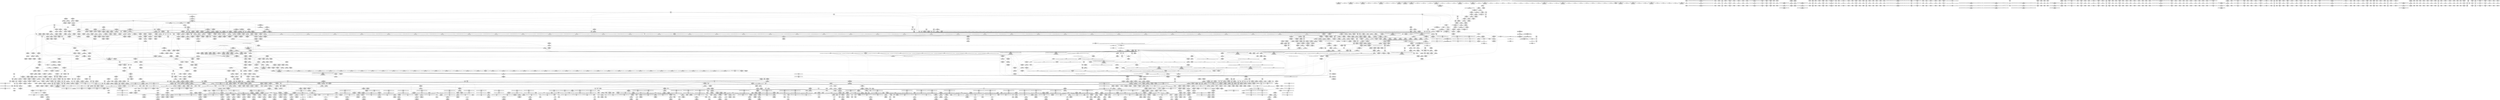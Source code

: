 digraph {
	CE0x627da90 [shape=record,shape=Mrecord,label="{CE0x627da90|0:_%struct.tomoyo_obj_info*,_16:_%struct.tomoyo_domain_info*,_24:_%struct.tomoyo_path_info*,_32:_i32,_36:_i32,_40:_i32,_44:_i8,_72:_i8,_75:_i8,_76:_i8,_77:_i8,_:_SCMRE_73,74_|*MultipleSource*|security/tomoyo/file.c, 844|security/tomoyo/file.c,844|security/tomoyo/file.c,858|Function::tomoyo_init_request_info&Arg::r::}"]
	CE0x5e3f730 [shape=record,shape=Mrecord,label="{CE0x5e3f730|tomoyo_fill_path_info:is_patterned|security/tomoyo/util.c,668}"]
	CE0x7a9e370 [shape=record,shape=Mrecord,label="{CE0x7a9e370|VOIDTB_TE:_SCMRE_1,5_|*MultipleSource*|security/tomoyo/file.c, 845|security/tomoyo/file.c,845|security/tomoyo/file.c,845}"]
	CE0x5fffed0 [shape=record,shape=Mrecord,label="{CE0x5fffed0|tomoyo_const_part_length:incdec.ptr10|security/tomoyo/util.c,640|*SummSink*}"]
	CE0x500ed10 [shape=record,shape=Mrecord,label="{CE0x500ed10|_call_void_mcount()_#3}"]
	CE0x4ffdbe0 [shape=record,shape=Mrecord,label="{CE0x4ffdbe0|tomoyo_audit_mkdev_log:major|security/tomoyo/file.c,200|*SummSource*}"]
	CE0x4478d10 [shape=record,shape=Mrecord,label="{CE0x4478d10|tomoyo_fill_path_info:tobool|security/tomoyo/util.c,667|*SummSource*}"]
	CE0x4394550 [shape=record,shape=Mrecord,label="{CE0x4394550|tomoyo_get_mode:arrayidx4|security/tomoyo/util.c,983|*SummSource*}"]
	CE0x607c900 [shape=record,shape=Mrecord,label="{CE0x607c900|tomoyo_mkdev_perm:arrayidx|security/tomoyo/file.c,852}"]
	CE0x77270f0 [shape=record,shape=Mrecord,label="{CE0x77270f0|tomoyo_const_part_length:tmp16|security/tomoyo/util.c,627}"]
	CE0x507dac0 [shape=record,shape=Mrecord,label="{CE0x507dac0|tomoyo_audit_mkdev_log:tmp1|*SummSink*}"]
	CE0x5e7ff80 [shape=record,shape=Mrecord,label="{CE0x5e7ff80|_call_void_lockdep_rcu_suspicious(i8*_getelementptr_inbounds_(_25_x_i8_,_25_x_i8_*_.str12,_i32_0,_i32_0),_i32_1205,_i8*_getelementptr_inbounds_(_45_x_i8_,_45_x_i8_*_.str13,_i32_0,_i32_0))_#9,_!dbg_!38917|security/tomoyo/common.h,1205|*SummSink*}"]
	CE0x777aeb0 [shape=record,shape=Mrecord,label="{CE0x777aeb0|_call_void_mcount()_#3|*SummSource*}"]
	CE0x5167fa0 [shape=record,shape=Mrecord,label="{CE0x5167fa0|tomoyo_mkdev_perm:if.then|*SummSink*}"]
	CE0x607d2f0 [shape=record,shape=Mrecord,label="{CE0x607d2f0|i64_2|*Constant*|*SummSource*}"]
	CE0x43dcb00 [shape=record,shape=Mrecord,label="{CE0x43dcb00|0:_i8*,_8:_i32,_12:_i16,_14:_i8,_15:_i8,_:_SCMRE_15,16_|*MultipleSource*|security/tomoyo/file.c, 849|Function::tomoyo_get_realpath&Arg::buf::|security/tomoyo/file.c,868}"]
	CE0x44632d0 [shape=record,shape=Mrecord,label="{CE0x44632d0|i64_16|*Constant*}"]
	CE0x7a506f0 [shape=record,shape=Mrecord,label="{CE0x7a506f0|tomoyo_init_request_info:if.end|*SummSource*}"]
	CE0x5fb5240 [shape=record,shape=Mrecord,label="{CE0x5fb5240|new_decode_dev:and1|include/linux/kdev_t.h,53|*SummSource*}"]
	CE0x5eb2a50 [shape=record,shape=Mrecord,label="{CE0x5eb2a50|srcu_read_lock:tmp1|*SummSource*}"]
	CE0x5f4fcf0 [shape=record,shape=Mrecord,label="{CE0x5f4fcf0|tomoyo_get_mode:tmp3|security/tomoyo/util.c,978|*SummSource*}"]
	CE0x5e36430 [shape=record,shape=Mrecord,label="{CE0x5e36430|tomoyo_domain:tmp20|security/tomoyo/common.h,1205}"]
	CE0x4f5f7e0 [shape=record,shape=Mrecord,label="{CE0x4f5f7e0|tomoyo_audit_mkdev_log:param5|security/tomoyo/file.c,200|*SummSink*}"]
	CE0x774c350 [shape=record,shape=Mrecord,label="{CE0x774c350|_ret_i32_%retval.0,_!dbg_!38957|security/tomoyo/util.c,652}"]
	CE0x61d6a90 [shape=record,shape=Mrecord,label="{CE0x61d6a90|rcu_lock_release:tmp|*SummSource*}"]
	CE0x42f2670 [shape=record,shape=Mrecord,label="{CE0x42f2670|i64_20|*Constant*|*SummSource*}"]
	CE0x506d420 [shape=record,shape=Mrecord,label="{CE0x506d420|new_decode_dev:tmp|*SummSink*}"]
	CE0x4ff0ae0 [shape=record,shape=Mrecord,label="{CE0x4ff0ae0|tomoyo_audit_mkdev_log:mkdev8|security/tomoyo/file.c,200|*SummSource*}"]
	CE0x43b9fd0 [shape=record,shape=Mrecord,label="{CE0x43b9fd0|tomoyo_get_mode:tmp11|security/tomoyo/util.c,982|*SummSink*}"]
	CE0x425f7f0 [shape=record,shape=Mrecord,label="{CE0x425f7f0|srcu_read_unlock:tmp2|*SummSource*}"]
	CE0x7726fd0 [shape=record,shape=Mrecord,label="{CE0x7726fd0|tomoyo_const_part_length:tmp15|security/tomoyo/util.c,627}"]
	CE0x61fe450 [shape=record,shape=Mrecord,label="{CE0x61fe450|tomoyo_fill_path_info:tmp11|security/tomoyo/util.c,667|*SummSource*}"]
	CE0x6115d20 [shape=record,shape=Mrecord,label="{CE0x6115d20|tomoyo_mkdev_perm:tmp1|*SummSource*}"]
	CE0x5f60fb0 [shape=record,shape=Mrecord,label="{CE0x5f60fb0|tomoyo_domain:tmp10|security/tomoyo/common.h,1205|*SummSink*}"]
	CE0x777b4c0 [shape=record,shape=Mrecord,label="{CE0x777b4c0|GLOBAL:lockdep_rcu_suspicious|*Constant*}"]
	CE0x5f41570 [shape=record,shape=Mrecord,label="{CE0x5f41570|tomoyo_get_mode:tmp8|security/tomoyo/util.c,979|*SummSource*}"]
	CE0x43a5830 [shape=record,shape=Mrecord,label="{CE0x43a5830|tomoyo_fill_path_info:tmp4|security/tomoyo/util.c,667}"]
	CE0x42e0820 [shape=record,shape=Mrecord,label="{CE0x42e0820|tomoyo_mkdev_perm:if.end17|*SummSource*}"]
	CE0x4337d00 [shape=record,shape=Mrecord,label="{CE0x4337d00|tomoyo_const_part_length:while.end|*SummSource*}"]
	CE0x77ba9f0 [shape=record,shape=Mrecord,label="{CE0x77ba9f0|tomoyo_mkdev_perm:mkdev15|security/tomoyo/file.c,865|*SummSink*}"]
	CE0x5dfe660 [shape=record,shape=Mrecord,label="{CE0x5dfe660|tomoyo_get_realpath:tmp10|security/tomoyo/file.c,155}"]
	CE0x43c8560 [shape=record,shape=Mrecord,label="{CE0x43c8560|tomoyo_const_part_length:tmp29|security/tomoyo/util.c,641|*SummSource*}"]
	CE0x619df20 [shape=record,shape=Mrecord,label="{CE0x619df20|128:_i8*,_1208:_%struct.file*,_:_CMRE_52,56_|*MultipleSource*|security/tomoyo/common.h,1205|security/tomoyo/common.h,1205}"]
	CE0x4440b20 [shape=record,shape=Mrecord,label="{CE0x4440b20|_ret_i32_%retval.0,_!dbg_!38935|security/tomoyo/util.c,988}"]
	CE0x52ff6f0 [shape=record,shape=Mrecord,label="{CE0x52ff6f0|tomoyo_init_request_info:bb|*SummSink*}"]
	CE0x506cf30 [shape=record,shape=Mrecord,label="{CE0x506cf30|i8*_null|*Constant*|*SummSink*}"]
	CE0x5fac220 [shape=record,shape=Mrecord,label="{CE0x5fac220|tomoyo_const_part_length:bb}"]
	CE0x78402c0 [shape=record,shape=Mrecord,label="{CE0x78402c0|_call_void___srcu_read_unlock(%struct.srcu_struct*_%sp,_i32_%idx)_#9,_!dbg_!38906|include/linux/srcu.h,237|*SummSource*}"]
	CE0x5e3f340 [shape=record,shape=Mrecord,label="{CE0x5e3f340|tomoyo_fill_path_info:cmp8|security/tomoyo/util.c,668|*SummSink*}"]
	CE0x61ee760 [shape=record,shape=Mrecord,label="{CE0x61ee760|GLOBAL:tomoyo_const_part_length|*Constant*}"]
	CE0x44c9600 [shape=record,shape=Mrecord,label="{CE0x44c9600|GLOBAL:tomoyo_get_mode|*Constant*|*SummSink*}"]
	CE0x775d4f0 [shape=record,shape=Mrecord,label="{CE0x775d4f0|tomoyo_const_part_length:incdec.ptr|security/tomoyo/util.c,626|*SummSource*}"]
	CE0x4269d30 [shape=record,shape=Mrecord,label="{CE0x4269d30|tomoyo_mkdev_perm:r|security/tomoyo/file.c, 844}"]
	CE0x532a410 [shape=record,shape=Mrecord,label="{CE0x532a410|rcu_lock_release:tmp7|*SummSource*}"]
	CE0x77c86b0 [shape=record,shape=Mrecord,label="{CE0x77c86b0|tomoyo_mkdev_perm:name|security/tomoyo/file.c,868|*SummSource*}"]
	CE0x61e8090 [shape=record,shape=Mrecord,label="{CE0x61e8090|tomoyo_fill_path_info:cmp|security/tomoyo/util.c,667}"]
	CE0x507def0 [shape=record,shape=Mrecord,label="{CE0x507def0|GLOBAL:tomoyo_fill_path_info|*Constant*}"]
	CE0x440e3d0 [shape=record,shape=Mrecord,label="{CE0x440e3d0|GLOBAL:tomoyo_policy_loaded|Global_var:tomoyo_policy_loaded|*SummSink*}"]
	CE0x6126d40 [shape=record,shape=Mrecord,label="{CE0x6126d40|tomoyo_const_part_length:tmp46|security/tomoyo/util.c,646}"]
	CE0x443c330 [shape=record,shape=Mrecord,label="{CE0x443c330|tomoyo_mkdev_perm:tmp5|security/tomoyo/file.c,846|*SummSource*}"]
	CE0x635b2e0 [shape=record,shape=Mrecord,label="{CE0x635b2e0|tomoyo_mkdev_perm:param9|security/tomoyo/file.c,863|*SummSink*}"]
	CE0x61bfb70 [shape=record,shape=Mrecord,label="{CE0x61bfb70|rcu_lock_acquire:tmp5|include/linux/rcupdate.h,418|*SummSource*}"]
	CE0x5defb50 [shape=record,shape=Mrecord,label="{CE0x5defb50|get_current:bb|*SummSink*}"]
	CE0x4fcd1a0 [shape=record,shape=Mrecord,label="{CE0x4fcd1a0|_call_void_mcount()_#3|*SummSink*}"]
	CE0x7828fd0 [shape=record,shape=Mrecord,label="{CE0x7828fd0|tomoyo_domain:tmp17|security/tomoyo/common.h,1205|*SummSink*}"]
	CE0x4330fe0 [shape=record,shape=Mrecord,label="{CE0x4330fe0|i64_4|*Constant*|*SummSink*}"]
	CE0x788ae90 [shape=record,shape=Mrecord,label="{CE0x788ae90|tomoyo_mkdev_perm:tmp22|security/tomoyo/file.c,871|*SummSource*}"]
	CE0x507c8e0 [shape=record,shape=Mrecord,label="{CE0x507c8e0|i64*_getelementptr_inbounds_(_5_x_i64_,_5_x_i64_*___llvm_gcov_ctr28130,_i64_0,_i64_0)|*Constant*|*SummSource*}"]
	CE0x6d84bf0 [shape=record,shape=Mrecord,label="{CE0x6d84bf0|rcu_lock_release:tmp2}"]
	CE0x60a68f0 [shape=record,shape=Mrecord,label="{CE0x60a68f0|i32_0|*Constant*}"]
	CE0x5e0f150 [shape=record,shape=Mrecord,label="{CE0x5e0f150|rcu_lock_release:indirectgoto|*SummSource*}"]
	CE0x42f0c50 [shape=record,shape=Mrecord,label="{CE0x42f0c50|_ret_void,_!dbg_!38908|include/linux/rcupdate.h,419|*SummSink*}"]
	CE0x6158bd0 [shape=record,shape=Mrecord,label="{CE0x6158bd0|i64_0|*Constant*}"]
	CE0x61d8890 [shape=record,shape=Mrecord,label="{CE0x61d8890|VOIDTB_TE:_CE_0,2048_|*MultipleSource*|security/tomoyo/util.c,1010|Function::tomoyo_get_mode&Arg::ns::}"]
	CE0x61a9160 [shape=record,shape=Mrecord,label="{CE0x61a9160|tomoyo_get_mode:retval.0}"]
	CE0x4fa8000 [shape=record,shape=Mrecord,label="{CE0x4fa8000|_ret_void,_!dbg_!38907|include/linux/srcu.h,238|*SummSource*}"]
	CE0x43ccdc0 [shape=record,shape=Mrecord,label="{CE0x43ccdc0|tomoyo_get_mode:if.then|*SummSink*}"]
	CE0x6d720f0 [shape=record,shape=Mrecord,label="{CE0x6d720f0|tomoyo_fill_path_info:tmp9|security/tomoyo/util.c,667}"]
	CE0x5e532b0 [shape=record,shape=Mrecord,label="{CE0x5e532b0|0:_i8*,_array:_GCRE_tomoyo_mac_keywords_external_constant_42_x_i8*_:_elem_32::|security/tomoyo/file.c,197}"]
	CE0x635afa0 [shape=record,shape=Mrecord,label="{CE0x635afa0|i32_4|*Constant*|*SummSource*}"]
	CE0x603e0e0 [shape=record,shape=Mrecord,label="{CE0x603e0e0|tomoyo_mkdev_perm:obj4|security/tomoyo/file.c,858}"]
	"CONST[source:0(mediator),value:2(dynamic)][purpose:{operation}][SnkIdx:3]"
	CE0x773fdd0 [shape=record,shape=Mrecord,label="{CE0x773fdd0|_ret_i32_%call,_!dbg_!38922|security/tomoyo/file.c,196}"]
	CE0x6d84c60 [shape=record,shape=Mrecord,label="{CE0x6d84c60|rcu_lock_release:tmp2|*SummSource*}"]
	CE0x77c91a0 [shape=record,shape=Mrecord,label="{CE0x77c91a0|GLOBAL:kfree|*Constant*|*SummSink*}"]
	CE0x4eac440 [shape=record,shape=Mrecord,label="{CE0x4eac440|tomoyo_get_realpath:path|Function::tomoyo_get_realpath&Arg::path::}"]
	CE0x618d2f0 [shape=record,shape=Mrecord,label="{CE0x618d2f0|_ret_i32_%call,_!dbg_!38902|security/tomoyo/common.h,1097|*SummSink*}"]
	CE0x428b040 [shape=record,shape=Mrecord,label="{CE0x428b040|tomoyo_const_part_length:tmp10|security/tomoyo/util.c,626|*SummSink*}"]
	CE0x7a37940 [shape=record,shape=Mrecord,label="{CE0x7a37940|__llvm_gcov_indirect_counter_increment114:tmp6|*SummSink*}"]
	CE0x7865190 [shape=record,shape=Mrecord,label="{CE0x7865190|i64*_getelementptr_inbounds_(_12_x_i64_,_12_x_i64_*___llvm_gcov_ctr12,_i64_0,_i64_9)|*Constant*}"]
	CE0x4eac4b0 [shape=record,shape=Mrecord,label="{CE0x4eac4b0|tomoyo_get_realpath:path|Function::tomoyo_get_realpath&Arg::path::|*SummSource*}"]
	CE0x5e2f7a0 [shape=record,shape=Mrecord,label="{CE0x5e2f7a0|_call_void_mcount()_#3|*SummSink*}"]
	CE0x781cd90 [shape=record,shape=Mrecord,label="{CE0x781cd90|128:_i8*,_1208:_%struct.file*,_:_CMRE_21,22_}"]
	CE0x7a505e0 [shape=record,shape=Mrecord,label="{CE0x7a505e0|tomoyo_fill_path_info:land.end}"]
	CE0x4ffe0e0 [shape=record,shape=Mrecord,label="{CE0x4ffe0e0|GLOBAL:tomoyo_profile|*Constant*|*SummSource*}"]
	CE0x5f5a990 [shape=record,shape=Mrecord,label="{CE0x5f5a990|_ret_i32_%conv6,_!dbg_!38926|security/tomoyo/util.c,1011|*SummSink*}"]
	CE0x788a680 [shape=record,shape=Mrecord,label="{CE0x788a680|tomoyo_mkdev_perm:cmp19|security/tomoyo/file.c,871|*SummSource*}"]
	CE0x77c7450 [shape=record,shape=Mrecord,label="{CE0x77c7450|tomoyo_domain:cred|security/tomoyo/common.h,1205|*SummSource*}"]
	CE0x785b9f0 [shape=record,shape=Mrecord,label="{CE0x785b9f0|i32_22|*Constant*}"]
	CE0x6245490 [shape=record,shape=Mrecord,label="{CE0x6245490|_call_void_mcount()_#3|*SummSource*}"]
	CE0x61585e0 [shape=record,shape=Mrecord,label="{CE0x61585e0|srcu_read_lock:tmp2|*SummSource*}"]
	CE0x5e62530 [shape=record,shape=Mrecord,label="{CE0x5e62530|tomoyo_mkdev_perm:tmp12|security/tomoyo/file.c,854|*SummSink*}"]
	CE0x4144f70 [shape=record,shape=Mrecord,label="{CE0x4144f70|tomoyo_domain:tmp10|security/tomoyo/common.h,1205}"]
	CE0x77c8e80 [shape=record,shape=Mrecord,label="{CE0x77c8e80|_call_void_kfree(i8*_%tmp20)_#9,_!dbg_!38956|security/tomoyo/file.c,868|*SummSink*}"]
	CE0x6359230 [shape=record,shape=Mrecord,label="{CE0x6359230|tomoyo_domain:tobool1|security/tomoyo/common.h,1205|*SummSink*}"]
	CE0x5dba090 [shape=record,shape=Mrecord,label="{CE0x5dba090|tomoyo_get_mode:tmp17|security/tomoyo/util.c,983}"]
	CE0x60e2080 [shape=record,shape=Mrecord,label="{CE0x60e2080|0:_i8*,_array:_GCRE_tomoyo_mac_keywords_external_constant_42_x_i8*_:_elem_7::|security/tomoyo/file.c,197}"]
	CE0x61eecc0 [shape=record,shape=Mrecord,label="{CE0x61eecc0|COLLAPSED:_GCMRE___llvm_gcov_ctr28130_internal_global_5_x_i64_zeroinitializer:_elem_0:default:}"]
	CE0x616a2d0 [shape=record,shape=Mrecord,label="{CE0x616a2d0|i32_1|*Constant*|*SummSource*}"]
	CE0x6348970 [shape=record,shape=Mrecord,label="{CE0x6348970|tomoyo_mkdev_perm:tmp20|security/tomoyo/file.c,868|*SummSink*}"]
	CE0x5f83f00 [shape=record,shape=Mrecord,label="{CE0x5f83f00|tomoyo_domain:bb}"]
	CE0x78ba490 [shape=record,shape=Mrecord,label="{CE0x78ba490|_call_void_rcu_lock_acquire(%struct.lockdep_map*_%dep_map)_#9,_!dbg_!38906|include/linux/srcu.h,222|*SummSink*}"]
	CE0x77c74f0 [shape=record,shape=Mrecord,label="{CE0x77c74f0|tomoyo_domain:cred|security/tomoyo/common.h,1205|*SummSink*}"]
	CE0x5dfe3d0 [shape=record,shape=Mrecord,label="{CE0x5dfe3d0|tomoyo_get_realpath:tmp9|security/tomoyo/file.c,155|*SummSink*}"]
	CE0x522ae70 [shape=record,shape=Mrecord,label="{CE0x522ae70|0:_i8,_array:_GCRE_tomoyo_index2category_constant_39_x_i8_c_00_00_00_00_00_00_00_00_00_00_00_00_00_00_00_00_00_00_00_00_00_00_00_01_01_01_01_01_01_01_01_01_01_01_01_01_01_01_02_,_align_16:_elem_38::|security/tomoyo/util.c,983}"]
	CE0x61159f0 [shape=record,shape=Mrecord,label="{CE0x61159f0|tomoyo_get_realpath:tobool|security/tomoyo/file.c,151|*SummSink*}"]
	CE0x50483e0 [shape=record,shape=Mrecord,label="{CE0x50483e0|0:_i8,_array:_GCRE_tomoyo_index2category_constant_39_x_i8_c_00_00_00_00_00_00_00_00_00_00_00_00_00_00_00_00_00_00_00_00_00_00_00_01_01_01_01_01_01_01_01_01_01_01_01_01_01_01_02_,_align_16:_elem_20::|security/tomoyo/util.c,983}"]
	CE0x4258010 [shape=record,shape=Mrecord,label="{CE0x4258010|srcu_read_unlock:bb}"]
	CE0x6343460 [shape=record,shape=Mrecord,label="{CE0x6343460|tomoyo_const_part_length:conv14|security/tomoyo/util.c,641}"]
	CE0x43a6140 [shape=record,shape=Mrecord,label="{CE0x43a6140|tomoyo_get_mode:if.then|*SummSource*}"]
	CE0x636e7b0 [shape=record,shape=Mrecord,label="{CE0x636e7b0|tomoyo_mkdev_perm:param9|security/tomoyo/file.c,863}"]
	CE0x5041760 [shape=record,shape=Mrecord,label="{CE0x5041760|tomoyo_get_mode:tmp10|security/tomoyo/util.c,982}"]
	CE0x4ebd230 [shape=record,shape=Mrecord,label="{CE0x4ebd230|tomoyo_get_realpath:name|security/tomoyo/file.c,150|*SummSink*}"]
	CE0x6158a80 [shape=record,shape=Mrecord,label="{CE0x6158a80|GLOBAL:__llvm_gcov_ctr54147|Global_var:__llvm_gcov_ctr54147|*SummSink*}"]
	CE0x4fbeea0 [shape=record,shape=Mrecord,label="{CE0x4fbeea0|tomoyo_get_realpath:tmp|*SummSource*}"]
	CE0x7a50230 [shape=record,shape=Mrecord,label="{CE0x7a50230|__llvm_gcov_indirect_counter_increment114:bb}"]
	CE0x775d100 [shape=record,shape=Mrecord,label="{CE0x775d100|__llvm_gcov_indirect_counter_increment114:tmp3|*SummSink*}"]
	CE0x5f5a190 [shape=record,shape=Mrecord,label="{CE0x5f5a190|i64*_getelementptr_inbounds_(_2_x_i64_,_2_x_i64_*___llvm_gcov_ctr22,_i64_0,_i64_1)|*Constant*|*SummSource*}"]
	CE0x4462ec0 [shape=record,shape=Mrecord,label="{CE0x4462ec0|tomoyo_init_request_info:tmp1|*SummSource*}"]
	CE0x5eb2fc0 [shape=record,shape=Mrecord,label="{CE0x5eb2fc0|tomoyo_domain:tmp2}"]
	CE0x43c5d70 [shape=record,shape=Mrecord,label="{CE0x43c5d70|i32_3|*Constant*}"]
	CE0x787a6f0 [shape=record,shape=Mrecord,label="{CE0x787a6f0|tomoyo_fill_path_info:sub|security/tomoyo/util.c,667}"]
	CE0x77c7870 [shape=record,shape=Mrecord,label="{CE0x77c7870|tomoyo_domain:tmp21|security/tomoyo/common.h,1205}"]
	CE0x773fc80 [shape=record,shape=Mrecord,label="{CE0x773fc80|tomoyo_audit_mkdev_log:entry|*SummSource*}"]
	CE0x5166180 [shape=record,shape=Mrecord,label="{CE0x5166180|GLOBAL:__llvm_gcov_ctr43150|Global_var:__llvm_gcov_ctr43150}"]
	CE0x7a501c0 [shape=record,shape=Mrecord,label="{CE0x7a501c0|i32_-1|*Constant*}"]
	CE0x6053490 [shape=record,shape=Mrecord,label="{CE0x6053490|tomoyo_const_part_length:tmp40|security/tomoyo/util.c,644}"]
	CE0x617a8a0 [shape=record,shape=Mrecord,label="{CE0x617a8a0|0:_i8*,_array:_GCRE_tomoyo_mac_keywords_external_constant_42_x_i8*_:_elem_6::|security/tomoyo/file.c,197}"]
	CE0x5f30a40 [shape=record,shape=Mrecord,label="{CE0x5f30a40|get_current:tmp1|*SummSource*}"]
	CE0x5f096b0 [shape=record,shape=Mrecord,label="{CE0x5f096b0|tomoyo_get_mode:default_config|security/tomoyo/util.c,986}"]
	CE0x43bbda0 [shape=record,shape=Mrecord,label="{CE0x43bbda0|i32_2|*Constant*}"]
	CE0x60cd240 [shape=record,shape=Mrecord,label="{CE0x60cd240|tomoyo_const_part_length:add|security/tomoyo/util.c,634|*SummSink*}"]
	CE0x5d2f490 [shape=record,shape=Mrecord,label="{CE0x5d2f490|tomoyo_get_mode:tmp14|security/tomoyo/util.c,983|*SummSink*}"]
	CE0x60aff20 [shape=record,shape=Mrecord,label="{CE0x60aff20|srcu_read_unlock:entry|*SummSink*}"]
	CE0x53298b0 [shape=record,shape=Mrecord,label="{CE0x53298b0|rcu_lock_release:tmp6}"]
	CE0x5def360 [shape=record,shape=Mrecord,label="{CE0x5def360|GLOBAL:__srcu_read_unlock|*Constant*}"]
	CE0x500ea20 [shape=record,shape=Mrecord,label="{CE0x500ea20|new_decode_dev:tmp3}"]
	CE0x775d860 [shape=record,shape=Mrecord,label="{CE0x775d860|__llvm_gcov_indirect_counter_increment114:tmp3}"]
	CE0x4f74030 [shape=record,shape=Mrecord,label="{CE0x4f74030|tomoyo_get_mode:if.end9|*SummSource*}"]
	CE0x78c9bf0 [shape=record,shape=Mrecord,label="{CE0x78c9bf0|tomoyo_const_part_length:tmp36|security/tomoyo/util.c,644|*SummSource*}"]
	CE0x51fc910 [shape=record,shape=Mrecord,label="{CE0x51fc910|tomoyo_const_part_length:tmp3|security/tomoyo/util.c,624|*SummSink*}"]
	CE0x6358e50 [shape=record,shape=Mrecord,label="{CE0x6358e50|srcu_read_lock:tmp3|*SummSink*}"]
	CE0x5d85fb0 [shape=record,shape=Mrecord,label="{CE0x5d85fb0|0:_i8,_array:_GCRE_tomoyo_index2category_constant_39_x_i8_c_00_00_00_00_00_00_00_00_00_00_00_00_00_00_00_00_00_00_00_00_00_00_00_01_01_01_01_01_01_01_01_01_01_01_01_01_01_01_02_,_align_16:_elem_22::|security/tomoyo/util.c,983}"]
	CE0x78d9440 [shape=record,shape=Mrecord,label="{CE0x78d9440|tomoyo_fill_path_info:tmp13|*LoadInst*|security/tomoyo/util.c,668}"]
	CE0x5db9f20 [shape=record,shape=Mrecord,label="{CE0x5db9f20|tomoyo_get_mode:tmp16|security/tomoyo/util.c,983|*SummSink*}"]
	CE0x500ec20 [shape=record,shape=Mrecord,label="{CE0x500ec20|new_decode_dev:tmp3|*SummSink*}"]
	CE0x7a25780 [shape=record,shape=Mrecord,label="{CE0x7a25780|srcu_read_lock:call|include/linux/srcu.h,220}"]
	CE0x5f4f4b0 [shape=record,shape=Mrecord,label="{CE0x5f4f4b0|tomoyo_get_mode:tmp4|security/tomoyo/util.c,978|*SummSink*}"]
	CE0x5df1f50 [shape=record,shape=Mrecord,label="{CE0x5df1f50|tomoyo_mkdev_perm:tmp9|security/tomoyo/file.c,852}"]
	CE0x61985a0 [shape=record,shape=Mrecord,label="{CE0x61985a0|tomoyo_fill_path_info:bb|*SummSource*}"]
	CE0x78743d0 [shape=record,shape=Mrecord,label="{CE0x78743d0|i64*_getelementptr_inbounds_(_5_x_i64_,_5_x_i64_*___llvm_gcov_ctr28130,_i64_0,_i64_4)|*Constant*|*SummSource*}"]
	CE0x5e36080 [shape=record,shape=Mrecord,label="{CE0x5e36080|tomoyo_domain:tmp19|security/tomoyo/common.h,1205|*SummSource*}"]
	CE0x78b9f40 [shape=record,shape=Mrecord,label="{CE0x78b9f40|i32_0|*Constant*}"]
	CE0x43c8230 [shape=record,shape=Mrecord,label="{CE0x43c8230|i64_19|*Constant*}"]
	CE0x61298e0 [shape=record,shape=Mrecord,label="{CE0x61298e0|i64*_getelementptr_inbounds_(_31_x_i64_,_31_x_i64_*___llvm_gcov_ctr43150,_i64_0,_i64_27)|*Constant*|*SummSource*}"]
	CE0x50f4000 [shape=record,shape=Mrecord,label="{CE0x50f4000|tomoyo_init_request_info:call|security/tomoyo/util.c,1005|*SummSource*}"]
	CE0x50f3d20 [shape=record,shape=Mrecord,label="{CE0x50f3d20|tomoyo_get_realpath:call|security/tomoyo/file.c,150}"]
	CE0x51aae00 [shape=record,shape=Mrecord,label="{CE0x51aae00|tomoyo_const_part_length:cmp3|security/tomoyo/util.c,627|*SummSource*}"]
	CE0x77a57f0 [shape=record,shape=Mrecord,label="{CE0x77a57f0|i32_1205|*Constant*}"]
	CE0x5f09810 [shape=record,shape=Mrecord,label="{CE0x5f09810|tomoyo_get_mode:default_config|security/tomoyo/util.c,986|*SummSource*}"]
	CE0x5e61d30 [shape=record,shape=Mrecord,label="{CE0x5e61d30|tomoyo_init_request_info:entry|*SummSink*}"]
	CE0x5eba450 [shape=record,shape=Mrecord,label="{CE0x5eba450|i32_39|*Constant*|*SummSink*}"]
	CE0x5ddc5c0 [shape=record,shape=Mrecord,label="{CE0x5ddc5c0|i64*_getelementptr_inbounds_(_11_x_i64_,_11_x_i64_*___llvm_gcov_ctr54147,_i64_0,_i64_1)|*Constant*}"]
	CE0x42cec00 [shape=record,shape=Mrecord,label="{CE0x42cec00|tomoyo_get_mode:cmp|security/tomoyo/util.c,982|*SummSource*}"]
	CE0x4f87040 [shape=record,shape=Mrecord,label="{CE0x4f87040|GLOBAL:current_task|Global_var:current_task}"]
	CE0x5047e90 [shape=record,shape=Mrecord,label="{CE0x5047e90|tomoyo_fill_path_info:tmp6|security/tomoyo/util.c,667|*SummSource*}"]
	CE0x51668c0 [shape=record,shape=Mrecord,label="{CE0x51668c0|i64*_getelementptr_inbounds_(_31_x_i64_,_31_x_i64_*___llvm_gcov_ctr43150,_i64_0,_i64_3)|*Constant*}"]
	CE0x51e6760 [shape=record,shape=Mrecord,label="{CE0x51e6760|srcu_read_lock:entry|*SummSink*}"]
	CE0x77b5960 [shape=record,shape=Mrecord,label="{CE0x77b5960|tomoyo_get_mode:tmp15|security/tomoyo/util.c,983|*SummSink*}"]
	CE0x5ea6f60 [shape=record,shape=Mrecord,label="{CE0x5ea6f60|tomoyo_const_part_length:tmp18|security/tomoyo/util.c,627|*SummSink*}"]
	CE0x43ce9b0 [shape=record,shape=Mrecord,label="{CE0x43ce9b0|tomoyo_mkdev_perm:tmp7|security/tomoyo/file.c,852}"]
	CE0x43ba120 [shape=record,shape=Mrecord,label="{CE0x43ba120|tomoyo_get_mode:tmp12|security/tomoyo/util.c,982}"]
	CE0x438c620 [shape=record,shape=Mrecord,label="{CE0x438c620|i32_6|*Constant*|*SummSource*}"]
	CE0x5354630 [shape=record,shape=Mrecord,label="{CE0x5354630|rcu_lock_acquire:tmp6|*SummSink*}"]
	CE0x4269ea0 [shape=record,shape=Mrecord,label="{CE0x4269ea0|tomoyo_mkdev_perm:entry|*SummSink*}"]
	CE0x6169f60 [shape=record,shape=Mrecord,label="{CE0x6169f60|i64*_getelementptr_inbounds_(_5_x_i64_,_5_x_i64_*___llvm_gcov_ctr32134,_i64_0,_i64_3)|*Constant*|*SummSource*}"]
	CE0x61bf9f0 [shape=record,shape=Mrecord,label="{CE0x61bf9f0|rcu_lock_acquire:tmp5|include/linux/rcupdate.h,418}"]
	CE0x4f62310 [shape=record,shape=Mrecord,label="{CE0x4f62310|tomoyo_get_realpath:tmp11|security/tomoyo/file.c,156}"]
	CE0x500f6c0 [shape=record,shape=Mrecord,label="{CE0x500f6c0|tomoyo_get_realpath:return|*SummSource*}"]
	CE0x5ddc6b0 [shape=record,shape=Mrecord,label="{CE0x5ddc6b0|tomoyo_domain:tmp2|*SummSource*}"]
	CE0x6067eb0 [shape=record,shape=Mrecord,label="{CE0x6067eb0|0:_i8*,_array:_GCRE_tomoyo_mac_keywords_external_constant_42_x_i8*_:_elem_27::|security/tomoyo/file.c,197}"]
	CE0x4409730 [shape=record,shape=Mrecord,label="{CE0x4409730|tomoyo_get_mode:if.end|*SummSource*}"]
	CE0x43c8440 [shape=record,shape=Mrecord,label="{CE0x43c8440|tomoyo_const_part_length:tmp29|security/tomoyo/util.c,641}"]
	CE0x77b85f0 [shape=record,shape=Mrecord,label="{CE0x77b85f0|_call_void_lock_acquire(%struct.lockdep_map*_%map,_i32_0,_i32_0,_i32_2,_i32_0,_%struct.lockdep_map*_null,_i64_ptrtoint_(i8*_blockaddress(_rcu_lock_acquire,_%__here)_to_i64))_#9,_!dbg_!38907|include/linux/rcupdate.h,418|*SummSink*}"]
	CE0x5f4f970 [shape=record,shape=Mrecord,label="{CE0x5f4f970|tomoyo_domain:tmp3|*SummSource*}"]
	CE0x619e5e0 [shape=record,shape=Mrecord,label="{CE0x619e5e0|128:_i8*,_1208:_%struct.file*,_:_CMRE_80,88_|*MultipleSource*|security/tomoyo/common.h,1205|security/tomoyo/common.h,1205}"]
	CE0x78ba210 [shape=record,shape=Mrecord,label="{CE0x78ba210|srcu_read_lock:dep_map|include/linux/srcu.h,222|*SummSink*}"]
	CE0x612a5c0 [shape=record,shape=Mrecord,label="{CE0x612a5c0|GLOBAL:get_current|*Constant*}"]
	CE0x7830360 [shape=record,shape=Mrecord,label="{CE0x7830360|i32_9|*Constant*|*SummSink*}"]
	CE0x78f2250 [shape=record,shape=Mrecord,label="{CE0x78f2250|tomoyo_mkdev_perm:tmp28|security/tomoyo/file.c,873|*SummSink*}"]
	CE0x5eba950 [shape=record,shape=Mrecord,label="{CE0x5eba950|tomoyo_get_mode:cmp11|security/tomoyo/util.c,985|*SummSink*}"]
	CE0x7741b90 [shape=record,shape=Mrecord,label="{CE0x7741b90|i64_3|*Constant*|*SummSource*}"]
	CE0x4f2a900 [shape=record,shape=Mrecord,label="{CE0x4f2a900|i64_ptrtoint_(i8*_blockaddress(_rcu_lock_acquire,_%__here)_to_i64)|*Constant*|*SummSink*}"]
	CE0x44a6d70 [shape=record,shape=Mrecord,label="{CE0x44a6d70|i64*_getelementptr_inbounds_(_2_x_i64_,_2_x_i64_*___llvm_gcov_ctr35,_i64_0,_i64_0)|*Constant*}"]
	CE0x5f4ff30 [shape=record,shape=Mrecord,label="{CE0x5f4ff30|tomoyo_domain:if.end}"]
	CE0x5136630 [shape=record,shape=Mrecord,label="{CE0x5136630|tomoyo_audit_mkdev_log:mkdev|security/tomoyo/file.c,198|*SummSource*}"]
	CE0x5084500 [shape=record,shape=Mrecord,label="{CE0x5084500|tomoyo_audit_mkdev_log:param9|security/tomoyo/file.c,201}"]
	CE0x4269da0 [shape=record,shape=Mrecord,label="{CE0x4269da0|tomoyo_mkdev_perm:r|security/tomoyo/file.c, 844|*SummSource*}"]
	CE0x5ed1ee0 [shape=record,shape=Mrecord,label="{CE0x5ed1ee0|tomoyo_get_mode:tmp22|security/tomoyo/util.c,986|*SummSink*}"]
	CE0x77b6500 [shape=record,shape=Mrecord,label="{CE0x77b6500|tomoyo_const_part_length:cmp21|security/tomoyo/util.c,644|*SummSource*}"]
	CE0x44c9770 [shape=record,shape=Mrecord,label="{CE0x44c9770|tomoyo_get_mode:entry|*SummSink*}"]
	CE0x428bbb0 [shape=record,shape=Mrecord,label="{CE0x428bbb0|tomoyo_fill_path_info:const_len|security/tomoyo/util.c,666}"]
	CE0x4337af0 [shape=record,shape=Mrecord,label="{CE0x4337af0|tomoyo_const_part_length:lor.lhs.false|*SummSink*}"]
	CE0x77b63d0 [shape=record,shape=Mrecord,label="{CE0x77b63d0|tomoyo_const_part_length:cmp21|security/tomoyo/util.c,644}"]
	CE0x5d94d80 [shape=record,shape=Mrecord,label="{CE0x5d94d80|tomoyo_const_part_length:if.end18|*SummSource*}"]
	CE0x5e80630 [shape=record,shape=Mrecord,label="{CE0x5e80630|tomoyo_domain:if.then}"]
	CE0x61fec60 [shape=record,shape=Mrecord,label="{CE0x61fec60|i32_3|*Constant*}"]
	CE0x6129a00 [shape=record,shape=Mrecord,label="{CE0x6129a00|tomoyo_const_part_length:tmp46|security/tomoyo/util.c,646|*SummSink*}"]
	"CONST[source:0(mediator),value:2(dynamic)][purpose:{subject}][SnkIdx:0]"
	CE0x60b1720 [shape=record,shape=Mrecord,label="{CE0x60b1720|i8_0|*Constant*|*SummSource*}"]
	CE0x43bab90 [shape=record,shape=Mrecord,label="{CE0x43bab90|0:_i8,_array:_GCRE_tomoyo_index2category_constant_39_x_i8_c_00_00_00_00_00_00_00_00_00_00_00_00_00_00_00_00_00_00_00_00_00_00_00_01_01_01_01_01_01_01_01_01_01_01_01_01_01_01_02_,_align_16:_elem_9::|security/tomoyo/util.c,983}"]
	CE0x4eec4a0 [shape=record,shape=Mrecord,label="{CE0x4eec4a0|tomoyo_mkdev_perm:param14|security/tomoyo/file.c,865}"]
	CE0x62082a0 [shape=record,shape=Mrecord,label="{CE0x62082a0|i64**_getelementptr_inbounds_(_3_x_i64*_,_3_x_i64*_*___llvm_gcda_edge_table44,_i64_0,_i64_0)|*Constant*|*SummSink*}"]
	CE0x60f2ef0 [shape=record,shape=Mrecord,label="{CE0x60f2ef0|tomoyo_get_mode:and|security/tomoyo/util.c,987}"]
	CE0x5ecd3c0 [shape=record,shape=Mrecord,label="{CE0x5ecd3c0|i64*_getelementptr_inbounds_(_12_x_i64_,_12_x_i64_*___llvm_gcov_ctr12,_i64_0,_i64_3)|*Constant*|*SummSource*}"]
	CE0x77b6e20 [shape=record,shape=Mrecord,label="{CE0x77b6e20|i64_22|*Constant*|*SummSource*}"]
	CE0x43c7bf0 [shape=record,shape=Mrecord,label="{CE0x43c7bf0|tomoyo_const_part_length:inc|security/tomoyo/util.c,628}"]
	CE0x612a970 [shape=record,shape=Mrecord,label="{CE0x612a970|GLOBAL:get_current|*Constant*|*SummSink*}"]
	CE0x5e1eed0 [shape=record,shape=Mrecord,label="{CE0x5e1eed0|tomoyo_const_part_length:conv24|security/tomoyo/util.c,644|*SummSink*}"]
	CE0x604fd00 [shape=record,shape=Mrecord,label="{CE0x604fd00|i32_20|*Constant*}"]
	CE0x7a93f40 [shape=record,shape=Mrecord,label="{CE0x7a93f40|tomoyo_const_part_length:tmp43|security/tomoyo/util.c,644|*SummSource*}"]
	CE0x5d5eb30 [shape=record,shape=Mrecord,label="{CE0x5d5eb30|i64*_getelementptr_inbounds_(_2_x_i64_,_2_x_i64_*___llvm_gcov_ctr23,_i64_0,_i64_1)|*Constant*|*SummSink*}"]
	CE0x6158650 [shape=record,shape=Mrecord,label="{CE0x6158650|srcu_read_lock:tmp2|*SummSink*}"]
	CE0x78291a0 [shape=record,shape=Mrecord,label="{CE0x78291a0|tomoyo_domain:tmp18|security/tomoyo/common.h,1205|*SummSink*}"]
	CE0x773fab0 [shape=record,shape=Mrecord,label="{CE0x773fab0|GLOBAL:tomoyo_audit_mkdev_log|*Constant*|*SummSink*}"]
	CE0x60eafc0 [shape=record,shape=Mrecord,label="{CE0x60eafc0|tomoyo_get_realpath:tmp1|*SummSource*}"]
	CE0x615c5f0 [shape=record,shape=Mrecord,label="{CE0x615c5f0|tomoyo_mkdev_perm:tmp8|security/tomoyo/file.c,852|*SummSink*}"]
	CE0x4f5fbe0 [shape=record,shape=Mrecord,label="{CE0x4f5fbe0|tomoyo_audit_mkdev_log:filename|security/tomoyo/file.c,199|*SummSink*}"]
	CE0x5192620 [shape=record,shape=Mrecord,label="{CE0x5192620|i64*_getelementptr_inbounds_(_12_x_i64_,_12_x_i64_*___llvm_gcov_ctr12,_i64_0,_i64_0)|*Constant*|*SummSource*}"]
	CE0x42b8dd0 [shape=record,shape=Mrecord,label="{CE0x42b8dd0|tomoyo_const_part_length:tmp52|security/tomoyo/util.c,652|*SummSource*}"]
	CE0x77a3d40 [shape=record,shape=Mrecord,label="{CE0x77a3d40|%struct.task_struct*_(%struct.task_struct**)*_asm_movq_%gs:$_1:P_,$0_,_r,im,_dirflag_,_fpsr_,_flags_}"]
	"CONST[source:0(mediator),value:2(dynamic)][purpose:{operation}][SnkIdx:4]"
	CE0x5eba1c0 [shape=record,shape=Mrecord,label="{CE0x5eba1c0|i32_39|*Constant*}"]
	CE0x432c2f0 [shape=record,shape=Mrecord,label="{CE0x432c2f0|tomoyo_audit_mkdev_log:tmp|*SummSink*}"]
	CE0x506d0c0 [shape=record,shape=Mrecord,label="{CE0x506d0c0|i64*_getelementptr_inbounds_(_6_x_i64_,_6_x_i64_*___llvm_gcov_ctr25,_i64_0,_i64_3)|*Constant*}"]
	CE0x4f35fb0 [shape=record,shape=Mrecord,label="{CE0x4f35fb0|0:_i8*,_array:_GCRE_tomoyo_mac_keywords_external_constant_42_x_i8*_:_elem_13::|security/tomoyo/file.c,197}"]
	CE0x77b6db0 [shape=record,shape=Mrecord,label="{CE0x77b6db0|i64_22|*Constant*}"]
	CE0x78637f0 [shape=record,shape=Mrecord,label="{CE0x78637f0|tomoyo_fill_path_info:conv4|security/tomoyo/util.c,667|*SummSource*}"]
	CE0x52330b0 [shape=record,shape=Mrecord,label="{CE0x52330b0|tomoyo_mkdev_perm:call1|security/tomoyo/file.c,855|*SummSource*}"]
	CE0x500eb80 [shape=record,shape=Mrecord,label="{CE0x500eb80|new_decode_dev:tmp3|*SummSource*}"]
	CE0x5d791e0 [shape=record,shape=Mrecord,label="{CE0x5d791e0|i64*_getelementptr_inbounds_(_11_x_i64_,_11_x_i64_*___llvm_gcov_ctr54147,_i64_0,_i64_6)|*Constant*}"]
	CE0x5102790 [shape=record,shape=Mrecord,label="{CE0x5102790|i64*_getelementptr_inbounds_(_5_x_i64_,_5_x_i64_*___llvm_gcov_ctr32134,_i64_0,_i64_4)|*Constant*|*SummSink*}"]
	CE0x51deb60 [shape=record,shape=Mrecord,label="{CE0x51deb60|tomoyo_const_part_length:tmp23|security/tomoyo/util.c,634|*SummSink*}"]
	CE0x52f02d0 [shape=record,shape=Mrecord,label="{CE0x52f02d0|tomoyo_get_mode:tmp21|security/tomoyo/util.c,985}"]
	CE0x60cda10 [shape=record,shape=Mrecord,label="{CE0x60cda10|tomoyo_const_part_length:bb|*SummSink*}"]
	CE0x440e300 [shape=record,shape=Mrecord,label="{CE0x440e300|GLOBAL:tomoyo_policy_loaded|Global_var:tomoyo_policy_loaded|*SummSource*}"]
	CE0x51de4a0 [shape=record,shape=Mrecord,label="{CE0x51de4a0|i32_1|*Constant*}"]
	CE0x782fc90 [shape=record,shape=Mrecord,label="{CE0x782fc90|tomoyo_read_unlock:idx|Function::tomoyo_read_unlock&Arg::idx::|*SummSink*}"]
	CE0x625e270 [shape=record,shape=Mrecord,label="{CE0x625e270|0:_%struct.tomoyo_obj_info*,_16:_%struct.tomoyo_domain_info*,_24:_%struct.tomoyo_path_info*,_32:_i32,_36:_i32,_40:_i32,_44:_i8,_72:_i8,_75:_i8,_76:_i8,_77:_i8,_:_SCMRE_52,53_}"]
	CE0x4337500 [shape=record,shape=Mrecord,label="{CE0x4337500|_call_void___llvm_gcov_indirect_counter_increment114(i32*___llvm_gcov_global_state_pred45,_i64**_getelementptr_inbounds_(_3_x_i64*_,_3_x_i64*_*___llvm_gcda_edge_table44,_i64_0,_i64_1)),_!dbg_!38927|security/tomoyo/util.c,634|*SummSink*}"]
	CE0x5f28940 [shape=record,shape=Mrecord,label="{CE0x5f28940|tomoyo_get_mode:mode.1|*SummSource*}"]
	CE0x5def280 [shape=record,shape=Mrecord,label="{CE0x5def280|get_current:bb}"]
	CE0x636b980 [shape=record,shape=Mrecord,label="{CE0x636b980|tomoyo_const_part_length:tmp34|security/tomoyo/util.c,642|*SummSource*}"]
	CE0x5e3f4b0 [shape=record,shape=Mrecord,label="{CE0x5e3f4b0|i32_4|*Constant*}"]
	CE0x5ecafc0 [shape=record,shape=Mrecord,label="{CE0x5ecafc0|tomoyo_get_mode:tmp18|security/tomoyo/util.c,985|*SummSource*}"]
	CE0x60535b0 [shape=record,shape=Mrecord,label="{CE0x60535b0|tomoyo_const_part_length:tmp40|security/tomoyo/util.c,644|*SummSource*}"]
	CE0x61150f0 [shape=record,shape=Mrecord,label="{CE0x61150f0|tomoyo_init_request_info:domain.addr.0}"]
	CE0x5f59ea0 [shape=record,shape=Mrecord,label="{CE0x5f59ea0|tomoyo_mkdev_perm:path|Function::tomoyo_mkdev_perm&Arg::path::|*SummSink*}"]
	CE0x7727160 [shape=record,shape=Mrecord,label="{CE0x7727160|tomoyo_const_part_length:tmp15|security/tomoyo/util.c,627|*SummSource*}"]
	CE0x5dfe160 [shape=record,shape=Mrecord,label="{CE0x5dfe160|tomoyo_get_realpath:tmp9|security/tomoyo/file.c,155|*SummSource*}"]
	CE0x77b97d0 [shape=record,shape=Mrecord,label="{CE0x77b97d0|tomoyo_const_part_length:tmp35|security/tomoyo/util.c,643|*SummSource*}"]
	CE0x4f43ca0 [shape=record,shape=Mrecord,label="{CE0x4f43ca0|tomoyo_mkdev_perm:cmp|security/tomoyo/file.c,853}"]
	CE0x50580c0 [shape=record,shape=Mrecord,label="{CE0x50580c0|rcu_lock_acquire:tmp2}"]
	CE0x6126450 [shape=record,shape=Mrecord,label="{CE0x6126450|tomoyo_const_part_length:tmp45|security/tomoyo/util.c,645|*SummSource*}"]
	CE0x5038930 [shape=record,shape=Mrecord,label="{CE0x5038930|tomoyo_get_realpath:tmp5|security/tomoyo/file.c,151|*SummSource*}"]
	CE0x636e540 [shape=record,shape=Mrecord,label="{CE0x636e540|tomoyo_mkdev_perm:mkdev13|security/tomoyo/file.c,864|*SummSink*}"]
	CE0x62c4060 [shape=record,shape=Mrecord,label="{CE0x62c4060|tomoyo_mkdev_perm:dev|Function::tomoyo_mkdev_perm&Arg::dev::}"]
	CE0x7912100 [shape=record,shape=Mrecord,label="{CE0x7912100|tomoyo_mkdev_perm:tmp33|security/tomoyo/file.c,874|*SummSink*}"]
	CE0x62c85d0 [shape=record,shape=Mrecord,label="{CE0x62c85d0|i32_55|*Constant*}"]
	CE0x4215020 [shape=record,shape=Mrecord,label="{CE0x4215020|128:_i8*,_1208:_%struct.file*,_:_CMRE_38,39_}"]
	CE0x5cceb90 [shape=record,shape=Mrecord,label="{CE0x5cceb90|COLLAPSED:_GCMRE___llvm_gcov_ctr31133_internal_global_12_x_i64_zeroinitializer:_elem_0:default:}"]
	CE0x619fc70 [shape=record,shape=Mrecord,label="{CE0x619fc70|tomoyo_audit_mkdev_log:operation|security/tomoyo/file.c,198|*SummSource*}"]
	CE0x51baec0 [shape=record,shape=Mrecord,label="{CE0x51baec0|GLOBAL:srcu_read_lock|*Constant*|*SummSink*}"]
	CE0x603dba0 [shape=record,shape=Mrecord,label="{CE0x603dba0|0:_%struct.tomoyo_obj_info*,_16:_%struct.tomoyo_domain_info*,_24:_%struct.tomoyo_path_info*,_32:_i32,_36:_i32,_40:_i32,_44:_i8,_72:_i8,_75:_i8,_76:_i8,_77:_i8,_:_SCMRE_0,8_|*MultipleSource*|security/tomoyo/file.c, 844|security/tomoyo/file.c,844|security/tomoyo/file.c,858|Function::tomoyo_init_request_info&Arg::r::}"]
	CE0x4f66180 [shape=record,shape=Mrecord,label="{CE0x4f66180|tomoyo_mkdev_perm:major|security/tomoyo/file.c,864|*SummSource*}"]
	CE0x5ed39a0 [shape=record,shape=Mrecord,label="{CE0x5ed39a0|tomoyo_read_lock:tmp2|*SummSource*}"]
	CE0x506d690 [shape=record,shape=Mrecord,label="{CE0x506d690|tomoyo_get_realpath:bb|*SummSink*}"]
	CE0x635b400 [shape=record,shape=Mrecord,label="{CE0x635b400|tomoyo_mkdev_perm:filename|security/tomoyo/file.c,861|*SummSink*}"]
	CE0x50fc800 [shape=record,shape=Mrecord,label="{CE0x50fc800|tomoyo_mkdev_perm:tmp6|security/tomoyo/file.c,846|*SummSink*}"]
	CE0x42cf4b0 [shape=record,shape=Mrecord,label="{CE0x42cf4b0|tomoyo_get_mode:bb|*SummSink*}"]
	CE0x5e90b50 [shape=record,shape=Mrecord,label="{CE0x5e90b50|tomoyo_get_mode:tmp17|security/tomoyo/util.c,983|*SummSink*}"]
	CE0x607caf0 [shape=record,shape=Mrecord,label="{CE0x607caf0|_ret_i32_%call,_!dbg_!38907|include/linux/srcu.h,223}"]
	CE0x422fef0 [shape=record,shape=Mrecord,label="{CE0x422fef0|i64_6|*Constant*}"]
	CE0x44a6810 [shape=record,shape=Mrecord,label="{CE0x44a6810|0:_i8,_array:_GCRE_tomoyo_pnnn2mac_constant_2_x_i8_c_0B_0C_,_align_1:_elem_1::|security/tomoyo/file.c,852}"]
	CE0x61fee20 [shape=record,shape=Mrecord,label="{CE0x61fee20|i32_2|*Constant*|*SummSink*}"]
	CE0x625e420 [shape=record,shape=Mrecord,label="{CE0x625e420|0:_%struct.tomoyo_obj_info*,_16:_%struct.tomoyo_domain_info*,_24:_%struct.tomoyo_path_info*,_32:_i32,_36:_i32,_40:_i32,_44:_i8,_72:_i8,_75:_i8,_76:_i8,_77:_i8,_:_SCMRE_77,78_|*MultipleSource*|security/tomoyo/file.c, 844|security/tomoyo/file.c,844|security/tomoyo/file.c,858|Function::tomoyo_init_request_info&Arg::r::}"]
	CE0x7a25690 [shape=record,shape=Mrecord,label="{CE0x7a25690|_call_void_mcount()_#3|*SummSink*}"]
	CE0x5da9600 [shape=record,shape=Mrecord,label="{CE0x5da9600|_ret_void,_!dbg_!38929|security/tomoyo/util.c,670|*SummSource*}"]
	CE0x7883b80 [shape=record,shape=Mrecord,label="{CE0x7883b80|tomoyo_mkdev_perm:conv|security/tomoyo/file.c,871|*SummSource*}"]
	CE0x5113cd0 [shape=record,shape=Mrecord,label="{CE0x5113cd0|tomoyo_audit_mkdev_log:arrayidx2|security/tomoyo/file.c,197|*SummSource*}"]
	CE0x5113f60 [shape=record,shape=Mrecord,label="{CE0x5113f60|0:_i8*,_array:_GCRE_tomoyo_mac_keywords_external_constant_42_x_i8*_:_elem_1::|security/tomoyo/file.c,197}"]
	CE0x78631b0 [shape=record,shape=Mrecord,label="{CE0x78631b0|rcu_lock_acquire:tmp3|*SummSink*}"]
	CE0x43d3d10 [shape=record,shape=Mrecord,label="{CE0x43d3d10|0:_i8,_array:_GCRE_tomoyo_index2category_constant_39_x_i8_c_00_00_00_00_00_00_00_00_00_00_00_00_00_00_00_00_00_00_00_00_00_00_00_01_01_01_01_01_01_01_01_01_01_01_01_01_01_01_02_,_align_16:_elem_16::|security/tomoyo/util.c,983}"]
	CE0x43bc1b0 [shape=record,shape=Mrecord,label="{CE0x43bc1b0|tomoyo_read_lock:tmp1}"]
	CE0x5e2f250 [shape=record,shape=Mrecord,label="{CE0x5e2f250|tomoyo_domain:tmp7|security/tomoyo/common.h,1205}"]
	CE0x42f2050 [shape=record,shape=Mrecord,label="{CE0x42f2050|i64_20|*Constant*}"]
	CE0x5e3fb70 [shape=record,shape=Mrecord,label="{CE0x5e3fb70|tomoyo_fill_path_info:is_patterned|security/tomoyo/util.c,668|*SummSink*}"]
	CE0x60337c0 [shape=record,shape=Mrecord,label="{CE0x60337c0|rcu_lock_release:tmp4|include/linux/rcupdate.h,423|*SummSink*}"]
	CE0x51fca80 [shape=record,shape=Mrecord,label="{CE0x51fca80|tomoyo_const_part_length:tmp4|security/tomoyo/util.c,624}"]
	CE0x5024c50 [shape=record,shape=Mrecord,label="{CE0x5024c50|new_decode_dev:tmp2|*SummSource*}"]
	CE0x60b2160 [shape=record,shape=Mrecord,label="{CE0x60b2160|_ret_i32_%call,_!dbg_!38902|security/tomoyo/common.h,1097}"]
	CE0x61e9f30 [shape=record,shape=Mrecord,label="{CE0x61e9f30|tomoyo_domain:tobool|security/tomoyo/common.h,1205|*SummSink*}"]
	CE0x5247750 [shape=record,shape=Mrecord,label="{CE0x5247750|tomoyo_mkdev_perm:mode11|security/tomoyo/file.c,863|*SummSink*}"]
	CE0x43ba8e0 [shape=record,shape=Mrecord,label="{CE0x43ba8e0|0:_i8,_array:_GCRE_tomoyo_index2category_constant_39_x_i8_c_00_00_00_00_00_00_00_00_00_00_00_00_00_00_00_00_00_00_00_00_00_00_00_01_01_01_01_01_01_01_01_01_01_01_01_01_01_01_02_,_align_16:_elem_8::|security/tomoyo/util.c,983}"]
	CE0x6128020 [shape=record,shape=Mrecord,label="{CE0x6128020|i64*_getelementptr_inbounds_(_2_x_i64_,_2_x_i64_*___llvm_gcov_ctr53148,_i64_0,_i64_0)|*Constant*|*SummSource*}"]
	CE0x619e380 [shape=record,shape=Mrecord,label="{CE0x619e380|128:_i8*,_1208:_%struct.file*,_:_CMRE_72,80_|*MultipleSource*|security/tomoyo/common.h,1205|security/tomoyo/common.h,1205}"]
	CE0x61c02e0 [shape=record,shape=Mrecord,label="{CE0x61c02e0|rcu_lock_acquire:__here|*SummSink*}"]
	CE0x6052f10 [shape=record,shape=Mrecord,label="{CE0x6052f10|i64_25|*Constant*|*SummSink*}"]
	CE0x78fb310 [shape=record,shape=Mrecord,label="{CE0x78fb310|i64*_getelementptr_inbounds_(_12_x_i64_,_12_x_i64_*___llvm_gcov_ctr12,_i64_0,_i64_10)|*Constant*|*SummSource*}"]
	CE0x77e8930 [shape=record,shape=Mrecord,label="{CE0x77e8930|i8*_getelementptr_inbounds_(_45_x_i8_,_45_x_i8_*_.str13,_i32_0,_i32_0)|*Constant*|*SummSource*}"]
	CE0x7a94660 [shape=record,shape=Mrecord,label="{CE0x7a94660|i64*_getelementptr_inbounds_(_31_x_i64_,_31_x_i64_*___llvm_gcov_ctr43150,_i64_0,_i64_26)|*Constant*}"]
	CE0x4f665a0 [shape=record,shape=Mrecord,label="{CE0x4f665a0|tomoyo_init_request_info:if.end}"]
	CE0x5f28d80 [shape=record,shape=Mrecord,label="{CE0x5f28d80|i64*_getelementptr_inbounds_(_12_x_i64_,_12_x_i64_*___llvm_gcov_ctr31133,_i64_0,_i64_10)|*Constant*}"]
	CE0x61ee4a0 [shape=record,shape=Mrecord,label="{CE0x61ee4a0|tomoyo_fill_path_info:call2|security/tomoyo/util.c,666|*SummSource*}"]
	CE0x5dba290 [shape=record,shape=Mrecord,label="{CE0x5dba290|tomoyo_get_mode:add|security/tomoyo/util.c,984|*SummSource*}"]
	CE0x5d86510 [shape=record,shape=Mrecord,label="{CE0x5d86510|0:_i8,_array:_GCRE_tomoyo_index2category_constant_39_x_i8_c_00_00_00_00_00_00_00_00_00_00_00_00_00_00_00_00_00_00_00_00_00_00_00_01_01_01_01_01_01_01_01_01_01_01_01_01_01_01_02_,_align_16:_elem_24::|security/tomoyo/util.c,983}"]
	CE0x4ec2f70 [shape=record,shape=Mrecord,label="{CE0x4ec2f70|_call_void_mcount()_#3|*SummSink*}"]
	CE0x5ddae20 [shape=record,shape=Mrecord,label="{CE0x5ddae20|0:_%struct.tomoyo_obj_info*,_16:_%struct.tomoyo_domain_info*,_24:_%struct.tomoyo_path_info*,_32:_i32,_36:_i32,_40:_i32,_44:_i8,_72:_i8,_75:_i8,_76:_i8,_77:_i8,_:_SCMRE_8,16_|*MultipleSource*|security/tomoyo/file.c, 844|security/tomoyo/file.c,844|security/tomoyo/file.c,858|Function::tomoyo_init_request_info&Arg::r::}"]
	CE0x428b3a0 [shape=record,shape=Mrecord,label="{CE0x428b3a0|__llvm_gcov_indirect_counter_increment114:tmp|*SummSink*}"]
	CE0x5f93880 [shape=record,shape=Mrecord,label="{CE0x5f93880|i64*_getelementptr_inbounds_(_12_x_i64_,_12_x_i64_*___llvm_gcov_ctr12,_i64_0,_i64_3)|*Constant*|*SummSink*}"]
	CE0x509b810 [shape=record,shape=Mrecord,label="{CE0x509b810|tomoyo_const_part_length:tmp24|security/tomoyo/util.c,640|*SummSink*}"]
	CE0x5d946f0 [shape=record,shape=Mrecord,label="{CE0x5d946f0|tomoyo_const_part_length:tmp10|security/tomoyo/util.c,626|*SummSource*}"]
	CE0x43b5840 [shape=record,shape=Mrecord,label="{CE0x43b5840|tomoyo_mkdev_perm:call2|security/tomoyo/file.c,857|*SummSource*}"]
	CE0x4f73ea0 [shape=record,shape=Mrecord,label="{CE0x4f73ea0|GLOBAL:__srcu_read_lock|*Constant*|*SummSource*}"]
	CE0x7863900 [shape=record,shape=Mrecord,label="{CE0x7863900|tomoyo_fill_path_info:conv4|security/tomoyo/util.c,667|*SummSink*}"]
	CE0x4442d60 [shape=record,shape=Mrecord,label="{CE0x4442d60|tomoyo_const_part_length:tmp8|security/tomoyo/util.c,626|*SummSource*}"]
	CE0x5f83390 [shape=record,shape=Mrecord,label="{CE0x5f83390|tomoyo_fill_path_info:land.rhs}"]
	CE0x5d94b30 [shape=record,shape=Mrecord,label="{CE0x5d94b30|__llvm_gcov_indirect_counter_increment114:tmp2|*SummSink*}"]
	CE0x6380460 [shape=record,shape=Mrecord,label="{CE0x6380460|tomoyo_mkdev_perm:shr|security/tomoyo/file.c,864|*SummSource*}"]
	CE0x61d7780 [shape=record,shape=Mrecord,label="{CE0x61d7780|tomoyo_fill_path_info:tmp}"]
	CE0x51ab190 [shape=record,shape=Mrecord,label="{CE0x51ab190|i64*_getelementptr_inbounds_(_4_x_i64_,_4_x_i64_*___llvm_gcov_ctr24,_i64_0,_i64_2)|*Constant*|*SummSink*}"]
	CE0x5ee1b90 [shape=record,shape=Mrecord,label="{CE0x5ee1b90|tomoyo_init_request_info:tmp3|security/tomoyo/util.c,1004|*SummSource*}"]
	CE0x52474e0 [shape=record,shape=Mrecord,label="{CE0x52474e0|tomoyo_mkdev_perm:mode|Function::tomoyo_mkdev_perm&Arg::mode::|*SummSink*}"]
	CE0x458fbe0 [shape=record,shape=Mrecord,label="{CE0x458fbe0|tomoyo_domain:tmp15|security/tomoyo/common.h,1205|*SummSink*}"]
	CE0x5d3d120 [shape=record,shape=Mrecord,label="{CE0x5d3d120|i64*_getelementptr_inbounds_(_4_x_i64_,_4_x_i64_*___llvm_gcov_ctr33,_i64_0,_i64_3)|*Constant*|*SummSource*}"]
	CE0x4ed9dc0 [shape=record,shape=Mrecord,label="{CE0x4ed9dc0|_call_void___llvm_gcov_indirect_counter_increment114(i32*___llvm_gcov_global_state_pred45,_i64**_getelementptr_inbounds_(_3_x_i64*_,_3_x_i64*_*___llvm_gcda_edge_table44,_i64_0,_i64_0)),_!dbg_!38954|security/tomoyo/util.c,649}"]
	CE0x5e85160 [shape=record,shape=Mrecord,label="{CE0x5e85160|128:_i8*,_1208:_%struct.file*,_:_CMRE_39,40_}"]
	CE0x445c580 [shape=record,shape=Mrecord,label="{CE0x445c580|tomoyo_mkdev_perm:call|security/tomoyo/file.c,852}"]
	CE0x6127b30 [shape=record,shape=Mrecord,label="{CE0x6127b30|i64*_getelementptr_inbounds_(_2_x_i64_,_2_x_i64_*___llvm_gcov_ctr53148,_i64_0,_i64_0)|*Constant*}"]
	CE0x7782b80 [shape=record,shape=Mrecord,label="{CE0x7782b80|rcu_lock_release:entry|*SummSink*}"]
	CE0x50366c0 [shape=record,shape=Mrecord,label="{CE0x50366c0|tomoyo_domain:tmp22|security/tomoyo/common.h,1205}"]
	CE0x51366f0 [shape=record,shape=Mrecord,label="{CE0x51366f0|tomoyo_audit_mkdev_log:mkdev|security/tomoyo/file.c,198|*SummSink*}"]
	CE0x60eadd0 [shape=record,shape=Mrecord,label="{CE0x60eadd0|tomoyo_init_request_info:r|Function::tomoyo_init_request_info&Arg::r::|*SummSink*}"]
	CE0x787c8d0 [shape=record,shape=Mrecord,label="{CE0x787c8d0|i64*_getelementptr_inbounds_(_12_x_i64_,_12_x_i64_*___llvm_gcov_ctr12,_i64_0,_i64_9)|*Constant*|*SummSink*}"]
	CE0x43d5cd0 [shape=record,shape=Mrecord,label="{CE0x43d5cd0|tomoyo_init_request_info:domain|Function::tomoyo_init_request_info&Arg::domain::|*SummSink*}"]
	CE0x445c5f0 [shape=record,shape=Mrecord,label="{CE0x445c5f0|tomoyo_mkdev_perm:call|security/tomoyo/file.c,852|*SummSource*}"]
	CE0x4216b80 [shape=record,shape=Mrecord,label="{CE0x4216b80|__llvm_gcov_indirect_counter_increment114:exit|*SummSource*}"]
	CE0x62a06f0 [shape=record,shape=Mrecord,label="{CE0x62a06f0|tomoyo_mkdev_perm:call5|security/tomoyo/file.c,859}"]
	CE0x7a2f160 [shape=record,shape=Mrecord,label="{CE0x7a2f160|GLOBAL:full_name_hash|*Constant*}"]
	CE0x78d9750 [shape=record,shape=Mrecord,label="{CE0x78d9750|tomoyo_fill_path_info:conv7|security/tomoyo/util.c,668}"]
	CE0x4441080 [shape=record,shape=Mrecord,label="{CE0x4441080|tomoyo_init_request_info:conv|security/tomoyo/util.c,1010|*SummSource*}"]
	CE0x61e8400 [shape=record,shape=Mrecord,label="{CE0x61e8400|tomoyo_fill_path_info:tmp10}"]
	CE0x78ba610 [shape=record,shape=Mrecord,label="{CE0x78ba610|rcu_lock_acquire:map|Function::rcu_lock_acquire&Arg::map::|*SummSink*}"]
	CE0x43c5810 [shape=record,shape=Mrecord,label="{CE0x43c5810|tomoyo_init_request_info:type|security/tomoyo/util.c,1009|*SummSink*}"]
	CE0x7a7f630 [shape=record,shape=Mrecord,label="{CE0x7a7f630|tomoyo_init_request_info:profile3|security/tomoyo/util.c,1008|*SummSource*}"]
	CE0x428ab70 [shape=record,shape=Mrecord,label="{CE0x428ab70|i32_-1|*Constant*|*SummSource*}"]
	CE0x5f286d0 [shape=record,shape=Mrecord,label="{CE0x5f286d0|tomoyo_get_mode:mode.1}"]
	CE0x44a6c10 [shape=record,shape=Mrecord,label="{CE0x44a6c10|new_decode_dev:tmp}"]
	CE0x43dd370 [shape=record,shape=Mrecord,label="{CE0x43dd370|tomoyo_mkdev_perm:idxprom|security/tomoyo/file.c,852}"]
	CE0x60eb490 [shape=record,shape=Mrecord,label="{CE0x60eb490|tomoyo_init_request_info:index|Function::tomoyo_init_request_info&Arg::index::}"]
	CE0x4fba290 [shape=record,shape=Mrecord,label="{CE0x4fba290|__llvm_gcov_indirect_counter_increment114:predecessor|Function::__llvm_gcov_indirect_counter_increment114&Arg::predecessor::}"]
	CE0x76fb0b0 [shape=record,shape=Mrecord,label="{CE0x76fb0b0|tomoyo_get_mode:tmp}"]
	CE0x5127d80 [shape=record,shape=Mrecord,label="{CE0x5127d80|tomoyo_init_request_info:tmp|*SummSource*}"]
	CE0x43d5300 [shape=record,shape=Mrecord,label="{CE0x43d5300|tomoyo_mkdev_perm:tmp11|security/tomoyo/file.c,852|*SummSink*}"]
	CE0x443c410 [shape=record,shape=Mrecord,label="{CE0x443c410|tomoyo_mkdev_perm:path|Function::tomoyo_mkdev_perm&Arg::path::}"]
	CE0x6324ed0 [shape=record,shape=Mrecord,label="{CE0x6324ed0|tomoyo_mkdev_perm:mkdev7|security/tomoyo/file.c,862|*SummSink*}"]
	CE0x4ff08e0 [shape=record,shape=Mrecord,label="{CE0x4ff08e0|tomoyo_audit_mkdev_log:mkdev8|security/tomoyo/file.c,200}"]
	CE0x515a6f0 [shape=record,shape=Mrecord,label="{CE0x515a6f0|_call_void_tomoyo_fill_path_info(%struct.tomoyo_path_info*_%buf)_#9,_!dbg_!38913|security/tomoyo/file.c,152|*SummSink*}"]
	CE0x6053390 [shape=record,shape=Mrecord,label="{CE0x6053390|i64_24|*Constant*|*SummSink*}"]
	CE0x500f650 [shape=record,shape=Mrecord,label="{CE0x500f650|tomoyo_get_realpath:return}"]
	CE0x4ed9d50 [shape=record,shape=Mrecord,label="{CE0x4ed9d50|i32_4|*Constant*}"]
	CE0x77b50f0 [shape=record,shape=Mrecord,label="{CE0x77b50f0|tomoyo_get_mode:tmp1|*SummSink*}"]
	CE0x6d872b0 [shape=record,shape=Mrecord,label="{CE0x6d872b0|tomoyo_const_part_length:tmp23|security/tomoyo/util.c,634|*SummSource*}"]
	CE0x4fcd480 [shape=record,shape=Mrecord,label="{CE0x4fcd480|tomoyo_get_realpath:bb}"]
	CE0x4350ac0 [shape=record,shape=Mrecord,label="{CE0x4350ac0|tomoyo_get_realpath:buf|Function::tomoyo_get_realpath&Arg::buf::}"]
	CE0x4fbe540 [shape=record,shape=Mrecord,label="{CE0x4fbe540|tomoyo_const_part_length:if.then27|*SummSink*}"]
	CE0x60b1c00 [shape=record,shape=Mrecord,label="{CE0x60b1c00|i64_80|*Constant*|*SummSource*}"]
	CE0x5faba30 [shape=record,shape=Mrecord,label="{CE0x5faba30|tomoyo_const_part_length:incdec.ptr7|security/tomoyo/util.c,631}"]
	CE0x6355840 [shape=record,shape=Mrecord,label="{CE0x6355840|tomoyo_const_part_length:tmp49|security/tomoyo/util.c,649}"]
	CE0x50f42e0 [shape=record,shape=Mrecord,label="{CE0x50f42e0|GLOBAL:tomoyo_domain|*Constant*|*SummSource*}"]
	CE0x5146750 [shape=record,shape=Mrecord,label="{CE0x5146750|tomoyo_init_request_info:profile2|security/tomoyo/util.c,1007}"]
	CE0x4f86f60 [shape=record,shape=Mrecord,label="{CE0x4f86f60|tomoyo_get_mode:tmp14|security/tomoyo/util.c,983|*SummSource*}"]
	CE0x43c6150 [shape=record,shape=Mrecord,label="{CE0x43c6150|tomoyo_init_request_info:ns|security/tomoyo/util.c,1010|*SummSource*}"]
	CE0x43c5740 [shape=record,shape=Mrecord,label="{CE0x43c5740|i32_10|*Constant*|*SummSink*}"]
	CE0x61a98f0 [shape=record,shape=Mrecord,label="{CE0x61a98f0|i64*_getelementptr_inbounds_(_12_x_i64_,_12_x_i64_*___llvm_gcov_ctr31133,_i64_0,_i64_11)|*Constant*|*SummSink*}"]
	CE0x5e3f050 [shape=record,shape=Mrecord,label="{CE0x5e3f050|tomoyo_fill_path_info:cmp8|security/tomoyo/util.c,668}"]
	CE0x7782e80 [shape=record,shape=Mrecord,label="{CE0x7782e80|rcu_lock_release:map|Function::rcu_lock_release&Arg::map::|*SummSource*}"]
	CE0x79e93e0 [shape=record,shape=Mrecord,label="{CE0x79e93e0|tomoyo_const_part_length:tmp14|security/tomoyo/util.c,626|*SummSink*}"]
	CE0x612a1a0 [shape=record,shape=Mrecord,label="{CE0x612a1a0|tomoyo_const_part_length:tmp47|security/tomoyo/util.c,646|*SummSink*}"]
	CE0x6358f80 [shape=record,shape=Mrecord,label="{CE0x6358f80|tomoyo_domain:tmp8|security/tomoyo/common.h,1205|*SummSink*}"]
	CE0x62d12e0 [shape=record,shape=Mrecord,label="{CE0x62d12e0|tomoyo_mkdev_perm:param_type|security/tomoyo/file.c,860|*SummSource*}"]
	CE0x5e0f3c0 [shape=record,shape=Mrecord,label="{CE0x5e0f3c0|rcu_lock_release:__here}"]
	CE0x4214da0 [shape=record,shape=Mrecord,label="{CE0x4214da0|128:_i8*,_1208:_%struct.file*,_:_CMRE_36,37_}"]
	CE0x782df80 [shape=record,shape=Mrecord,label="{CE0x782df80|128:_i8*,_1208:_%struct.file*,_:_CMRE_96,104_|*MultipleSource*|security/tomoyo/common.h,1205|security/tomoyo/common.h,1205}"]
	CE0x60bb700 [shape=record,shape=Mrecord,label="{CE0x60bb700|_call_void_mcount()_#3|*SummSink*}"]
	CE0x5eb30f0 [shape=record,shape=Mrecord,label="{CE0x5eb30f0|tomoyo_domain:tmp1|*SummSink*}"]
	CE0x443e9e0 [shape=record,shape=Mrecord,label="{CE0x443e9e0|tomoyo_mkdev_perm:tmp17|security/tomoyo/file.c,857|*SummSink*}"]
	CE0x62d0360 [shape=record,shape=Mrecord,label="{CE0x62d0360|tomoyo_const_part_length:tmp51|security/tomoyo/util.c,651}"]
	CE0x61d6a20 [shape=record,shape=Mrecord,label="{CE0x61d6a20|COLLAPSED:_GCMRE___llvm_gcov_ctr33_internal_global_4_x_i64_zeroinitializer:_elem_0:default:}"]
	CE0x5030d50 [shape=record,shape=Mrecord,label="{CE0x5030d50|new_decode_dev:tmp1|*SummSource*}"]
	CE0x6138dd0 [shape=record,shape=Mrecord,label="{CE0x6138dd0|0:_i8*,_array:_GCRE_tomoyo_mac_keywords_external_constant_42_x_i8*_:_elem_19::|security/tomoyo/file.c,197}"]
	CE0x603dc10 [shape=record,shape=Mrecord,label="{CE0x603dc10|tomoyo_mkdev_perm:tmp19|security/tomoyo/file.c,858}"]
	CE0x780b290 [shape=record,shape=Mrecord,label="{CE0x780b290|i32_9|*Constant*}"]
	CE0x4f73960 [shape=record,shape=Mrecord,label="{CE0x4f73960|tomoyo_get_mode:tmp13|security/tomoyo/util.c,982}"]
	CE0x4fa7e70 [shape=record,shape=Mrecord,label="{CE0x4fa7e70|tomoyo_audit_mkdev_log:name|security/tomoyo/file.c,199}"]
	CE0x43b2aa0 [shape=record,shape=Mrecord,label="{CE0x43b2aa0|tomoyo_audit_mkdev_log:tmp9|security/tomoyo/file.c,200|*SummSource*}"]
	CE0x4409070 [shape=record,shape=Mrecord,label="{CE0x4409070|tomoyo_get_mode:conv|security/tomoyo/util.c,982|*SummSink*}"]
	CE0x42144e0 [shape=record,shape=Mrecord,label="{CE0x42144e0|128:_i8*,_1208:_%struct.file*,_:_CMRE_29,30_}"]
	CE0x6096e80 [shape=record,shape=Mrecord,label="{CE0x6096e80|tomoyo_init_request_info:tmp9|security/tomoyo/util.c,1006|*SummSource*}"]
	CE0x5e61ff0 [shape=record,shape=Mrecord,label="{CE0x5e61ff0|tomoyo_read_lock:tmp3|*SummSink*}"]
	CE0x78ba500 [shape=record,shape=Mrecord,label="{CE0x78ba500|GLOBAL:rcu_lock_acquire|*Constant*}"]
	CE0x4ec2ed0 [shape=record,shape=Mrecord,label="{CE0x4ec2ed0|_call_void_mcount()_#3|*SummSource*}"]
	CE0x5136a20 [shape=record,shape=Mrecord,label="{CE0x5136a20|tomoyo_domain:entry}"]
	CE0x508c030 [shape=record,shape=Mrecord,label="{CE0x508c030|tomoyo_get_realpath:return|*SummSink*}"]
	CE0x77a3f60 [shape=record,shape=Mrecord,label="{CE0x77a3f60|%struct.task_struct*_(%struct.task_struct**)*_asm_movq_%gs:$_1:P_,$0_,_r,im,_dirflag_,_fpsr_,_flags_|*SummSink*}"]
	CE0x61e9660 [shape=record,shape=Mrecord,label="{CE0x61e9660|tomoyo_audit_mkdev_log:tmp4|security/tomoyo/file.c,198|*SummSink*}"]
	CE0x637fab0 [shape=record,shape=Mrecord,label="{CE0x637fab0|tomoyo_mkdev_perm:operation8|security/tomoyo/file.c,862}"]
	CE0x4f66460 [shape=record,shape=Mrecord,label="{CE0x4f66460|tomoyo_init_request_info:if.then|*SummSource*}"]
	CE0x7741f30 [shape=record,shape=Mrecord,label="{CE0x7741f30|tomoyo_domain:tmp4|security/tomoyo/common.h,1205|*SummSink*}"]
	CE0x4fa8070 [shape=record,shape=Mrecord,label="{CE0x4fa8070|tomoyo_domain:do.end}"]
	CE0x5f4fc80 [shape=record,shape=Mrecord,label="{CE0x5f4fc80|tomoyo_get_mode:tmp3|security/tomoyo/util.c,978}"]
	"CONST[source:1(input),value:2(dynamic)][purpose:{object}][SrcIdx:24]"
	CE0x78c9d00 [shape=record,shape=Mrecord,label="{CE0x78c9d00|tomoyo_const_part_length:tmp36|security/tomoyo/util.c,644|*SummSink*}"]
	CE0x41fcc60 [shape=record,shape=Mrecord,label="{CE0x41fcc60|tomoyo_const_part_length:if.end6}"]
	CE0x7a77fe0 [shape=record,shape=Mrecord,label="{CE0x7a77fe0|tomoyo_fill_path_info:is_dir|security/tomoyo/util.c,667|*SummSink*}"]
	CE0x443edd0 [shape=record,shape=Mrecord,label="{CE0x443edd0|tomoyo_mkdev_perm:if.then21|*SummSink*}"]
	CE0x60b2020 [shape=record,shape=Mrecord,label="{CE0x60b2020|tomoyo_read_lock:entry|*SummSource*}"]
	CE0x6158970 [shape=record,shape=Mrecord,label="{CE0x6158970|GLOBAL:__llvm_gcov_ctr54147|Global_var:__llvm_gcov_ctr54147|*SummSource*}"]
	CE0x781d190 [shape=record,shape=Mrecord,label="{CE0x781d190|128:_i8*,_1208:_%struct.file*,_:_CMRE_23,24_}"]
	CE0x62d11e0 [shape=record,shape=Mrecord,label="{CE0x62d11e0|i32_5|*Constant*|*SummSink*}"]
	CE0x5f83aa0 [shape=record,shape=Mrecord,label="{CE0x5f83aa0|tomoyo_get_mode:tmp5|security/tomoyo/util.c,978|*SummSink*}"]
	CE0x5f60c60 [shape=record,shape=Mrecord,label="{CE0x5f60c60|i64*_getelementptr_inbounds_(_2_x_i64_,_2_x_i64_*___llvm_gcov_ctr23,_i64_0,_i64_0)|*Constant*|*SummSink*}"]
	CE0x4fb9d20 [shape=record,shape=Mrecord,label="{CE0x4fb9d20|GLOBAL:tomoyo_index2category|Global_var:tomoyo_index2category}"]
	CE0x6067950 [shape=record,shape=Mrecord,label="{CE0x6067950|tomoyo_read_unlock:tmp1}"]
	CE0x6115340 [shape=record,shape=Mrecord,label="{CE0x6115340|i64*_getelementptr_inbounds_(_5_x_i64_,_5_x_i64_*___llvm_gcov_ctr32134,_i64_0,_i64_4)|*Constant*|*SummSource*}"]
	CE0x78f1c90 [shape=record,shape=Mrecord,label="{CE0x78f1c90|i64*_getelementptr_inbounds_(_12_x_i64_,_12_x_i64_*___llvm_gcov_ctr12,_i64_0,_i64_10)|*Constant*|*SummSink*}"]
	CE0x6d85620 [shape=record,shape=Mrecord,label="{CE0x6d85620|rcu_lock_release:tmp3|*SummSource*}"]
	CE0x6380090 [shape=record,shape=Mrecord,label="{CE0x6380090|tomoyo_mkdev_perm:mkdev10|security/tomoyo/file.c,863|*SummSink*}"]
	CE0x4fcb0d0 [shape=record,shape=Mrecord,label="{CE0x4fcb0d0|tomoyo_read_unlock:bb|*SummSink*}"]
	CE0x7a78290 [shape=record,shape=Mrecord,label="{CE0x7a78290|tomoyo_fill_path_info:frombool|security/tomoyo/util.c,667|*SummSource*}"]
	CE0x4ebd310 [shape=record,shape=Mrecord,label="{CE0x4ebd310|tomoyo_get_realpath:name1|security/tomoyo/file.c,151}"]
	CE0x77fa420 [shape=record,shape=Mrecord,label="{CE0x77fa420|128:_i8*,_1208:_%struct.file*,_:_CMRE_8,16_|*MultipleSource*|security/tomoyo/common.h,1205|security/tomoyo/common.h,1205}"]
	CE0x6125150 [shape=record,shape=Mrecord,label="{CE0x6125150|tomoyo_get_mode:if.then13|*SummSource*}"]
	CE0x5dffe80 [shape=record,shape=Mrecord,label="{CE0x5dffe80|i1_false|*Constant*|*SummSink*}"]
	CE0x445ca60 [shape=record,shape=Mrecord,label="{CE0x445ca60|tomoyo_init_request_info:tobool|security/tomoyo/util.c,1004|*SummSource*}"]
	CE0x525c440 [shape=record,shape=Mrecord,label="{CE0x525c440|tomoyo_mkdev_perm:major|security/tomoyo/file.c,864|*SummSink*}"]
	CE0x5ed1ae0 [shape=record,shape=Mrecord,label="{CE0x5ed1ae0|i64*_getelementptr_inbounds_(_12_x_i64_,_12_x_i64_*___llvm_gcov_ctr31133,_i64_0,_i64_9)|*Constant*}"]
	CE0x63149a0 [shape=record,shape=Mrecord,label="{CE0x63149a0|_call_void_lock_release(%struct.lockdep_map*_%map,_i32_1,_i64_ptrtoint_(i8*_blockaddress(_rcu_lock_release,_%__here)_to_i64))_#9,_!dbg_!38907|include/linux/rcupdate.h,423|*SummSource*}"]
	CE0x4f1bf50 [shape=record,shape=Mrecord,label="{CE0x4f1bf50|GLOBAL:tomoyo_supervisor|*Constant*}"]
	CE0x6097480 [shape=record,shape=Mrecord,label="{CE0x6097480|0:_%struct.tomoyo_obj_info*,_16:_%struct.tomoyo_domain_info*,_24:_%struct.tomoyo_path_info*,_32:_i32,_36:_i32,_40:_i32,_44:_i8,_72:_i8,_75:_i8,_76:_i8,_77:_i8,_:_SCMRE_28,29_}"]
	CE0x636e3e0 [shape=record,shape=Mrecord,label="{CE0x636e3e0|tomoyo_mkdev_perm:mkdev13|security/tomoyo/file.c,864|*SummSource*}"]
	CE0x7783050 [shape=record,shape=Mrecord,label="{CE0x7783050|_call_void___srcu_read_unlock(%struct.srcu_struct*_%sp,_i32_%idx)_#9,_!dbg_!38906|include/linux/srcu.h,237}"]
	CE0x5fb4c30 [shape=record,shape=Mrecord,label="{CE0x5fb4c30|i32_255|*Constant*|*SummSource*}"]
	CE0x6050400 [shape=record,shape=Mrecord,label="{CE0x6050400|new_decode_dev:or4|include/linux/kdev_t.h,54|*SummSource*}"]
	CE0x50caac0 [shape=record,shape=Mrecord,label="{CE0x50caac0|COLLAPSED:_GCMRE___llvm_gcov_ctr43150_internal_global_31_x_i64_zeroinitializer:_elem_0:default:}"]
	CE0x7782f40 [shape=record,shape=Mrecord,label="{CE0x7782f40|rcu_lock_release:map|Function::rcu_lock_release&Arg::map::|*SummSink*}"]
	CE0x51921d0 [shape=record,shape=Mrecord,label="{CE0x51921d0|tomoyo_get_realpath:tmp3|security/tomoyo/file.c,151|*SummSource*}"]
	CE0x5048130 [shape=record,shape=Mrecord,label="{CE0x5048130|0:_i8,_array:_GCRE_tomoyo_index2category_constant_39_x_i8_c_00_00_00_00_00_00_00_00_00_00_00_00_00_00_00_00_00_00_00_00_00_00_00_01_01_01_01_01_01_01_01_01_01_01_01_01_01_01_02_,_align_16:_elem_19::|security/tomoyo/util.c,983}"]
	CE0x6d86aa0 [shape=record,shape=Mrecord,label="{CE0x6d86aa0|tomoyo_const_part_length:tmp13|security/tomoyo/util.c,626|*SummSource*}"]
	CE0x5fb4fd0 [shape=record,shape=Mrecord,label="{CE0x5fb4fd0|new_decode_dev:and1|include/linux/kdev_t.h,53}"]
	CE0x438c730 [shape=record,shape=Mrecord,label="{CE0x438c730|i64*_getelementptr_inbounds_(_2_x_i64_,_2_x_i64_*___llvm_gcov_ctr32,_i64_0,_i64_1)|*Constant*}"]
	CE0x4145070 [shape=record,shape=Mrecord,label="{CE0x4145070|tomoyo_domain:tmp9|security/tomoyo/common.h,1205|*SummSource*}"]
	CE0x43b88a0 [shape=record,shape=Mrecord,label="{CE0x43b88a0|tomoyo_mkdev_perm:tmp9|security/tomoyo/file.c,852|*SummSource*}"]
	CE0x78ca760 [shape=record,shape=Mrecord,label="{CE0x78ca760|tomoyo_const_part_length:tmp38|security/tomoyo/util.c,644|*SummSink*}"]
	CE0x6355440 [shape=record,shape=Mrecord,label="{CE0x6355440|i64*_getelementptr_inbounds_(_31_x_i64_,_31_x_i64_*___llvm_gcov_ctr43150,_i64_0,_i64_28)|*Constant*|*SummSource*}"]
	CE0x5dfe5f0 [shape=record,shape=Mrecord,label="{CE0x5dfe5f0|i1_true|*Constant*}"]
	CE0x43bc650 [shape=record,shape=Mrecord,label="{CE0x43bc650|tomoyo_mkdev_perm:obj|security/tomoyo/file.c, 845|*SummSource*}"]
	CE0x5ee2340 [shape=record,shape=Mrecord,label="{CE0x5ee2340|0:_%struct.tomoyo_obj_info*,_16:_%struct.tomoyo_domain_info*,_24:_%struct.tomoyo_path_info*,_32:_i32,_36:_i32,_40:_i32,_44:_i8,_72:_i8,_75:_i8,_76:_i8,_77:_i8,_:_SCMRE_26,27_}"]
	CE0x6324900 [shape=record,shape=Mrecord,label="{CE0x6324900|tomoyo_mkdev_perm:mkdev7|security/tomoyo/file.c,862}"]
	CE0x4440f20 [shape=record,shape=Mrecord,label="{CE0x4440f20|_ret_i32_%retval.0,_!dbg_!38935|security/tomoyo/util.c,988|*SummSink*}"]
	CE0x41450e0 [shape=record,shape=Mrecord,label="{CE0x41450e0|tomoyo_domain:tmp9|security/tomoyo/common.h,1205|*SummSink*}"]
	CE0x44ab070 [shape=record,shape=Mrecord,label="{CE0x44ab070|tomoyo_const_part_length:while.end|*SummSink*}"]
	CE0x5e74770 [shape=record,shape=Mrecord,label="{CE0x5e74770|tomoyo_get_mode:tmp4|security/tomoyo/util.c,978}"]
	CE0x787b060 [shape=record,shape=Mrecord,label="{CE0x787b060|tomoyo_fill_path_info:tmp|*SummSink*}"]
	CE0x51f2c40 [shape=record,shape=Mrecord,label="{CE0x51f2c40|tomoyo_const_part_length:tmp6|security/tomoyo/util.c,625}"]
	CE0x5f74990 [shape=record,shape=Mrecord,label="{CE0x5f74990|tomoyo_mkdev_perm:tmp14|security/tomoyo/file.c,857}"]
	CE0x61483f0 [shape=record,shape=Mrecord,label="{CE0x61483f0|rcu_lock_release:tmp|*SummSink*}"]
	CE0x5e36730 [shape=record,shape=Mrecord,label="{CE0x5e36730|tomoyo_domain:tmp20|security/tomoyo/common.h,1205|*SummSink*}"]
	CE0x5eeb910 [shape=record,shape=Mrecord,label="{CE0x5eeb910|tomoyo_const_part_length:tobool|security/tomoyo/util.c,624}"]
	CE0x44c9f70 [shape=record,shape=Mrecord,label="{CE0x44c9f70|tomoyo_get_mode:profile|Function::tomoyo_get_mode&Arg::profile::|*SummSink*}"]
	CE0x50f4760 [shape=record,shape=Mrecord,label="{CE0x50f4760|tomoyo_mkdev_perm:if.end22}"]
	CE0x5209fd0 [shape=record,shape=Mrecord,label="{CE0x5209fd0|_ret_void}"]
	CE0x4441670 [shape=record,shape=Mrecord,label="{CE0x4441670|tomoyo_init_request_info:conv|security/tomoyo/util.c,1010}"]
	CE0x61ee230 [shape=record,shape=Mrecord,label="{CE0x61ee230|srcu_read_unlock:dep_map|include/linux/srcu.h,236|*SummSink*}"]
	CE0x4fb9a80 [shape=record,shape=Mrecord,label="{CE0x4fb9a80|tomoyo_get_mode:tmp15|security/tomoyo/util.c,983|*SummSource*}"]
	CE0x50e1cb0 [shape=record,shape=Mrecord,label="{CE0x50e1cb0|rcu_lock_acquire:indirectgoto|*SummSource*}"]
	CE0x5041930 [shape=record,shape=Mrecord,label="{CE0x5041930|tomoyo_get_mode:tmp10|security/tomoyo/util.c,982|*SummSink*}"]
	CE0x60b1cc0 [shape=record,shape=Mrecord,label="{CE0x60b1cc0|i64_80|*Constant*|*SummSink*}"]
	CE0x77b5340 [shape=record,shape=Mrecord,label="{CE0x77b5340|_call_void_mcount()_#3|*SummSink*}"]
	CE0x63591c0 [shape=record,shape=Mrecord,label="{CE0x63591c0|tomoyo_domain:tobool1|security/tomoyo/common.h,1205|*SummSource*}"]
	CE0x615c780 [shape=record,shape=Mrecord,label="{CE0x615c780|tomoyo_mkdev_perm:tmp8|security/tomoyo/file.c,852|*SummSource*}"]
	CE0x783a190 [shape=record,shape=Mrecord,label="{CE0x783a190|tomoyo_fill_path_info:const_len6|security/tomoyo/util.c,668|*SummSink*}"]
	CE0x51e6b90 [shape=record,shape=Mrecord,label="{CE0x51e6b90|_ret_%struct.tomoyo_domain_info*_%tmp23,_!dbg_!38929|security/tomoyo/common.h,1205|*SummSink*}"]
	CE0x5db21d0 [shape=record,shape=Mrecord,label="{CE0x5db21d0|i64_3|*Constant*}"]
	CE0x6033510 [shape=record,shape=Mrecord,label="{CE0x6033510|tomoyo_const_part_length:tmp20|security/tomoyo/util.c,628|*SummSink*}"]
	CE0x5fe6cf0 [shape=record,shape=Mrecord,label="{CE0x5fe6cf0|i32_12|*Constant*|*SummSink*}"]
	CE0x4fcb1e0 [shape=record,shape=Mrecord,label="{CE0x4fcb1e0|tomoyo_audit_mkdev_log:name|security/tomoyo/file.c,199|*SummSource*}"]
	CE0x77b54d0 [shape=record,shape=Mrecord,label="{CE0x77b54d0|GLOBAL:rcu_lock_acquire|*Constant*|*SummSource*}"]
	CE0x443eb30 [shape=record,shape=Mrecord,label="{CE0x443eb30|i64*_getelementptr_inbounds_(_12_x_i64_,_12_x_i64_*___llvm_gcov_ctr12,_i64_0,_i64_6)|*Constant*|*SummSource*}"]
	CE0x5f74a60 [shape=record,shape=Mrecord,label="{CE0x5f74a60|tomoyo_mkdev_perm:tmp14|security/tomoyo/file.c,857|*SummSource*}"]
	CE0x79e8f80 [shape=record,shape=Mrecord,label="{CE0x79e8f80|_call_void_mcount()_#3|*SummSink*}"]
	CE0x5dba640 [shape=record,shape=Mrecord,label="{CE0x5dba640|tomoyo_get_mode:config7|security/tomoyo/util.c,983|*SummSource*}"]
	CE0x7782bf0 [shape=record,shape=Mrecord,label="{CE0x7782bf0|rcu_lock_release:map|Function::rcu_lock_release&Arg::map::}"]
	CE0x60b1820 [shape=record,shape=Mrecord,label="{CE0x60b1820|i8_0|*Constant*|*SummSink*}"]
	CE0x44c97e0 [shape=record,shape=Mrecord,label="{CE0x44c97e0|tomoyo_get_mode:ns|Function::tomoyo_get_mode&Arg::ns::}"]
	CE0x4ec3580 [shape=record,shape=Mrecord,label="{CE0x4ec3580|i64*_getelementptr_inbounds_(_6_x_i64_,_6_x_i64_*___llvm_gcov_ctr25,_i64_0,_i64_0)|*Constant*|*SummSource*}"]
	CE0x4443d30 [shape=record,shape=Mrecord,label="{CE0x4443d30|tomoyo_const_part_length:if.then5}"]
	CE0x5146a40 [shape=record,shape=Mrecord,label="{CE0x5146a40|tomoyo_init_request_info:profile2|security/tomoyo/util.c,1007|*SummSource*}"]
	CE0x428b7e0 [shape=record,shape=Mrecord,label="{CE0x428b7e0|tomoyo_const_part_length:sw.bb}"]
	CE0x7a507e0 [shape=record,shape=Mrecord,label="{CE0x7a507e0|tomoyo_init_request_info:if.end|*SummSink*}"]
	CE0x5fa7380 [shape=record,shape=Mrecord,label="{CE0x5fa7380|tomoyo_domain:tmp15|security/tomoyo/common.h,1205|*SummSource*}"]
	"CONST[source:2(external),value:0(static)][purpose:{operation}][SrcIdx:22]"
	CE0x5eba750 [shape=record,shape=Mrecord,label="{CE0x5eba750|tomoyo_get_mode:cmp11|security/tomoyo/util.c,985}"]
	CE0x5eba7c0 [shape=record,shape=Mrecord,label="{CE0x5eba7c0|tomoyo_get_mode:cmp11|security/tomoyo/util.c,985|*SummSource*}"]
	CE0x62c3dd0 [shape=record,shape=Mrecord,label="{CE0x62c3dd0|new_decode_dev:entry}"]
	CE0x5eb2df0 [shape=record,shape=Mrecord,label="{CE0x5eb2df0|tomoyo_domain:tmp1|*SummSource*}"]
	CE0x5fa7570 [shape=record,shape=Mrecord,label="{CE0x5fa7570|i64*_getelementptr_inbounds_(_11_x_i64_,_11_x_i64_*___llvm_gcov_ctr54147,_i64_0,_i64_8)|*Constant*}"]
	CE0x51e66f0 [shape=record,shape=Mrecord,label="{CE0x51e66f0|srcu_read_lock:entry|*SummSource*}"]
	CE0x4fbebe0 [shape=record,shape=Mrecord,label="{CE0x4fbebe0|i64*_getelementptr_inbounds_(_6_x_i64_,_6_x_i64_*___llvm_gcov_ctr25,_i64_0,_i64_0)|*Constant*|*SummSink*}"]
	CE0x426a2a0 [shape=record,shape=Mrecord,label="{CE0x426a2a0|tomoyo_mkdev_perm:cleanup}"]
	CE0x5136de0 [shape=record,shape=Mrecord,label="{CE0x5136de0|tomoyo_mkdev_perm:if.end|*SummSink*}"]
	CE0x77b5430 [shape=record,shape=Mrecord,label="{CE0x77b5430|GLOBAL:tomoyo_policy_loaded|Global_var:tomoyo_policy_loaded}"]
	CE0x5d2ec30 [shape=record,shape=Mrecord,label="{CE0x5d2ec30|tomoyo_const_part_length:tobool|security/tomoyo/util.c,624|*SummSource*}"]
	CE0x7a1cd10 [shape=record,shape=Mrecord,label="{CE0x7a1cd10|i64_ptrtoint_(i8*_blockaddress(_rcu_lock_release,_%__here)_to_i64)|*Constant*|*SummSink*}"]
	CE0x7874090 [shape=record,shape=Mrecord,label="{CE0x7874090|tomoyo_fill_path_info:tmp10|*SummSink*}"]
	CE0x775cff0 [shape=record,shape=Mrecord,label="{CE0x775cff0|i64*_null|*Constant*|*SummSink*}"]
	CE0x782ff40 [shape=record,shape=Mrecord,label="{CE0x782ff40|_ret_void,_!dbg_!38904|security/tomoyo/common.h,1110|*SummSource*}"]
	CE0x43e4a20 [shape=record,shape=Mrecord,label="{CE0x43e4a20|tomoyo_read_lock:tmp1|*SummSink*}"]
	CE0x5329b60 [shape=record,shape=Mrecord,label="{CE0x5329b60|rcu_lock_release:tmp6|*SummSource*}"]
	CE0x774f560 [shape=record,shape=Mrecord,label="{CE0x774f560|tomoyo_domain:tmp12|security/tomoyo/common.h,1205|*SummSource*}"]
	CE0x4f73d40 [shape=record,shape=Mrecord,label="{CE0x4f73d40|GLOBAL:__srcu_read_lock|*Constant*|*SummSink*}"]
	CE0x50254e0 [shape=record,shape=Mrecord,label="{CE0x50254e0|tomoyo_get_realpath:tmp6|security/tomoyo/file.c,151}"]
	CE0x5d5ed70 [shape=record,shape=Mrecord,label="{CE0x5d5ed70|tomoyo_domain:do.body|*SummSink*}"]
	CE0x434a240 [shape=record,shape=Mrecord,label="{CE0x434a240|tomoyo_mkdev_perm:buf|security/tomoyo/file.c, 849|*SummSource*}"]
	CE0x6053a90 [shape=record,shape=Mrecord,label="{CE0x6053a90|tomoyo_const_part_length:tmp41|security/tomoyo/util.c,644|*SummSource*}"]
	CE0x7883620 [shape=record,shape=Mrecord,label="{CE0x7883620|tomoyo_mkdev_perm:tmp24|security/tomoyo/file.c,871|*SummSource*}"]
	CE0x4fbee30 [shape=record,shape=Mrecord,label="{CE0x4fbee30|COLLAPSED:_GCMRE___llvm_gcov_ctr25_internal_global_6_x_i64_zeroinitializer:_elem_0:default:}"]
	CE0x5d5e8b0 [shape=record,shape=Mrecord,label="{CE0x5d5e8b0|srcu_read_lock:tmp1|*SummSink*}"]
	CE0x51670a0 [shape=record,shape=Mrecord,label="{CE0x51670a0|tomoyo_const_part_length:tmp|*SummSink*}"]
	CE0x5209e00 [shape=record,shape=Mrecord,label="{CE0x5209e00|i64**_getelementptr_inbounds_(_3_x_i64*_,_3_x_i64*_*___llvm_gcda_edge_table44,_i64_0,_i64_1)|*Constant*|*SummSource*}"]
	CE0x4f1bd40 [shape=record,shape=Mrecord,label="{CE0x4f1bd40|tomoyo_audit_mkdev_log:call|security/tomoyo/file.c,196|*SummSource*}"]
	CE0x51bb170 [shape=record,shape=Mrecord,label="{CE0x51bb170|i64*_getelementptr_inbounds_(_5_x_i64_,_5_x_i64_*___llvm_gcov_ctr32134,_i64_0,_i64_3)|*Constant*}"]
	CE0x5dfffe0 [shape=record,shape=Mrecord,label="{CE0x5dfffe0|tomoyo_get_realpath:retval.0|*SummSource*}"]
	CE0x5f93090 [shape=record,shape=Mrecord,label="{CE0x5f93090|%struct.tomoyo_domain_info*_null|*Constant*|*SummSource*}"]
	CE0x7a7c6e0 [shape=record,shape=Mrecord,label="{CE0x7a7c6e0|tomoyo_fill_path_info:land.end|*SummSource*}"]
	CE0x4fbf410 [shape=record,shape=Mrecord,label="{CE0x4fbf410|tomoyo_read_lock:tmp|*SummSource*}"]
	CE0x61f0c80 [shape=record,shape=Mrecord,label="{CE0x61f0c80|COLLAPSED:_GCMRE___llvm_gcov_ctr37_internal_global_2_x_i64_zeroinitializer:_elem_0:default:}"]
	CE0x4f628e0 [shape=record,shape=Mrecord,label="{CE0x4f628e0|tomoyo_get_realpath:tmp12|security/tomoyo/file.c,156}"]
	CE0x4f877c0 [shape=record,shape=Mrecord,label="{CE0x4f877c0|0:_i8,_array:_GCRE_tomoyo_index2category_constant_39_x_i8_c_00_00_00_00_00_00_00_00_00_00_00_00_00_00_00_00_00_00_00_00_00_00_00_01_01_01_01_01_01_01_01_01_01_01_01_01_01_01_02_,_align_16:_elem_5::|security/tomoyo/util.c,983}"]
	CE0x782e160 [shape=record,shape=Mrecord,label="{CE0x782e160|128:_i8*,_1208:_%struct.file*,_:_CMRE_104,112_|*MultipleSource*|security/tomoyo/common.h,1205|security/tomoyo/common.h,1205}"]
	CE0x7a94000 [shape=record,shape=Mrecord,label="{CE0x7a94000|tomoyo_const_part_length:tmp43|security/tomoyo/util.c,644|*SummSink*}"]
	CE0x4fed480 [shape=record,shape=Mrecord,label="{CE0x4fed480|tomoyo_get_realpath:tmp7|security/tomoyo/file.c,152}"]
	CE0x5058300 [shape=record,shape=Mrecord,label="{CE0x5058300|get_current:tmp2|*SummSink*}"]
	CE0x5ed1e00 [shape=record,shape=Mrecord,label="{CE0x5ed1e00|i64*_getelementptr_inbounds_(_12_x_i64_,_12_x_i64_*___llvm_gcov_ctr31133,_i64_0,_i64_9)|*Constant*|*SummSource*}"]
	CE0x4fa9890 [shape=record,shape=Mrecord,label="{CE0x4fa9890|i64*_getelementptr_inbounds_(_2_x_i64_,_2_x_i64_*___llvm_gcov_ctr31,_i64_0,_i64_0)|*Constant*}"]
	CE0x77ec420 [shape=record,shape=Mrecord,label="{CE0x77ec420|i32_-12|*Constant*|*SummSource*}"]
	CE0x4f35e30 [shape=record,shape=Mrecord,label="{CE0x4f35e30|0:_i8*,_array:_GCRE_tomoyo_mac_keywords_external_constant_42_x_i8*_:_elem_12::|security/tomoyo/file.c,197}"]
	CE0x51e6f20 [shape=record,shape=Mrecord,label="{CE0x51e6f20|tomoyo_mkdev_perm:tmp}"]
	CE0x777bb50 [shape=record,shape=Mrecord,label="{CE0x777bb50|i8*_getelementptr_inbounds_(_25_x_i8_,_25_x_i8_*_.str12,_i32_0,_i32_0)|*Constant*|*SummSink*}"]
	CE0x4f65e20 [shape=record,shape=Mrecord,label="{CE0x4f65e20|tomoyo_mkdev_perm:mkdev15|security/tomoyo/file.c,865|*SummSource*}"]
	CE0x62c44c0 [shape=record,shape=Mrecord,label="{CE0x62c44c0|new_decode_dev:dev|Function::new_decode_dev&Arg::dev::|*SummSource*}"]
	CE0x77b52d0 [shape=record,shape=Mrecord,label="{CE0x77b52d0|_call_void_mcount()_#3|*SummSource*}"]
	CE0x458fc50 [shape=record,shape=Mrecord,label="{CE0x458fc50|tomoyo_domain:tmp16|security/tomoyo/common.h,1205}"]
	CE0x5d83130 [shape=record,shape=Mrecord,label="{CE0x5d83130|GLOBAL:tomoyo_read_lock|*Constant*}"]
	CE0x5eeaab0 [shape=record,shape=Mrecord,label="{CE0x5eeaab0|GLOBAL:__llvm_gcov_ctr43150|Global_var:__llvm_gcov_ctr43150|*SummSink*}"]
	CE0x78649c0 [shape=record,shape=Mrecord,label="{CE0x78649c0|tomoyo_mkdev_perm:mode18|security/tomoyo/file.c,871}"]
	CE0x7a4fdf0 [shape=record,shape=Mrecord,label="{CE0x7a4fdf0|i64_6|*Constant*|*SummSink*}"]
	CE0x43d3c30 [shape=record,shape=Mrecord,label="{CE0x43d3c30|0:_i8,_array:_GCRE_tomoyo_index2category_constant_39_x_i8_c_00_00_00_00_00_00_00_00_00_00_00_00_00_00_00_00_00_00_00_00_00_00_00_01_01_01_01_01_01_01_01_01_01_01_01_01_01_01_02_,_align_16:_elem_1::|security/tomoyo/util.c,983}"]
	CE0x619e7c0 [shape=record,shape=Mrecord,label="{CE0x619e7c0|128:_i8*,_1208:_%struct.file*,_:_CMRE_88,89_|*MultipleSource*|security/tomoyo/common.h,1205|security/tomoyo/common.h,1205}"]
	CE0x445cc00 [shape=record,shape=Mrecord,label="{CE0x445cc00|_call_void_mcount()_#3|*SummSink*}"]
	CE0x43b5280 [shape=record,shape=Mrecord,label="{CE0x43b5280|GLOBAL:tomoyo_pnnn2mac|Global_var:tomoyo_pnnn2mac|*SummSource*}"]
	CE0x5e3f9b0 [shape=record,shape=Mrecord,label="{CE0x5e3f9b0|tomoyo_fill_path_info:frombool10|security/tomoyo/util.c,668}"]
	CE0x51fcaf0 [shape=record,shape=Mrecord,label="{CE0x51fcaf0|tomoyo_const_part_length:tmp4|security/tomoyo/util.c,624|*SummSource*}"]
	CE0x5030dc0 [shape=record,shape=Mrecord,label="{CE0x5030dc0|new_decode_dev:tmp1|*SummSink*}"]
	CE0x619dba0 [shape=record,shape=Mrecord,label="{CE0x619dba0|128:_i8*,_1208:_%struct.file*,_:_CMRE_49,50_}"]
	CE0x443e8d0 [shape=record,shape=Mrecord,label="{CE0x443e8d0|tomoyo_mkdev_perm:tmp17|security/tomoyo/file.c,857|*SummSource*}"]
	CE0x6343850 [shape=record,shape=Mrecord,label="{CE0x6343850|tomoyo_const_part_length:conv14|security/tomoyo/util.c,641|*SummSink*}"]
	CE0x60b15a0 [shape=record,shape=Mrecord,label="{CE0x60b15a0|tomoyo_mkdev_perm:operation|Function::tomoyo_mkdev_perm&Arg::operation::|*SummSource*}"]
	CE0x42d31c0 [shape=record,shape=Mrecord,label="{CE0x42d31c0|tomoyo_mkdev_perm:tmp10|security/tomoyo/file.c,852|*SummSink*}"]
	CE0x422ed30 [shape=record,shape=Mrecord,label="{CE0x422ed30|tomoyo_mkdev_perm:obj|security/tomoyo/file.c, 845}"]
	CE0x6113610 [shape=record,shape=Mrecord,label="{CE0x6113610|tomoyo_audit_mkdev_log:tmp3|*SummSource*}"]
	CE0x4f5f0b0 [shape=record,shape=Mrecord,label="{CE0x4f5f0b0|tomoyo_audit_mkdev_log:param3|security/tomoyo/file.c,199}"]
	CE0x6244f60 [shape=record,shape=Mrecord,label="{CE0x6244f60|tomoyo_fill_path_info:conv3|security/tomoyo/util.c,666|*SummSink*}"]
	CE0x5d94600 [shape=record,shape=Mrecord,label="{CE0x5d94600|tomoyo_const_part_length:tmp10|security/tomoyo/util.c,626}"]
	CE0x5f60ea0 [shape=record,shape=Mrecord,label="{CE0x5f60ea0|tomoyo_domain:tmp10|security/tomoyo/common.h,1205|*SummSource*}"]
	CE0x6050000 [shape=record,shape=Mrecord,label="{CE0x6050000|new_decode_dev:shl|include/linux/kdev_t.h,54}"]
	CE0x5eb32c0 [shape=record,shape=Mrecord,label="{CE0x5eb32c0|tomoyo_fill_path_info:tmp3|security/tomoyo/util.c,667|*SummSource*}"]
	CE0x51140e0 [shape=record,shape=Mrecord,label="{CE0x51140e0|tomoyo_mkdev_perm:if.end}"]
	CE0x7a2ec40 [shape=record,shape=Mrecord,label="{CE0x7a2ec40|tomoyo_fill_path_info:call11|security/tomoyo/util.c,669}"]
	CE0x5dff8c0 [shape=record,shape=Mrecord,label="{CE0x5dff8c0|i1_true|*Constant*|*SummSource*}"]
	CE0x5064580 [shape=record,shape=Mrecord,label="{CE0x5064580|tomoyo_get_realpath:if.end}"]
	CE0x6d71b70 [shape=record,shape=Mrecord,label="{CE0x6d71b70|tomoyo_const_part_length:if.then17|*SummSource*}"]
	CE0x508b970 [shape=record,shape=Mrecord,label="{CE0x508b970|GLOBAL:tomoyo_realpath_from_path|*Constant*|*SummSink*}"]
	CE0x5fffd70 [shape=record,shape=Mrecord,label="{CE0x5fffd70|i64**_getelementptr_inbounds_(_3_x_i64*_,_3_x_i64*_*___llvm_gcda_edge_table44,_i64_0,_i64_2)|*Constant*|*SummSink*}"]
	CE0x62d00e0 [shape=record,shape=Mrecord,label="{CE0x62d00e0|i64*_getelementptr_inbounds_(_31_x_i64_,_31_x_i64_*___llvm_gcov_ctr43150,_i64_0,_i64_29)|*Constant*|*SummSource*}"]
	CE0x61137e0 [shape=record,shape=Mrecord,label="{CE0x61137e0|_call_void_mcount()_#3}"]
	CE0x5d93ce0 [shape=record,shape=Mrecord,label="{CE0x5d93ce0|GLOBAL:__llvm_gcov_global_state_pred45|Global_var:__llvm_gcov_global_state_pred45|*SummSink*}"]
	CE0x76facf0 [shape=record,shape=Mrecord,label="{CE0x76facf0|tomoyo_fill_path_info:name1|security/tomoyo/util.c,663|*SummSource*}"]
	CE0x626c2d0 [shape=record,shape=Mrecord,label="{CE0x626c2d0|0:_%struct.tomoyo_obj_info*,_16:_%struct.tomoyo_domain_info*,_24:_%struct.tomoyo_path_info*,_32:_i32,_36:_i32,_40:_i32,_44:_i8,_72:_i8,_75:_i8,_76:_i8,_77:_i8,_:_SCMRE_54,55_}"]
	CE0x5041ae0 [shape=record,shape=Mrecord,label="{CE0x5041ae0|tomoyo_fill_path_info:tmp2|*LoadInst*|security/tomoyo/util.c,663|*SummSink*}"]
	CE0x42581e0 [shape=record,shape=Mrecord,label="{CE0x42581e0|srcu_read_unlock:bb|*SummSink*}"]
	CE0x5d5ef30 [shape=record,shape=Mrecord,label="{CE0x5d5ef30|i64*_getelementptr_inbounds_(_11_x_i64_,_11_x_i64_*___llvm_gcov_ctr54147,_i64_0,_i64_0)|*Constant*}"]
	CE0x5127ca0 [shape=record,shape=Mrecord,label="{CE0x5127ca0|tomoyo_init_request_info:tmp}"]
	CE0x62c47e0 [shape=record,shape=Mrecord,label="{CE0x62c47e0|_ret_i32_%or4,_!dbg_!38913|include/linux/kdev_t.h,54}"]
	CE0x44a6b70 [shape=record,shape=Mrecord,label="{CE0x44a6b70|i64*_getelementptr_inbounds_(_2_x_i64_,_2_x_i64_*___llvm_gcov_ctr35,_i64_0,_i64_0)|*Constant*|*SummSink*}"]
	CE0x50ca4d0 [shape=record,shape=Mrecord,label="{CE0x50ca4d0|__llvm_gcov_indirect_counter_increment114:entry}"]
	CE0x5d32540 [shape=record,shape=Mrecord,label="{CE0x5d32540|rcu_lock_release:tmp1|*SummSink*}"]
	CE0x43ee360 [shape=record,shape=Mrecord,label="{CE0x43ee360|tomoyo_const_part_length:inc|security/tomoyo/util.c,628|*SummSink*}"]
	CE0x60bef70 [shape=record,shape=Mrecord,label="{CE0x60bef70|tomoyo_mkdev_perm:operation|Function::tomoyo_mkdev_perm&Arg::operation::}"]
	CE0x78f1fe0 [shape=record,shape=Mrecord,label="{CE0x78f1fe0|tomoyo_mkdev_perm:tmp28|security/tomoyo/file.c,873|*SummSource*}"]
	CE0x6137410 [shape=record,shape=Mrecord,label="{CE0x6137410|_call_void_mcount()_#3}"]
	CE0x4144dd0 [shape=record,shape=Mrecord,label="{CE0x4144dd0|tomoyo_get_mode:tmp|*SummSink*}"]
	CE0x5ecacf0 [shape=record,shape=Mrecord,label="{CE0x5ecacf0|i64_8|*Constant*}"]
	CE0x426a310 [shape=record,shape=Mrecord,label="{CE0x426a310|tomoyo_mkdev_perm:cleanup|*SummSource*}"]
	CE0x617aae0 [shape=record,shape=Mrecord,label="{CE0x617aae0|_call_void_mcount()_#3|*SummSink*}"]
	CE0x5d3c830 [shape=record,shape=Mrecord,label="{CE0x5d3c830|i64*_getelementptr_inbounds_(_4_x_i64_,_4_x_i64_*___llvm_gcov_ctr33,_i64_0,_i64_3)|*Constant*}"]
	CE0x5f74ee0 [shape=record,shape=Mrecord,label="{CE0x5f74ee0|tomoyo_mkdev_perm:tmp15|security/tomoyo/file.c,857|*SummSink*}"]
	CE0x5e1ee10 [shape=record,shape=Mrecord,label="{CE0x5e1ee10|tomoyo_const_part_length:conv24|security/tomoyo/util.c,644|*SummSource*}"]
	CE0x43cc5f0 [shape=record,shape=Mrecord,label="{CE0x43cc5f0|tomoyo_get_mode:tmp11|security/tomoyo/util.c,982}"]
	CE0x4f73810 [shape=record,shape=Mrecord,label="{CE0x4f73810|tomoyo_get_mode:tmp12|security/tomoyo/util.c,982|*SummSink*}"]
	CE0x61fef20 [shape=record,shape=Mrecord,label="{CE0x61fef20|i64_176|*Constant*}"]
	CE0x61b0030 [shape=record,shape=Mrecord,label="{CE0x61b0030|srcu_read_lock:bb}"]
	CE0x5cdd940 [shape=record,shape=Mrecord,label="{CE0x5cdd940|_ret_i32_%call,_!dbg_!38922|security/tomoyo/file.c,196|*SummSink*}"]
	CE0x63803f0 [shape=record,shape=Mrecord,label="{CE0x63803f0|tomoyo_mkdev_perm:shr|security/tomoyo/file.c,864|*SummSink*}"]
	CE0x60a6620 [shape=record,shape=Mrecord,label="{CE0x60a6620|GLOBAL:lock_acquire|*Constant*|*SummSource*}"]
	CE0x4350ce0 [shape=record,shape=Mrecord,label="{CE0x4350ce0|_call_void_mcount()_#3}"]
	CE0x7a7f4d0 [shape=record,shape=Mrecord,label="{CE0x7a7f4d0|tomoyo_init_request_info:profile3|security/tomoyo/util.c,1008}"]
	CE0x60af850 [shape=record,shape=Mrecord,label="{CE0x60af850|0:_i8*,_array:_GCRE_tomoyo_mac_keywords_external_constant_42_x_i8*_:_elem_9::|security/tomoyo/file.c,197}"]
	CE0x5d86260 [shape=record,shape=Mrecord,label="{CE0x5d86260|0:_i8,_array:_GCRE_tomoyo_index2category_constant_39_x_i8_c_00_00_00_00_00_00_00_00_00_00_00_00_00_00_00_00_00_00_00_00_00_00_00_01_01_01_01_01_01_01_01_01_01_01_01_01_01_01_02_,_align_16:_elem_23::|security/tomoyo/util.c,983}"]
	CE0x61e9e70 [shape=record,shape=Mrecord,label="{CE0x61e9e70|tomoyo_domain:tobool|security/tomoyo/common.h,1205}"]
	CE0x6097a00 [shape=record,shape=Mrecord,label="{CE0x6097a00|0:_%struct.tomoyo_obj_info*,_16:_%struct.tomoyo_domain_info*,_24:_%struct.tomoyo_path_info*,_32:_i32,_36:_i32,_40:_i32,_44:_i8,_72:_i8,_75:_i8,_76:_i8,_77:_i8,_:_SCMRE_31,32_}"]
	CE0x61ee5e0 [shape=record,shape=Mrecord,label="{CE0x61ee5e0|tomoyo_fill_path_info:call2|security/tomoyo/util.c,666|*SummSink*}"]
	CE0x5ddcaa0 [shape=record,shape=Mrecord,label="{CE0x5ddcaa0|tomoyo_fill_path_info:conv|security/tomoyo/util.c,664}"]
	CE0x61a03d0 [shape=record,shape=Mrecord,label="{CE0x61a03d0|0:_i8*,_array:_GCRE_tomoyo_mac_keywords_external_constant_42_x_i8*_:_elem_25::|security/tomoyo/file.c,197}"]
	CE0x7828ab0 [shape=record,shape=Mrecord,label="{CE0x7828ab0|i64*_getelementptr_inbounds_(_11_x_i64_,_11_x_i64_*___llvm_gcov_ctr54147,_i64_0,_i64_9)|*Constant*}"]
	CE0x5233170 [shape=record,shape=Mrecord,label="{CE0x5233170|tomoyo_mkdev_perm:call1|security/tomoyo/file.c,855|*SummSink*}"]
	CE0x44a6660 [shape=record,shape=Mrecord,label="{CE0x44a6660|tomoyo_mkdev_perm:arrayidx|security/tomoyo/file.c,852|*SummSink*}"]
	CE0x61e8470 [shape=record,shape=Mrecord,label="{CE0x61e8470|tomoyo_fill_path_info:tmp10|*SummSource*}"]
	CE0x6033b50 [shape=record,shape=Mrecord,label="{CE0x6033b50|i32_2|*Constant*}"]
	CE0x5f41470 [shape=record,shape=Mrecord,label="{CE0x5f41470|tomoyo_get_mode:tmp8|security/tomoyo/util.c,979}"]
	CE0x43a55d0 [shape=record,shape=Mrecord,label="{CE0x43a55d0|GLOBAL:__llvm_gcov_ctr28130|Global_var:__llvm_gcov_ctr28130}"]
	CE0x4f86e10 [shape=record,shape=Mrecord,label="{CE0x4f86e10|i64*_getelementptr_inbounds_(_12_x_i64_,_12_x_i64_*___llvm_gcov_ctr31133,_i64_0,_i64_6)|*Constant*}"]
	CE0x5d3ca60 [shape=record,shape=Mrecord,label="{CE0x5d3ca60|tomoyo_const_part_length:tmp11|security/tomoyo/util.c,626}"]
	CE0x4f361e0 [shape=record,shape=Mrecord,label="{CE0x4f361e0|tomoyo_get_realpath:if.end|*SummSink*}"]
	CE0x5e620e0 [shape=record,shape=Mrecord,label="{CE0x5e620e0|_call_void_mcount()_#3}"]
	CE0x43cc890 [shape=record,shape=Mrecord,label="{CE0x43cc890|tomoyo_get_mode:tmp11|security/tomoyo/util.c,982|*SummSource*}"]
	CE0x5f4f6d0 [shape=record,shape=Mrecord,label="{CE0x5f4f6d0|i64*_getelementptr_inbounds_(_11_x_i64_,_11_x_i64_*___llvm_gcov_ctr54147,_i64_0,_i64_1)|*Constant*|*SummSource*}"]
	CE0x617ae30 [shape=record,shape=Mrecord,label="{CE0x617ae30|tomoyo_audit_mkdev_log:tmp5|security/tomoyo/file.c,198}"]
	CE0x7783500 [shape=record,shape=Mrecord,label="{CE0x7783500|i32_47|*Constant*|*SummSource*}"]
	CE0x5ecd590 [shape=record,shape=Mrecord,label="{CE0x5ecd590|tomoyo_mkdev_perm:path1|security/tomoyo/file.c,845|*SummSource*}"]
	CE0x77ec980 [shape=record,shape=Mrecord,label="{CE0x77ec980|tomoyo_mkdev_perm:error.0|*SummSink*}"]
	CE0x4f2b070 [shape=record,shape=Mrecord,label="{CE0x4f2b070|rcu_lock_acquire:tmp6}"]
	CE0x6d71640 [shape=record,shape=Mrecord,label="{CE0x6d71640|i64*_getelementptr_inbounds_(_31_x_i64_,_31_x_i64_*___llvm_gcov_ctr43150,_i64_0,_i64_9)|*Constant*}"]
	CE0x60eaed0 [shape=record,shape=Mrecord,label="{CE0x60eaed0|%struct.tomoyo_domain_info*_null|*Constant*}"]
	CE0x5e2fcf0 [shape=record,shape=Mrecord,label="{CE0x5e2fcf0|i64*_getelementptr_inbounds_(_5_x_i64_,_5_x_i64_*___llvm_gcov_ctr32134,_i64_0,_i64_0)|*Constant*|*SummSink*}"]
	CE0x5fe6c80 [shape=record,shape=Mrecord,label="{CE0x5fe6c80|i32_12|*Constant*|*SummSource*}"]
	CE0x63249d0 [shape=record,shape=Mrecord,label="{CE0x63249d0|tomoyo_mkdev_perm:operation8|security/tomoyo/file.c,862|*SummSink*}"]
	CE0x4f01aa0 [shape=record,shape=Mrecord,label="{CE0x4f01aa0|i32_1|*Constant*|*SummSink*}"]
	CE0x4230410 [shape=record,shape=Mrecord,label="{CE0x4230410|tomoyo_const_part_length:sw.bb|*SummSource*}"]
	CE0x781ca40 [shape=record,shape=Mrecord,label="{CE0x781ca40|128:_i8*,_1208:_%struct.file*,_:_CMRE_20,21_}"]
	CE0x7883de0 [shape=record,shape=Mrecord,label="{CE0x7883de0|tomoyo_mkdev_perm:cmp19|security/tomoyo/file.c,871}"]
	CE0x77c7350 [shape=record,shape=Mrecord,label="{CE0x77c7350|COLLAPSED:_GCRE_current_task_external_global_%struct.task_struct*:_elem_0::|security/tomoyo/common.h,1205}"]
	CE0x5d949d0 [shape=record,shape=Mrecord,label="{CE0x5d949d0|__llvm_gcov_indirect_counter_increment114:tmp2|*SummSource*}"]
	CE0x5082a40 [shape=record,shape=Mrecord,label="{CE0x5082a40|tomoyo_const_part_length:entry|*SummSink*}"]
	CE0x5e0f0e0 [shape=record,shape=Mrecord,label="{CE0x5e0f0e0|rcu_lock_release:indirectgoto}"]
	CE0x43a5920 [shape=record,shape=Mrecord,label="{CE0x43a5920|tomoyo_get_mode:arrayidx|security/tomoyo/util.c,981|*SummSource*}"]
	CE0x5f74550 [shape=record,shape=Mrecord,label="{CE0x5f74550|tomoyo_init_request_info:tmp1|*SummSink*}"]
	CE0x5e53470 [shape=record,shape=Mrecord,label="{CE0x5e53470|0:_i8*,_array:_GCRE_tomoyo_mac_keywords_external_constant_42_x_i8*_:_elem_33::|security/tomoyo/file.c,197}"]
	CE0x6136950 [shape=record,shape=Mrecord,label="{CE0x6136950|tomoyo_read_unlock:tmp2|*SummSource*}"]
	CE0x616a170 [shape=record,shape=Mrecord,label="{CE0x616a170|i64*_getelementptr_inbounds_(_5_x_i64_,_5_x_i64_*___llvm_gcov_ctr32134,_i64_0,_i64_3)|*Constant*|*SummSink*}"]
	CE0x5e362e0 [shape=record,shape=Mrecord,label="{CE0x5e362e0|i64*_getelementptr_inbounds_(_11_x_i64_,_11_x_i64_*___llvm_gcov_ctr54147,_i64_0,_i64_10)|*Constant*|*SummSource*}"]
	CE0x61e77d0 [shape=record,shape=Mrecord,label="{CE0x61e77d0|GLOBAL:tomoyo_const_part_length|*Constant*|*SummSink*}"]
	CE0x5fb4240 [shape=record,shape=Mrecord,label="{CE0x5fb4240|tomoyo_const_part_length:tmp1|*SummSink*}"]
	CE0x515a7e0 [shape=record,shape=Mrecord,label="{CE0x515a7e0|tomoyo_init_request_info:domain1|security/tomoyo/util.c,1006|*SummSink*}"]
	CE0x78639e0 [shape=record,shape=Mrecord,label="{CE0x78639e0|i32_47|*Constant*}"]
	CE0x51e90a0 [shape=record,shape=Mrecord,label="{CE0x51e90a0|rcu_lock_acquire:tmp1}"]
	CE0x5093470 [shape=record,shape=Mrecord,label="{CE0x5093470|tomoyo_get_realpath:tmp4|security/tomoyo/file.c,151|*SummSink*}"]
	CE0x44d2c70 [shape=record,shape=Mrecord,label="{CE0x44d2c70|tomoyo_const_part_length:tmp6|security/tomoyo/util.c,625|*SummSink*}"]
	CE0x77c9300 [shape=record,shape=Mrecord,label="{CE0x77c9300|COLLAPSED:_CMRE:_elem_0:default:}"]
	CE0x50644e0 [shape=record,shape=Mrecord,label="{CE0x50644e0|tomoyo_read_unlock:tmp|*SummSink*}"]
	CE0x43a5ea0 [shape=record,shape=Mrecord,label="{CE0x43a5ea0|i64*_getelementptr_inbounds_(_4_x_i64_,_4_x_i64_*___llvm_gcov_ctr33,_i64_0,_i64_0)|*Constant*|*SummSink*}"]
	CE0x60eb6a0 [shape=record,shape=Mrecord,label="{CE0x60eb6a0|tomoyo_init_request_info:index|Function::tomoyo_init_request_info&Arg::index::|*SummSink*}"]
	CE0x777af20 [shape=record,shape=Mrecord,label="{CE0x777af20|_call_void_mcount()_#3|*SummSink*}"]
	CE0x6d85260 [shape=record,shape=Mrecord,label="{CE0x6d85260|tomoyo_const_part_length:conv2|security/tomoyo/util.c,627|*SummSink*}"]
	CE0x7a50540 [shape=record,shape=Mrecord,label="{CE0x7a50540|tomoyo_fill_path_info:land.rhs|*SummSink*}"]
	CE0x6068070 [shape=record,shape=Mrecord,label="{CE0x6068070|0:_i8*,_array:_GCRE_tomoyo_mac_keywords_external_constant_42_x_i8*_:_elem_28::|security/tomoyo/file.c,197}"]
	CE0x5d6de70 [shape=record,shape=Mrecord,label="{CE0x5d6de70|%struct.lockdep_map*_null|*Constant*|*SummSource*}"]
	CE0x7863140 [shape=record,shape=Mrecord,label="{CE0x7863140|rcu_lock_acquire:tmp3|*SummSource*}"]
	CE0x4f73a70 [shape=record,shape=Mrecord,label="{CE0x4f73a70|tomoyo_get_mode:tmp13|security/tomoyo/util.c,982|*SummSource*}"]
	CE0x775dab0 [shape=record,shape=Mrecord,label="{CE0x775dab0|tomoyo_const_part_length:while.cond}"]
	CE0x7a4fe90 [shape=record,shape=Mrecord,label="{CE0x7a4fe90|rcu_lock_release:tmp7|*SummSink*}"]
	CE0x5f93250 [shape=record,shape=Mrecord,label="{CE0x5f93250|%struct.tomoyo_domain_info*_null|*Constant*|*SummSink*}"]
	CE0x5da9890 [shape=record,shape=Mrecord,label="{CE0x5da9890|i64*_getelementptr_inbounds_(_6_x_i64_,_6_x_i64_*___llvm_gcov_ctr25,_i64_0,_i64_4)|*Constant*|*SummSource*}"]
	CE0x5e36b10 [shape=record,shape=Mrecord,label="{CE0x5e36b10|tomoyo_domain:call3|security/tomoyo/common.h,1205}"]
	CE0x51e6500 [shape=record,shape=Mrecord,label="{CE0x51e6500|tomoyo_init_request_info:tmp7|security/tomoyo/util.c,1005|*SummSource*}"]
	CE0x4384130 [shape=record,shape=Mrecord,label="{CE0x4384130|0:_%struct.tomoyo_obj_info*,_16:_%struct.tomoyo_domain_info*,_24:_%struct.tomoyo_path_info*,_32:_i32,_36:_i32,_40:_i32,_44:_i8,_72:_i8,_75:_i8,_76:_i8,_77:_i8,_:_SCMRE_36,37_}"]
	CE0x4214620 [shape=record,shape=Mrecord,label="{CE0x4214620|128:_i8*,_1208:_%struct.file*,_:_CMRE_30,31_}"]
	CE0x44c9700 [shape=record,shape=Mrecord,label="{CE0x44c9700|tomoyo_get_mode:entry|*SummSource*}"]
	CE0x7873f20 [shape=record,shape=Mrecord,label="{CE0x7873f20|i64*_getelementptr_inbounds_(_5_x_i64_,_5_x_i64_*___llvm_gcov_ctr28130,_i64_0,_i64_4)|*Constant*}"]
	CE0x5209ee0 [shape=record,shape=Mrecord,label="{CE0x5209ee0|__llvm_gcov_indirect_counter_increment114:counters|Function::__llvm_gcov_indirect_counter_increment114&Arg::counters::|*SummSink*}"]
	CE0x62259a0 [shape=record,shape=Mrecord,label="{CE0x62259a0|i64*_getelementptr_inbounds_(_5_x_i64_,_5_x_i64_*___llvm_gcov_ctr28130,_i64_0,_i64_3)|*Constant*}"]
	CE0x61ee2a0 [shape=record,shape=Mrecord,label="{CE0x61ee2a0|srcu_read_unlock:dep_map|include/linux/srcu.h,236|*SummSource*}"]
	CE0x5057a40 [shape=record,shape=Mrecord,label="{CE0x5057a40|get_current:tmp|*SummSource*}"]
	CE0x5defa30 [shape=record,shape=Mrecord,label="{CE0x5defa30|get_current:bb|*SummSource*}"]
	CE0x50583f0 [shape=record,shape=Mrecord,label="{CE0x50583f0|get_current:tmp3}"]
	CE0x60331f0 [shape=record,shape=Mrecord,label="{CE0x60331f0|i64*_getelementptr_inbounds_(_31_x_i64_,_31_x_i64_*___llvm_gcov_ctr43150,_i64_0,_i64_9)|*Constant*|*SummSource*}"]
	CE0x5ea7300 [shape=record,shape=Mrecord,label="{CE0x5ea7300|i64_1|*Constant*}"]
	CE0x43b28b0 [shape=record,shape=Mrecord,label="{CE0x43b28b0|tomoyo_audit_mkdev_log:mode|security/tomoyo/file.c,200|*SummSink*}"]
	CE0x7741ce0 [shape=record,shape=Mrecord,label="{CE0x7741ce0|GLOBAL:__llvm_gcov_ctr54147|Global_var:__llvm_gcov_ctr54147}"]
	CE0x4fa82b0 [shape=record,shape=Mrecord,label="{CE0x4fa82b0|tomoyo_domain:land.lhs.true2}"]
	CE0x61fef90 [shape=record,shape=Mrecord,label="{CE0x61fef90|i64_176|*Constant*|*SummSource*}"]
	CE0x42f2260 [shape=record,shape=Mrecord,label="{CE0x42f2260|tomoyo_const_part_length:cmp15|security/tomoyo/util.c,641|*SummSource*}"]
	CE0x78c98f0 [shape=record,shape=Mrecord,label="{CE0x78c98f0|i64_23|*Constant*}"]
	CE0x5ecb790 [shape=record,shape=Mrecord,label="{CE0x5ecb790|tomoyo_get_mode:tmp20|security/tomoyo/util.c,985|*SummSource*}"]
	CE0x61b02e0 [shape=record,shape=Mrecord,label="{CE0x61b02e0|srcu_read_lock:bb|*SummSink*}"]
	CE0x7a936e0 [shape=record,shape=Mrecord,label="{CE0x7a936e0|tomoyo_const_part_length:tmp42|security/tomoyo/util.c,644}"]
	CE0x5f49ec0 [shape=record,shape=Mrecord,label="{CE0x5f49ec0|i64*_getelementptr_inbounds_(_12_x_i64_,_12_x_i64_*___llvm_gcov_ctr12,_i64_0,_i64_6)|*Constant*|*SummSink*}"]
	CE0x50f40f0 [shape=record,shape=Mrecord,label="{CE0x50f40f0|tomoyo_init_request_info:call|security/tomoyo/util.c,1005|*SummSink*}"]
	CE0x62c4a30 [shape=record,shape=Mrecord,label="{CE0x62c4a30|_ret_i32_%or4,_!dbg_!38913|include/linux/kdev_t.h,54|*SummSink*}"]
	CE0x43ce0e0 [shape=record,shape=Mrecord,label="{CE0x43ce0e0|GLOBAL:tomoyo_init_request_info|*Constant*|*SummSink*}"]
	CE0x6d71cd0 [shape=record,shape=Mrecord,label="{CE0x6d71cd0|tomoyo_fill_path_info:arrayidx|security/tomoyo/util.c,667}"]
	CE0x6266b60 [shape=record,shape=Mrecord,label="{CE0x6266b60|0:_%struct.tomoyo_obj_info*,_16:_%struct.tomoyo_domain_info*,_24:_%struct.tomoyo_path_info*,_32:_i32,_36:_i32,_40:_i32,_44:_i8,_72:_i8,_75:_i8,_76:_i8,_77:_i8,_:_SCMRE_42,43_}"]
	CE0x619e060 [shape=record,shape=Mrecord,label="{CE0x619e060|128:_i8*,_1208:_%struct.file*,_:_CMRE_56,64_|*MultipleSource*|security/tomoyo/common.h,1205|security/tomoyo/common.h,1205}"]
	CE0x5e3eed0 [shape=record,shape=Mrecord,label="{CE0x5e3eed0|tomoyo_fill_path_info:conv7|security/tomoyo/util.c,668|*SummSink*}"]
	CE0x51678a0 [shape=record,shape=Mrecord,label="{CE0x51678a0|i32_8|*Constant*}"]
	CE0x5e20680 [shape=record,shape=Mrecord,label="{CE0x5e20680|tomoyo_init_request_info:bb|*SummSource*}"]
	CE0x60eb630 [shape=record,shape=Mrecord,label="{CE0x60eb630|tomoyo_init_request_info:index|Function::tomoyo_init_request_info&Arg::index::|*SummSource*}"]
	CE0x44ca180 [shape=record,shape=Mrecord,label="{CE0x44ca180|tomoyo_get_mode:index|Function::tomoyo_get_mode&Arg::index::|*SummSink*}"]
	CE0x61a9c50 [shape=record,shape=Mrecord,label="{CE0x61a9c50|tomoyo_get_mode:tmp28|security/tomoyo/util.c,988|*SummSource*}"]
	CE0x62d0dc0 [shape=record,shape=Mrecord,label="{CE0x62d0dc0|tomoyo_const_part_length:retval.0}"]
	CE0x4f5f170 [shape=record,shape=Mrecord,label="{CE0x4f5f170|tomoyo_audit_mkdev_log:param3|security/tomoyo/file.c,199|*SummSource*}"]
	CE0x5232820 [shape=record,shape=Mrecord,label="{CE0x5232820|GLOBAL:__llvm_gcov_ctr32134|Global_var:__llvm_gcov_ctr32134|*SummSink*}"]
	CE0x76faf60 [shape=record,shape=Mrecord,label="{CE0x76faf60|tomoyo_fill_path_info:tmp2|*LoadInst*|security/tomoyo/util.c,663|*SummSource*}"]
	CE0x7726d10 [shape=record,shape=Mrecord,label="{CE0x7726d10|_call_void_mcount()_#3|*SummSink*}"]
	CE0x5fab570 [shape=record,shape=Mrecord,label="{CE0x5fab570|i64*_null|*Constant*}"]
	CE0x603de70 [shape=record,shape=Mrecord,label="{CE0x603de70|tomoyo_mkdev_perm:tmp19|security/tomoyo/file.c,858|*SummSink*}"]
	CE0x5102e70 [shape=record,shape=Mrecord,label="{CE0x5102e70|tomoyo_mkdev_perm:if.end22|*SummSource*}"]
	CE0x7a78350 [shape=record,shape=Mrecord,label="{CE0x7a78350|tomoyo_fill_path_info:frombool|security/tomoyo/util.c,667|*SummSink*}"]
	CE0x5f74fa0 [shape=record,shape=Mrecord,label="{CE0x5f74fa0|tomoyo_mkdev_perm:tmp16|security/tomoyo/file.c,857}"]
	CE0x5e20430 [shape=record,shape=Mrecord,label="{CE0x5e20430|_ret_i32_%retval.0,_!dbg_!38968|security/tomoyo/file.c,874|*SummSource*}"]
	CE0x5f83790 [shape=record,shape=Mrecord,label="{CE0x5f83790|i64*_getelementptr_inbounds_(_2_x_i64_,_2_x_i64_*___llvm_gcov_ctr32,_i64_0,_i64_0)|*Constant*|*SummSink*}"]
	CE0x60eb190 [shape=record,shape=Mrecord,label="{CE0x60eb190|_call_void_mcount()_#3}"]
	CE0x5d6d760 [shape=record,shape=Mrecord,label="{CE0x5d6d760|tomoyo_const_part_length:tmp14|security/tomoyo/util.c,626}"]
	CE0x4fbb270 [shape=record,shape=Mrecord,label="{CE0x4fbb270|tomoyo_const_part_length:if.then27|*SummSource*}"]
	CE0x7859640 [shape=record,shape=Mrecord,label="{CE0x7859640|tomoyo_mkdev_perm:bb|*SummSource*}"]
	CE0x7864d90 [shape=record,shape=Mrecord,label="{CE0x7864d90|tomoyo_mkdev_perm:tmp21|security/tomoyo/file.c,871}"]
	CE0x5e7fe60 [shape=record,shape=Mrecord,label="{CE0x5e7fe60|_call_void_lockdep_rcu_suspicious(i8*_getelementptr_inbounds_(_25_x_i8_,_25_x_i8_*_.str12,_i32_0,_i32_0),_i32_1205,_i8*_getelementptr_inbounds_(_45_x_i8_,_45_x_i8_*_.str13,_i32_0,_i32_0))_#9,_!dbg_!38917|security/tomoyo/common.h,1205}"]
	CE0x5ea77b0 [shape=record,shape=Mrecord,label="{CE0x5ea77b0|i64*_getelementptr_inbounds_(_4_x_i64_,_4_x_i64_*___llvm_gcov_ctr24,_i64_0,_i64_0)|*Constant*|*SummSink*}"]
	CE0x7772b10 [shape=record,shape=Mrecord,label="{CE0x7772b10|tomoyo_domain:land.lhs.true}"]
	CE0x5e0f210 [shape=record,shape=Mrecord,label="{CE0x5e0f210|rcu_lock_release:indirectgoto|*SummSink*}"]
	CE0x43b5110 [shape=record,shape=Mrecord,label="{CE0x43b5110|tomoyo_mkdev_perm:idxprom|security/tomoyo/file.c,852|*SummSink*}"]
	CE0x773f880 [shape=record,shape=Mrecord,label="{CE0x773f880|tomoyo_mkdev_perm:call16|security/tomoyo/file.c,867}"]
	CE0x79f8f40 [shape=record,shape=Mrecord,label="{CE0x79f8f40|tomoyo_audit_mkdev_log:tmp6|security/tomoyo/file.c,197}"]
	CE0x5e74510 [shape=record,shape=Mrecord,label="{CE0x5e74510|GLOBAL:__llvm_gcov_ctr31133|Global_var:__llvm_gcov_ctr31133|*SummSource*}"]
	CE0x60afcb0 [shape=record,shape=Mrecord,label="{CE0x60afcb0|_call_void_srcu_read_unlock(%struct.srcu_struct*_tomoyo_ss,_i32_%idx)_#9,_!dbg_!38903|security/tomoyo/common.h,1109|*SummSource*}"]
	CE0x43b5980 [shape=record,shape=Mrecord,label="{CE0x43b5980|GLOBAL:tomoyo_get_realpath|*Constant*|*SummSource*}"]
	CE0x4fa9900 [shape=record,shape=Mrecord,label="{CE0x4fa9900|i64*_getelementptr_inbounds_(_2_x_i64_,_2_x_i64_*___llvm_gcov_ctr31,_i64_0,_i64_0)|*Constant*|*SummSource*}"]
	CE0x5e004a0 [shape=record,shape=Mrecord,label="{CE0x5e004a0|i64*_getelementptr_inbounds_(_6_x_i64_,_6_x_i64_*___llvm_gcov_ctr25,_i64_0,_i64_5)|*Constant*|*SummSink*}"]
	CE0x5f28eb0 [shape=record,shape=Mrecord,label="{CE0x5f28eb0|tomoyo_get_mode:tmp25|security/tomoyo/util.c,987|*SummSource*}"]
	CE0x6125260 [shape=record,shape=Mrecord,label="{CE0x6125260|tomoyo_get_mode:if.then13|*SummSink*}"]
	CE0x785bdd0 [shape=record,shape=Mrecord,label="{CE0x785bdd0|i32_22|*Constant*|*SummSink*}"]
	CE0x5ed2050 [shape=record,shape=Mrecord,label="{CE0x5ed2050|tomoyo_get_mode:tmp23|security/tomoyo/util.c,986}"]
	CE0x604fbf0 [shape=record,shape=Mrecord,label="{CE0x604fbf0|new_decode_dev:or|include/linux/kdev_t.h,53|*SummSink*}"]
	CE0x5e1f8b0 [shape=record,shape=Mrecord,label="{CE0x5e1f8b0|tomoyo_const_part_length:cmp25|security/tomoyo/util.c,644|*SummSink*}"]
	CE0x43b2e00 [shape=record,shape=Mrecord,label="{CE0x43b2e00|tomoyo_audit_mkdev_log:tmp10|security/tomoyo/file.c,200|*SummSource*}"]
	CE0x5d788b0 [shape=record,shape=Mrecord,label="{CE0x5d788b0|0:_i8,_:_GCMR_tomoyo_domain.__warned_internal_global_i8_0,_section_.data.unlikely_,_align_1:_elem_0:default:}"]
	CE0x5f28580 [shape=record,shape=Mrecord,label="{CE0x5f28580|tomoyo_get_mode:tmp24|security/tomoyo/util.c,986|*SummSink*}"]
	CE0x4ebdca0 [shape=record,shape=Mrecord,label="{CE0x4ebdca0|tomoyo_init_request_info:mode|security/tomoyo/util.c,1010|*SummSink*}"]
	CE0x6198940 [shape=record,shape=Mrecord,label="{CE0x6198940|i64*_getelementptr_inbounds_(_2_x_i64_,_2_x_i64_*___llvm_gcov_ctr37,_i64_0,_i64_1)|*Constant*|*SummSink*}"]
	CE0x5fa7b10 [shape=record,shape=Mrecord,label="{CE0x5fa7b10|COLLAPSED:_GCMRE___llvm_gcov_ctr54147_internal_global_11_x_i64_zeroinitializer:_elem_0:default:}"]
	CE0x43d5be0 [shape=record,shape=Mrecord,label="{CE0x43d5be0|tomoyo_init_request_info:domain|Function::tomoyo_init_request_info&Arg::domain::|*SummSource*}"]
	CE0x5276cd0 [shape=record,shape=Mrecord,label="{CE0x5276cd0|_call_void_tomoyo_check_acl(%struct.tomoyo_request_info*_%r,_i1_(%struct.tomoyo_request_info*,_%struct.tomoyo_acl_info*)*_tomoyo_check_mkdev_acl)_#9,_!dbg_!38953|security/tomoyo/file.c,866|*SummSource*}"]
	CE0x438cb80 [shape=record,shape=Mrecord,label="{CE0x438cb80|tomoyo_get_mode:bb|*SummSource*}"]
	CE0x62d1600 [shape=record,shape=Mrecord,label="{CE0x62d1600|i8_3|*Constant*}"]
	CE0x61e97b0 [shape=record,shape=Mrecord,label="{CE0x61e97b0|tomoyo_get_mode:tmp2|security/tomoyo/util.c,978|*SummSink*}"]
	CE0x4230030 [shape=record,shape=Mrecord,label="{CE0x4230030|__llvm_gcov_indirect_counter_increment114:tmp}"]
	CE0x61e8020 [shape=record,shape=Mrecord,label="{CE0x61e8020|i1_false|*Constant*}"]
	CE0x44c98a0 [shape=record,shape=Mrecord,label="{CE0x44c98a0|tomoyo_get_mode:ns|Function::tomoyo_get_mode&Arg::ns::|*SummSource*}"]
	CE0x62dba10 [shape=record,shape=Mrecord,label="{CE0x62dba10|i64*_getelementptr_inbounds_(_11_x_i64_,_11_x_i64_*___llvm_gcov_ctr54147,_i64_0,_i64_6)|*Constant*|*SummSink*}"]
	CE0x5024be0 [shape=record,shape=Mrecord,label="{CE0x5024be0|new_decode_dev:tmp2}"]
	CE0x5113650 [shape=record,shape=Mrecord,label="{CE0x5113650|tomoyo_audit_mkdev_log:tmp4|security/tomoyo/file.c,198}"]
	CE0x6033080 [shape=record,shape=Mrecord,label="{CE0x6033080|rcu_lock_release:tmp4|include/linux/rcupdate.h,423}"]
	CE0x4144490 [shape=record,shape=Mrecord,label="{CE0x4144490|tomoyo_const_part_length:tmp2|security/tomoyo/util.c,624|*SummSink*}"]
	CE0x61d8650 [shape=record,shape=Mrecord,label="{CE0x61d8650|GLOBAL:tomoyo_profile|*Constant*|*SummSink*}"]
	CE0x4479370 [shape=record,shape=Mrecord,label="{CE0x4479370|rcu_lock_release:entry}"]
	CE0x4fbb140 [shape=record,shape=Mrecord,label="{CE0x4fbb140|tomoyo_const_part_length:if.then27}"]
	CE0x50845c0 [shape=record,shape=Mrecord,label="{CE0x50845c0|tomoyo_audit_mkdev_log:param9|security/tomoyo/file.c,201|*SummSource*}"]
	CE0x5e1e8b0 [shape=record,shape=Mrecord,label="{CE0x5e1e8b0|tomoyo_const_part_length:tmp39|security/tomoyo/util.c,644|*SummSink*}"]
	CE0x60eac90 [shape=record,shape=Mrecord,label="{CE0x60eac90|tomoyo_init_request_info:r|Function::tomoyo_init_request_info&Arg::r::|*SummSource*}"]
	CE0x431aa80 [shape=record,shape=Mrecord,label="{CE0x431aa80|__llvm_gcov_indirect_counter_increment114:bb4|*SummSink*}"]
	CE0x4fb9320 [shape=record,shape=Mrecord,label="{CE0x4fb9320|tomoyo_get_mode:idxprom|security/tomoyo/util.c,981|*SummSource*}"]
	CE0x5eba150 [shape=record,shape=Mrecord,label="{CE0x5eba150|tomoyo_get_mode:conv5|security/tomoyo/util.c,983|*SummSink*}"]
	CE0x4257480 [shape=record,shape=Mrecord,label="{CE0x4257480|GLOBAL:full_name_hash|*Constant*|*SummSource*}"]
	CE0x5eb2e60 [shape=record,shape=Mrecord,label="{CE0x5eb2e60|tomoyo_domain:tmp1}"]
	CE0x781d3c0 [shape=record,shape=Mrecord,label="{CE0x781d3c0|128:_i8*,_1208:_%struct.file*,_:_CMRE_25,26_}"]
	CE0x4f65db0 [shape=record,shape=Mrecord,label="{CE0x4f65db0|tomoyo_mkdev_perm:mkdev15|security/tomoyo/file.c,865}"]
	CE0x5fe7610 [shape=record,shape=Mrecord,label="{CE0x5fe7610|new_decode_dev:or|include/linux/kdev_t.h,53}"]
	CE0x5e90840 [shape=record,shape=Mrecord,label="{CE0x5e90840|tomoyo_get_mode:arrayidx8|security/tomoyo/util.c,983|*SummSink*}"]
	CE0x7a7c780 [shape=record,shape=Mrecord,label="{CE0x7a7c780|tomoyo_fill_path_info:land.end|*SummSink*}"]
	CE0x50ba6a0 [shape=record,shape=Mrecord,label="{CE0x50ba6a0|0:_i8,_array:_GCRE_tomoyo_index2category_constant_39_x_i8_c_00_00_00_00_00_00_00_00_00_00_00_00_00_00_00_00_00_00_00_00_00_00_00_01_01_01_01_01_01_01_01_01_01_01_01_01_01_01_02_,_align_16:_elem_28::|security/tomoyo/util.c,983}"]
	CE0x61253b0 [shape=record,shape=Mrecord,label="{CE0x61253b0|tomoyo_get_mode:if.end14}"]
	CE0x775cf80 [shape=record,shape=Mrecord,label="{CE0x775cf80|i64*_null|*Constant*|*SummSource*}"]
	CE0x42f28e0 [shape=record,shape=Mrecord,label="{CE0x42f28e0|tomoyo_const_part_length:tmp30|security/tomoyo/util.c,641}"]
	CE0x78ba280 [shape=record,shape=Mrecord,label="{CE0x78ba280|srcu_read_lock:dep_map|include/linux/srcu.h,222|*SummSource*}"]
	CE0x78ba1a0 [shape=record,shape=Mrecord,label="{CE0x78ba1a0|_call_void_rcu_lock_acquire(%struct.lockdep_map*_%dep_map)_#9,_!dbg_!38906|include/linux/srcu.h,222}"]
	CE0x4f660c0 [shape=record,shape=Mrecord,label="{CE0x4f660c0|tomoyo_mkdev_perm:and|security/tomoyo/file.c,865|*SummSource*}"]
	CE0x5f93630 [shape=record,shape=Mrecord,label="{CE0x5f93630|tomoyo_audit_mkdev_log:arrayidx|security/tomoyo/file.c,198|*SummSource*}"]
	CE0x457ad30 [shape=record,shape=Mrecord,label="{CE0x457ad30|tomoyo_get_mode:tmp14|security/tomoyo/util.c,983}"]
	CE0x426a430 [shape=record,shape=Mrecord,label="{CE0x426a430|tomoyo_mkdev_perm:if.end17}"]
	CE0x7874600 [shape=record,shape=Mrecord,label="{CE0x7874600|i64*_getelementptr_inbounds_(_5_x_i64_,_5_x_i64_*___llvm_gcov_ctr28130,_i64_0,_i64_4)|*Constant*|*SummSink*}"]
	CE0x4216b10 [shape=record,shape=Mrecord,label="{CE0x4216b10|__llvm_gcov_indirect_counter_increment114:exit}"]
	CE0x5e530f0 [shape=record,shape=Mrecord,label="{CE0x5e530f0|0:_i8*,_array:_GCRE_tomoyo_mac_keywords_external_constant_42_x_i8*_:_elem_31::|security/tomoyo/file.c,197}"]
	CE0x787c500 [shape=record,shape=Mrecord,label="{CE0x787c500|i64*_getelementptr_inbounds_(_12_x_i64_,_12_x_i64_*___llvm_gcov_ctr12,_i64_0,_i64_9)|*Constant*|*SummSource*}"]
	CE0x78d95e0 [shape=record,shape=Mrecord,label="{CE0x78d95e0|tomoyo_fill_path_info:tmp13|*LoadInst*|security/tomoyo/util.c,668|*SummSink*}"]
	CE0x79e8ee0 [shape=record,shape=Mrecord,label="{CE0x79e8ee0|_call_void_mcount()_#3|*SummSource*}"]
	CE0x4f65b50 [shape=record,shape=Mrecord,label="{CE0x4f65b50|tomoyo_mkdev_perm:param14|security/tomoyo/file.c,865|*SummSink*}"]
	CE0x62affb0 [shape=record,shape=Mrecord,label="{CE0x62affb0|i32_5|*Constant*|*SummSource*}"]
	CE0x62c3fa0 [shape=record,shape=Mrecord,label="{CE0x62c3fa0|new_decode_dev:entry|*SummSink*}"]
	CE0x5df1e60 [shape=record,shape=Mrecord,label="{CE0x5df1e60|GLOBAL:__llvm_gcov_ctr12|Global_var:__llvm_gcov_ctr12|*SummSource*}"]
	CE0x5082ab0 [shape=record,shape=Mrecord,label="{CE0x5082ab0|tomoyo_const_part_length:filename|Function::tomoyo_const_part_length&Arg::filename::}"]
	CE0x76fa930 [shape=record,shape=Mrecord,label="{CE0x76fa930|GLOBAL:tomoyo_index2category|Global_var:tomoyo_index2category|*SummSource*}"]
	CE0x603dd20 [shape=record,shape=Mrecord,label="{CE0x603dd20|tomoyo_mkdev_perm:tmp19|security/tomoyo/file.c,858|*SummSource*}"]
	CE0x62d1a00 [shape=record,shape=Mrecord,label="{CE0x62d1a00|tomoyo_mkdev_perm:param|security/tomoyo/file.c,861}"]
	CE0x500f2e0 [shape=record,shape=Mrecord,label="{CE0x500f2e0|i64*_getelementptr_inbounds_(_2_x_i64_,_2_x_i64_*___llvm_gcov_ctr31,_i64_0,_i64_0)|*Constant*|*SummSink*}"]
	CE0x6d7e090 [shape=record,shape=Mrecord,label="{CE0x6d7e090|i8_1|*Constant*}"]
	CE0x507bbc0 [shape=record,shape=Mrecord,label="{CE0x507bbc0|rcu_lock_acquire:tmp2|*SummSink*}"]
	CE0x52f03e0 [shape=record,shape=Mrecord,label="{CE0x52f03e0|tomoyo_get_mode:tmp21|security/tomoyo/util.c,985|*SummSource*}"]
	CE0x4f36980 [shape=record,shape=Mrecord,label="{CE0x4f36980|tomoyo_read_lock:bb|*SummSource*}"]
	CE0x77bac40 [shape=record,shape=Mrecord,label="{CE0x77bac40|tomoyo_audit_mkdev_log:r|Function::tomoyo_audit_mkdev_log&Arg::r::}"]
	CE0x433d670 [shape=record,shape=Mrecord,label="{CE0x433d670|tomoyo_init_request_info:tmp12|security/tomoyo/util.c,1010|*SummSink*}"]
	CE0x4fa81f0 [shape=record,shape=Mrecord,label="{CE0x4fa81f0|tomoyo_domain:do.end|*SummSink*}"]
	CE0x7875920 [shape=record,shape=Mrecord,label="{CE0x7875920|tomoyo_domain:tmp19|security/tomoyo/common.h,1205}"]
	CE0x5ed3670 [shape=record,shape=Mrecord,label="{CE0x5ed3670|tomoyo_mkdev_perm:tmp6|security/tomoyo/file.c,846}"]
	CE0x60bf3e0 [shape=record,shape=Mrecord,label="{CE0x60bf3e0|tomoyo_init_request_info:tmp10|security/tomoyo/util.c,1006}"]
	CE0x53548b0 [shape=record,shape=Mrecord,label="{CE0x53548b0|rcu_lock_acquire:tmp7}"]
	CE0x42b8740 [shape=record,shape=Mrecord,label="{CE0x42b8740|tomoyo_const_part_length:tmp52|security/tomoyo/util.c,652}"]
	CE0x60332a0 [shape=record,shape=Mrecord,label="{CE0x60332a0|i64*_getelementptr_inbounds_(_31_x_i64_,_31_x_i64_*___llvm_gcov_ctr43150,_i64_0,_i64_9)|*Constant*|*SummSink*}"]
	CE0x5d82c40 [shape=record,shape=Mrecord,label="{CE0x5d82c40|tomoyo_mkdev_perm:tmp3|security/tomoyo/file.c,845}"]
	CE0x624d350 [shape=record,shape=Mrecord,label="{CE0x624d350|tomoyo_const_part_length:tmp16|security/tomoyo/util.c,627|*SummSink*}"]
	CE0x6036f40 [shape=record,shape=Mrecord,label="{CE0x6036f40|i64*_getelementptr_inbounds_(_12_x_i64_,_12_x_i64_*___llvm_gcov_ctr31133,_i64_0,_i64_10)|*Constant*|*SummSink*}"]
	CE0x445c7f0 [shape=record,shape=Mrecord,label="{CE0x445c7f0|i64_2|*Constant*}"]
	CE0x5093260 [shape=record,shape=Mrecord,label="{CE0x5093260|tomoyo_get_realpath:tmp4|security/tomoyo/file.c,151}"]
	CE0x77fa060 [shape=record,shape=Mrecord,label="{CE0x77fa060|128:_i8*,_1208:_%struct.file*,_:_CMRE_5,6_}"]
	CE0x78ba3b0 [shape=record,shape=Mrecord,label="{CE0x78ba3b0|_call_void_rcu_lock_acquire(%struct.lockdep_map*_%dep_map)_#9,_!dbg_!38906|include/linux/srcu.h,222|*SummSource*}"]
	CE0x6355f20 [shape=record,shape=Mrecord,label="{CE0x6355f20|tomoyo_const_part_length:tmp49|security/tomoyo/util.c,649|*SummSink*}"]
	"CONST[source:2(external),value:2(dynamic)][purpose:{subject}][SrcIdx:25]"
	CE0x43e49b0 [shape=record,shape=Mrecord,label="{CE0x43e49b0|tomoyo_read_lock:tmp1|*SummSource*}"]
	CE0x4eb5250 [shape=record,shape=Mrecord,label="{CE0x4eb5250|tomoyo_const_part_length:if.end6|*SummSink*}"]
	CE0x51367b0 [shape=record,shape=Mrecord,label="{CE0x51367b0|tomoyo_audit_mkdev_log:operation|security/tomoyo/file.c,198}"]
	CE0x4f1b720 [shape=record,shape=Mrecord,label="{CE0x4f1b720|tomoyo_audit_mkdev_log:tmp11|security/tomoyo/file.c,201|*SummSource*}"]
	CE0x4ec2dd0 [shape=record,shape=Mrecord,label="{CE0x4ec2dd0|tomoyo_fill_path_info:tmp1|*SummSink*}"]
	CE0x79e9040 [shape=record,shape=Mrecord,label="{CE0x79e9040|get_current:tmp4|./arch/x86/include/asm/current.h,14}"]
	CE0x525c860 [shape=record,shape=Mrecord,label="{CE0x525c860|tomoyo_mkdev_perm:and|security/tomoyo/file.c,865|*SummSink*}"]
	CE0x4478e60 [shape=record,shape=Mrecord,label="{CE0x4478e60|tomoyo_fill_path_info:tobool|security/tomoyo/util.c,667|*SummSink*}"]
	CE0x78f1f70 [shape=record,shape=Mrecord,label="{CE0x78f1f70|tomoyo_mkdev_perm:tmp28|security/tomoyo/file.c,873}"]
	CE0x51fd0c0 [shape=record,shape=Mrecord,label="{CE0x51fd0c0|tomoyo_const_part_length:tmp1|*SummSource*}"]
	CE0x452c2e0 [shape=record,shape=Mrecord,label="{CE0x452c2e0|tomoyo_const_part_length:sw.epilog}"]
	CE0x5058750 [shape=record,shape=Mrecord,label="{CE0x5058750|COLLAPSED:_GCMRE___llvm_gcov_ctr53148_internal_global_2_x_i64_zeroinitializer:_elem_0:default:}"]
	CE0x6342ec0 [shape=record,shape=Mrecord,label="{CE0x6342ec0|i64*_getelementptr_inbounds_(_4_x_i64_,_4_x_i64_*___llvm_gcov_ctr33,_i64_0,_i64_1)|*Constant*|*SummSink*}"]
	CE0x5d94030 [shape=record,shape=Mrecord,label="{CE0x5d94030|__llvm_gcov_indirect_counter_increment114:tmp1|*SummSource*}"]
	CE0x525c750 [shape=record,shape=Mrecord,label="{CE0x525c750|i32_1048575|*Constant*|*SummSink*}"]
	CE0x62dbaf0 [shape=record,shape=Mrecord,label="{CE0x62dbaf0|tomoyo_domain:tmp14|security/tomoyo/common.h,1205}"]
	CE0x43e45f0 [shape=record,shape=Mrecord,label="{CE0x43e45f0|tomoyo_mkdev_perm:tmp7|security/tomoyo/file.c,852|*SummSink*}"]
	CE0x428aea0 [shape=record,shape=Mrecord,label="{CE0x428aea0|tomoyo_const_part_length:conv|security/tomoyo/util.c,626}"]
	CE0x51de1f0 [shape=record,shape=Mrecord,label="{CE0x51de1f0|tomoyo_const_part_length:tmp26|security/tomoyo/util.c,641|*SummSource*}"]
	CE0x637fde0 [shape=record,shape=Mrecord,label="{CE0x637fde0|i32_20|*Constant*|*SummSource*}"]
	CE0x43e48f0 [shape=record,shape=Mrecord,label="{CE0x43e48f0|0:_i8,_array:_GCRE_tomoyo_pnnn2mac_constant_2_x_i8_c_0B_0C_,_align_1:_elem_0::|security/tomoyo/file.c,852}"]
	CE0x43311b0 [shape=record,shape=Mrecord,label="{CE0x43311b0|i64_5|*Constant*}"]
	CE0x5e7f9d0 [shape=record,shape=Mrecord,label="{CE0x5e7f9d0|i8_1|*Constant*|*SummSource*}"]
	CE0x509c910 [shape=record,shape=Mrecord,label="{CE0x509c910|i64*_getelementptr_inbounds_(_31_x_i64_,_31_x_i64_*___llvm_gcov_ctr43150,_i64_0,_i64_0)|*Constant*}"]
	CE0x4f34710 [shape=record,shape=Mrecord,label="{CE0x4f34710|i64*_getelementptr_inbounds_(_2_x_i64_,_2_x_i64_*___llvm_gcov_ctr22,_i64_0,_i64_0)|*Constant*|*SummSource*}"]
	CE0x5f74d60 [shape=record,shape=Mrecord,label="{CE0x5f74d60|tomoyo_mkdev_perm:tmp15|security/tomoyo/file.c,857}"]
	CE0x43dce80 [shape=record,shape=Mrecord,label="{CE0x43dce80|tomoyo_mkdev_perm:tmp20|security/tomoyo/file.c,868|*SummSource*}"]
	CE0x5f74820 [shape=record,shape=Mrecord,label="{CE0x5f74820|tomoyo_init_request_info:tmp2|security/tomoyo/util.c,1003}"]
	CE0x5cdd8d0 [shape=record,shape=Mrecord,label="{CE0x5cdd8d0|_ret_i32_%call,_!dbg_!38922|security/tomoyo/file.c,196|*SummSource*}"]
	CE0x433d4f0 [shape=record,shape=Mrecord,label="{CE0x433d4f0|tomoyo_init_request_info:tmp12|security/tomoyo/util.c,1010}"]
	CE0x60e2720 [shape=record,shape=Mrecord,label="{CE0x60e2720|i64*_getelementptr_inbounds_(_2_x_i64_,_2_x_i64_*___llvm_gcov_ctr31,_i64_0,_i64_1)|*Constant*}"]
	CE0x5d6d4c0 [shape=record,shape=Mrecord,label="{CE0x5d6d4c0|_call_void_lock_acquire(%struct.lockdep_map*_%map,_i32_0,_i32_0,_i32_2,_i32_0,_%struct.lockdep_map*_null,_i64_ptrtoint_(i8*_blockaddress(_rcu_lock_acquire,_%__here)_to_i64))_#9,_!dbg_!38907|include/linux/rcupdate.h,418|*SummSource*}"]
	CE0x783fb20 [shape=record,shape=Mrecord,label="{CE0x783fb20|tomoyo_fill_path_info:tmp8|security/tomoyo/util.c,667|*SummSource*}"]
	CE0x428c170 [shape=record,shape=Mrecord,label="{CE0x428c170|i64*_getelementptr_inbounds_(_2_x_i64_,_2_x_i64_*___llvm_gcov_ctr32,_i64_0,_i64_1)|*Constant*|*SummSource*}"]
	CE0x6d87040 [shape=record,shape=Mrecord,label="{CE0x6d87040|i64*_getelementptr_inbounds_(_31_x_i64_,_31_x_i64_*___llvm_gcov_ctr43150,_i64_0,_i64_16)|*Constant*|*SummSource*}"]
	CE0x77f99a0 [shape=record,shape=Mrecord,label="{CE0x77f99a0|128:_i8*,_1208:_%struct.file*,_:_CMRE_1,2_}"]
	CE0x4428190 [shape=record,shape=Mrecord,label="{CE0x4428190|tomoyo_const_part_length:if.end28}"]
	CE0x5192110 [shape=record,shape=Mrecord,label="{CE0x5192110|tomoyo_init_request_info:tmp6|security/tomoyo/util.c,1004|*SummSource*}"]
	CE0x62c3d60 [shape=record,shape=Mrecord,label="{CE0x62c3d60|GLOBAL:new_decode_dev|*Constant*|*SummSink*}"]
	CE0x6115240 [shape=record,shape=Mrecord,label="{CE0x6115240|tomoyo_init_request_info:domain.addr.0|*SummSource*}"]
	CE0x5092ce0 [shape=record,shape=Mrecord,label="{CE0x5092ce0|0:_i8*,_array:_GCRE_tomoyo_mac_keywords_external_constant_42_x_i8*_:_elem_14::|security/tomoyo/file.c,197}"]
	CE0x520a150 [shape=record,shape=Mrecord,label="{CE0x520a150|_ret_void|*SummSink*}"]
	CE0x5da93e0 [shape=record,shape=Mrecord,label="{CE0x5da93e0|tomoyo_fill_path_info:ptr|Function::tomoyo_fill_path_info&Arg::ptr::|*SummSink*}"]
	CE0x787aef0 [shape=record,shape=Mrecord,label="{CE0x787aef0|get_current:tmp3|*SummSink*}"]
	CE0x61b0190 [shape=record,shape=Mrecord,label="{CE0x61b0190|srcu_read_lock:bb|*SummSource*}"]
	CE0x77b5640 [shape=record,shape=Mrecord,label="{CE0x77b5640|rcu_lock_acquire:entry|*SummSink*}"]
	CE0x61fe4c0 [shape=record,shape=Mrecord,label="{CE0x61fe4c0|tomoyo_fill_path_info:tmp11|security/tomoyo/util.c,667|*SummSink*}"]
	CE0x603e150 [shape=record,shape=Mrecord,label="{CE0x603e150|tomoyo_mkdev_perm:obj4|security/tomoyo/file.c,858|*SummSource*}"]
	CE0x5e61f80 [shape=record,shape=Mrecord,label="{CE0x5e61f80|tomoyo_read_lock:tmp3|*SummSource*}"]
	CE0x50417d0 [shape=record,shape=Mrecord,label="{CE0x50417d0|tomoyo_get_mode:tmp10|security/tomoyo/util.c,982|*SummSource*}"]
	CE0x619faa0 [shape=record,shape=Mrecord,label="{CE0x619faa0|tomoyo_audit_mkdev_log:arrayidx2|security/tomoyo/file.c,197|*SummSink*}"]
	CE0x5166ed0 [shape=record,shape=Mrecord,label="{CE0x5166ed0|i64*_getelementptr_inbounds_(_31_x_i64_,_31_x_i64_*___llvm_gcov_ctr43150,_i64_0,_i64_0)|*Constant*|*SummSink*}"]
	CE0x5ebc380 [shape=record,shape=Mrecord,label="{CE0x5ebc380|0:_%struct.tomoyo_obj_info*,_16:_%struct.tomoyo_domain_info*,_24:_%struct.tomoyo_path_info*,_32:_i32,_36:_i32,_40:_i32,_44:_i8,_72:_i8,_75:_i8,_76:_i8,_77:_i8,_:_SCMRE_35,36_}"]
	CE0x7a255f0 [shape=record,shape=Mrecord,label="{CE0x7a255f0|_call_void_mcount()_#3|*SummSource*}"]
	CE0x50fccb0 [shape=record,shape=Mrecord,label="{CE0x50fccb0|i64_0|*Constant*}"]
	CE0x7a1bf30 [shape=record,shape=Mrecord,label="{CE0x7a1bf30|GLOBAL:lock_release|*Constant*}"]
	CE0x5e62700 [shape=record,shape=Mrecord,label="{CE0x5e62700|tomoyo_mkdev_perm:tmp13|security/tomoyo/file.c,854}"]
	CE0x77b7090 [shape=record,shape=Mrecord,label="{CE0x77b7090|tomoyo_const_part_length:tmp37|security/tomoyo/util.c,644}"]
	CE0x52767b0 [shape=record,shape=Mrecord,label="{CE0x52767b0|tomoyo_audit_mkdev_log:r|Function::tomoyo_audit_mkdev_log&Arg::r::|*SummSink*}"]
	CE0x5f311d0 [shape=record,shape=Mrecord,label="{CE0x5f311d0|rcu_lock_acquire:tmp}"]
	CE0x6291bc0 [shape=record,shape=Mrecord,label="{CE0x6291bc0|0:_%struct.tomoyo_obj_info*,_16:_%struct.tomoyo_domain_info*,_24:_%struct.tomoyo_path_info*,_32:_i32,_36:_i32,_40:_i32,_44:_i8,_72:_i8,_75:_i8,_76:_i8,_77:_i8,_:_SCMRE_76,77_|*MultipleSource*|security/tomoyo/file.c, 844|security/tomoyo/file.c,844|security/tomoyo/file.c,858|Function::tomoyo_init_request_info&Arg::r::}"]
	CE0x5e1ea20 [shape=record,shape=Mrecord,label="{CE0x5e1ea20|tomoyo_const_part_length:conv24|security/tomoyo/util.c,644}"]
	CE0x7a7bff0 [shape=record,shape=Mrecord,label="{CE0x7a7bff0|_ret_i32_%retval.0,_!dbg_!38957|security/tomoyo/util.c,652|*SummSource*}"]
	CE0x61369c0 [shape=record,shape=Mrecord,label="{CE0x61369c0|tomoyo_read_unlock:tmp2|*SummSink*}"]
	CE0x7a4fc30 [shape=record,shape=Mrecord,label="{CE0x7a4fc30|tomoyo_const_part_length:tmp12|security/tomoyo/util.c,626}"]
	CE0x5354a90 [shape=record,shape=Mrecord,label="{CE0x5354a90|rcu_lock_acquire:tmp7|*SummSource*}"]
	CE0x5e0f900 [shape=record,shape=Mrecord,label="{CE0x5e0f900|i64*_getelementptr_inbounds_(_4_x_i64_,_4_x_i64_*___llvm_gcov_ctr33,_i64_0,_i64_0)|*Constant*}"]
	CE0x5214410 [shape=record,shape=Mrecord,label="{CE0x5214410|tomoyo_init_request_info:tmp8|security/tomoyo/util.c,1005|*SummSource*}"]
	CE0x7a7c5a0 [shape=record,shape=Mrecord,label="{CE0x7a7c5a0|srcu_read_unlock:dep_map|include/linux/srcu.h,236}"]
	CE0x774f620 [shape=record,shape=Mrecord,label="{CE0x774f620|tomoyo_domain:tmp12|security/tomoyo/common.h,1205|*SummSink*}"]
	CE0x6d87140 [shape=record,shape=Mrecord,label="{CE0x6d87140|tomoyo_const_part_length:tmp22|security/tomoyo/util.c,634|*SummSink*}"]
	CE0x5e53c70 [shape=record,shape=Mrecord,label="{CE0x5e53c70|0:_i8*,_array:_GCRE_tomoyo_mac_keywords_external_constant_42_x_i8*_:_elem_38::|security/tomoyo/file.c,197}"]
	CE0x5d5e9b0 [shape=record,shape=Mrecord,label="{CE0x5d5e9b0|i64*_getelementptr_inbounds_(_2_x_i64_,_2_x_i64_*___llvm_gcov_ctr23,_i64_0,_i64_1)|*Constant*|*SummSource*}"]
	CE0x44d2f80 [shape=record,shape=Mrecord,label="{CE0x44d2f80|tomoyo_const_part_length:tmp7|security/tomoyo/util.c,625|*SummSource*}"]
	CE0x5232b20 [shape=record,shape=Mrecord,label="{CE0x5232b20|tomoyo_init_request_info:tmp4|security/tomoyo/util.c,1004|*SummSink*}"]
	CE0x6314ad0 [shape=record,shape=Mrecord,label="{CE0x6314ad0|_call_void_lock_release(%struct.lockdep_map*_%map,_i32_1,_i64_ptrtoint_(i8*_blockaddress(_rcu_lock_release,_%__here)_to_i64))_#9,_!dbg_!38907|include/linux/rcupdate.h,423|*SummSink*}"]
	CE0x62a02e0 [shape=record,shape=Mrecord,label="{CE0x62a02e0|GLOBAL:new_decode_dev|*Constant*}"]
	CE0x6113a40 [shape=record,shape=Mrecord,label="{CE0x6113a40|_ret_void,_!dbg_!38907|include/linux/srcu.h,238}"]
	CE0x790b480 [shape=record,shape=Mrecord,label="{CE0x790b480|tomoyo_mkdev_perm:tmp30|security/tomoyo/file.c,874|*SummSink*}"]
	CE0x5ed41b0 [shape=record,shape=Mrecord,label="{CE0x5ed41b0|i64*_getelementptr_inbounds_(_12_x_i64_,_12_x_i64_*___llvm_gcov_ctr12,_i64_0,_i64_3)|*Constant*}"]
	CE0x51ab920 [shape=record,shape=Mrecord,label="{CE0x51ab920|COLLAPSED:_GCMRE___llvm_gcov_ctr24_internal_global_4_x_i64_zeroinitializer:_elem_0:default:}"]
	CE0x5e2f6e0 [shape=record,shape=Mrecord,label="{CE0x5e2f6e0|_call_void_mcount()_#3|*SummSource*}"]
	CE0x6138a40 [shape=record,shape=Mrecord,label="{CE0x6138a40|srcu_read_unlock:idx|Function::srcu_read_unlock&Arg::idx::|*SummSink*}"]
	CE0x7742450 [shape=record,shape=Mrecord,label="{CE0x7742450|0:_i8*,_array:_GCRE_tomoyo_mac_keywords_external_constant_42_x_i8*_:_elem_24::|security/tomoyo/file.c,197}"]
	CE0x627d590 [shape=record,shape=Mrecord,label="{CE0x627d590|0:_%struct.tomoyo_obj_info*,_16:_%struct.tomoyo_domain_info*,_24:_%struct.tomoyo_path_info*,_32:_i32,_36:_i32,_40:_i32,_44:_i8,_72:_i8,_75:_i8,_76:_i8,_77:_i8,_:_SCMRE_64,72_|*MultipleSource*|security/tomoyo/file.c, 844|security/tomoyo/file.c,844|security/tomoyo/file.c,858|Function::tomoyo_init_request_info&Arg::r::}"]
	CE0x507c340 [shape=record,shape=Mrecord,label="{CE0x507c340|tomoyo_fill_path_info:tmp5|security/tomoyo/util.c,667|*SummSource*}"]
	CE0x5f4f800 [shape=record,shape=Mrecord,label="{CE0x5f4f800|tomoyo_domain:tmp2|*SummSink*}"]
	CE0x5db2420 [shape=record,shape=Mrecord,label="{CE0x5db2420|srcu_read_lock:tmp|*SummSink*}"]
	CE0x7a77cd0 [shape=record,shape=Mrecord,label="{CE0x7a77cd0|tomoyo_fill_path_info:frombool|security/tomoyo/util.c,667}"]
	CE0x7783610 [shape=record,shape=Mrecord,label="{CE0x7783610|i32_47|*Constant*|*SummSink*}"]
	CE0x6096ef0 [shape=record,shape=Mrecord,label="{CE0x6096ef0|tomoyo_init_request_info:tmp9|security/tomoyo/util.c,1006|*SummSink*}"]
	CE0x42ceb90 [shape=record,shape=Mrecord,label="{CE0x42ceb90|tomoyo_get_mode:cmp|security/tomoyo/util.c,982|*SummSink*}"]
	CE0x5093050 [shape=record,shape=Mrecord,label="{CE0x5093050|GLOBAL:__llvm_gcov_ctr25|Global_var:__llvm_gcov_ctr25|*SummSource*}"]
	CE0x51fbf30 [shape=record,shape=Mrecord,label="{CE0x51fbf30|__llvm_gcov_indirect_counter_increment114:entry|*SummSink*}"]
	CE0x62c8cd0 [shape=record,shape=Mrecord,label="{CE0x62c8cd0|i32_55|*Constant*|*SummSource*}"]
	CE0x6129d00 [shape=record,shape=Mrecord,label="{CE0x6129d00|tomoyo_const_part_length:tmp47|security/tomoyo/util.c,646|*SummSource*}"]
	CE0x788abe0 [shape=record,shape=Mrecord,label="{CE0x788abe0|tomoyo_mkdev_perm:tmp22|security/tomoyo/file.c,871|*SummSink*}"]
	CE0x4f87550 [shape=record,shape=Mrecord,label="{CE0x4f87550|0:_i8,_array:_GCRE_tomoyo_index2category_constant_39_x_i8_c_00_00_00_00_00_00_00_00_00_00_00_00_00_00_00_00_00_00_00_00_00_00_00_01_01_01_01_01_01_01_01_01_01_01_01_01_01_01_02_,_align_16:_elem_4::|security/tomoyo/util.c,983}"]
	CE0x7a25a70 [shape=record,shape=Mrecord,label="{CE0x7a25a70|tomoyo_domain:do.body|*SummSource*}"]
	CE0x5f4fe50 [shape=record,shape=Mrecord,label="{CE0x5f4fe50|tomoyo_get_mode:tmp3|security/tomoyo/util.c,978|*SummSink*}"]
	CE0x60cd3a0 [shape=record,shape=Mrecord,label="{CE0x60cd3a0|tomoyo_const_part_length:len.0|*SummSource*}"]
	CE0x61af910 [shape=record,shape=Mrecord,label="{CE0x61af910|tomoyo_get_mode:tmp28|security/tomoyo/util.c,988|*SummSink*}"]
	CE0x5ed3a10 [shape=record,shape=Mrecord,label="{CE0x5ed3a10|tomoyo_read_lock:tmp2|*SummSink*}"]
	CE0x5136470 [shape=record,shape=Mrecord,label="{CE0x5136470|i32_0|*Constant*}"]
	CE0x500f050 [shape=record,shape=Mrecord,label="{CE0x500f050|tomoyo_get_realpath:tmp2|*LoadInst*|security/tomoyo/file.c,151|*SummSource*}"]
	CE0x51e9030 [shape=record,shape=Mrecord,label="{CE0x51e9030|i64_1|*Constant*}"]
	CE0x4fbe660 [shape=record,shape=Mrecord,label="{CE0x4fbe660|tomoyo_const_part_length:tmp}"]
	CE0x773f9d0 [shape=record,shape=Mrecord,label="{CE0x773f9d0|tomoyo_mkdev_perm:call16|security/tomoyo/file.c,867|*SummSource*}"]
	CE0x62dba80 [shape=record,shape=Mrecord,label="{CE0x62dba80|tomoyo_domain:tmp13|security/tomoyo/common.h,1205|*SummSink*}"]
	CE0x52332c0 [shape=record,shape=Mrecord,label="{CE0x52332c0|GLOBAL:tomoyo_read_lock|*Constant*|*SummSink*}"]
	CE0x7772170 [shape=record,shape=Mrecord,label="{CE0x7772170|rcu_lock_acquire:bb|*SummSink*}"]
	CE0x43372d0 [shape=record,shape=Mrecord,label="{CE0x43372d0|_call_void___llvm_gcov_indirect_counter_increment114(i32*___llvm_gcov_global_state_pred45,_i64**_getelementptr_inbounds_(_3_x_i64*_,_3_x_i64*_*___llvm_gcda_edge_table44,_i64_0,_i64_1)),_!dbg_!38927|security/tomoyo/util.c,634}"]
	CE0x6315830 [shape=record,shape=Mrecord,label="{CE0x6315830|tomoyo_const_part_length:if.end}"]
	CE0x7865290 [shape=record,shape=Mrecord,label="{CE0x7865290|tomoyo_mkdev_perm:tmp22|security/tomoyo/file.c,871}"]
	CE0x43c8b00 [shape=record,shape=Mrecord,label="{CE0x43c8b00|tomoyo_const_part_length:tmp30|security/tomoyo/util.c,641|*SummSink*}"]
	CE0x607c780 [shape=record,shape=Mrecord,label="{CE0x607c780|GLOBAL:tomoyo_pnnn2mac|Global_var:tomoyo_pnnn2mac|*SummSink*}"]
	CE0x775d920 [shape=record,shape=Mrecord,label="{CE0x775d920|__llvm_gcov_indirect_counter_increment114:tmp3|*SummSource*}"]
	CE0x4331280 [shape=record,shape=Mrecord,label="{CE0x4331280|i64_5|*Constant*|*SummSource*}"]
	"CONST[source:1(input),value:2(dynamic)][purpose:{object}][SrcIdx:20]"
	CE0x5e1e7f0 [shape=record,shape=Mrecord,label="{CE0x5e1e7f0|tomoyo_const_part_length:tmp39|security/tomoyo/util.c,644|*SummSource*}"]
	CE0x782e340 [shape=record,shape=Mrecord,label="{CE0x782e340|128:_i8*,_1208:_%struct.file*,_:_CMRE_112,120_|*MultipleSource*|security/tomoyo/common.h,1205|security/tomoyo/common.h,1205}"]
	CE0x5215c10 [shape=record,shape=Mrecord,label="{CE0x5215c10|GLOBAL:tomoyo_ss|Global_var:tomoyo_ss|*SummSink*}"]
	CE0x5e1f780 [shape=record,shape=Mrecord,label="{CE0x5e1f780|tomoyo_const_part_length:cmp25|security/tomoyo/util.c,644|*SummSource*}"]
	CE0x62c7fa0 [shape=record,shape=Mrecord,label="{CE0x62c7fa0|tomoyo_const_part_length:filename.addr.0|*SummSource*}"]
	CE0x42f1750 [shape=record,shape=Mrecord,label="{CE0x42f1750|i32_48|*Constant*}"]
	CE0x627d810 [shape=record,shape=Mrecord,label="{CE0x627d810|0:_%struct.tomoyo_obj_info*,_16:_%struct.tomoyo_domain_info*,_24:_%struct.tomoyo_path_info*,_32:_i32,_36:_i32,_40:_i32,_44:_i8,_72:_i8,_75:_i8,_76:_i8,_77:_i8,_:_SCMRE_72,73_|*MultipleSource*|security/tomoyo/file.c, 844|security/tomoyo/file.c,844|security/tomoyo/file.c,858|Function::tomoyo_init_request_info&Arg::r::}"]
	CE0x5da9000 [shape=record,shape=Mrecord,label="{CE0x5da9000|tomoyo_fill_path_info:entry|*SummSource*}"]
	CE0x445c9c0 [shape=record,shape=Mrecord,label="{CE0x445c9c0|tomoyo_init_request_info:tobool|security/tomoyo/util.c,1004}"]
	CE0x62258a0 [shape=record,shape=Mrecord,label="{CE0x62258a0|tomoyo_fill_path_info:tmp6|security/tomoyo/util.c,667|*SummSink*}"]
	CE0x6113b70 [shape=record,shape=Mrecord,label="{CE0x6113b70|_ret_void,_!dbg_!38907|include/linux/srcu.h,238|*SummSink*}"]
	CE0x5ecb8f0 [shape=record,shape=Mrecord,label="{CE0x5ecb8f0|tomoyo_get_mode:tmp20|security/tomoyo/util.c,985|*SummSink*}"]
	CE0x5ed1e70 [shape=record,shape=Mrecord,label="{CE0x5ed1e70|i64*_getelementptr_inbounds_(_12_x_i64_,_12_x_i64_*___llvm_gcov_ctr31133,_i64_0,_i64_9)|*Constant*|*SummSink*}"]
	CE0x5ebbe80 [shape=record,shape=Mrecord,label="{CE0x5ebbe80|0:_%struct.tomoyo_obj_info*,_16:_%struct.tomoyo_domain_info*,_24:_%struct.tomoyo_path_info*,_32:_i32,_36:_i32,_40:_i32,_44:_i8,_72:_i8,_75:_i8,_76:_i8,_77:_i8,_:_SCMRE_33,34_}"]
	CE0x787b0d0 [shape=record,shape=Mrecord,label="{CE0x787b0d0|i64_1|*Constant*}"]
	CE0x5e85660 [shape=record,shape=Mrecord,label="{CE0x5e85660|128:_i8*,_1208:_%struct.file*,_:_CMRE_43,44_}"]
	CE0x783fc30 [shape=record,shape=Mrecord,label="{CE0x783fc30|tomoyo_fill_path_info:tmp8|security/tomoyo/util.c,667|*SummSink*}"]
	CE0x782e700 [shape=record,shape=Mrecord,label="{CE0x782e700|128:_i8*,_1208:_%struct.file*,_:_CMRE_128,136_|*MultipleSource*|security/tomoyo/common.h,1205|security/tomoyo/common.h,1205}"]
	CE0x43dcc00 [shape=record,shape=Mrecord,label="{CE0x43dcc00|GLOBAL:kfree|*Constant*}"]
	CE0x6115b80 [shape=record,shape=Mrecord,label="{CE0x6115b80|tomoyo_get_realpath:tmp3|security/tomoyo/file.c,151}"]
	CE0x43a56e0 [shape=record,shape=Mrecord,label="{CE0x43a56e0|GLOBAL:__llvm_gcov_ctr28130|Global_var:__llvm_gcov_ctr28130|*SummSource*}"]
	CE0x6000960 [shape=record,shape=Mrecord,label="{CE0x6000960|i64*_getelementptr_inbounds_(_4_x_i64_,_4_x_i64_*___llvm_gcov_ctr24,_i64_0,_i64_1)|*Constant*}"]
	CE0x43c7c60 [shape=record,shape=Mrecord,label="{CE0x43c7c60|tomoyo_const_part_length:inc|security/tomoyo/util.c,628|*SummSource*}"]
	CE0x4427390 [shape=record,shape=Mrecord,label="{CE0x4427390|i32_50|*Constant*|*SummSource*}"]
	CE0x5db29f0 [shape=record,shape=Mrecord,label="{CE0x5db29f0|i1_true|*Constant*}"]
	CE0x4f33dc0 [shape=record,shape=Mrecord,label="{CE0x4f33dc0|tomoyo_init_request_info:mode5|security/tomoyo/util.c,1011|*SummSink*}"]
	CE0x5092fe0 [shape=record,shape=Mrecord,label="{CE0x5092fe0|GLOBAL:__llvm_gcov_ctr25|Global_var:__llvm_gcov_ctr25}"]
	CE0x61e8100 [shape=record,shape=Mrecord,label="{CE0x61e8100|tomoyo_fill_path_info:cmp|security/tomoyo/util.c,667|*SummSource*}"]
	CE0x5d32180 [shape=record,shape=Mrecord,label="{CE0x5d32180|tomoyo_const_part_length:cmp3|security/tomoyo/util.c,627|*SummSink*}"]
	CE0x77b96a0 [shape=record,shape=Mrecord,label="{CE0x77b96a0|tomoyo_const_part_length:tmp35|security/tomoyo/util.c,643}"]
	CE0x532a260 [shape=record,shape=Mrecord,label="{CE0x532a260|rcu_lock_release:tmp7}"]
	CE0x43b2d00 [shape=record,shape=Mrecord,label="{CE0x43b2d00|tomoyo_audit_mkdev_log:param7|security/tomoyo/file.c,200}"]
	CE0x4f62bc0 [shape=record,shape=Mrecord,label="{CE0x4f62bc0|tomoyo_get_realpath:tmp12|security/tomoyo/file.c,156|*SummSink*}"]
	CE0x7a2eac0 [shape=record,shape=Mrecord,label="{CE0x7a2eac0|tomoyo_fill_path_info:frombool10|security/tomoyo/util.c,668|*SummSink*}"]
	CE0x4feca50 [shape=record,shape=Mrecord,label="{CE0x4feca50|tomoyo_get_realpath:tmp1}"]
	CE0x5eda990 [shape=record,shape=Mrecord,label="{CE0x5eda990|tomoyo_domain:tmp5|security/tomoyo/common.h,1205}"]
	CE0x62d0e30 [shape=record,shape=Mrecord,label="{CE0x62d0e30|tomoyo_const_part_length:retval.0|*SummSource*}"]
	CE0x43a5b80 [shape=record,shape=Mrecord,label="{CE0x43a5b80|tomoyo_get_mode:tmp9|security/tomoyo/util.c,981|*SummSource*}"]
	CE0x4fcd2d0 [shape=record,shape=Mrecord,label="{CE0x4fcd2d0|i32_1048320|*Constant*}"]
	CE0x443e730 [shape=record,shape=Mrecord,label="{CE0x443e730|tomoyo_mkdev_perm:tmp17|security/tomoyo/file.c,857}"]
	CE0x458fb70 [shape=record,shape=Mrecord,label="{CE0x458fb70|i64*_getelementptr_inbounds_(_11_x_i64_,_11_x_i64_*___llvm_gcov_ctr54147,_i64_0,_i64_8)|*Constant*|*SummSink*}"]
	CE0x44c9ce0 [shape=record,shape=Mrecord,label="{CE0x44c9ce0|tomoyo_get_mode:profile|Function::tomoyo_get_mode&Arg::profile::}"]
	CE0x5dffef0 [shape=record,shape=Mrecord,label="{CE0x5dffef0|tomoyo_get_realpath:retval.0}"]
	CE0x77c8da0 [shape=record,shape=Mrecord,label="{CE0x77c8da0|_call_void_kfree(i8*_%tmp20)_#9,_!dbg_!38956|security/tomoyo/file.c,868}"]
	CE0x44aa900 [shape=record,shape=Mrecord,label="{CE0x44aa900|tomoyo_const_part_length:conv8|security/tomoyo/util.c,632|*SummSource*}"]
	CE0x51aad90 [shape=record,shape=Mrecord,label="{CE0x51aad90|tomoyo_const_part_length:cmp3|security/tomoyo/util.c,627}"]
	CE0x5e1f080 [shape=record,shape=Mrecord,label="{CE0x5e1f080|tomoyo_const_part_length:cmp25|security/tomoyo/util.c,644}"]
	CE0x78ba0f0 [shape=record,shape=Mrecord,label="{CE0x78ba0f0|srcu_read_lock:dep_map|include/linux/srcu.h,222}"]
	CE0x453ab20 [shape=record,shape=Mrecord,label="{CE0x453ab20|VOIDTB_TE:_SCMRE_24,32_|*MultipleSource*|security/tomoyo/file.c, 845|security/tomoyo/file.c,845|security/tomoyo/file.c,845}"]
	CE0x775d630 [shape=record,shape=Mrecord,label="{CE0x775d630|i64_1|*Constant*}"]
	CE0x77729a0 [shape=record,shape=Mrecord,label="{CE0x77729a0|i64*_getelementptr_inbounds_(_12_x_i64_,_12_x_i64_*___llvm_gcov_ctr31133,_i64_0,_i64_3)|*Constant*|*SummSink*}"]
	CE0x785c190 [shape=record,shape=Mrecord,label="{CE0x785c190|tomoyo_domain:security|security/tomoyo/common.h,1205|*SummSource*}"]
	CE0x6036e80 [shape=record,shape=Mrecord,label="{CE0x6036e80|i64*_getelementptr_inbounds_(_12_x_i64_,_12_x_i64_*___llvm_gcov_ctr31133,_i64_0,_i64_10)|*Constant*|*SummSource*}"]
	CE0x4fcb880 [shape=record,shape=Mrecord,label="{CE0x4fcb880|tomoyo_audit_mkdev_log:mkdev6|security/tomoyo/file.c,200}"]
	CE0x60af9d0 [shape=record,shape=Mrecord,label="{CE0x60af9d0|0:_i8*,_array:_GCRE_tomoyo_mac_keywords_external_constant_42_x_i8*_:_elem_10::|security/tomoyo/file.c,197}"]
	CE0x5fb4ea0 [shape=record,shape=Mrecord,label="{CE0x5fb4ea0|i32_12|*Constant*}"]
	CE0x6d85810 [shape=record,shape=Mrecord,label="{CE0x6d85810|tomoyo_const_part_length:filename.addr.0|*SummSink*}"]
	CE0x61a0590 [shape=record,shape=Mrecord,label="{CE0x61a0590|0:_i8*,_array:_GCRE_tomoyo_mac_keywords_external_constant_42_x_i8*_:_elem_26::|security/tomoyo/file.c,197}"]
	CE0x6380020 [shape=record,shape=Mrecord,label="{CE0x6380020|tomoyo_mkdev_perm:mkdev10|security/tomoyo/file.c,863}"]
	CE0x7a93c70 [shape=record,shape=Mrecord,label="{CE0x7a93c70|tomoyo_const_part_length:tmp43|security/tomoyo/util.c,644}"]
	CE0x515a250 [shape=record,shape=Mrecord,label="{CE0x515a250|_call_void_tomoyo_fill_path_info(%struct.tomoyo_path_info*_%buf)_#9,_!dbg_!38913|security/tomoyo/file.c,152}"]
	CE0x7a941b0 [shape=record,shape=Mrecord,label="{CE0x7a941b0|tomoyo_const_part_length:tmp44|security/tomoyo/util.c,645}"]
	CE0x617aea0 [shape=record,shape=Mrecord,label="{CE0x617aea0|tomoyo_audit_mkdev_log:tmp5|security/tomoyo/file.c,198|*SummSource*}"]
	CE0x5e61e20 [shape=record,shape=Mrecord,label="{CE0x5e61e20|tomoyo_init_request_info:r|Function::tomoyo_init_request_info&Arg::r::}"]
	CE0x4f35cb0 [shape=record,shape=Mrecord,label="{CE0x4f35cb0|0:_i8*,_array:_GCRE_tomoyo_mac_keywords_external_constant_42_x_i8*_:_elem_11::|security/tomoyo/file.c,197}"]
	CE0x5146b50 [shape=record,shape=Mrecord,label="{CE0x5146b50|tomoyo_mkdev_perm:if.then}"]
	CE0x61a96c0 [shape=record,shape=Mrecord,label="{CE0x61a96c0|tomoyo_get_mode:tmp27|security/tomoyo/util.c,988|*SummSource*}"]
	CE0x5084bc0 [shape=record,shape=Mrecord,label="{CE0x5084bc0|tomoyo_audit_mkdev_log:minor|security/tomoyo/file.c,201}"]
	CE0x5f4a3b0 [shape=record,shape=Mrecord,label="{CE0x5f4a3b0|tomoyo_mkdev_perm:tmp18|security/tomoyo/file.c,858}"]
	CE0x6032eb0 [shape=record,shape=Mrecord,label="{CE0x6032eb0|i64*_getelementptr_inbounds_(_4_x_i64_,_4_x_i64_*___llvm_gcov_ctr33,_i64_0,_i64_2)|*Constant*|*SummSource*}"]
	CE0x6226370 [shape=record,shape=Mrecord,label="{CE0x6226370|tomoyo_fill_path_info:tmp9|security/tomoyo/util.c,667|*SummSource*}"]
	CE0x5eb9f60 [shape=record,shape=Mrecord,label="{CE0x5eb9f60|tomoyo_get_mode:add|security/tomoyo/util.c,984}"]
	CE0x5ddc940 [shape=record,shape=Mrecord,label="{CE0x5ddc940|tomoyo_fill_path_info:call|security/tomoyo/util.c,664|*SummSink*}"]
	CE0x4fcb360 [shape=record,shape=Mrecord,label="{CE0x4fcb360|tomoyo_audit_mkdev_log:tmp8|security/tomoyo/file.c,199}"]
	CE0x424d2a0 [shape=record,shape=Mrecord,label="{CE0x424d2a0|tomoyo_mkdev_perm:tmp|*SummSink*}"]
	CE0x785b850 [shape=record,shape=Mrecord,label="{CE0x785b850|tomoyo_domain:tmp21|security/tomoyo/common.h,1205|*SummSource*}"]
	CE0x77fa560 [shape=record,shape=Mrecord,label="{CE0x77fa560|128:_i8*,_1208:_%struct.file*,_:_CMRE_16,20_|*MultipleSource*|security/tomoyo/common.h,1205|security/tomoyo/common.h,1205}"]
	CE0x4f40940 [shape=record,shape=Mrecord,label="{CE0x4f40940|tomoyo_mkdev_perm:if.then3|*SummSource*}"]
	CE0x5e2f460 [shape=record,shape=Mrecord,label="{CE0x5e2f460|tomoyo_domain:tmp7|security/tomoyo/common.h,1205|*SummSink*}"]
	CE0x4f3fde0 [shape=record,shape=Mrecord,label="{CE0x4f3fde0|0:_%struct.tomoyo_obj_info*,_16:_%struct.tomoyo_domain_info*,_24:_%struct.tomoyo_path_info*,_32:_i32,_36:_i32,_40:_i32,_44:_i8,_72:_i8,_75:_i8,_76:_i8,_77:_i8,_:_SCMRE_45,46_}"]
	CE0x788aad0 [shape=record,shape=Mrecord,label="{CE0x788aad0|i64_7|*Constant*|*SummSink*}"]
	CE0x4394180 [shape=record,shape=Mrecord,label="{CE0x4394180|tomoyo_get_mode:arrayidx4|security/tomoyo/util.c,983}"]
	CE0x4f50810 [shape=record,shape=Mrecord,label="{CE0x4f50810|tomoyo_const_part_length:lor.lhs.false23|*SummSource*}"]
	CE0x626c550 [shape=record,shape=Mrecord,label="{CE0x626c550|0:_%struct.tomoyo_obj_info*,_16:_%struct.tomoyo_domain_info*,_24:_%struct.tomoyo_path_info*,_32:_i32,_36:_i32,_40:_i32,_44:_i8,_72:_i8,_75:_i8,_76:_i8,_77:_i8,_:_SCMRE_55,56_}"]
	CE0x77b7ff0 [shape=record,shape=Mrecord,label="{CE0x77b7ff0|get_current:tmp1|*SummSink*}"]
	CE0x636b700 [shape=record,shape=Mrecord,label="{CE0x636b700|tomoyo_const_part_length:tmp33|security/tomoyo/util.c,642|*SummSink*}"]
	CE0x61ee160 [shape=record,shape=Mrecord,label="{CE0x61ee160|_call_void_rcu_lock_release(%struct.lockdep_map*_%dep_map)_#9,_!dbg_!38905|include/linux/srcu.h,236}"]
	CE0x77b56b0 [shape=record,shape=Mrecord,label="{CE0x77b56b0|rcu_lock_acquire:map|Function::rcu_lock_acquire&Arg::map::}"]
	CE0x60500f0 [shape=record,shape=Mrecord,label="{CE0x60500f0|new_decode_dev:shl|include/linux/kdev_t.h,54|*SummSink*}"]
	CE0x61258a0 [shape=record,shape=Mrecord,label="{CE0x61258a0|0:_i8,_array:_GCRE_tomoyo_index2category_constant_39_x_i8_c_00_00_00_00_00_00_00_00_00_00_00_00_00_00_00_00_00_00_00_00_00_00_00_01_01_01_01_01_01_01_01_01_01_01_01_01_01_01_02_,_align_16:_elem_15::|security/tomoyo/util.c,983}"]
	CE0x60333f0 [shape=record,shape=Mrecord,label="{CE0x60333f0|tomoyo_const_part_length:tmp20|security/tomoyo/util.c,628}"]
	CE0x51e9110 [shape=record,shape=Mrecord,label="{CE0x51e9110|rcu_lock_acquire:tmp1|*SummSource*}"]
	CE0x7a7c060 [shape=record,shape=Mrecord,label="{CE0x7a7c060|_ret_i32_%retval.0,_!dbg_!38957|security/tomoyo/util.c,652|*SummSink*}"]
	CE0x428bdd0 [shape=record,shape=Mrecord,label="{CE0x428bdd0|_call_void_mcount()_#3}"]
	CE0x5e2f890 [shape=record,shape=Mrecord,label="{CE0x5e2f890|tomoyo_read_lock:call|security/tomoyo/common.h,1097}"]
	CE0x4216240 [shape=record,shape=Mrecord,label="{CE0x4216240|i64_17|*Constant*|*SummSource*}"]
	CE0x7a1c050 [shape=record,shape=Mrecord,label="{CE0x7a1c050|GLOBAL:lock_release|*Constant*|*SummSink*}"]
	CE0x5e0f7f0 [shape=record,shape=Mrecord,label="{CE0x5e0f7f0|rcu_lock_release:bb|*SummSink*}"]
	CE0x77e89f0 [shape=record,shape=Mrecord,label="{CE0x77e89f0|i8*_getelementptr_inbounds_(_45_x_i8_,_45_x_i8_*_.str13,_i32_0,_i32_0)|*Constant*|*SummSink*}"]
	CE0x76fb240 [shape=record,shape=Mrecord,label="{CE0x76fb240|i64*_getelementptr_inbounds_(_12_x_i64_,_12_x_i64_*___llvm_gcov_ctr31133,_i64_0,_i64_0)|*Constant*}"]
	CE0x428b510 [shape=record,shape=Mrecord,label="{CE0x428b510|0:_i64*,_array:_GCR___llvm_gcda_edge_table44_internal_unnamed_addr_constant_3_x_i64*_i64*_getelementptr_inbounds_(_31_x_i64_,_31_x_i64_*___llvm_gcov_ctr43150,_i64_0,_i64_10),_i64*_getelementptr_inbounds_(_31_x_i64_,_31_x_i64_*___llvm_gcov_ctr43150,_i64_0,_i64_11),_i64*_getelementptr_inbounds_(_31_x_i64_,_31_x_i64_*___llvm_gcov_ctr43150,_i64_0,_i64_15)_:_elem_0::}"]
	CE0x425f490 [shape=record,shape=Mrecord,label="{CE0x425f490|tomoyo_get_mode:config|security/tomoyo/util.c,981}"]
	CE0x61e9950 [shape=record,shape=Mrecord,label="{CE0x61e9950|tomoyo_get_mode:tobool|security/tomoyo/util.c,978}"]
	CE0x626ca50 [shape=record,shape=Mrecord,label="{CE0x626ca50|0:_%struct.tomoyo_obj_info*,_16:_%struct.tomoyo_domain_info*,_24:_%struct.tomoyo_path_info*,_32:_i32,_36:_i32,_40:_i32,_44:_i8,_72:_i8,_75:_i8,_76:_i8,_77:_i8,_:_SCMRE_57,58_}"]
	CE0x51463f0 [shape=record,shape=Mrecord,label="{CE0x51463f0|tomoyo_init_request_info:domain1|security/tomoyo/util.c,1006}"]
	CE0x5f4f790 [shape=record,shape=Mrecord,label="{CE0x5f4f790|i64*_getelementptr_inbounds_(_11_x_i64_,_11_x_i64_*___llvm_gcov_ctr54147,_i64_0,_i64_1)|*Constant*|*SummSink*}"]
	CE0x777baa0 [shape=record,shape=Mrecord,label="{CE0x777baa0|i8*_getelementptr_inbounds_(_25_x_i8_,_25_x_i8_*_.str12,_i32_0,_i32_0)|*Constant*|*SummSource*}"]
	CE0x619dca0 [shape=record,shape=Mrecord,label="{CE0x619dca0|128:_i8*,_1208:_%struct.file*,_:_CMRE_50,51_}"]
	CE0x5ee2000 [shape=record,shape=Mrecord,label="{CE0x5ee2000|0:_%struct.tomoyo_obj_info*,_16:_%struct.tomoyo_domain_info*,_24:_%struct.tomoyo_path_info*,_32:_i32,_36:_i32,_40:_i32,_44:_i8,_72:_i8,_75:_i8,_76:_i8,_77:_i8,_:_SCMRE_25,26_}"]
	CE0x5ed3890 [shape=record,shape=Mrecord,label="{CE0x5ed3890|tomoyo_mkdev_perm:tmp3|security/tomoyo/file.c,845|*SummSink*}"]
	CE0x7883730 [shape=record,shape=Mrecord,label="{CE0x7883730|tomoyo_mkdev_perm:tmp24|security/tomoyo/file.c,871|*SummSink*}"]
	CE0x5f83970 [shape=record,shape=Mrecord,label="{CE0x5f83970|srcu_read_unlock:tmp}"]
	CE0x5041ba0 [shape=record,shape=Mrecord,label="{CE0x5041ba0|tomoyo_fill_path_info:call|security/tomoyo/util.c,664}"]
	CE0x4463400 [shape=record,shape=Mrecord,label="{CE0x4463400|tomoyo_mkdev_perm:path1|security/tomoyo/file.c,845}"]
	CE0x618cf60 [shape=record,shape=Mrecord,label="{CE0x618cf60|tomoyo_read_lock:entry|*SummSink*}"]
	CE0x5e86e40 [shape=record,shape=Mrecord,label="{CE0x5e86e40|new_decode_dev:bb|*SummSource*}"]
	CE0x60532f0 [shape=record,shape=Mrecord,label="{CE0x60532f0|i64_24|*Constant*|*SummSource*}"]
	CE0x78c9ad0 [shape=record,shape=Mrecord,label="{CE0x78c9ad0|tomoyo_const_part_length:tmp36|security/tomoyo/util.c,644}"]
	CE0x79000d0 [shape=record,shape=Mrecord,label="{CE0x79000d0|tomoyo_mkdev_perm:tmp29|security/tomoyo/file.c,873|*SummSource*}"]
	CE0x5e878b0 [shape=record,shape=Mrecord,label="{CE0x5e878b0|new_decode_dev:and|include/linux/kdev_t.h,52|*SummSource*}"]
	CE0x41fcb40 [shape=record,shape=Mrecord,label="{CE0x41fcb40|tomoyo_const_part_length:sw.epilog|*SummSink*}"]
	CE0x6036fb0 [shape=record,shape=Mrecord,label="{CE0x6036fb0|tomoyo_get_mode:tmp25|security/tomoyo/util.c,987|*SummSink*}"]
	CE0x440e830 [shape=record,shape=Mrecord,label="{CE0x440e830|i64_2|*Constant*}"]
	CE0x5f305c0 [shape=record,shape=Mrecord,label="{CE0x5f305c0|get_current:tmp2}"]
	CE0x77725d0 [shape=record,shape=Mrecord,label="{CE0x77725d0|tomoyo_domain:tmp9|security/tomoyo/common.h,1205}"]
	CE0x619e1a0 [shape=record,shape=Mrecord,label="{CE0x619e1a0|128:_i8*,_1208:_%struct.file*,_:_CMRE_64,72_|*MultipleSource*|security/tomoyo/common.h,1205|security/tomoyo/common.h,1205}"]
	CE0x43d3110 [shape=record,shape=Mrecord,label="{CE0x43d3110|tomoyo_get_mode:tmp9|security/tomoyo/util.c,981|*SummSink*}"]
	CE0x4393910 [shape=record,shape=Mrecord,label="{CE0x4393910|i32_6|*Constant*|*SummSink*}"]
	CE0x61e7b20 [shape=record,shape=Mrecord,label="{CE0x61e7b20|rcu_lock_acquire:tmp4|include/linux/rcupdate.h,418|*SummSink*}"]
	CE0x4fcb8f0 [shape=record,shape=Mrecord,label="{CE0x4fcb8f0|tomoyo_audit_mkdev_log:mkdev6|security/tomoyo/file.c,200|*SummSource*}"]
	CE0x61fe750 [shape=record,shape=Mrecord,label="{CE0x61fe750|tomoyo_fill_path_info:tmp12|security/tomoyo/util.c,667}"]
	CE0x78ca0d0 [shape=record,shape=Mrecord,label="{CE0x78ca0d0|tomoyo_const_part_length:tmp37|security/tomoyo/util.c,644|*SummSource*}"]
	CE0x62d1c00 [shape=record,shape=Mrecord,label="{CE0x62d1c00|i32_3|*Constant*}"]
	CE0x50d92f0 [shape=record,shape=Mrecord,label="{CE0x50d92f0|0:_i8,_array:_GCRE_tomoyo_index2category_constant_39_x_i8_c_00_00_00_00_00_00_00_00_00_00_00_00_00_00_00_00_00_00_00_00_00_00_00_01_01_01_01_01_01_01_01_01_01_01_01_01_01_01_02_,_align_16:_elem_30::|security/tomoyo/util.c,983}"]
	CE0x433d560 [shape=record,shape=Mrecord,label="{CE0x433d560|tomoyo_init_request_info:tmp12|security/tomoyo/util.c,1010|*SummSource*}"]
	CE0x5d82960 [shape=record,shape=Mrecord,label="{CE0x5d82960|tomoyo_mkdev_perm:tmp6|security/tomoyo/file.c,846|*SummSource*}"]
	CE0x5082c90 [shape=record,shape=Mrecord,label="{CE0x5082c90|tomoyo_const_part_length:filename|Function::tomoyo_const_part_length&Arg::filename::|*SummSource*}"]
	CE0x5d329c0 [shape=record,shape=Mrecord,label="{CE0x5d329c0|rcu_lock_release:__here|*SummSource*}"]
	CE0x44630d0 [shape=record,shape=Mrecord,label="{CE0x44630d0|_call_void_mcount()_#3}"]
	CE0x6033c80 [shape=record,shape=Mrecord,label="{CE0x6033c80|_call_void___llvm_gcov_indirect_counter_increment114(i32*___llvm_gcov_global_state_pred45,_i64**_getelementptr_inbounds_(_3_x_i64*_,_3_x_i64*_*___llvm_gcda_edge_table44,_i64_0,_i64_2)),_!dbg_!38930|security/tomoyo/util.c,640|*SummSource*}"]
	CE0x6050820 [shape=record,shape=Mrecord,label="{CE0x6050820|tomoyo_audit_mkdev_log:bb|*SummSource*}"]
	CE0x5e365b0 [shape=record,shape=Mrecord,label="{CE0x5e365b0|tomoyo_domain:tmp20|security/tomoyo/common.h,1205|*SummSource*}"]
	CE0x7a508a0 [shape=record,shape=Mrecord,label="{CE0x7a508a0|i64*_getelementptr_inbounds_(_5_x_i64_,_5_x_i64_*___llvm_gcov_ctr32134,_i64_0,_i64_0)|*Constant*}"]
	CE0x788a790 [shape=record,shape=Mrecord,label="{CE0x788a790|tomoyo_mkdev_perm:cmp19|security/tomoyo/file.c,871|*SummSink*}"]
	CE0x63805e0 [shape=record,shape=Mrecord,label="{CE0x63805e0|tomoyo_mkdev_perm:mode|Function::tomoyo_mkdev_perm&Arg::mode::|*SummSource*}"]
	CE0x4ec2b20 [shape=record,shape=Mrecord,label="{CE0x4ec2b20|tomoyo_read_lock:bb|*SummSink*}"]
	CE0x5db2160 [shape=record,shape=Mrecord,label="{CE0x5db2160|i64_2|*Constant*}"]
	CE0x445c390 [shape=record,shape=Mrecord,label="{CE0x445c390|tomoyo_mkdev_perm:tmp7|security/tomoyo/file.c,852|*SummSource*}"]
	CE0x6277010 [shape=record,shape=Mrecord,label="{CE0x6277010|0:_%struct.tomoyo_obj_info*,_16:_%struct.tomoyo_domain_info*,_24:_%struct.tomoyo_path_info*,_32:_i32,_36:_i32,_40:_i32,_44:_i8,_72:_i8,_75:_i8,_76:_i8,_77:_i8,_:_SCMRE_60,61_}"]
	CE0x43dcf40 [shape=record,shape=Mrecord,label="{CE0x43dcf40|GLOBAL:kfree|*Constant*|*SummSource*}"]
	CE0x5ddb120 [shape=record,shape=Mrecord,label="{CE0x5ddb120|0:_%struct.tomoyo_obj_info*,_16:_%struct.tomoyo_domain_info*,_24:_%struct.tomoyo_path_info*,_32:_i32,_36:_i32,_40:_i32,_44:_i8,_72:_i8,_75:_i8,_76:_i8,_77:_i8,_:_SCMRE_16,24_|*MultipleSource*|security/tomoyo/file.c, 844|security/tomoyo/file.c,844|security/tomoyo/file.c,858|Function::tomoyo_init_request_info&Arg::r::}"]
	CE0x50f3b30 [shape=record,shape=Mrecord,label="{CE0x50f3b30|_call_void_mcount()_#3|*SummSource*}"]
	CE0x77f9b70 [shape=record,shape=Mrecord,label="{CE0x77f9b70|tomoyo_domain:tmp23|security/tomoyo/common.h,1205}"]
	CE0x5e97500 [shape=record,shape=Mrecord,label="{CE0x5e97500|tomoyo_get_mode:mode.0|*SummSink*}"]
	CE0x5ed2150 [shape=record,shape=Mrecord,label="{CE0x5ed2150|tomoyo_get_mode:tmp23|security/tomoyo/util.c,986|*SummSource*}"]
	CE0x4442bb0 [shape=record,shape=Mrecord,label="{CE0x4442bb0|i64*_getelementptr_inbounds_(_31_x_i64_,_31_x_i64_*___llvm_gcov_ctr43150,_i64_0,_i64_4)|*Constant*}"]
	CE0x5e57880 [shape=record,shape=Mrecord,label="{CE0x5e57880|i32_0|*Constant*}"]
	CE0x77f9a10 [shape=record,shape=Mrecord,label="{CE0x77f9a10|128:_i8*,_1208:_%struct.file*,_:_CMRE_2,3_}"]
	CE0x5e909e0 [shape=record,shape=Mrecord,label="{CE0x5e909e0|tomoyo_get_mode:tmp17|security/tomoyo/util.c,983|*SummSource*}"]
	CE0x4f34400 [shape=record,shape=Mrecord,label="{CE0x4f34400|tomoyo_init_request_info:tmp13|*LoadInst*|security/tomoyo/util.c,1011|*SummSink*}"]
	CE0x78b9c50 [shape=record,shape=Mrecord,label="{CE0x78b9c50|i32_9|*Constant*}"]
	CE0x43b8960 [shape=record,shape=Mrecord,label="{CE0x43b8960|tomoyo_mkdev_perm:tmp9|security/tomoyo/file.c,852|*SummSink*}"]
	CE0x51fc0a0 [shape=record,shape=Mrecord,label="{CE0x51fc0a0|__llvm_gcov_indirect_counter_increment114:predecessor|Function::__llvm_gcov_indirect_counter_increment114&Arg::predecessor::|*SummSource*}"]
	CE0x5ed4060 [shape=record,shape=Mrecord,label="{CE0x5ed4060|GLOBAL:__llvm_gcov_ctr12|Global_var:__llvm_gcov_ctr12|*SummSink*}"]
	CE0x44d2510 [shape=record,shape=Mrecord,label="{CE0x44d2510|i32_48|*Constant*|*SummSink*}"]
	CE0x4f346a0 [shape=record,shape=Mrecord,label="{CE0x4f346a0|i64*_getelementptr_inbounds_(_2_x_i64_,_2_x_i64_*___llvm_gcov_ctr22,_i64_0,_i64_0)|*Constant*}"]
	CE0x5e7fa90 [shape=record,shape=Mrecord,label="{CE0x5e7fa90|i8_1|*Constant*|*SummSink*}"]
	CE0x4f1be00 [shape=record,shape=Mrecord,label="{CE0x4f1be00|tomoyo_audit_mkdev_log:call|security/tomoyo/file.c,196|*SummSink*}"]
	CE0x5e80540 [shape=record,shape=Mrecord,label="{CE0x5e80540|srcu_read_unlock:tmp|*SummSink*}"]
	CE0x5f4f870 [shape=record,shape=Mrecord,label="{CE0x5f4f870|tomoyo_domain:tmp3}"]
	CE0x7911c60 [shape=record,shape=Mrecord,label="{CE0x7911c60|tomoyo_mkdev_perm:tmp32|security/tomoyo/file.c,874|*SummSink*}"]
	CE0x79f8a00 [shape=record,shape=Mrecord,label="{CE0x79f8a00|0:_i8*,_array:_GCRE_tomoyo_mac_keywords_external_constant_42_x_i8*_:_elem_39::|security/tomoyo/file.c,197}"]
	CE0x78f24c0 [shape=record,shape=Mrecord,label="{CE0x78f24c0|tomoyo_mkdev_perm:tmp29|security/tomoyo/file.c,873}"]
	CE0x5233040 [shape=record,shape=Mrecord,label="{CE0x5233040|tomoyo_mkdev_perm:call1|security/tomoyo/file.c,855}"]
	CE0x42b8f50 [shape=record,shape=Mrecord,label="{CE0x42b8f50|i64*_getelementptr_inbounds_(_31_x_i64_,_31_x_i64_*___llvm_gcov_ctr43150,_i64_0,_i64_30)|*Constant*|*SummSource*}"]
	CE0x5fabe00 [shape=record,shape=Mrecord,label="{CE0x5fabe00|__llvm_gcov_indirect_counter_increment114:counter|*SummSource*}"]
	CE0x77b8760 [shape=record,shape=Mrecord,label="{CE0x77b8760|i32_2|*Constant*}"]
	CE0x428a9d0 [shape=record,shape=Mrecord,label="{CE0x428a9d0|tomoyo_const_part_length:cmp|security/tomoyo/util.c,626}"]
	CE0x4393980 [shape=record,shape=Mrecord,label="{CE0x4393980|tomoyo_get_mode:config|security/tomoyo/util.c,981|*SummSource*}"]
	CE0x6235bb0 [shape=record,shape=Mrecord,label="{CE0x6235bb0|tomoyo_const_part_length:tmp32|security/tomoyo/util.c,641}"]
	CE0x5ed1620 [shape=record,shape=Mrecord,label="{CE0x5ed1620|tomoyo_get_mode:tmp21|security/tomoyo/util.c,985|*SummSink*}"]
	CE0x51bad60 [shape=record,shape=Mrecord,label="{CE0x51bad60|GLOBAL:srcu_read_lock|*Constant*|*SummSource*}"]
	CE0x60bbd90 [shape=record,shape=Mrecord,label="{CE0x60bbd90|tomoyo_audit_mkdev_log:tmp5|security/tomoyo/file.c,198|*SummSink*}"]
	CE0x5fa7120 [shape=record,shape=Mrecord,label="{CE0x5fa7120|tomoyo_domain:tmp15|security/tomoyo/common.h,1205}"]
	CE0x458fdd0 [shape=record,shape=Mrecord,label="{CE0x458fdd0|tomoyo_domain:tmp16|security/tomoyo/common.h,1205|*SummSource*}"]
	CE0x5cd7730 [shape=record,shape=Mrecord,label="{CE0x5cd7730|i32_1048575|*Constant*}"]
	CE0x7828b20 [shape=record,shape=Mrecord,label="{CE0x7828b20|tomoyo_domain:tmp17|security/tomoyo/common.h,1205|*SummSource*}"]
	CE0x43b5690 [shape=record,shape=Mrecord,label="{CE0x43b5690|i32_0|*Constant*|*SummSource*}"]
	CE0x63432b0 [shape=record,shape=Mrecord,label="{CE0x63432b0|tomoyo_const_part_length:tmp28|security/tomoyo/util.c,641|*SummSink*}"]
	CE0x431a730 [shape=record,shape=Mrecord,label="{CE0x431a730|tomoyo_const_part_length:cmp12|security/tomoyo/util.c,641|*SummSource*}"]
	"CONST[source:2(external),value:0(static)][purpose:{operation}][SrcIdx:23]"
	CE0x78d94b0 [shape=record,shape=Mrecord,label="{CE0x78d94b0|tomoyo_fill_path_info:tmp13|*LoadInst*|security/tomoyo/util.c,668|*SummSource*}"]
	CE0x5eb3200 [shape=record,shape=Mrecord,label="{CE0x5eb3200|tomoyo_fill_path_info:tmp3|security/tomoyo/util.c,667}"]
	CE0x4479790 [shape=record,shape=Mrecord,label="{CE0x4479790|tomoyo_get_mode:if.then2}"]
	CE0x5084a70 [shape=record,shape=Mrecord,label="{CE0x5084a70|tomoyo_audit_mkdev_log:mkdev10|security/tomoyo/file.c,201|*SummSink*}"]
	CE0x615c6d0 [shape=record,shape=Mrecord,label="{CE0x615c6d0|tomoyo_mkdev_perm:tmp8|security/tomoyo/file.c,852}"]
	CE0x515efb0 [shape=record,shape=Mrecord,label="{CE0x515efb0|tomoyo_const_part_length:lor.lhs.false|*SummSource*}"]
	CE0x603d5d0 [shape=record,shape=Mrecord,label="{CE0x603d5d0|tomoyo_get_realpath:if.then|*SummSink*}"]
	CE0x43d3ca0 [shape=record,shape=Mrecord,label="{CE0x43d3ca0|0:_i8,_array:_GCRE_tomoyo_index2category_constant_39_x_i8_c_00_00_00_00_00_00_00_00_00_00_00_00_00_00_00_00_00_00_00_00_00_00_00_01_01_01_01_01_01_01_01_01_01_01_01_01_01_01_02_,_align_16:_elem_2::|security/tomoyo/util.c,983}"]
	CE0x6052b30 [shape=record,shape=Mrecord,label="{CE0x6052b30|i64_25|*Constant*}"]
	CE0x5e97860 [shape=record,shape=Mrecord,label="{CE0x5e97860|tomoyo_get_mode:conv10|security/tomoyo/util.c,985|*SummSource*}"]
	CE0x5ea7110 [shape=record,shape=Mrecord,label="{CE0x5ea7110|tomoyo_const_part_length:tmp19|security/tomoyo/util.c,628}"]
	CE0x62c8e00 [shape=record,shape=Mrecord,label="{CE0x62c8e00|i32_55|*Constant*|*SummSink*}"]
	CE0x77bada0 [shape=record,shape=Mrecord,label="{CE0x77bada0|0:_i8*,_8:_i32,_12:_i16,_14:_i8,_15:_i8,_:_SCMRE_0,8_|*MultipleSource*|security/tomoyo/file.c, 849|Function::tomoyo_get_realpath&Arg::buf::|security/tomoyo/file.c,868}"]
	CE0x5f4a420 [shape=record,shape=Mrecord,label="{CE0x5f4a420|tomoyo_mkdev_perm:tmp18|security/tomoyo/file.c,858|*SummSource*}"]
	CE0x5eb3480 [shape=record,shape=Mrecord,label="{CE0x5eb3480|tomoyo_fill_path_info:tmp3|security/tomoyo/util.c,667|*SummSink*}"]
	CE0x4f402e0 [shape=record,shape=Mrecord,label="{CE0x4f402e0|0:_%struct.tomoyo_obj_info*,_16:_%struct.tomoyo_domain_info*,_24:_%struct.tomoyo_path_info*,_32:_i32,_36:_i32,_40:_i32,_44:_i8,_72:_i8,_75:_i8,_76:_i8,_77:_i8,_:_SCMRE_47,48_}"]
	CE0x77ba4b0 [shape=record,shape=Mrecord,label="{CE0x77ba4b0|tomoyo_const_part_length:conv20|security/tomoyo/util.c,644|*SummSource*}"]
	CE0x5f60a80 [shape=record,shape=Mrecord,label="{CE0x5f60a80|i64*_getelementptr_inbounds_(_2_x_i64_,_2_x_i64_*___llvm_gcov_ctr23,_i64_0,_i64_0)|*Constant*}"]
	CE0x5f08f90 [shape=record,shape=Mrecord,label="{CE0x5f08f90|tomoyo_get_mode:tmp23|security/tomoyo/util.c,986|*SummSink*}"]
	CE0x5fffd00 [shape=record,shape=Mrecord,label="{CE0x5fffd00|i64**_getelementptr_inbounds_(_3_x_i64*_,_3_x_i64*_*___llvm_gcda_edge_table44,_i64_0,_i64_2)|*Constant*|*SummSource*}"]
	CE0x5fe73a0 [shape=record,shape=Mrecord,label="{CE0x5fe73a0|new_decode_dev:and3|include/linux/kdev_t.h,53|*SummSource*}"]
	CE0x5146140 [shape=record,shape=Mrecord,label="{CE0x5146140|tomoyo_get_realpath:name|security/tomoyo/file.c,150}"]
	CE0x7840180 [shape=record,shape=Mrecord,label="{CE0x7840180|_ret_void,_!dbg_!38908|include/linux/rcupdate.h,424|*SummSink*}"]
	CE0x7a8d2f0 [shape=record,shape=Mrecord,label="{CE0x7a8d2f0|tomoyo_audit_mkdev_log:param5|security/tomoyo/file.c,200}"]
	CE0x6d85690 [shape=record,shape=Mrecord,label="{CE0x6d85690|rcu_lock_release:tmp3|*SummSink*}"]
	CE0x4fcd4f0 [shape=record,shape=Mrecord,label="{CE0x4fcd4f0|tomoyo_get_realpath:bb|*SummSource*}"]
	CE0x4350740 [shape=record,shape=Mrecord,label="{CE0x4350740|tomoyo_get_realpath:entry|*SummSink*}"]
	CE0x51e6490 [shape=record,shape=Mrecord,label="{CE0x51e6490|tomoyo_init_request_info:tmp7|security/tomoyo/util.c,1005}"]
	CE0x5e7fed0 [shape=record,shape=Mrecord,label="{CE0x5e7fed0|_call_void_lockdep_rcu_suspicious(i8*_getelementptr_inbounds_(_25_x_i8_,_25_x_i8_*_.str12,_i32_0,_i32_0),_i32_1205,_i8*_getelementptr_inbounds_(_45_x_i8_,_45_x_i8_*_.str13,_i32_0,_i32_0))_#9,_!dbg_!38917|security/tomoyo/common.h,1205|*SummSource*}"]
	CE0x627d310 [shape=record,shape=Mrecord,label="{CE0x627d310|0:_%struct.tomoyo_obj_info*,_16:_%struct.tomoyo_domain_info*,_24:_%struct.tomoyo_path_info*,_32:_i32,_36:_i32,_40:_i32,_44:_i8,_72:_i8,_75:_i8,_76:_i8,_77:_i8,_:_SCMRE_63,64_}"]
	CE0x5e858e0 [shape=record,shape=Mrecord,label="{CE0x5e858e0|128:_i8*,_1208:_%struct.file*,_:_CMRE_45,46_}"]
	CE0x62d1c70 [shape=record,shape=Mrecord,label="{CE0x62d1c70|i32_3|*Constant*|*SummSource*}"]
	CE0x6d71850 [shape=record,shape=Mrecord,label="{CE0x6d71850|__llvm_gcov_indirect_counter_increment114:bb4}"]
	CE0x434a1d0 [shape=record,shape=Mrecord,label="{CE0x434a1d0|tomoyo_mkdev_perm:buf|security/tomoyo/file.c, 849}"]
	CE0x4f341d0 [shape=record,shape=Mrecord,label="{CE0x4f341d0|tomoyo_init_request_info:tmp13|*LoadInst*|security/tomoyo/util.c,1011}"]
	CE0x61a9590 [shape=record,shape=Mrecord,label="{CE0x61a9590|i64*_getelementptr_inbounds_(_12_x_i64_,_12_x_i64_*___llvm_gcov_ctr31133,_i64_0,_i64_11)|*Constant*}"]
	CE0x4384630 [shape=record,shape=Mrecord,label="{CE0x4384630|0:_%struct.tomoyo_obj_info*,_16:_%struct.tomoyo_domain_info*,_24:_%struct.tomoyo_path_info*,_32:_i32,_36:_i32,_40:_i32,_44:_i8,_72:_i8,_75:_i8,_76:_i8,_77:_i8,_:_SCMRE_38,39_}"]
	CE0x44270a0 [shape=record,shape=Mrecord,label="{CE0x44270a0|i32_51|*Constant*|*SummSource*}"]
	CE0x625d870 [shape=record,shape=Mrecord,label="{CE0x625d870|0:_%struct.tomoyo_obj_info*,_16:_%struct.tomoyo_domain_info*,_24:_%struct.tomoyo_path_info*,_32:_i32,_36:_i32,_40:_i32,_44:_i8,_72:_i8,_75:_i8,_76:_i8,_77:_i8,_:_SCMRE_48,49_}"]
	CE0x428c5e0 [shape=record,shape=Mrecord,label="{CE0x428c5e0|tomoyo_get_mode:return|*SummSink*}"]
	CE0x5d31c80 [shape=record,shape=Mrecord,label="{CE0x5d31c80|tomoyo_const_part_length:return}"]
	CE0x4fcc850 [shape=record,shape=Mrecord,label="{CE0x4fcc850|COLLAPSED:_GCMRE___llvm_gcov_ctr35_internal_global_2_x_i64_zeroinitializer:_elem_0:default:}"]
	CE0x60683f0 [shape=record,shape=Mrecord,label="{CE0x60683f0|0:_i8*,_array:_GCRE_tomoyo_mac_keywords_external_constant_42_x_i8*_:_elem_30::|security/tomoyo/file.c,197}"]
	CE0x6127e50 [shape=record,shape=Mrecord,label="{CE0x6127e50|i64*_getelementptr_inbounds_(_2_x_i64_,_2_x_i64_*___llvm_gcov_ctr53148,_i64_0,_i64_1)|*Constant*|*SummSource*}"]
	CE0x5285870 [shape=record,shape=Mrecord,label="{CE0x5285870|srcu_read_unlock:tmp3|*SummSource*}"]
	CE0x5d82cb0 [shape=record,shape=Mrecord,label="{CE0x5d82cb0|tomoyo_mkdev_perm:tmp3|security/tomoyo/file.c,845|*SummSource*}"]
	CE0x61d8e00 [shape=record,shape=Mrecord,label="{CE0x61d8e00|0:_i8,_:_GCRE_tomoyo_policy_loaded_global_i8_0,_align_1:_elem_0:default:}"]
	CE0x5e877f0 [shape=record,shape=Mrecord,label="{CE0x5e877f0|new_decode_dev:and|include/linux/kdev_t.h,52}"]
	CE0x77ec4e0 [shape=record,shape=Mrecord,label="{CE0x77ec4e0|i32_-12|*Constant*|*SummSink*}"]
	CE0x62b06f0 [shape=record,shape=Mrecord,label="{CE0x62b06f0|tomoyo_mkdev_perm:param_type|security/tomoyo/file.c,860}"]
	CE0x4fcb2a0 [shape=record,shape=Mrecord,label="{CE0x4fcb2a0|tomoyo_audit_mkdev_log:name|security/tomoyo/file.c,199|*SummSink*}"]
	"CONST[source:0(mediator),value:0(static)][purpose:{operation}][SnkIdx:2]"
	CE0x431b220 [shape=record,shape=Mrecord,label="{CE0x431b220|i64**_getelementptr_inbounds_(_3_x_i64*_,_3_x_i64*_*___llvm_gcda_edge_table44,_i64_0,_i64_2)|*Constant*}"]
	CE0x61140d0 [shape=record,shape=Mrecord,label="{CE0x61140d0|0:_i8*,_array:_GCRE_tomoyo_mac_keywords_external_constant_42_x_i8*_:_elem_17::|security/tomoyo/file.c,197}"]
	CE0x5dba560 [shape=record,shape=Mrecord,label="{CE0x5dba560|tomoyo_get_mode:idxprom6|security/tomoyo/util.c,983|*SummSink*}"]
	CE0x5036c20 [shape=record,shape=Mrecord,label="{CE0x5036c20|tomoyo_get_mode:if.then2|*SummSink*}"]
	CE0x790b680 [shape=record,shape=Mrecord,label="{CE0x790b680|_ret_i32_%retval.0,_!dbg_!38968|security/tomoyo/file.c,874}"]
	CE0x428bd60 [shape=record,shape=Mrecord,label="{CE0x428bd60|tomoyo_get_mode:tmp1|*SummSource*}"]
	CE0x5fa7ce0 [shape=record,shape=Mrecord,label="{CE0x5fa7ce0|i64*_getelementptr_inbounds_(_11_x_i64_,_11_x_i64_*___llvm_gcov_ctr54147,_i64_0,_i64_0)|*Constant*|*SummSink*}"]
	CE0x44aa000 [shape=record,shape=Mrecord,label="{CE0x44aa000|tomoyo_const_part_length:add29|security/tomoyo/util.c,646|*SummSink*}"]
	CE0x78c9960 [shape=record,shape=Mrecord,label="{CE0x78c9960|i64_23|*Constant*|*SummSource*}"]
	CE0x5ea6b90 [shape=record,shape=Mrecord,label="{CE0x5ea6b90|get_current:tmp4|./arch/x86/include/asm/current.h,14|*SummSource*}"]
	CE0x5232cc0 [shape=record,shape=Mrecord,label="{CE0x5232cc0|tomoyo_read_lock:call|security/tomoyo/common.h,1097|*SummSource*}"]
	CE0x428b6c0 [shape=record,shape=Mrecord,label="{CE0x428b6c0|tomoyo_const_part_length:if.then|*SummSink*}"]
	CE0x5f83d10 [shape=record,shape=Mrecord,label="{CE0x5f83d10|tomoyo_get_mode:tmp6|security/tomoyo/util.c,978|*SummSink*}"]
	CE0x4257780 [shape=record,shape=Mrecord,label="{CE0x4257780|tomoyo_fill_path_info:hash|security/tomoyo/util.c,669}"]
	CE0x5e74620 [shape=record,shape=Mrecord,label="{CE0x5e74620|GLOBAL:__llvm_gcov_ctr31133|Global_var:__llvm_gcov_ctr31133|*SummSink*}"]
	CE0x78c99d0 [shape=record,shape=Mrecord,label="{CE0x78c99d0|i64_23|*Constant*|*SummSink*}"]
	CE0x5dec7b0 [shape=record,shape=Mrecord,label="{CE0x5dec7b0|VOIDTB_TE:_CE_6384,6388_|*MultipleSource*|security/tomoyo/util.c,1010|Function::tomoyo_get_mode&Arg::ns::}"]
	CE0x6115910 [shape=record,shape=Mrecord,label="{CE0x6115910|tomoyo_get_realpath:tobool|security/tomoyo/file.c,151}"]
	CE0x43e4dc0 [shape=record,shape=Mrecord,label="{CE0x43e4dc0|VOIDTB_TE:_SCMRE_40,168_|*MultipleSource*|security/tomoyo/file.c, 845|security/tomoyo/file.c,845|security/tomoyo/file.c,845}"]
	CE0x428aa90 [shape=record,shape=Mrecord,label="{CE0x428aa90|__llvm_gcov_indirect_counter_increment114:pred|*SummSink*}"]
	CE0x6245540 [shape=record,shape=Mrecord,label="{CE0x6245540|tomoyo_fill_path_info:sub|security/tomoyo/util.c,667|*SummSource*}"]
	CE0x600fa60 [shape=record,shape=Mrecord,label="{CE0x600fa60|i64_16|*Constant*|*SummSink*}"]
	CE0x7741910 [shape=record,shape=Mrecord,label="{CE0x7741910|tomoyo_get_mode:call|security/tomoyo/util.c,980}"]
	CE0x506b2e0 [shape=record,shape=Mrecord,label="{CE0x506b2e0|tomoyo_fill_path_info:conv|security/tomoyo/util.c,664|*SummSource*}"]
	CE0x783fd80 [shape=record,shape=Mrecord,label="{CE0x783fd80|i32_1|*Constant*}"]
	CE0x5e85520 [shape=record,shape=Mrecord,label="{CE0x5e85520|128:_i8*,_1208:_%struct.file*,_:_CMRE_42,43_}"]
	CE0x6d72590 [shape=record,shape=Mrecord,label="{CE0x6d72590|0:_i8,_array:_GCRE_tomoyo_index2category_constant_39_x_i8_c_00_00_00_00_00_00_00_00_00_00_00_00_00_00_00_00_00_00_00_00_00_00_00_01_01_01_01_01_01_01_01_01_01_01_01_01_01_01_02_,_align_16:_elem_13::|security/tomoyo/util.c,983}"]
	CE0x6358c80 [shape=record,shape=Mrecord,label="{CE0x6358c80|srcu_read_lock:tmp3}"]
	CE0x7a77b60 [shape=record,shape=Mrecord,label="{CE0x7a77b60|tomoyo_fill_path_info:is_dir|security/tomoyo/util.c,667|*SummSource*}"]
	CE0x50827c0 [shape=record,shape=Mrecord,label="{CE0x50827c0|rcu_lock_acquire:indirectgoto|*SummSink*}"]
	CE0x61d7460 [shape=record,shape=Mrecord,label="{CE0x61d7460|_call_void_rcu_lock_release(%struct.lockdep_map*_%dep_map)_#9,_!dbg_!38905|include/linux/srcu.h,236|*SummSink*}"]
	CE0x5215f00 [shape=record,shape=Mrecord,label="{CE0x5215f00|srcu_read_lock:sp|Function::srcu_read_lock&Arg::sp::|*SummSink*}"]
	CE0x615c660 [shape=record,shape=Mrecord,label="{CE0x615c660|i64_0|*Constant*}"]
	CE0x627dee0 [shape=record,shape=Mrecord,label="{CE0x627dee0|0:_%struct.tomoyo_obj_info*,_16:_%struct.tomoyo_domain_info*,_24:_%struct.tomoyo_path_info*,_32:_i32,_36:_i32,_40:_i32,_44:_i8,_72:_i8,_75:_i8,_76:_i8,_77:_i8,_:_SCMRE_74,75_|*MultipleSource*|security/tomoyo/file.c, 844|security/tomoyo/file.c,844|security/tomoyo/file.c,858|Function::tomoyo_init_request_info&Arg::r::}"]
	CE0x425fb80 [shape=record,shape=Mrecord,label="{CE0x425fb80|0:_i8,_array:_GCRE_tomoyo_index2category_constant_39_x_i8_c_00_00_00_00_00_00_00_00_00_00_00_00_00_00_00_00_00_00_00_00_00_00_00_01_01_01_01_01_01_01_01_01_01_01_01_01_01_01_02_,_align_16:_elem_10::|security/tomoyo/util.c,983}"]
	CE0x4eec250 [shape=record,shape=Mrecord,label="{CE0x4eec250|tomoyo_mkdev_perm:major|security/tomoyo/file.c,864}"]
	CE0x5ed3e90 [shape=record,shape=Mrecord,label="{CE0x5ed3e90|i64_0|*Constant*|*SummSource*}"]
	CE0x60bb620 [shape=record,shape=Mrecord,label="{CE0x60bb620|_call_void_mcount()_#3|*SummSource*}"]
	CE0x5f41370 [shape=record,shape=Mrecord,label="{CE0x5f41370|tomoyo_get_mode:tmp7|security/tomoyo/util.c,979|*SummSink*}"]
	CE0x780b510 [shape=record,shape=Mrecord,label="{CE0x780b510|tomoyo_read_unlock:idx|Function::tomoyo_read_unlock&Arg::idx::|*SummSource*}"]
	CE0x5d2ee30 [shape=record,shape=Mrecord,label="{CE0x5d2ee30|tomoyo_const_part_length:tobool|security/tomoyo/util.c,624|*SummSink*}"]
	CE0x5d31d40 [shape=record,shape=Mrecord,label="{CE0x5d31d40|tomoyo_const_part_length:return|*SummSource*}"]
	CE0x6158c80 [shape=record,shape=Mrecord,label="{CE0x6158c80|GLOBAL:tomoyo_mac_keywords|Global_var:tomoyo_mac_keywords}"]
	CE0x7830260 [shape=record,shape=Mrecord,label="{CE0x7830260|i32_9|*Constant*|*SummSource*}"]
	CE0x79e9320 [shape=record,shape=Mrecord,label="{CE0x79e9320|tomoyo_const_part_length:tmp14|security/tomoyo/util.c,626|*SummSource*}"]
	CE0x42149e0 [shape=record,shape=Mrecord,label="{CE0x42149e0|128:_i8*,_1208:_%struct.file*,_:_CMRE_33,34_}"]
	CE0x780b170 [shape=record,shape=Mrecord,label="{CE0x780b170|tomoyo_read_unlock:entry|*SummSink*}"]
	CE0x43b5c50 [shape=record,shape=Mrecord,label="{CE0x43b5c50|tomoyo_get_realpath:entry|*SummSource*}"]
	CE0x4216300 [shape=record,shape=Mrecord,label="{CE0x4216300|i64_17|*Constant*|*SummSink*}"]
	CE0x5f281a0 [shape=record,shape=Mrecord,label="{CE0x5f281a0|tomoyo_get_mode:default_config|security/tomoyo/util.c,986|*SummSink*}"]
	CE0x7840010 [shape=record,shape=Mrecord,label="{CE0x7840010|_ret_void,_!dbg_!38908|include/linux/rcupdate.h,424|*SummSource*}"]
	CE0x4f73f40 [shape=record,shape=Mrecord,label="{CE0x4f73f40|tomoyo_get_mode:if.end9}"]
	CE0x77c89a0 [shape=record,shape=Mrecord,label="{CE0x77c89a0|0:_i8*,_8:_i32,_12:_i16,_14:_i8,_15:_i8,_:_SCMRE_8,12_|*MultipleSource*|security/tomoyo/file.c, 849|Function::tomoyo_get_realpath&Arg::buf::|security/tomoyo/file.c,868}"]
	CE0x6138bd0 [shape=record,shape=Mrecord,label="{CE0x6138bd0|0:_i8*,_array:_GCRE_tomoyo_mac_keywords_external_constant_42_x_i8*_:_elem_18::|security/tomoyo/file.c,197}"]
	CE0x62cfc70 [shape=record,shape=Mrecord,label="{CE0x62cfc70|i64*_getelementptr_inbounds_(_31_x_i64_,_31_x_i64_*___llvm_gcov_ctr43150,_i64_0,_i64_29)|*Constant*}"]
	CE0x525c590 [shape=record,shape=Mrecord,label="{CE0x525c590|i32_1048575|*Constant*|*SummSource*}"]
	CE0x5e852a0 [shape=record,shape=Mrecord,label="{CE0x5e852a0|128:_i8*,_1208:_%struct.file*,_:_CMRE_40,41_}"]
	CE0x5e0fa70 [shape=record,shape=Mrecord,label="{CE0x5e0fa70|i64*_getelementptr_inbounds_(_4_x_i64_,_4_x_i64_*___llvm_gcov_ctr33,_i64_0,_i64_0)|*Constant*|*SummSource*}"]
	CE0x5edae50 [shape=record,shape=Mrecord,label="{CE0x5edae50|srcu_read_lock:tmp|*SummSource*}"]
	CE0x5d76ab0 [shape=record,shape=Mrecord,label="{CE0x5d76ab0|tomoyo_domain:call|security/tomoyo/common.h,1205|*SummSink*}"]
	CE0x5f18c90 [shape=record,shape=Mrecord,label="{CE0x5f18c90|__llvm_gcov_indirect_counter_increment114:counters|Function::__llvm_gcov_indirect_counter_increment114&Arg::counters::|*SummSource*}"]
	CE0x5e748f0 [shape=record,shape=Mrecord,label="{CE0x5e748f0|tomoyo_domain:if.then|*SummSource*}"]
	CE0x43ce1f0 [shape=record,shape=Mrecord,label="{CE0x43ce1f0|tomoyo_init_request_info:entry}"]
	CE0x5ddce90 [shape=record,shape=Mrecord,label="{CE0x5ddce90|tomoyo_domain:tmp11|security/tomoyo/common.h,1205|*SummSink*}"]
	CE0x7a7f920 [shape=record,shape=Mrecord,label="{CE0x7a7f920|i32_10|*Constant*}"]
	CE0x781d640 [shape=record,shape=Mrecord,label="{CE0x781d640|128:_i8*,_1208:_%struct.file*,_:_CMRE_27,28_}"]
	CE0x612a860 [shape=record,shape=Mrecord,label="{CE0x612a860|GLOBAL:get_current|*Constant*|*SummSource*}"]
	CE0x60bbee0 [shape=record,shape=Mrecord,label="{CE0x60bbee0|tomoyo_audit_mkdev_log:idxprom1|security/tomoyo/file.c,197}"]
	CE0x7828ef0 [shape=record,shape=Mrecord,label="{CE0x7828ef0|i64*_getelementptr_inbounds_(_11_x_i64_,_11_x_i64_*___llvm_gcov_ctr54147,_i64_0,_i64_9)|*Constant*|*SummSource*}"]
	CE0x77f9cc0 [shape=record,shape=Mrecord,label="{CE0x77f9cc0|128:_i8*,_1208:_%struct.file*,_:_CMRE_3,4_}"]
	CE0x5102b70 [shape=record,shape=Mrecord,label="{CE0x5102b70|tomoyo_get_realpath:call|security/tomoyo/file.c,150|*SummSource*}"]
	CE0x525cc20 [shape=record,shape=Mrecord,label="{CE0x525cc20|_call_void_tomoyo_check_acl(%struct.tomoyo_request_info*_%r,_i1_(%struct.tomoyo_request_info*,_%struct.tomoyo_acl_info*)*_tomoyo_check_mkdev_acl)_#9,_!dbg_!38953|security/tomoyo/file.c,866}"]
	CE0x5dec5d0 [shape=record,shape=Mrecord,label="{CE0x5dec5d0|VOIDTB_TE:_CE_6368,6376_|*MultipleSource*|security/tomoyo/util.c,1010|Function::tomoyo_get_mode&Arg::ns::}"]
	CE0x60f2d40 [shape=record,shape=Mrecord,label="{CE0x60f2d40|tomoyo_get_mode:conv15|security/tomoyo/util.c,987|*SummSink*}"]
	CE0x6235980 [shape=record,shape=Mrecord,label="{CE0x6235980|tomoyo_const_part_length:tmp31|security/tomoyo/util.c,641|*SummSource*}"]
	CE0x4f1b8a0 [shape=record,shape=Mrecord,label="{CE0x4f1b8a0|tomoyo_audit_mkdev_log:call|security/tomoyo/file.c,196}"]
	CE0x431ace0 [shape=record,shape=Mrecord,label="{CE0x431ace0|__llvm_gcov_indirect_counter_increment114:pred|*SummSource*}"]
	CE0x51e6e80 [shape=record,shape=Mrecord,label="{CE0x51e6e80|i64*_getelementptr_inbounds_(_12_x_i64_,_12_x_i64_*___llvm_gcov_ctr12,_i64_0,_i64_0)|*Constant*|*SummSink*}"]
	CE0x77fa1a0 [shape=record,shape=Mrecord,label="{CE0x77fa1a0|128:_i8*,_1208:_%struct.file*,_:_CMRE_6,7_}"]
	CE0x44c9df0 [shape=record,shape=Mrecord,label="{CE0x44c9df0|tomoyo_get_mode:profile|Function::tomoyo_get_mode&Arg::profile::|*SummSource*}"]
	CE0x5166a30 [shape=record,shape=Mrecord,label="{CE0x5166a30|tomoyo_const_part_length:tmp6|security/tomoyo/util.c,625|*SummSource*}"]
	CE0x4fb9d90 [shape=record,shape=Mrecord,label="{CE0x4fb9d90|tomoyo_get_mode:idxprom3|security/tomoyo/util.c,983}"]
	CE0x452bd20 [shape=record,shape=Mrecord,label="{CE0x452bd20|tomoyo_const_part_length:tmp8|security/tomoyo/util.c,626|*SummSink*}"]
	CE0x5d79330 [shape=record,shape=Mrecord,label="{CE0x5d79330|tomoyo_domain:tmp13|security/tomoyo/common.h,1205|*SummSource*}"]
	CE0x7741ae0 [shape=record,shape=Mrecord,label="{CE0x7741ae0|tomoyo_get_mode:call|security/tomoyo/util.c,980|*SummSink*}"]
	CE0x7875d30 [shape=record,shape=Mrecord,label="{CE0x7875d30|i64*_getelementptr_inbounds_(_11_x_i64_,_11_x_i64_*___llvm_gcov_ctr54147,_i64_0,_i64_10)|*Constant*}"]
	CE0x77c8a10 [shape=record,shape=Mrecord,label="{CE0x77c8a10|0:_i8*,_8:_i32,_12:_i16,_14:_i8,_15:_i8,_:_SCMRE_12,14_|*MultipleSource*|security/tomoyo/file.c, 849|Function::tomoyo_get_realpath&Arg::buf::|security/tomoyo/file.c,868}"]
	CE0x5d83240 [shape=record,shape=Mrecord,label="{CE0x5d83240|tomoyo_mkdev_perm:tmp13|security/tomoyo/file.c,854|*SummSource*}"]
	CE0x6324c20 [shape=record,shape=Mrecord,label="{CE0x6324c20|tomoyo_mkdev_perm:mkdev|security/tomoyo/file.c,861}"]
	CE0x62917b0 [shape=record,shape=Mrecord,label="{CE0x62917b0|0:_%struct.tomoyo_obj_info*,_16:_%struct.tomoyo_domain_info*,_24:_%struct.tomoyo_path_info*,_32:_i32,_36:_i32,_40:_i32,_44:_i8,_72:_i8,_75:_i8,_76:_i8,_77:_i8,_:_SCMRE_75,76_|*MultipleSource*|security/tomoyo/file.c, 844|security/tomoyo/file.c,844|security/tomoyo/file.c,858|Function::tomoyo_init_request_info&Arg::r::}"]
	CE0x5e97990 [shape=record,shape=Mrecord,label="{CE0x5e97990|tomoyo_get_mode:conv10|security/tomoyo/util.c,985|*SummSink*}"]
	CE0x4ebdab0 [shape=record,shape=Mrecord,label="{CE0x4ebdab0|tomoyo_init_request_info:mode|security/tomoyo/util.c,1010|*SummSource*}"]
	CE0x607cde0 [shape=record,shape=Mrecord,label="{CE0x607cde0|_ret_i32_%call,_!dbg_!38907|include/linux/srcu.h,223|*SummSink*}"]
	CE0x625dd70 [shape=record,shape=Mrecord,label="{CE0x625dd70|0:_%struct.tomoyo_obj_info*,_16:_%struct.tomoyo_domain_info*,_24:_%struct.tomoyo_path_info*,_32:_i32,_36:_i32,_40:_i32,_44:_i8,_72:_i8,_75:_i8,_76:_i8,_77:_i8,_:_SCMRE_50,51_}"]
	CE0x4fbf330 [shape=record,shape=Mrecord,label="{CE0x4fbf330|tomoyo_read_lock:tmp}"]
	CE0x5ddcfe0 [shape=record,shape=Mrecord,label="{CE0x5ddcfe0|tomoyo_domain:tmp12|security/tomoyo/common.h,1205}"]
	CE0x438cae0 [shape=record,shape=Mrecord,label="{CE0x438cae0|tomoyo_get_mode:bb}"]
	CE0x5fe7500 [shape=record,shape=Mrecord,label="{CE0x5fe7500|new_decode_dev:and3|include/linux/kdev_t.h,53|*SummSink*}"]
	CE0x4eda390 [shape=record,shape=Mrecord,label="{CE0x4eda390|_call_void___llvm_gcov_indirect_counter_increment114(i32*___llvm_gcov_global_state_pred45,_i64**_getelementptr_inbounds_(_3_x_i64*_,_3_x_i64*_*___llvm_gcda_edge_table44,_i64_0,_i64_0)),_!dbg_!38954|security/tomoyo/util.c,649|*SummSink*}"]
	CE0x77b9980 [shape=record,shape=Mrecord,label="{CE0x77b9980|tomoyo_const_part_length:tmp35|security/tomoyo/util.c,643|*SummSink*}"]
	CE0x6d85c30 [shape=record,shape=Mrecord,label="{CE0x6d85c30|i64*_getelementptr_inbounds_(_2_x_i64_,_2_x_i64_*___llvm_gcov_ctr53148,_i64_0,_i64_0)|*Constant*|*SummSink*}"]
	CE0x42cea40 [shape=record,shape=Mrecord,label="{CE0x42cea40|tomoyo_get_mode:cmp|security/tomoyo/util.c,982}"]
	CE0x53555f0 [shape=record,shape=Mrecord,label="{CE0x53555f0|i64*_getelementptr_inbounds_(_2_x_i64_,_2_x_i64_*___llvm_gcov_ctr53148,_i64_0,_i64_1)|*Constant*|*SummSink*}"]
	CE0x6113f10 [shape=record,shape=Mrecord,label="{CE0x6113f10|0:_i8*,_array:_GCRE_tomoyo_mac_keywords_external_constant_42_x_i8*_:_elem_16::|security/tomoyo/file.c,197}"]
	CE0x6324550 [shape=record,shape=Mrecord,label="{CE0x6324550|tomoyo_mkdev_perm:param|security/tomoyo/file.c,861|*SummSource*}"]
	CE0x61a9380 [shape=record,shape=Mrecord,label="{CE0x61a9380|tomoyo_get_mode:tmp27|security/tomoyo/util.c,988}"]
	CE0x6358db0 [shape=record,shape=Mrecord,label="{CE0x6358db0|srcu_read_lock:tmp3|*SummSource*}"]
	CE0x5136bf0 [shape=record,shape=Mrecord,label="{CE0x5136bf0|tomoyo_domain:entry|*SummSink*}"]
	CE0x78fb040 [shape=record,shape=Mrecord,label="{CE0x78fb040|tomoyo_mkdev_perm:error.1|*SummSource*}"]
	CE0x44d27c0 [shape=record,shape=Mrecord,label="{CE0x44d27c0|i32_51|*Constant*}"]
	CE0x43bc140 [shape=record,shape=Mrecord,label="{CE0x43bc140|tomoyo_read_lock:tmp|*SummSink*}"]
	CE0x5ffff40 [shape=record,shape=Mrecord,label="{CE0x5ffff40|tomoyo_const_part_length:tmp24|security/tomoyo/util.c,640}"]
	CE0x5ca9420 [shape=record,shape=Mrecord,label="{CE0x5ca9420|tomoyo_mkdev_perm:param12|security/tomoyo/file.c,864|*SummSink*}"]
	CE0x510d7f0 [shape=record,shape=Mrecord,label="{CE0x510d7f0|40:_%struct.tomoyo_policy_namespace*,_48:_i8,_:_GCRE_tomoyo_kernel_domain_external_global_%struct.tomoyo_domain_info_40,48_|*MultipleSource*|security/tomoyo/util.c,1005|security/tomoyo/util.c,1007|Function::tomoyo_init_request_info&Arg::domain::}"]
	CE0x60678e0 [shape=record,shape=Mrecord,label="{CE0x60678e0|i64*_getelementptr_inbounds_(_2_x_i64_,_2_x_i64_*___llvm_gcov_ctr37,_i64_0,_i64_0)|*Constant*}"]
	CE0x5ed1c30 [shape=record,shape=Mrecord,label="{CE0x5ed1c30|tomoyo_get_mode:tmp22|security/tomoyo/util.c,986|*SummSource*}"]
	CE0x50ba3f0 [shape=record,shape=Mrecord,label="{CE0x50ba3f0|0:_i8,_array:_GCRE_tomoyo_index2category_constant_39_x_i8_c_00_00_00_00_00_00_00_00_00_00_00_00_00_00_00_00_00_00_00_00_00_00_00_01_01_01_01_01_01_01_01_01_01_01_01_01_01_01_02_,_align_16:_elem_27::|security/tomoyo/util.c,983}"]
	CE0x62a0b00 [shape=record,shape=Mrecord,label="{CE0x62a0b00|tomoyo_mkdev_perm:call5|security/tomoyo/file.c,859|*SummSource*}"]
	CE0x5030f80 [shape=record,shape=Mrecord,label="{CE0x5030f80|i64*_getelementptr_inbounds_(_2_x_i64_,_2_x_i64_*___llvm_gcov_ctr35,_i64_0,_i64_1)|*Constant*}"]
	CE0x61387d0 [shape=record,shape=Mrecord,label="{CE0x61387d0|srcu_read_unlock:sp|Function::srcu_read_unlock&Arg::sp::|*SummSink*}"]
	CE0x637f9f0 [shape=record,shape=Mrecord,label="{CE0x637f9f0|i32_4|*Constant*|*SummSink*}"]
	CE0x62cfde0 [shape=record,shape=Mrecord,label="{CE0x62cfde0|tomoyo_const_part_length:tmp50|security/tomoyo/util.c,651|*SummSource*}"]
	CE0x5084710 [shape=record,shape=Mrecord,label="{CE0x5084710|tomoyo_audit_mkdev_log:param9|security/tomoyo/file.c,201|*SummSink*}"]
	CE0x6277290 [shape=record,shape=Mrecord,label="{CE0x6277290|0:_%struct.tomoyo_obj_info*,_16:_%struct.tomoyo_domain_info*,_24:_%struct.tomoyo_path_info*,_32:_i32,_36:_i32,_40:_i32,_44:_i8,_72:_i8,_75:_i8,_76:_i8,_77:_i8,_:_SCMRE_61,62_}"]
	CE0x5048690 [shape=record,shape=Mrecord,label="{CE0x5048690|0:_i8,_array:_GCRE_tomoyo_index2category_constant_39_x_i8_c_00_00_00_00_00_00_00_00_00_00_00_00_00_00_00_00_00_00_00_00_00_00_00_01_01_01_01_01_01_01_01_01_01_01_01_01_01_01_02_,_align_16:_elem_21::|security/tomoyo/util.c,983}"]
	CE0x5edad70 [shape=record,shape=Mrecord,label="{CE0x5edad70|srcu_read_lock:tmp}"]
	CE0x50d9850 [shape=record,shape=Mrecord,label="{CE0x50d9850|0:_i8,_array:_GCRE_tomoyo_index2category_constant_39_x_i8_c_00_00_00_00_00_00_00_00_00_00_00_00_00_00_00_00_00_00_00_00_00_00_00_01_01_01_01_01_01_01_01_01_01_01_01_01_01_01_02_,_align_16:_elem_32::|security/tomoyo/util.c,983}"]
	CE0x5e90c60 [shape=record,shape=Mrecord,label="{CE0x5e90c60|tomoyo_get_mode:mode.0}"]
	CE0x50386b0 [shape=record,shape=Mrecord,label="{CE0x50386b0|tomoyo_get_realpath:tmp5|security/tomoyo/file.c,151}"]
	CE0x624d200 [shape=record,shape=Mrecord,label="{CE0x624d200|tomoyo_const_part_length:tmp16|security/tomoyo/util.c,627|*SummSource*}"]
	CE0x7a7c190 [shape=record,shape=Mrecord,label="{CE0x7a7c190|i32_2|*Constant*}"]
	CE0x4fec9e0 [shape=record,shape=Mrecord,label="{CE0x4fec9e0|tomoyo_get_realpath:tmp|*SummSink*}"]
	CE0x5e3f840 [shape=record,shape=Mrecord,label="{CE0x5e3f840|tomoyo_fill_path_info:is_patterned|security/tomoyo/util.c,668|*SummSource*}"]
	CE0x50ba950 [shape=record,shape=Mrecord,label="{CE0x50ba950|0:_i8,_array:_GCRE_tomoyo_index2category_constant_39_x_i8_c_00_00_00_00_00_00_00_00_00_00_00_00_00_00_00_00_00_00_00_00_00_00_00_01_01_01_01_01_01_01_01_01_01_01_01_01_01_01_02_,_align_16:_elem_29::|security/tomoyo/util.c,983}"]
	CE0x4fb9ef0 [shape=record,shape=Mrecord,label="{CE0x4fb9ef0|tomoyo_get_mode:idxprom3|security/tomoyo/util.c,983|*SummSource*}"]
	CE0x77c7080 [shape=record,shape=Mrecord,label="{CE0x77c7080|i32_78|*Constant*}"]
	CE0x5fab170 [shape=record,shape=Mrecord,label="{CE0x5fab170|tomoyo_const_part_length:tmp19|security/tomoyo/util.c,628|*SummSource*}"]
	CE0x6314f30 [shape=record,shape=Mrecord,label="{CE0x6314f30|tomoyo_const_part_length:cmp|security/tomoyo/util.c,626|*SummSink*}"]
	CE0x5f61100 [shape=record,shape=Mrecord,label="{CE0x5f61100|tomoyo_domain:tmp11|security/tomoyo/common.h,1205}"]
	CE0x4eeca70 [shape=record,shape=Mrecord,label="{CE0x4eeca70|tomoyo_mkdev_perm:bb|*SummSink*}"]
	CE0x43d31d0 [shape=record,shape=Mrecord,label="{CE0x43d31d0|tomoyo_get_mode:conv|security/tomoyo/util.c,982}"]
	CE0x5ed3d00 [shape=record,shape=Mrecord,label="{CE0x5ed3d00|tomoyo_read_lock:tmp3}"]
	CE0x4f65a00 [shape=record,shape=Mrecord,label="{CE0x4f65a00|tomoyo_mkdev_perm:param14|security/tomoyo/file.c,865|*SummSource*}"]
	CE0x5df2490 [shape=record,shape=Mrecord,label="{CE0x5df2490|i64_1|*Constant*|*SummSource*}"]
	CE0x79f8d80 [shape=record,shape=Mrecord,label="{CE0x79f8d80|0:_i8*,_array:_GCRE_tomoyo_mac_keywords_external_constant_42_x_i8*_:_elem_41::|security/tomoyo/file.c,197}"]
	CE0x635baa0 [shape=record,shape=Mrecord,label="{CE0x635baa0|tomoyo_mkdev_perm:param6|security/tomoyo/file.c,862|*SummSource*}"]
	CE0x43bc8d0 [shape=record,shape=Mrecord,label="{CE0x43bc8d0|tomoyo_mkdev_perm:entry|*SummSource*}"]
	CE0x5f5a120 [shape=record,shape=Mrecord,label="{CE0x5f5a120|tomoyo_mkdev_perm:tmp4|security/tomoyo/file.c,845|*SummSource*}"]
	CE0x626c050 [shape=record,shape=Mrecord,label="{CE0x626c050|0:_%struct.tomoyo_obj_info*,_16:_%struct.tomoyo_domain_info*,_24:_%struct.tomoyo_path_info*,_32:_i32,_36:_i32,_40:_i32,_44:_i8,_72:_i8,_75:_i8,_76:_i8,_77:_i8,_:_SCMRE_53,54_}"]
	CE0x76fac00 [shape=record,shape=Mrecord,label="{CE0x76fac00|tomoyo_fill_path_info:name1|security/tomoyo/util.c,663|*SummSink*}"]
	CE0x5fe6f50 [shape=record,shape=Mrecord,label="{CE0x5fe6f50|new_decode_dev:and3|include/linux/kdev_t.h,53}"]
	CE0x5041f60 [shape=record,shape=Mrecord,label="{CE0x5041f60|0:_i8,_array:_GCRE_tomoyo_index2category_constant_39_x_i8_c_00_00_00_00_00_00_00_00_00_00_00_00_00_00_00_00_00_00_00_00_00_00_00_01_01_01_01_01_01_01_01_01_01_01_01_01_01_01_02_,_align_16:_elem_6::|security/tomoyo/util.c,983}"]
	CE0x5eba0e0 [shape=record,shape=Mrecord,label="{CE0x5eba0e0|tomoyo_get_mode:conv5|security/tomoyo/util.c,983|*SummSource*}"]
	CE0x60e2440 [shape=record,shape=Mrecord,label="{CE0x60e2440|i64*_getelementptr_inbounds_(_2_x_i64_,_2_x_i64_*___llvm_gcov_ctr31,_i64_0,_i64_1)|*Constant*|*SummSink*}"]
	CE0x4fecf30 [shape=record,shape=Mrecord,label="{CE0x4fecf30|tomoyo_audit_mkdev_log:param|security/tomoyo/file.c,198}"]
	CE0x4383d50 [shape=record,shape=Mrecord,label="{CE0x4383d50|tomoyo_mkdev_perm:obj|security/tomoyo/file.c, 845|*SummSink*}"]
	CE0x77f9f20 [shape=record,shape=Mrecord,label="{CE0x77f9f20|128:_i8*,_1208:_%struct.file*,_:_CMRE_4,5_}"]
	CE0x6276d90 [shape=record,shape=Mrecord,label="{CE0x6276d90|0:_%struct.tomoyo_obj_info*,_16:_%struct.tomoyo_domain_info*,_24:_%struct.tomoyo_path_info*,_32:_i32,_36:_i32,_40:_i32,_44:_i8,_72:_i8,_75:_i8,_76:_i8,_77:_i8,_:_SCMRE_59,60_}"]
	CE0x5fab8e0 [shape=record,shape=Mrecord,label="{CE0x5fab8e0|tomoyo_const_part_length:len.0|*SummSink*}"]
	CE0x5db2490 [shape=record,shape=Mrecord,label="{CE0x5db2490|i64_1|*Constant*}"]
	CE0x78fa940 [shape=record,shape=Mrecord,label="{CE0x78fa940|tomoyo_mkdev_perm:tmp26|security/tomoyo/file.c,872|*SummSink*}"]
	CE0x7a7f590 [shape=record,shape=Mrecord,label="{CE0x7a7f590|tomoyo_init_request_info:profile3|security/tomoyo/util.c,1008|*SummSink*}"]
	CE0x7772270 [shape=record,shape=Mrecord,label="{CE0x7772270|i64_4|*Constant*}"]
	CE0x4f73b30 [shape=record,shape=Mrecord,label="{CE0x4f73b30|srcu_read_lock:call|include/linux/srcu.h,220|*SummSink*}"]
	CE0x5f93530 [shape=record,shape=Mrecord,label="{CE0x5f93530|GLOBAL:tomoyo_pnnn2mac|Global_var:tomoyo_pnnn2mac}"]
	CE0x4f50730 [shape=record,shape=Mrecord,label="{CE0x4f50730|tomoyo_const_part_length:lor.lhs.false23}"]
	CE0x520ae90 [shape=record,shape=Mrecord,label="{CE0x520ae90|_call_void_mcount()_#3|*SummSource*}"]
	CE0x7900bc0 [shape=record,shape=Mrecord,label="{CE0x7900bc0|i64*_getelementptr_inbounds_(_12_x_i64_,_12_x_i64_*___llvm_gcov_ctr12,_i64_0,_i64_11)|*Constant*|*SummSource*}"]
	CE0x43bbc20 [shape=record,shape=Mrecord,label="{CE0x43bbc20|tomoyo_mkdev_perm:if.end17|*SummSink*}"]
	CE0x42164b0 [shape=record,shape=Mrecord,label="{CE0x42164b0|tomoyo_const_part_length:tmp26|security/tomoyo/util.c,641}"]
	CE0x520a8f0 [shape=record,shape=Mrecord,label="{CE0x520a8f0|tomoyo_const_part_length:tmp4|security/tomoyo/util.c,624|*SummSink*}"]
	CE0x51e8710 [shape=record,shape=Mrecord,label="{CE0x51e8710|rcu_lock_acquire:tmp|*SummSink*}"]
	CE0x7a2e900 [shape=record,shape=Mrecord,label="{CE0x7a2e900|tomoyo_fill_path_info:frombool10|security/tomoyo/util.c,668|*SummSource*}"]
	CE0x507e470 [shape=record,shape=Mrecord,label="{CE0x507e470|GLOBAL:tomoyo_fill_path_info|*Constant*|*SummSource*}"]
	CE0x438c440 [shape=record,shape=Mrecord,label="{CE0x438c440|tomoyo_get_mode:tmp9|security/tomoyo/util.c,981}"]
	CE0x51464f0 [shape=record,shape=Mrecord,label="{CE0x51464f0|i32_4|*Constant*}"]
	CE0x42cf5a0 [shape=record,shape=Mrecord,label="{CE0x42cf5a0|tomoyo_get_mode:if.then}"]
	CE0x612ab20 [shape=record,shape=Mrecord,label="{CE0x612ab20|get_current:entry}"]
	CE0x782e520 [shape=record,shape=Mrecord,label="{CE0x782e520|128:_i8*,_1208:_%struct.file*,_:_CMRE_120,128_|*MultipleSource*|security/tomoyo/common.h,1205|security/tomoyo/common.h,1205}"]
	CE0x5d32730 [shape=record,shape=Mrecord,label="{CE0x5d32730|tomoyo_const_part_length:if.then17|*SummSink*}"]
	CE0x6d870d0 [shape=record,shape=Mrecord,label="{CE0x6d870d0|i64*_getelementptr_inbounds_(_31_x_i64_,_31_x_i64_*___llvm_gcov_ctr43150,_i64_0,_i64_16)|*Constant*|*SummSink*}"]
	CE0x422fbd0 [shape=record,shape=Mrecord,label="{CE0x422fbd0|i64_5|*Constant*}"]
	CE0x43ba3d0 [shape=record,shape=Mrecord,label="{CE0x43ba3d0|tomoyo_fill_path_info:name1|security/tomoyo/util.c,663}"]
	CE0x50314f0 [shape=record,shape=Mrecord,label="{CE0x50314f0|i64*_getelementptr_inbounds_(_6_x_i64_,_6_x_i64_*___llvm_gcov_ctr25,_i64_0,_i64_3)|*Constant*|*SummSink*}"]
	CE0x433e120 [shape=record,shape=Mrecord,label="{CE0x433e120|GLOBAL:tomoyo_get_mode|*Constant*|*SummSource*}"]
	CE0x7862e10 [shape=record,shape=Mrecord,label="{CE0x7862e10|tomoyo_fill_path_info:tmp7|security/tomoyo/util.c,667|*SummSink*}"]
	CE0x61a9960 [shape=record,shape=Mrecord,label="{CE0x61a9960|tomoyo_get_mode:tmp27|security/tomoyo/util.c,988|*SummSink*}"]
	CE0x5d2f680 [shape=record,shape=Mrecord,label="{CE0x5d2f680|tomoyo_get_mode:tmp15|security/tomoyo/util.c,983}"]
	CE0x438bf40 [shape=record,shape=Mrecord,label="{CE0x438bf40|GLOBAL:__llvm_gcov_ctr28130|Global_var:__llvm_gcov_ctr28130|*SummSink*}"]
	CE0x51fc750 [shape=record,shape=Mrecord,label="{CE0x51fc750|tomoyo_const_part_length:tmp3|security/tomoyo/util.c,624|*SummSource*}"]
	CE0x5d3cb70 [shape=record,shape=Mrecord,label="{CE0x5d3cb70|tomoyo_const_part_length:tmp11|security/tomoyo/util.c,626|*SummSink*}"]
	CE0x617a720 [shape=record,shape=Mrecord,label="{CE0x617a720|0:_i8*,_array:_GCRE_tomoyo_mac_keywords_external_constant_42_x_i8*_:_elem_5::|security/tomoyo/file.c,197}"]
	CE0x4f73c10 [shape=record,shape=Mrecord,label="{CE0x4f73c10|GLOBAL:__srcu_read_lock|*Constant*}"]
	CE0x510d8e0 [shape=record,shape=Mrecord,label="{CE0x510d8e0|tomoyo_mkdev_perm:if.end22|*SummSink*}"]
	CE0x500eec0 [shape=record,shape=Mrecord,label="{CE0x500eec0|tomoyo_get_realpath:name1|security/tomoyo/file.c,151|*SummSource*}"]
	CE0x785bf50 [shape=record,shape=Mrecord,label="{CE0x785bf50|tomoyo_domain:security|security/tomoyo/common.h,1205|*SummSink*}"]
	CE0x7783780 [shape=record,shape=Mrecord,label="{CE0x7783780|tomoyo_fill_path_info:cmp|security/tomoyo/util.c,667|*SummSink*}"]
	CE0x4f66630 [shape=record,shape=Mrecord,label="{CE0x4f66630|i64_1|*Constant*|*SummSink*}"]
	CE0x4fcb060 [shape=record,shape=Mrecord,label="{CE0x4fcb060|tomoyo_read_unlock:bb|*SummSource*}"]
	CE0x458ff50 [shape=record,shape=Mrecord,label="{CE0x458ff50|tomoyo_domain:tmp16|security/tomoyo/common.h,1205|*SummSink*}"]
	CE0x77ba440 [shape=record,shape=Mrecord,label="{CE0x77ba440|tomoyo_const_part_length:conv20|security/tomoyo/util.c,644}"]
	CE0x4f66530 [shape=record,shape=Mrecord,label="{CE0x4f66530|tomoyo_init_request_info:if.then|*SummSink*}"]
	CE0x5da9320 [shape=record,shape=Mrecord,label="{CE0x5da9320|tomoyo_fill_path_info:ptr|Function::tomoyo_fill_path_info&Arg::ptr::|*SummSource*}"]
	CE0x4214ee0 [shape=record,shape=Mrecord,label="{CE0x4214ee0|128:_i8*,_1208:_%struct.file*,_:_CMRE_37,38_}"]
	CE0x787cfa0 [shape=record,shape=Mrecord,label="{CE0x787cfa0|i64_8|*Constant*|*SummSource*}"]
	CE0x4214c60 [shape=record,shape=Mrecord,label="{CE0x4214c60|128:_i8*,_1208:_%struct.file*,_:_CMRE_35,36_}"]
	CE0x5e977c0 [shape=record,shape=Mrecord,label="{CE0x5e977c0|tomoyo_get_mode:conv10|security/tomoyo/util.c,985}"]
	CE0x782eac0 [shape=record,shape=Mrecord,label="{CE0x782eac0|128:_i8*,_1208:_%struct.file*,_:_CMRE_144,152_|*MultipleSource*|security/tomoyo/common.h,1205|security/tomoyo/common.h,1205}"]
	CE0x43d3dd0 [shape=record,shape=Mrecord,label="{CE0x43d3dd0|0:_i8,_array:_GCRE_tomoyo_index2category_constant_39_x_i8_c_00_00_00_00_00_00_00_00_00_00_00_00_00_00_00_00_00_00_00_00_00_00_00_01_01_01_01_01_01_01_01_01_01_01_01_01_01_01_02_,_align_16:_elem_3::|security/tomoyo/util.c,983}"]
	CE0x4ebd9c0 [shape=record,shape=Mrecord,label="{CE0x4ebd9c0|tomoyo_init_request_info:mode|security/tomoyo/util.c,1010}"]
	CE0x61d87f0 [shape=record,shape=Mrecord,label="{CE0x61d87f0|COLLAPSED:_CRE:_elem_0:default:}"]
	CE0x5f19c30 [shape=record,shape=Mrecord,label="{CE0x5f19c30|_call_void_mcount()_#3}"]
	CE0x60536c0 [shape=record,shape=Mrecord,label="{CE0x60536c0|tomoyo_const_part_length:tmp40|security/tomoyo/util.c,644|*SummSink*}"]
	CE0x515eed0 [shape=record,shape=Mrecord,label="{CE0x515eed0|tomoyo_const_part_length:lor.lhs.false}"]
	CE0x52473a0 [shape=record,shape=Mrecord,label="{CE0x52473a0|tomoyo_mkdev_perm:shr|security/tomoyo/file.c,864}"]
	CE0x50d9db0 [shape=record,shape=Mrecord,label="{CE0x50d9db0|0:_i8,_array:_GCRE_tomoyo_index2category_constant_39_x_i8_c_00_00_00_00_00_00_00_00_00_00_00_00_00_00_00_00_00_00_00_00_00_00_00_01_01_01_01_01_01_01_01_01_01_01_01_01_01_01_02_,_align_16:_elem_34::|security/tomoyo/util.c,983}"]
	CE0x6d863d0 [shape=record,shape=Mrecord,label="{CE0x6d863d0|rcu_lock_release:tmp5|include/linux/rcupdate.h,423}"]
	CE0x60e2200 [shape=record,shape=Mrecord,label="{CE0x60e2200|0:_i8*,_array:_GCRE_tomoyo_mac_keywords_external_constant_42_x_i8*_:_elem_8::|security/tomoyo/file.c,197}"]
	CE0x7862da0 [shape=record,shape=Mrecord,label="{CE0x7862da0|tomoyo_fill_path_info:tmp7|security/tomoyo/util.c,667|*SummSource*}"]
	CE0x42166e0 [shape=record,shape=Mrecord,label="{CE0x42166e0|i64_18|*Constant*|*SummSource*}"]
	CE0x4f2a660 [shape=record,shape=Mrecord,label="{CE0x4f2a660|i64_ptrtoint_(i8*_blockaddress(_rcu_lock_acquire,_%__here)_to_i64)|*Constant*}"]
	CE0x6d71960 [shape=record,shape=Mrecord,label="{CE0x6d71960|__llvm_gcov_indirect_counter_increment114:bb4|*SummSource*}"]
	CE0x5e57430 [shape=record,shape=Mrecord,label="{CE0x5e57430|__llvm_gcov_indirect_counter_increment114:tmp5}"]
	CE0x6050670 [shape=record,shape=Mrecord,label="{CE0x6050670|tomoyo_audit_mkdev_log:bb}"]
	CE0x5d942e0 [shape=record,shape=Mrecord,label="{CE0x5d942e0|__llvm_gcov_indirect_counter_increment114:tmp2}"]
	CE0x781d280 [shape=record,shape=Mrecord,label="{CE0x781d280|128:_i8*,_1208:_%struct.file*,_:_CMRE_24,25_}"]
	CE0x61eea50 [shape=record,shape=Mrecord,label="{CE0x61eea50|i64*_getelementptr_inbounds_(_4_x_i64_,_4_x_i64_*___llvm_gcov_ctr24,_i64_0,_i64_2)|*Constant*|*SummSource*}"]
	CE0x5216840 [shape=record,shape=Mrecord,label="{CE0x5216840|COLLAPSED:_GCMRE___llvm_gcov_ctr12_internal_global_12_x_i64_zeroinitializer:_elem_0:default:}"]
	CE0x788ad30 [shape=record,shape=Mrecord,label="{CE0x788ad30|i64_8|*Constant*}"]
	CE0x5171760 [shape=record,shape=Mrecord,label="{CE0x5171760|tomoyo_init_request_info:tmp5|security/tomoyo/util.c,1004|*SummSource*}"]
	CE0x78290b0 [shape=record,shape=Mrecord,label="{CE0x78290b0|tomoyo_domain:tmp18|security/tomoyo/common.h,1205|*SummSource*}"]
	CE0x77c8930 [shape=record,shape=Mrecord,label="{CE0x77c8930|tomoyo_mkdev_perm:name|security/tomoyo/file.c,868|*SummSink*}"]
	CE0x4eda690 [shape=record,shape=Mrecord,label="{CE0x4eda690|tomoyo_const_part_length:tmp48|security/tomoyo/util.c,649}"]
	CE0x431a8e0 [shape=record,shape=Mrecord,label="{CE0x431a8e0|tomoyo_const_part_length:cmp12|security/tomoyo/util.c,641|*SummSink*}"]
	CE0x5f60af0 [shape=record,shape=Mrecord,label="{CE0x5f60af0|i64*_getelementptr_inbounds_(_2_x_i64_,_2_x_i64_*___llvm_gcov_ctr23,_i64_0,_i64_0)|*Constant*|*SummSource*}"]
	CE0x618d3e0 [shape=record,shape=Mrecord,label="{CE0x618d3e0|tomoyo_mkdev_perm:call2|security/tomoyo/file.c,857|*SummSink*}"]
	CE0x43c5950 [shape=record,shape=Mrecord,label="{CE0x43c5950|tomoyo_init_request_info:type|security/tomoyo/util.c,1009}"]
	CE0x5ecae00 [shape=record,shape=Mrecord,label="{CE0x5ecae00|tomoyo_get_mode:tmp18|security/tomoyo/util.c,985}"]
	CE0x5e53630 [shape=record,shape=Mrecord,label="{CE0x5e53630|0:_i8*,_array:_GCRE_tomoyo_mac_keywords_external_constant_42_x_i8*_:_elem_34::|security/tomoyo/file.c,197}"]
	CE0x780b410 [shape=record,shape=Mrecord,label="{CE0x780b410|tomoyo_read_unlock:idx|Function::tomoyo_read_unlock&Arg::idx::}"]
	CE0x635b660 [shape=record,shape=Mrecord,label="{CE0x635b660|i32_4|*Constant*}"]
	CE0x5dec640 [shape=record,shape=Mrecord,label="{CE0x5dec640|VOIDTB_TE:_CE_6376,6384_|*MultipleSource*|security/tomoyo/util.c,1010|Function::tomoyo_get_mode&Arg::ns::}"]
	CE0x636b5e0 [shape=record,shape=Mrecord,label="{CE0x636b5e0|i64*_getelementptr_inbounds_(_31_x_i64_,_31_x_i64_*___llvm_gcov_ctr43150,_i64_0,_i64_21)|*Constant*|*SummSource*}"]
	CE0x457a940 [shape=record,shape=Mrecord,label="{CE0x457a940|i8*_getelementptr_inbounds_(_22_x_i8_,_22_x_i8_*_.str4,_i32_0,_i32_0)|*Constant*|*SummSink*}"]
	CE0x6124f00 [shape=record,shape=Mrecord,label="{CE0x6124f00|tomoyo_domain:tmp23|security/tomoyo/common.h,1205|*SummSource*}"]
	CE0x78ca190 [shape=record,shape=Mrecord,label="{CE0x78ca190|tomoyo_const_part_length:tmp37|security/tomoyo/util.c,644|*SummSink*}"]
	CE0x78396c0 [shape=record,shape=Mrecord,label="{CE0x78396c0|tomoyo_fill_path_info:const_len6|security/tomoyo/util.c,668}"]
	CE0x5f59f90 [shape=record,shape=Mrecord,label="{CE0x5f59f90|tomoyo_mkdev_perm:tmp4|security/tomoyo/file.c,845}"]
	CE0x77a3c30 [shape=record,shape=Mrecord,label="{CE0x77a3c30|GLOBAL:current_task|Global_var:current_task|*SummSink*}"]
	CE0x457a7d0 [shape=record,shape=Mrecord,label="{CE0x457a7d0|i8*_getelementptr_inbounds_(_22_x_i8_,_22_x_i8_*_.str4,_i32_0,_i32_0)|*Constant*}"]
	CE0x62264c0 [shape=record,shape=Mrecord,label="{CE0x62264c0|tomoyo_fill_path_info:tmp9|security/tomoyo/util.c,667|*SummSink*}"]
	CE0x5113500 [shape=record,shape=Mrecord,label="{CE0x5113500|tomoyo_audit_mkdev_log:operation|security/tomoyo/file.c,198|*SummSink*}"]
	CE0x6d7db60 [shape=record,shape=Mrecord,label="{CE0x6d7db60|0:_i8,_array:_GCRE_tomoyo_index2category_constant_39_x_i8_c_00_00_00_00_00_00_00_00_00_00_00_00_00_00_00_00_00_00_00_00_00_00_00_01_01_01_01_01_01_01_01_01_01_01_01_01_01_01_02_,_align_16:_elem_18::|security/tomoyo/util.c,983}"]
	CE0x452be00 [shape=record,shape=Mrecord,label="{CE0x452be00|tomoyo_const_part_length:tmp9|security/tomoyo/util.c,626}"]
	CE0x61136f0 [shape=record,shape=Mrecord,label="{CE0x61136f0|tomoyo_audit_mkdev_log:tmp3|*SummSink*}"]
	CE0x6158ed0 [shape=record,shape=Mrecord,label="{CE0x6158ed0|GLOBAL:tomoyo_mac_keywords|Global_var:tomoyo_mac_keywords|*SummSource*}"]
	CE0x624d700 [shape=record,shape=Mrecord,label="{CE0x624d700|GLOBAL:lock_acquire|*Constant*|*SummSink*}"]
	CE0x4ffdca0 [shape=record,shape=Mrecord,label="{CE0x4ffdca0|tomoyo_audit_mkdev_log:major|security/tomoyo/file.c,200|*SummSink*}"]
	CE0x7a37530 [shape=record,shape=Mrecord,label="{CE0x7a37530|tomoyo_const_part_length:incdec.ptr7|security/tomoyo/util.c,631|*SummSink*}"]
	CE0x60bf4d0 [shape=record,shape=Mrecord,label="{CE0x60bf4d0|tomoyo_init_request_info:tmp10|security/tomoyo/util.c,1006|*SummSource*}"]
	CE0x5e74080 [shape=record,shape=Mrecord,label="{CE0x5e74080|tomoyo_domain:tobool1|security/tomoyo/common.h,1205}"]
	CE0x43c5f60 [shape=record,shape=Mrecord,label="{CE0x43c5f60|tomoyo_init_request_info:ns|security/tomoyo/util.c,1010|*SummSink*}"]
	CE0x775ca90 [shape=record,shape=Mrecord,label="{CE0x775ca90|tomoyo_const_part_length:tmp20|security/tomoyo/util.c,628|*SummSource*}"]
	CE0x5277030 [shape=record,shape=Mrecord,label="{CE0x5277030|tomoyo_mkdev_perm:call16|security/tomoyo/file.c,867|*SummSink*}"]
	CE0x4fba870 [shape=record,shape=Mrecord,label="{CE0x4fba870|tomoyo_const_part_length:tmp5|security/tomoyo/util.c,624}"]
	CE0x6324760 [shape=record,shape=Mrecord,label="{CE0x6324760|tomoyo_mkdev_perm:filename|security/tomoyo/file.c,861|*SummSource*}"]
	CE0x5edb0f0 [shape=record,shape=Mrecord,label="{CE0x5edb0f0|tomoyo_domain:if.then|*SummSink*}"]
	CE0x6138f90 [shape=record,shape=Mrecord,label="{CE0x6138f90|0:_i8*,_array:_GCRE_tomoyo_mac_keywords_external_constant_42_x_i8*_:_elem_20::|security/tomoyo/file.c,197}"]
	CE0x4fa80e0 [shape=record,shape=Mrecord,label="{CE0x4fa80e0|tomoyo_domain:do.end|*SummSource*}"]
	CE0x62c4190 [shape=record,shape=Mrecord,label="{CE0x62c4190|tomoyo_mkdev_perm:dev|Function::tomoyo_mkdev_perm&Arg::dev::|*SummSink*}"]
	CE0x5113ef0 [shape=record,shape=Mrecord,label="{CE0x5113ef0|0:_i8*,_array:_GCRE_tomoyo_mac_keywords_external_constant_42_x_i8*_:_elem_0::|security/tomoyo/file.c,197}"]
	CE0x619dde0 [shape=record,shape=Mrecord,label="{CE0x619dde0|128:_i8*,_1208:_%struct.file*,_:_CMRE_51,52_}"]
	CE0x500f510 [shape=record,shape=Mrecord,label="{CE0x500f510|COLLAPSED:_GCMRE___llvm_gcov_ctr31_internal_global_2_x_i64_zeroinitializer:_elem_0:default:}"]
	CE0x522abc0 [shape=record,shape=Mrecord,label="{CE0x522abc0|0:_i8,_array:_GCRE_tomoyo_index2category_constant_39_x_i8_c_00_00_00_00_00_00_00_00_00_00_00_00_00_00_00_00_00_00_00_00_00_00_00_01_01_01_01_01_01_01_01_01_01_01_01_01_01_01_02_,_align_16:_elem_37::|security/tomoyo/util.c,983}"]
	CE0x5165e90 [shape=record,shape=Mrecord,label="{CE0x5165e90|tomoyo_const_part_length:tmp2|security/tomoyo/util.c,624|*SummSource*}"]
	CE0x43373f0 [shape=record,shape=Mrecord,label="{CE0x43373f0|_call_void___llvm_gcov_indirect_counter_increment114(i32*___llvm_gcov_global_state_pred45,_i64**_getelementptr_inbounds_(_3_x_i64*_,_3_x_i64*_*___llvm_gcda_edge_table44,_i64_0,_i64_1)),_!dbg_!38927|security/tomoyo/util.c,634|*SummSource*}"]
	CE0x4f5f4d0 [shape=record,shape=Mrecord,label="{CE0x4f5f4d0|tomoyo_audit_mkdev_log:mkdev4|security/tomoyo/file.c,199|*SummSource*}"]
	CE0x7a1c120 [shape=record,shape=Mrecord,label="{CE0x7a1c120|i64_ptrtoint_(i8*_blockaddress(_rcu_lock_release,_%__here)_to_i64)|*Constant*}"]
	CE0x42d30b0 [shape=record,shape=Mrecord,label="{CE0x42d30b0|tomoyo_mkdev_perm:tmp10|security/tomoyo/file.c,852|*SummSource*}"]
	CE0x603d990 [shape=record,shape=Mrecord,label="{CE0x603d990|tomoyo_mkdev_perm:tmp18|security/tomoyo/file.c,858|*SummSink*}"]
	CE0x79cff20 [shape=record,shape=Mrecord,label="{CE0x79cff20|40:_%struct.tomoyo_policy_namespace*,_48:_i8,_:_GCRE_tomoyo_kernel_domain_external_global_%struct.tomoyo_domain_info_48,49_|*MultipleSource*|security/tomoyo/util.c,1005|security/tomoyo/util.c,1007|Function::tomoyo_init_request_info&Arg::domain::}"]
	CE0x5f5a2c0 [shape=record,shape=Mrecord,label="{CE0x5f5a2c0|i64*_getelementptr_inbounds_(_2_x_i64_,_2_x_i64_*___llvm_gcov_ctr22,_i64_0,_i64_1)|*Constant*|*SummSink*}"]
	CE0x52168b0 [shape=record,shape=Mrecord,label="{CE0x52168b0|tomoyo_mkdev_perm:tmp|*SummSource*}"]
	CE0x7726ca0 [shape=record,shape=Mrecord,label="{CE0x7726ca0|_call_void_mcount()_#3|*SummSource*}"]
	CE0x78fadd0 [shape=record,shape=Mrecord,label="{CE0x78fadd0|tomoyo_mkdev_perm:tmp27|security/tomoyo/file.c,872|*SummSink*}"]
	CE0x79e9be0 [shape=record,shape=Mrecord,label="{CE0x79e9be0|i64*_getelementptr_inbounds_(_4_x_i64_,_4_x_i64_*___llvm_gcov_ctr24,_i64_0,_i64_0)|*Constant*|*SummSource*}"]
	CE0x785c0b0 [shape=record,shape=Mrecord,label="{CE0x785c0b0|128:_i8*,_1208:_%struct.file*,_:_CMRE_0,1_}"]
	CE0x5036a80 [shape=record,shape=Mrecord,label="{CE0x5036a80|tomoyo_domain:tmp22|security/tomoyo/common.h,1205|*SummSink*}"]
	CE0x78833b0 [shape=record,shape=Mrecord,label="{CE0x78833b0|tomoyo_mkdev_perm:tmp24|security/tomoyo/file.c,871}"]
	CE0x5166f40 [shape=record,shape=Mrecord,label="{CE0x5166f40|tomoyo_const_part_length:tmp|*SummSource*}"]
	CE0x5e801f0 [shape=record,shape=Mrecord,label="{CE0x5e801f0|srcu_read_unlock:tmp|*SummSource*}"]
	CE0x4fb9710 [shape=record,shape=Mrecord,label="{CE0x4fb9710|0:_i32,_8:_%struct.srcu_struct_array*,_16:_i32,_20:_i32,_24:_i32,_32:_i8*,_40:_%struct.lock_class_key*,_48:_2_x_%struct.lock_class*_,_64:_i8*,_72:_i32,_80:_i64,_88:_i8,_96:_%struct.callback_head*,_104:_%struct.callback_head**,_112:_%struct.callback_head*,_120:_%struct.callback_head**,_128:_%struct.callback_head*,_136:_%struct.callback_head**,_144:_%struct.callback_head*,_152:_%struct.callback_head**,_160:_i64,_168:_%struct.list_head*,_176:_%struct.list_head*,_184:_void_(%struct.work_struct*)*,_192:_%struct.lock_class_key*,_200:_2_x_%struct.lock_class*_,_216:_i8*,_224:_i32,_232:_i64,_240:_%struct.list_head*,_248:_%struct.list_head*,_256:_i64,_264:_%struct.tvec_base*,_272:_void_(i64)*,_280:_i64,_288:_i32,_292:_i32,_296:_i8*,_304:_16_x_i8_,_320:_%struct.lock_class_key*,_328:_2_x_%struct.lock_class*_,_344:_i8*,_352:_i32,_360:_i64,_368:_%struct.workqueue_struct*,_376:_i32,_384:_%struct.lock_class_key*,_392:_2_x_%struct.lock_class*_,_408:_i8*,_416:_i32,_424:_i64,_:_GCE_tomoyo_ss_global_%struct.srcu_struct_i32_-300,_%struct.srcu_struct_array*_tomoyo_ss_srcu_array,_%struct.spinlock_%union.anon.14_%struct.raw_spinlock_%struct.arch_spinlock_zeroinitializer,_i32_-559067475,_i32_-1,_i8*_inttoptr_(i64_-1_to_i8*),_%struct.lockdep_map_%struct.lock_class_key*_null,_2_x_%struct.lock_class*_zeroinitializer,_i8*_getelementptr_inbounds_(_21_x_i8_,_21_x_i8_*_.str171,_i32_0,_i32_0),_i32_0,_i64_0_,_i8_0,_%struct.rcu_batch_%struct.callback_head*_null,_%struct.callback_head**_bitcast_(i8*_getelementptr_(i8,_i8*_bitcast_(%struct.srcu_struct*_tomoyo_ss_to_i8*),_i64_96)_to_%struct.callback_head**)_,_%struct.rcu_batch_%struct.callback_head*_null,_%struct.callback_head**_bitcast_(i8*_getelementptr_(i8,_i8*_bitcast_(%struct.srcu_struct*_tomoyo_ss_to_i8*),_i64_112)_to_%struct.callback_head**)_,_%struct.rcu_batch_%struct.callback_head*_null,_%struct.callback_head**_bitcast_(i8*_getelementptr_(i8,_i8*_bitcast_(%struct.srcu_struct*_tomoyo_ss_to_i8*),_i64_128)_to_%struct.callback_head**)_,_%struct.rcu_batch_%struct.callback_head*_null,_%struct.callback_head**_bitcast_(i8*_getelementptr_(i8,_i8*_bitcast_(%struct.srcu_struct*_tomoyo_ss_to_i8*),_i64_144)_to_%struct.callback_head**)_,_%struct.delayed_work_%struct.work_struct_%struct.atomic64_t_i64_137438953424_,_%struct.list_head_%struct.list_head*_bitcast_(i8*_getelementptr_(i8,_i8*_bitcast_(%struct.srcu_struct*_tomoyo_ss_to_i8*),_i64_168)_to_%struct.list_head*),_%struct.list_head*_bitcast_(i8*_getelementptr_(i8,_i8*_bitcast_(%struct.srcu_struct*_tomoyo_ss_to_i8*),_i64_168)_to_%struct.list_head*)_,_void_(%struct.work_struct*)*_process_srcu,_%struct.lockdep_map_%struct.lock_class_key*_bitcast_(i8*_getelementptr_(i8,_i8*_bitcast_(%struct.srcu_struct*_tomoyo_ss_to_i8*),_i64_160)_to_%struct.lock_class_key*),_2_x_%struct.lock_class*_zeroinitializer,_i8*_getelementptr_inbounds_(_22_x_i8_,_22_x_i8_*_.str1172,_i32_0,_i32_0),_i32_0,_i64_0_,_%struct.timer_list_%struct.list_head_%struct.list_head*_null,_%struct.list_head*_inttoptr_(i64_1953723489_to_%struct.list_head*)_,_i64_0,_%struct.tvec_base*_bitcast_(i8*_getelementptr_(i8,_i8*_bitcast_(%struct.tvec_base*_boot_tvec_bases_to_i8*),_i64_2)_to_%struct.tvec_base*),_void_(i64)*_delayed_work_timer_fn,_i64_ptrtoint_(i8*_getelementptr_(i8,_i8*_bitcast_(%struct.srcu_struct*_tomoyo_ss_to_i8*),_i64_160)_to_i64),_i32_-1,_i32_0,_i8*_null,_16_x_i8_zeroinitializer,_%struct.lockdep_map_%struct.lock_class_key*_bitcast_(_29_x_i8_*_.str2173_to_%struct.lock_class_key*),_2_x_%struct.lock_class*_zeroinitializer,_i8*_getelementptr_inbounds_(_29_x_i8_,_29_x_i8_*_.str2173,_i32_0,_i32_0),_i32_0,_i64_0_,_%struct.workqueue_struct*_null,_i32_0_,_%struct.lockdep_map_%struct.lock_class_key*_null,_2_x_%struct.lock_class*_zeroinitializer,_i8*_getelementptr_inbounds_(_10_x_i8_,_10_x_i8_*_.str3174,_i32_0,_i32_0),_i32_0,_i64_0_,_align_8:_elem_0:default:}"]
	CE0x5063af0 [shape=record,shape=Mrecord,label="{CE0x5063af0|i64*_getelementptr_inbounds_(_2_x_i64_,_2_x_i64_*___llvm_gcov_ctr35,_i64_0,_i64_1)|*Constant*|*SummSink*}"]
	CE0x60e1270 [shape=record,shape=Mrecord,label="{CE0x60e1270|tomoyo_mkdev_perm:bb}"]
	CE0x6267060 [shape=record,shape=Mrecord,label="{CE0x6267060|0:_%struct.tomoyo_obj_info*,_16:_%struct.tomoyo_domain_info*,_24:_%struct.tomoyo_path_info*,_32:_i32,_36:_i32,_40:_i32,_44:_i8,_72:_i8,_75:_i8,_76:_i8,_77:_i8,_:_SCMRE_44,45_}"]
	CE0x60f2f60 [shape=record,shape=Mrecord,label="{CE0x60f2f60|tomoyo_get_mode:and|security/tomoyo/util.c,987|*SummSource*}"]
	CE0x507d9e0 [shape=record,shape=Mrecord,label="{CE0x507d9e0|tomoyo_audit_mkdev_log:tmp1}"]
	CE0x6136d10 [shape=record,shape=Mrecord,label="{CE0x6136d10|tomoyo_audit_mkdev_log:tmp2}"]
	CE0x4f2af50 [shape=record,shape=Mrecord,label="{CE0x4f2af50|i64*_getelementptr_inbounds_(_4_x_i64_,_4_x_i64_*___llvm_gcov_ctr24,_i64_0,_i64_3)|*Constant*|*SummSource*}"]
	CE0x60000e0 [shape=record,shape=Mrecord,label="{CE0x60000e0|tomoyo_const_part_length:tmp24|security/tomoyo/util.c,640|*SummSource*}"]
	CE0x780af50 [shape=record,shape=Mrecord,label="{CE0x780af50|tomoyo_read_unlock:entry|*SummSource*}"]
	CE0x4f62380 [shape=record,shape=Mrecord,label="{CE0x4f62380|tomoyo_get_realpath:tmp11|security/tomoyo/file.c,156|*SummSource*}"]
	CE0x50d9b00 [shape=record,shape=Mrecord,label="{CE0x50d9b00|0:_i8,_array:_GCRE_tomoyo_index2category_constant_39_x_i8_c_00_00_00_00_00_00_00_00_00_00_00_00_00_00_00_00_00_00_00_00_00_00_00_01_01_01_01_01_01_01_01_01_01_01_01_01_01_01_02_,_align_16:_elem_33::|security/tomoyo/util.c,983}"]
	CE0x7742060 [shape=record,shape=Mrecord,label="{CE0x7742060|0:_i8*,_array:_GCRE_tomoyo_mac_keywords_external_constant_42_x_i8*_:_elem_21::|security/tomoyo/file.c,197}"]
	CE0x5d869a0 [shape=record,shape=Mrecord,label="{CE0x5d869a0|tomoyo_get_mode:idxprom|security/tomoyo/util.c,981}"]
	CE0x7828f60 [shape=record,shape=Mrecord,label="{CE0x7828f60|i64*_getelementptr_inbounds_(_11_x_i64_,_11_x_i64_*___llvm_gcov_ctr54147,_i64_0,_i64_9)|*Constant*|*SummSink*}"]
	CE0x52478a0 [shape=record,shape=Mrecord,label="{CE0x52478a0|tomoyo_mkdev_perm:mode|Function::tomoyo_mkdev_perm&Arg::mode::}"]
	CE0x607cf50 [shape=record,shape=Mrecord,label="{CE0x607cf50|tomoyo_mkdev_perm:cmp|security/tomoyo/file.c,853|*SummSource*}"]
	CE0x4f34240 [shape=record,shape=Mrecord,label="{CE0x4f34240|tomoyo_init_request_info:tmp13|*LoadInst*|security/tomoyo/util.c,1011|*SummSource*}"]
	CE0x5329920 [shape=record,shape=Mrecord,label="{CE0x5329920|i64*_getelementptr_inbounds_(_4_x_i64_,_4_x_i64_*___llvm_gcov_ctr33,_i64_0,_i64_3)|*Constant*|*SummSink*}"]
	CE0x5eb2c50 [shape=record,shape=Mrecord,label="{CE0x5eb2c50|i64*_getelementptr_inbounds_(_2_x_i64_,_2_x_i64_*___llvm_gcov_ctr23,_i64_0,_i64_1)|*Constant*}"]
	CE0x4ff0ba0 [shape=record,shape=Mrecord,label="{CE0x4ff0ba0|tomoyo_audit_mkdev_log:mkdev8|security/tomoyo/file.c,200|*SummSink*}"]
	CE0x7a7f1b0 [shape=record,shape=Mrecord,label="{CE0x7a7f1b0|tomoyo_init_request_info:tmp11|security/tomoyo/util.c,1007|*SummSink*}"]
	CE0x4fcb630 [shape=record,shape=Mrecord,label="{CE0x4fcb630|tomoyo_audit_mkdev_log:tmp8|security/tomoyo/file.c,199|*SummSink*}"]
	CE0x4393c70 [shape=record,shape=Mrecord,label="{CE0x4393c70|tomoyo_get_mode:arrayidx|security/tomoyo/util.c,981}"]
	CE0x5024cc0 [shape=record,shape=Mrecord,label="{CE0x5024cc0|new_decode_dev:tmp2|*SummSink*}"]
	CE0x4f1bbb0 [shape=record,shape=Mrecord,label="{CE0x4f1bbb0|VOIDTB_TE_array:_GCE_.str4_private_unnamed_addr_constant_22_x_i8_c_file_%s_%s_0%o_%u_%u_0A_00_,_align_1:_elem_0:default:}"]
	CE0x77ec730 [shape=record,shape=Mrecord,label="{CE0x77ec730|_call_void_tomoyo_read_unlock(i32_%call1)_#9,_!dbg_!38958|security/tomoyo/file.c,870}"]
	CE0x60679c0 [shape=record,shape=Mrecord,label="{CE0x60679c0|tomoyo_read_unlock:tmp1|*SummSource*}"]
	CE0x5fa7d50 [shape=record,shape=Mrecord,label="{CE0x5fa7d50|tomoyo_domain:tmp|*SummSource*}"]
	CE0x4393e00 [shape=record,shape=Mrecord,label="{CE0x4393e00|srcu_read_unlock:tmp1|*SummSource*}"]
	CE0x5285690 [shape=record,shape=Mrecord,label="{CE0x5285690|srcu_read_unlock:tmp3}"]
	CE0x50f4270 [shape=record,shape=Mrecord,label="{CE0x50f4270|GLOBAL:tomoyo_domain|*Constant*}"]
	CE0x5eba2f0 [shape=record,shape=Mrecord,label="{CE0x5eba2f0|i32_39|*Constant*|*SummSource*}"]
	CE0x6d71f10 [shape=record,shape=Mrecord,label="{CE0x6d71f10|tomoyo_fill_path_info:arrayidx|security/tomoyo/util.c,667|*SummSink*}"]
	CE0x777b050 [shape=record,shape=Mrecord,label="{CE0x777b050|i64*_getelementptr_inbounds_(_4_x_i64_,_4_x_i64_*___llvm_gcov_ctr24,_i64_0,_i64_2)|*Constant*}"]
	CE0x7a1bfa0 [shape=record,shape=Mrecord,label="{CE0x7a1bfa0|GLOBAL:lock_release|*Constant*|*SummSource*}"]
	CE0x443e2c0 [shape=record,shape=Mrecord,label="{CE0x443e2c0|i32_8|*Constant*|*SummSource*}"]
	CE0x615c4a0 [shape=record,shape=Mrecord,label="{CE0x615c4a0|i64_2|*Constant*|*SummSink*}"]
	CE0x5fe7130 [shape=record,shape=Mrecord,label="{CE0x5fe7130|new_decode_dev:shr2|include/linux/kdev_t.h,53|*SummSink*}"]
	CE0x6207eb0 [shape=record,shape=Mrecord,label="{CE0x6207eb0|i64**_getelementptr_inbounds_(_3_x_i64*_,_3_x_i64*_*___llvm_gcda_edge_table44,_i64_0,_i64_0)|*Constant*}"]
	CE0x6d86f60 [shape=record,shape=Mrecord,label="{CE0x6d86f60|tomoyo_const_part_length:tmp22|security/tomoyo/util.c,634|*SummSource*}"]
	"CONST[source:1(input),value:2(dynamic)][purpose:{operation}][SrcIdx:21]"
	CE0x63158e0 [shape=record,shape=Mrecord,label="{CE0x63158e0|tomoyo_const_part_length:if.end|*SummSource*}"]
	CE0x7883260 [shape=record,shape=Mrecord,label="{CE0x7883260|tomoyo_mkdev_perm:tmp23|security/tomoyo/file.c,871|*SummSink*}"]
	CE0x76fa9a0 [shape=record,shape=Mrecord,label="{CE0x76fa9a0|GLOBAL:tomoyo_index2category|Global_var:tomoyo_index2category|*SummSink*}"]
	CE0x425fe30 [shape=record,shape=Mrecord,label="{CE0x425fe30|0:_i8,_array:_GCRE_tomoyo_index2category_constant_39_x_i8_c_00_00_00_00_00_00_00_00_00_00_00_00_00_00_00_00_00_00_00_00_00_00_00_01_01_01_01_01_01_01_01_01_01_01_01_01_01_01_02_,_align_16:_elem_11::|security/tomoyo/util.c,983}"]
	CE0x787a5e0 [shape=record,shape=Mrecord,label="{CE0x787a5e0|tomoyo_fill_path_info:idxprom|security/tomoyo/util.c,667}"]
	CE0x5cd7890 [shape=record,shape=Mrecord,label="{CE0x5cd7890|tomoyo_mkdev_perm:param12|security/tomoyo/file.c,864|*SummSource*}"]
	CE0x5d3cad0 [shape=record,shape=Mrecord,label="{CE0x5d3cad0|tomoyo_const_part_length:tmp11|security/tomoyo/util.c,626|*SummSource*}"]
	CE0x6324890 [shape=record,shape=Mrecord,label="{CE0x6324890|tomoyo_mkdev_perm:mkdev7|security/tomoyo/file.c,862|*SummSource*}"]
	CE0x4463260 [shape=record,shape=Mrecord,label="{CE0x4463260|tomoyo_mkdev_perm:path1|security/tomoyo/file.c,845|*SummSink*}"]
	CE0x77c72e0 [shape=record,shape=Mrecord,label="{CE0x77c72e0|tomoyo_domain:cred|security/tomoyo/common.h,1205}"]
	CE0x43d58c0 [shape=record,shape=Mrecord,label="{CE0x43d58c0|VOIDTB_TE:_SCMRE_0,1_|*MultipleSource*|security/tomoyo/file.c, 845|security/tomoyo/file.c,845|security/tomoyo/file.c,845}"]
	CE0x781d050 [shape=record,shape=Mrecord,label="{CE0x781d050|128:_i8*,_1208:_%struct.file*,_:_CMRE_22,23_}"]
	CE0x50fcf00 [shape=record,shape=Mrecord,label="{CE0x50fcf00|tomoyo_init_request_info:tmp4|security/tomoyo/util.c,1004}"]
	CE0x61a0070 [shape=record,shape=Mrecord,label="{CE0x61a0070|GLOBAL:tomoyo_domain.__warned|Global_var:tomoyo_domain.__warned|*SummSource*}"]
	CE0x5fbee10 [shape=record,shape=Mrecord,label="{CE0x5fbee10|tomoyo_mkdev_perm:name|security/tomoyo/file.c,868}"]
	CE0x5ea6ea0 [shape=record,shape=Mrecord,label="{CE0x5ea6ea0|tomoyo_const_part_length:tmp18|security/tomoyo/util.c,627|*SummSource*}"]
	CE0x428adf0 [shape=record,shape=Mrecord,label="{CE0x428adf0|i32_-1|*Constant*|*SummSink*}"]
	CE0x50928a0 [shape=record,shape=Mrecord,label="{CE0x50928a0|i8*_null|*Constant*|*SummSource*}"]
	CE0x7a1c3a0 [shape=record,shape=Mrecord,label="{CE0x7a1c3a0|tomoyo_const_part_length:tmp27|security/tomoyo/util.c,641}"]
	CE0x78648f0 [shape=record,shape=Mrecord,label="{CE0x78648f0|i64_7|*Constant*}"]
	CE0x6068230 [shape=record,shape=Mrecord,label="{CE0x6068230|0:_i8*,_array:_GCRE_tomoyo_mac_keywords_external_constant_42_x_i8*_:_elem_29::|security/tomoyo/file.c,197}"]
	CE0x445c950 [shape=record,shape=Mrecord,label="{CE0x445c950|%struct.tomoyo_domain_info*_null|*Constant*}"]
	CE0x6266de0 [shape=record,shape=Mrecord,label="{CE0x6266de0|0:_%struct.tomoyo_obj_info*,_16:_%struct.tomoyo_domain_info*,_24:_%struct.tomoyo_path_info*,_32:_i32,_36:_i32,_40:_i32,_44:_i8,_72:_i8,_75:_i8,_76:_i8,_77:_i8,_:_SCMRE_43,44_}"]
	CE0x6d87220 [shape=record,shape=Mrecord,label="{CE0x6d87220|tomoyo_const_part_length:tmp23|security/tomoyo/util.c,634}"]
	CE0x7a258b0 [shape=record,shape=Mrecord,label="{CE0x7a258b0|tomoyo_domain:land.lhs.true|*SummSink*}"]
	CE0x5e0f730 [shape=record,shape=Mrecord,label="{CE0x5e0f730|rcu_lock_release:bb|*SummSource*}"]
	CE0x445cd20 [shape=record,shape=Mrecord,label="{CE0x445cd20|i8_0|*Constant*}"]
	CE0x50f3f90 [shape=record,shape=Mrecord,label="{CE0x50f3f90|tomoyo_init_request_info:call|security/tomoyo/util.c,1005}"]
	CE0x5f93780 [shape=record,shape=Mrecord,label="{CE0x5f93780|tomoyo_audit_mkdev_log:arrayidx|security/tomoyo/file.c,198|*SummSink*}"]
	CE0x428c310 [shape=record,shape=Mrecord,label="{CE0x428c310|i64*_getelementptr_inbounds_(_2_x_i64_,_2_x_i64_*___llvm_gcov_ctr32,_i64_0,_i64_1)|*Constant*|*SummSink*}"]
	CE0x44435b0 [shape=record,shape=Mrecord,label="{CE0x44435b0|tomoyo_const_part_length:tmp9|security/tomoyo/util.c,626|*SummSink*}"]
	CE0x4f34550 [shape=record,shape=Mrecord,label="{CE0x4f34550|tomoyo_init_request_info:conv6|security/tomoyo/util.c,1011}"]
	CE0x42b0900 [shape=record,shape=Mrecord,label="{CE0x42b0900|tomoyo_mkdev_perm:entry}"]
	CE0x7865060 [shape=record,shape=Mrecord,label="{CE0x7865060|tomoyo_mkdev_perm:conv|security/tomoyo/file.c,871}"]
	CE0x6053b50 [shape=record,shape=Mrecord,label="{CE0x6053b50|tomoyo_const_part_length:tmp41|security/tomoyo/util.c,644|*SummSink*}"]
	CE0x43c8a40 [shape=record,shape=Mrecord,label="{CE0x43c8a40|tomoyo_const_part_length:tmp30|security/tomoyo/util.c,641|*SummSource*}"]
	CE0x6050390 [shape=record,shape=Mrecord,label="{CE0x6050390|new_decode_dev:or4|include/linux/kdev_t.h,54}"]
	CE0x42f2730 [shape=record,shape=Mrecord,label="{CE0x42f2730|i64_20|*Constant*|*SummSink*}"]
	CE0x63559e0 [shape=record,shape=Mrecord,label="{CE0x63559e0|tomoyo_const_part_length:tmp49|security/tomoyo/util.c,649|*SummSource*}"]
	CE0x5e90fc0 [shape=record,shape=Mrecord,label="{CE0x5e90fc0|tomoyo_get_mode:arrayidx8|security/tomoyo/util.c,983}"]
	CE0x4257950 [shape=record,shape=Mrecord,label="{CE0x4257950|tomoyo_fill_path_info:hash|security/tomoyo/util.c,669|*SummSink*}"]
	CE0x624d690 [shape=record,shape=Mrecord,label="{CE0x624d690|%struct.lockdep_map*_null|*Constant*}"]
	CE0x780ae50 [shape=record,shape=Mrecord,label="{CE0x780ae50|GLOBAL:tomoyo_read_unlock|*Constant*|*SummSource*}"]
	CE0x62d09a0 [shape=record,shape=Mrecord,label="{CE0x62d09a0|tomoyo_const_part_length:tmp51|security/tomoyo/util.c,651|*SummSink*}"]
	CE0x443ed60 [shape=record,shape=Mrecord,label="{CE0x443ed60|tomoyo_mkdev_perm:if.then21|*SummSource*}"]
	CE0x42f2330 [shape=record,shape=Mrecord,label="{CE0x42f2330|tomoyo_const_part_length:cmp15|security/tomoyo/util.c,641|*SummSink*}"]
	CE0x4ebd2a0 [shape=record,shape=Mrecord,label="{CE0x4ebd2a0|tomoyo_get_realpath:tmp2|*LoadInst*|security/tomoyo/file.c,151}"]
	CE0x5146680 [shape=record,shape=Mrecord,label="{CE0x5146680|tomoyo_init_request_info:domain1|security/tomoyo/util.c,1006|*SummSource*}"]
	CE0x5dba810 [shape=record,shape=Mrecord,label="{CE0x5dba810|tomoyo_get_mode:idxprom6|security/tomoyo/util.c,983}"]
	CE0x5d94190 [shape=record,shape=Mrecord,label="{CE0x5d94190|__llvm_gcov_indirect_counter_increment114:tmp1|*SummSink*}"]
	CE0x428a6c0 [shape=record,shape=Mrecord,label="{CE0x428a6c0|tomoyo_const_part_length:conv|security/tomoyo/util.c,626|*SummSource*}"]
	CE0x44d3620 [shape=record,shape=Mrecord,label="{CE0x44d3620|tomoyo_const_part_length:if.then5|*SummSink*}"]
	CE0x4f50940 [shape=record,shape=Mrecord,label="{CE0x4f50940|tomoyo_const_part_length:lor.lhs.false23|*SummSink*}"]
	CE0x5d6d5f0 [shape=record,shape=Mrecord,label="{CE0x5d6d5f0|tomoyo_const_part_length:tmp13|security/tomoyo/util.c,626|*SummSink*}"]
	CE0x42b85d0 [shape=record,shape=Mrecord,label="{CE0x42b85d0|tomoyo_const_part_length:retval.0|*SummSink*}"]
	CE0x5d769e0 [shape=record,shape=Mrecord,label="{CE0x5d769e0|tomoyo_domain:call|security/tomoyo/common.h,1205|*SummSource*}"]
	CE0x6d722e0 [shape=record,shape=Mrecord,label="{CE0x6d722e0|0:_i8,_array:_GCRE_tomoyo_index2category_constant_39_x_i8_c_00_00_00_00_00_00_00_00_00_00_00_00_00_00_00_00_00_00_00_00_00_00_00_01_01_01_01_01_01_01_01_01_01_01_01_01_01_01_02_,_align_16:_elem_12::|security/tomoyo/util.c,983}"]
	CE0x6342d70 [shape=record,shape=Mrecord,label="{CE0x6342d70|i64*_getelementptr_inbounds_(_4_x_i64_,_4_x_i64_*___llvm_gcov_ctr33,_i64_0,_i64_1)|*Constant*|*SummSource*}"]
	CE0x774bb60 [shape=record,shape=Mrecord,label="{CE0x774bb60|i64*_getelementptr_inbounds_(_12_x_i64_,_12_x_i64_*___llvm_gcov_ctr31133,_i64_0,_i64_3)|*Constant*}"]
	CE0x61bfce0 [shape=record,shape=Mrecord,label="{CE0x61bfce0|rcu_lock_acquire:tmp5|include/linux/rcupdate.h,418|*SummSink*}"]
	CE0x6125080 [shape=record,shape=Mrecord,label="{CE0x6125080|tomoyo_get_mode:if.then13}"]
	CE0x5d31fd0 [shape=record,shape=Mrecord,label="{CE0x5d31fd0|i32_92|*Constant*|*SummSink*}"]
	CE0x5e622d0 [shape=record,shape=Mrecord,label="{CE0x5e622d0|tomoyo_mkdev_perm:tmp12|security/tomoyo/file.c,854}"]
	CE0x4fbdfa0 [shape=record,shape=Mrecord,label="{CE0x4fbdfa0|tomoyo_const_part_length:tmp8|security/tomoyo/util.c,626}"]
	CE0x60af620 [shape=record,shape=Mrecord,label="{CE0x60af620|_call_void_srcu_read_unlock(%struct.srcu_struct*_tomoyo_ss,_i32_%idx)_#9,_!dbg_!38903|security/tomoyo/common.h,1109}"]
	CE0x4427140 [shape=record,shape=Mrecord,label="{CE0x4427140|i32_51|*Constant*|*SummSink*}"]
	CE0x5136400 [shape=record,shape=Mrecord,label="{CE0x5136400|i32_2|*Constant*}"]
	CE0x61c01f0 [shape=record,shape=Mrecord,label="{CE0x61c01f0|rcu_lock_acquire:__here|*SummSource*}"]
	CE0x445ce30 [shape=record,shape=Mrecord,label="{CE0x445ce30|VOIDTB_TE:_SCMRE_32,40_|*MultipleSource*|security/tomoyo/file.c, 845|security/tomoyo/file.c,845|security/tomoyo/file.c,845}"]
	CE0x77b5f00 [shape=record,shape=Mrecord,label="{CE0x77b5f00|tomoyo_const_part_length:conv20|security/tomoyo/util.c,644|*SummSink*}"]
	CE0x5e20570 [shape=record,shape=Mrecord,label="{CE0x5e20570|_ret_i32_%retval.0,_!dbg_!38968|security/tomoyo/file.c,874|*SummSink*}"]
	CE0x5d32300 [shape=record,shape=Mrecord,label="{CE0x5d32300|i64*_getelementptr_inbounds_(_4_x_i64_,_4_x_i64_*___llvm_gcov_ctr33,_i64_0,_i64_1)|*Constant*}"]
	CE0x4fb94e0 [shape=record,shape=Mrecord,label="{CE0x4fb94e0|tomoyo_get_mode:idxprom|security/tomoyo/util.c,981|*SummSink*}"]
	CE0x4331390 [shape=record,shape=Mrecord,label="{CE0x4331390|i64*_getelementptr_inbounds_(_12_x_i64_,_12_x_i64_*___llvm_gcov_ctr12,_i64_0,_i64_6)|*Constant*}"]
	CE0x7a4ff50 [shape=record,shape=Mrecord,label="{CE0x7a4ff50|i8*_undef|*Constant*}"]
	CE0x7726f10 [shape=record,shape=Mrecord,label="{CE0x7726f10|i64_8|*Constant*}"]
	CE0x7741980 [shape=record,shape=Mrecord,label="{CE0x7741980|tomoyo_get_mode:call|security/tomoyo/util.c,980|*SummSource*}"]
	CE0x4f62e30 [shape=record,shape=Mrecord,label="{CE0x4f62e30|new_decode_dev:bb|*SummSink*}"]
	CE0x4339af0 [shape=record,shape=Mrecord,label="{CE0x4339af0|VOIDTB_TE:_SCMRE_16,24_|*MultipleSource*|security/tomoyo/file.c, 845|security/tomoyo/file.c,845|security/tomoyo/file.c,845}"]
	CE0x790ae40 [shape=record,shape=Mrecord,label="{CE0x790ae40|i64*_getelementptr_inbounds_(_12_x_i64_,_12_x_i64_*___llvm_gcov_ctr12,_i64_0,_i64_11)|*Constant*|*SummSink*}"]
	CE0x4f36110 [shape=record,shape=Mrecord,label="{CE0x4f36110|tomoyo_get_realpath:if.end|*SummSource*}"]
	CE0x500f4a0 [shape=record,shape=Mrecord,label="{CE0x500f4a0|tomoyo_read_unlock:tmp}"]
	CE0x445c700 [shape=record,shape=Mrecord,label="{CE0x445c700|tomoyo_mkdev_perm:call|security/tomoyo/file.c,852|*SummSink*}"]
	CE0x6342c90 [shape=record,shape=Mrecord,label="{CE0x6342c90|tomoyo_const_part_length:tmp17|security/tomoyo/util.c,627|*SummSource*}"]
	CE0x5e00310 [shape=record,shape=Mrecord,label="{CE0x5e00310|i64*_getelementptr_inbounds_(_6_x_i64_,_6_x_i64_*___llvm_gcov_ctr25,_i64_0,_i64_5)|*Constant*|*SummSource*}"]
	CE0x5df2420 [shape=record,shape=Mrecord,label="{CE0x5df2420|i64_1|*Constant*}"]
	CE0x77b6ee0 [shape=record,shape=Mrecord,label="{CE0x77b6ee0|i64_22|*Constant*|*SummSink*}"]
	CE0x43bbc90 [shape=record,shape=Mrecord,label="{CE0x43bbc90|tomoyo_mkdev_perm:if.then21}"]
	CE0x7a1c900 [shape=record,shape=Mrecord,label="{CE0x7a1c900|tomoyo_const_part_length:tmp28|security/tomoyo/util.c,641}"]
	CE0x5e85b60 [shape=record,shape=Mrecord,label="{CE0x5e85b60|128:_i8*,_1208:_%struct.file*,_:_CMRE_47,48_}"]
	CE0x61a9270 [shape=record,shape=Mrecord,label="{CE0x61a9270|tomoyo_get_mode:retval.0|*SummSink*}"]
	CE0x612ac20 [shape=record,shape=Mrecord,label="{CE0x612ac20|get_current:entry|*SummSource*}"]
	CE0x7726a00 [shape=record,shape=Mrecord,label="{CE0x7726a00|_call_void_mcount()_#3}"]
	CE0x787c3b0 [shape=record,shape=Mrecord,label="{CE0x787c3b0|tomoyo_mkdev_perm:tmp25|security/tomoyo/file.c,871|*SummSink*}"]
	CE0x5da9590 [shape=record,shape=Mrecord,label="{CE0x5da9590|_ret_void,_!dbg_!38929|security/tomoyo/util.c,670}"]
	CE0x433d9f0 [shape=record,shape=Mrecord,label="{CE0x433d9f0|tomoyo_init_request_info:call4|security/tomoyo/util.c,1010|*SummSource*}"]
	CE0x787d010 [shape=record,shape=Mrecord,label="{CE0x787d010|i64_8|*Constant*|*SummSink*}"]
	CE0x4215d50 [shape=record,shape=Mrecord,label="{CE0x4215d50|__llvm_gcov_indirect_counter_increment114:bb|*SummSink*}"]
	CE0x500f1d0 [shape=record,shape=Mrecord,label="{CE0x500f1d0|i8*_null|*Constant*}"]
	CE0x7a2eff0 [shape=record,shape=Mrecord,label="{CE0x7a2eff0|tomoyo_fill_path_info:call11|security/tomoyo/util.c,669|*SummSink*}"]
	CE0x515a0c0 [shape=record,shape=Mrecord,label="{CE0x515a0c0|tomoyo_get_realpath:tmp7|security/tomoyo/file.c,152|*SummSink*}"]
	CE0x77c6c00 [shape=record,shape=Mrecord,label="{CE0x77c6c00|_ret_%struct.task_struct*_%tmp4,_!dbg_!38905|./arch/x86/include/asm/current.h,14|*SummSource*}"]
	CE0x443c590 [shape=record,shape=Mrecord,label="{CE0x443c590|tomoyo_mkdev_perm:tmp10|security/tomoyo/file.c,852}"]
	CE0x61e94a0 [shape=record,shape=Mrecord,label="{CE0x61e94a0|tomoyo_audit_mkdev_log:tmp4|security/tomoyo/file.c,198|*SummSource*}"]
	CE0x4f43a90 [shape=record,shape=Mrecord,label="{CE0x4f43a90|tomoyo_mkdev_perm:cmp|security/tomoyo/file.c,853|*SummSink*}"]
	CE0x617abd0 [shape=record,shape=Mrecord,label="{CE0x617abd0|GLOBAL:srcu_read_unlock|*Constant*}"]
	CE0x6129550 [shape=record,shape=Mrecord,label="{CE0x6129550|tomoyo_const_part_length:tmp46|security/tomoyo/util.c,646|*SummSource*}"]
	CE0x5f09640 [shape=record,shape=Mrecord,label="{CE0x5f09640|i32_5|*Constant*}"]
	CE0x43a5a30 [shape=record,shape=Mrecord,label="{CE0x43a5a30|tomoyo_get_mode:arrayidx|security/tomoyo/util.c,981|*SummSink*}"]
	CE0x51919f0 [shape=record,shape=Mrecord,label="{CE0x51919f0|tomoyo_get_realpath:if.then}"]
	CE0x7830100 [shape=record,shape=Mrecord,label="{CE0x7830100|_ret_void,_!dbg_!38904|security/tomoyo/common.h,1110|*SummSink*}"]
	CE0x77ec850 [shape=record,shape=Mrecord,label="{CE0x77ec850|tomoyo_mkdev_perm:error.0}"]
	CE0x43c59f0 [shape=record,shape=Mrecord,label="{CE0x43c59f0|tomoyo_init_request_info:type|security/tomoyo/util.c,1009|*SummSource*}"]
	CE0x50849b0 [shape=record,shape=Mrecord,label="{CE0x50849b0|tomoyo_audit_mkdev_log:mkdev10|security/tomoyo/file.c,201|*SummSource*}"]
	CE0x500f580 [shape=record,shape=Mrecord,label="{CE0x500f580|tomoyo_read_unlock:tmp|*SummSource*}"]
	CE0x78ba570 [shape=record,shape=Mrecord,label="{CE0x78ba570|rcu_lock_acquire:map|Function::rcu_lock_acquire&Arg::map::|*SummSource*}"]
	CE0x5ecb5b0 [shape=record,shape=Mrecord,label="{CE0x5ecb5b0|tomoyo_get_mode:tmp20|security/tomoyo/util.c,985}"]
	CE0x6d86b50 [shape=record,shape=Mrecord,label="{CE0x6d86b50|rcu_lock_release:tmp5|include/linux/rcupdate.h,423|*SummSource*}"]
	CE0x44aa130 [shape=record,shape=Mrecord,label="{CE0x44aa130|tomoyo_const_part_length:add|security/tomoyo/util.c,634}"]
	CE0x44d2de0 [shape=record,shape=Mrecord,label="{CE0x44d2de0|tomoyo_const_part_length:tmp7|security/tomoyo/util.c,625}"]
	CE0x5fb4810 [shape=record,shape=Mrecord,label="{CE0x5fb4810|new_decode_dev:shr|include/linux/kdev_t.h,52|*SummSource*}"]
	CE0x61fe3e0 [shape=record,shape=Mrecord,label="{CE0x61fe3e0|tomoyo_fill_path_info:tmp11|security/tomoyo/util.c,667}"]
	CE0x7a1cf70 [shape=record,shape=Mrecord,label="{CE0x7a1cf70|tomoyo_const_part_length:if.end|*SummSink*}"]
	CE0x43d3930 [shape=record,shape=Mrecord,label="{CE0x43d3930|tomoyo_get_mode:arrayidx4|security/tomoyo/util.c,983|*SummSink*}"]
	CE0x41fbac0 [shape=record,shape=Mrecord,label="{CE0x41fbac0|i32_50|*Constant*|*SummSink*}"]
	CE0x79114c0 [shape=record,shape=Mrecord,label="{CE0x79114c0|tomoyo_mkdev_perm:tmp31|security/tomoyo/file.c,874|*SummSink*}"]
	CE0x432c770 [shape=record,shape=Mrecord,label="{CE0x432c770|i64*_getelementptr_inbounds_(_2_x_i64_,_2_x_i64_*___llvm_gcov_ctr37,_i64_0,_i64_1)|*Constant*}"]
	CE0x7a25080 [shape=record,shape=Mrecord,label="{CE0x7a25080|tomoyo_audit_mkdev_log:param5|security/tomoyo/file.c,200|*SummSource*}"]
	CE0x52859e0 [shape=record,shape=Mrecord,label="{CE0x52859e0|_call_void_mcount()_#3}"]
	CE0x5e61b00 [shape=record,shape=Mrecord,label="{CE0x5e61b00|tomoyo_init_request_info:entry|*SummSource*}"]
	CE0x61153b0 [shape=record,shape=Mrecord,label="{CE0x61153b0|i64*_getelementptr_inbounds_(_5_x_i64_,_5_x_i64_*___llvm_gcov_ctr32134,_i64_0,_i64_4)|*Constant*}"]
	CE0x44ca110 [shape=record,shape=Mrecord,label="{CE0x44ca110|tomoyo_get_mode:index|Function::tomoyo_get_mode&Arg::index::|*SummSource*}"]
	CE0x4f74130 [shape=record,shape=Mrecord,label="{CE0x4f74130|tomoyo_get_mode:if.end9|*SummSink*}"]
	CE0x60bb980 [shape=record,shape=Mrecord,label="{CE0x60bb980|srcu_read_unlock:entry}"]
	CE0x6277510 [shape=record,shape=Mrecord,label="{CE0x6277510|0:_%struct.tomoyo_obj_info*,_16:_%struct.tomoyo_domain_info*,_24:_%struct.tomoyo_path_info*,_32:_i32,_36:_i32,_40:_i32,_44:_i8,_72:_i8,_75:_i8,_76:_i8,_77:_i8,_:_SCMRE_62,63_}"]
	CE0x4440c80 [shape=record,shape=Mrecord,label="{CE0x4440c80|_ret_i32_%retval.0,_!dbg_!38935|security/tomoyo/util.c,988|*SummSource*}"]
	CE0x41fbc90 [shape=record,shape=Mrecord,label="{CE0x41fbc90|i32_49|*Constant*|*SummSource*}"]
	CE0x60e1b60 [shape=record,shape=Mrecord,label="{CE0x60e1b60|tomoyo_read_unlock:tmp1|*SummSink*}"]
	CE0x79f8bc0 [shape=record,shape=Mrecord,label="{CE0x79f8bc0|0:_i8*,_array:_GCRE_tomoyo_mac_keywords_external_constant_42_x_i8*_:_elem_40::|security/tomoyo/file.c,197}"]
	CE0x7771e60 [shape=record,shape=Mrecord,label="{CE0x7771e60|rcu_lock_acquire:bb}"]
	CE0x5e2f5e0 [shape=record,shape=Mrecord,label="{CE0x5e2f5e0|tomoyo_init_request_info:bb}"]
	CE0x5213cf0 [shape=record,shape=Mrecord,label="{CE0x5213cf0|i64_1|*Constant*}"]
	CE0x7828940 [shape=record,shape=Mrecord,label="{CE0x7828940|tomoyo_domain:tmp17|security/tomoyo/common.h,1205}"]
	CE0x6d7d8b0 [shape=record,shape=Mrecord,label="{CE0x6d7d8b0|0:_i8,_array:_GCRE_tomoyo_index2category_constant_39_x_i8_c_00_00_00_00_00_00_00_00_00_00_00_00_00_00_00_00_00_00_00_00_00_00_00_01_01_01_01_01_01_01_01_01_01_01_01_01_01_01_02_,_align_16:_elem_17::|security/tomoyo/util.c,983}"]
	CE0x5dec8f0 [shape=record,shape=Mrecord,label="{CE0x5dec8f0|VOIDTB_TE:_CE_6392,6400_|*MultipleSource*|security/tomoyo/util.c,1010|Function::tomoyo_get_mode&Arg::ns::}"]
	CE0x42f15e0 [shape=record,shape=Mrecord,label="{CE0x42f15e0|tomoyo_get_mode:return|*SummSource*}"]
	CE0x6245780 [shape=record,shape=Mrecord,label="{CE0x6245780|tomoyo_fill_path_info:idxprom|security/tomoyo/util.c,667|*SummSink*}"]
	CE0x6208230 [shape=record,shape=Mrecord,label="{CE0x6208230|i64**_getelementptr_inbounds_(_3_x_i64*_,_3_x_i64*_*___llvm_gcda_edge_table44,_i64_0,_i64_0)|*Constant*|*SummSource*}"]
	CE0x5eba5a0 [shape=record,shape=Mrecord,label="{CE0x5eba5a0|tomoyo_get_mode:add|security/tomoyo/util.c,984|*SummSink*}"]
	CE0x51ab380 [shape=record,shape=Mrecord,label="{CE0x51ab380|rcu_lock_acquire:tmp4|include/linux/rcupdate.h,418}"]
	CE0x5e90db0 [shape=record,shape=Mrecord,label="{CE0x5e90db0|tomoyo_get_mode:mode.0|*SummSource*}"]
	CE0x6137120 [shape=record,shape=Mrecord,label="{CE0x6137120|tomoyo_read_unlock:tmp3}"]
	CE0x60cd0e0 [shape=record,shape=Mrecord,label="{CE0x60cd0e0|tomoyo_const_part_length:len.0}"]
	CE0x4fbd5a0 [shape=record,shape=Mrecord,label="{CE0x4fbd5a0|i64*_getelementptr_inbounds_(_31_x_i64_,_31_x_i64_*___llvm_gcov_ctr43150,_i64_0,_i64_16)|*Constant*}"]
	CE0x60e27d0 [shape=record,shape=Mrecord,label="{CE0x60e27d0|i64*_getelementptr_inbounds_(_2_x_i64_,_2_x_i64_*___llvm_gcov_ctr37,_i64_0,_i64_0)|*Constant*|*SummSource*}"]
	CE0x788a8e0 [shape=record,shape=Mrecord,label="{CE0x788a8e0|i64_7|*Constant*|*SummSource*}"]
	CE0x7a371a0 [shape=record,shape=Mrecord,label="{CE0x7a371a0|__llvm_gcov_indirect_counter_increment114:tmp6}"]
	CE0x5da8f00 [shape=record,shape=Mrecord,label="{CE0x5da8f00|GLOBAL:tomoyo_fill_path_info|*Constant*|*SummSink*}"]
	CE0x4214b20 [shape=record,shape=Mrecord,label="{CE0x4214b20|128:_i8*,_1208:_%struct.file*,_:_CMRE_34,35_}"]
	CE0x4216750 [shape=record,shape=Mrecord,label="{CE0x4216750|i64_18|*Constant*|*SummSink*}"]
	CE0x5fb47a0 [shape=record,shape=Mrecord,label="{CE0x5fb47a0|new_decode_dev:shr|include/linux/kdev_t.h,52}"]
	CE0x6245710 [shape=record,shape=Mrecord,label="{CE0x6245710|tomoyo_fill_path_info:idxprom|security/tomoyo/util.c,667|*SummSource*}"]
	CE0x777b7c0 [shape=record,shape=Mrecord,label="{CE0x777b7c0|GLOBAL:lockdep_rcu_suspicious|*Constant*|*SummSink*}"]
	CE0x5214560 [shape=record,shape=Mrecord,label="{CE0x5214560|tomoyo_init_request_info:tmp8|security/tomoyo/util.c,1005|*SummSink*}"]
	CE0x635b1b0 [shape=record,shape=Mrecord,label="{CE0x635b1b0|tomoyo_mkdev_perm:param9|security/tomoyo/file.c,863|*SummSource*}"]
	CE0x7900a70 [shape=record,shape=Mrecord,label="{CE0x7900a70|i64*_getelementptr_inbounds_(_12_x_i64_,_12_x_i64_*___llvm_gcov_ctr12,_i64_0,_i64_11)|*Constant*}"]
	CE0x51dde40 [shape=record,shape=Mrecord,label="{CE0x51dde40|tomoyo_const_part_length:tmp25|security/tomoyo/util.c,641|*SummSink*}"]
	CE0x5da9a20 [shape=record,shape=Mrecord,label="{CE0x5da9a20|i64*_getelementptr_inbounds_(_6_x_i64_,_6_x_i64_*___llvm_gcov_ctr25,_i64_0,_i64_4)|*Constant*|*SummSink*}"]
	CE0x636b7e0 [shape=record,shape=Mrecord,label="{CE0x636b7e0|tomoyo_const_part_length:tmp34|security/tomoyo/util.c,642}"]
	CE0x5da9180 [shape=record,shape=Mrecord,label="{CE0x5da9180|i64*_getelementptr_inbounds_(_6_x_i64_,_6_x_i64_*___llvm_gcov_ctr25,_i64_0,_i64_4)|*Constant*}"]
	CE0x61262b0 [shape=record,shape=Mrecord,label="{CE0x61262b0|tomoyo_const_part_length:tmp45|security/tomoyo/util.c,645}"]
	CE0x60b1e10 [shape=record,shape=Mrecord,label="{CE0x60b1e10|GLOBAL:tomoyo_read_lock|*Constant*|*SummSource*}"]
	CE0x7911db0 [shape=record,shape=Mrecord,label="{CE0x7911db0|tomoyo_mkdev_perm:tmp33|security/tomoyo/file.c,874}"]
	CE0x452b340 [shape=record,shape=Mrecord,label="{CE0x452b340|GLOBAL:__llvm_gcov_indirect_counter_increment114|*Constant*}"]
	CE0x507dd70 [shape=record,shape=Mrecord,label="{CE0x507dd70|tomoyo_fill_path_info:entry}"]
	CE0x7a93a40 [shape=record,shape=Mrecord,label="{CE0x7a93a40|tomoyo_const_part_length:tmp42|security/tomoyo/util.c,644|*SummSource*}"]
	CE0x5093110 [shape=record,shape=Mrecord,label="{CE0x5093110|GLOBAL:__llvm_gcov_ctr25|Global_var:__llvm_gcov_ctr25|*SummSink*}"]
	CE0x4eecb10 [shape=record,shape=Mrecord,label="{CE0x4eecb10|tomoyo_mkdev_perm:if.then3}"]
	CE0x44795d0 [shape=record,shape=Mrecord,label="{CE0x44795d0|GLOBAL:rcu_lock_release|*Constant*|*SummSource*}"]
	CE0x5e57ec0 [shape=record,shape=Mrecord,label="{CE0x5e57ec0|tomoyo_const_part_length:while.cond|*SummSink*}"]
	CE0x50fcb40 [shape=record,shape=Mrecord,label="{CE0x50fcb40|tomoyo_mkdev_perm:tmp2|security/tomoyo/file.c,844|*SummSource*}"]
	CE0x77c7130 [shape=record,shape=Mrecord,label="{CE0x77c7130|i32_78|*Constant*|*SummSink*}"]
	CE0x619f910 [shape=record,shape=Mrecord,label="{CE0x619f910|tomoyo_audit_mkdev_log:arrayidx2|security/tomoyo/file.c,197}"]
	CE0x7a7c4a0 [shape=record,shape=Mrecord,label="{CE0x7a7c4a0|i32_0|*Constant*}"]
	CE0x6324bb0 [shape=record,shape=Mrecord,label="{CE0x6324bb0|tomoyo_mkdev_perm:param|security/tomoyo/file.c,861|*SummSink*}"]
	CE0x4fbc910 [shape=record,shape=Mrecord,label="{CE0x4fbc910|i64*_getelementptr_inbounds_(_4_x_i64_,_4_x_i64_*___llvm_gcov_ctr24,_i64_0,_i64_1)|*Constant*|*SummSource*}"]
	CE0x7a25440 [shape=record,shape=Mrecord,label="{CE0x7a25440|_call_void_mcount()_#3}"]
	CE0x61bfd50 [shape=record,shape=Mrecord,label="{CE0x61bfd50|_call_void_lock_acquire(%struct.lockdep_map*_%map,_i32_0,_i32_0,_i32_2,_i32_0,_%struct.lockdep_map*_null,_i64_ptrtoint_(i8*_blockaddress(_rcu_lock_acquire,_%__here)_to_i64))_#9,_!dbg_!38907|include/linux/rcupdate.h,418}"]
	CE0x7a7c200 [shape=record,shape=Mrecord,label="{CE0x7a7c200|tomoyo_fill_path_info:conv3|security/tomoyo/util.c,666}"]
	CE0x44aa890 [shape=record,shape=Mrecord,label="{CE0x44aa890|tomoyo_const_part_length:conv8|security/tomoyo/util.c,632}"]
	CE0x7a1c790 [shape=record,shape=Mrecord,label="{CE0x7a1c790|tomoyo_const_part_length:tmp27|security/tomoyo/util.c,641|*SummSink*}"]
	CE0x6235f40 [shape=record,shape=Mrecord,label="{CE0x6235f40|tomoyo_const_part_length:tmp32|security/tomoyo/util.c,641|*SummSink*}"]
	CE0x61a9ad0 [shape=record,shape=Mrecord,label="{CE0x61a9ad0|tomoyo_get_mode:tmp28|security/tomoyo/util.c,988}"]
	CE0x457a8d0 [shape=record,shape=Mrecord,label="{CE0x457a8d0|i8*_getelementptr_inbounds_(_22_x_i8_,_22_x_i8_*_.str4,_i32_0,_i32_0)|*Constant*|*SummSource*}"]
	CE0x62db260 [shape=record,shape=Mrecord,label="{CE0x62db260|GLOBAL:__llvm_gcov_ctr31133|Global_var:__llvm_gcov_ctr31133}"]
	CE0x4f33bb0 [shape=record,shape=Mrecord,label="{CE0x4f33bb0|tomoyo_init_request_info:mode5|security/tomoyo/util.c,1011}"]
	CE0x5eea8d0 [shape=record,shape=Mrecord,label="{CE0x5eea8d0|tomoyo_const_part_length:tmp3|security/tomoyo/util.c,624}"]
	CE0x6033310 [shape=record,shape=Mrecord,label="{CE0x6033310|tomoyo_const_part_length:tmp19|security/tomoyo/util.c,628|*SummSink*}"]
	CE0x4fbf3a0 [shape=record,shape=Mrecord,label="{CE0x4fbf3a0|COLLAPSED:_GCMRE___llvm_gcov_ctr22_internal_global_2_x_i64_zeroinitializer:_elem_0:default:}"]
	CE0x774ee40 [shape=record,shape=Mrecord,label="{CE0x774ee40|tomoyo_domain:tmp|*SummSink*}"]
	CE0x6199100 [shape=record,shape=Mrecord,label="{CE0x6199100|i64*_getelementptr_inbounds_(_2_x_i64_,_2_x_i64_*___llvm_gcov_ctr37,_i64_0,_i64_0)|*Constant*|*SummSink*}"]
	CE0x4216670 [shape=record,shape=Mrecord,label="{CE0x4216670|i64_18|*Constant*}"]
	CE0x7900960 [shape=record,shape=Mrecord,label="{CE0x7900960|tomoyo_mkdev_perm:retval.0|*SummSink*}"]
	CE0x5f417b0 [shape=record,shape=Mrecord,label="{CE0x5f417b0|tomoyo_domain:if.end|*SummSink*}"]
	CE0x5e87560 [shape=record,shape=Mrecord,label="{CE0x5e87560|i32_1048320|*Constant*|*SummSink*}"]
	CE0x62c7de0 [shape=record,shape=Mrecord,label="{CE0x62c7de0|tomoyo_const_part_length:filename.addr.0}"]
	CE0x5ebaaa0 [shape=record,shape=Mrecord,label="{CE0x5ebaaa0|i64_7|*Constant*}"]
	CE0x617aa10 [shape=record,shape=Mrecord,label="{CE0x617aa10|_call_void_mcount()_#3|*SummSource*}"]
	CE0x60f3210 [shape=record,shape=Mrecord,label="{CE0x60f3210|tomoyo_get_mode:and|security/tomoyo/util.c,987|*SummSink*}"]
	CE0x5dec9b0 [shape=record,shape=Mrecord,label="{CE0x5dec9b0|i32_0|*Constant*}"]
	CE0x5fe77c0 [shape=record,shape=Mrecord,label="{CE0x5fe77c0|new_decode_dev:or|include/linux/kdev_t.h,53|*SummSource*}"]
	CE0x5084f10 [shape=record,shape=Mrecord,label="{CE0x5084f10|tomoyo_audit_mkdev_log:minor|security/tomoyo/file.c,201|*SummSink*}"]
	CE0x52858e0 [shape=record,shape=Mrecord,label="{CE0x52858e0|srcu_read_unlock:tmp3|*SummSink*}"]
	CE0x4478ae0 [shape=record,shape=Mrecord,label="{CE0x4478ae0|tomoyo_fill_path_info:tobool|security/tomoyo/util.c,667}"]
	CE0x4427c00 [shape=record,shape=Mrecord,label="{CE0x4427c00|tomoyo_const_part_length:tmp7|security/tomoyo/util.c,625|*SummSink*}"]
	CE0x7864f10 [shape=record,shape=Mrecord,label="{CE0x7864f10|tomoyo_mkdev_perm:tmp21|security/tomoyo/file.c,871|*SummSink*}"]
	CE0x4468240 [shape=record,shape=Mrecord,label="{CE0x4468240|i64*_getelementptr_inbounds_(_2_x_i64_,_2_x_i64_*___llvm_gcov_ctr32,_i64_0,_i64_0)|*Constant*}"]
	CE0x4f36850 [shape=record,shape=Mrecord,label="{CE0x4f36850|tomoyo_read_lock:bb}"]
	CE0x41442e0 [shape=record,shape=Mrecord,label="{CE0x41442e0|tomoyo_const_part_length:tmp2|security/tomoyo/util.c,624}"]
	CE0x7a37300 [shape=record,shape=Mrecord,label="{CE0x7a37300|__llvm_gcov_indirect_counter_increment114:tmp6|*SummSource*}"]
	CE0x7a7bbe0 [shape=record,shape=Mrecord,label="{CE0x7a7bbe0|i32_9|*Constant*}"]
	CE0x6037a70 [shape=record,shape=Mrecord,label="{CE0x6037a70|tomoyo_get_mode:conv15|security/tomoyo/util.c,987}"]
	CE0x5fabf50 [shape=record,shape=Mrecord,label="{CE0x5fabf50|__llvm_gcov_indirect_counter_increment114:counter|*SummSink*}"]
	CE0x43843b0 [shape=record,shape=Mrecord,label="{CE0x43843b0|0:_%struct.tomoyo_obj_info*,_16:_%struct.tomoyo_domain_info*,_24:_%struct.tomoyo_path_info*,_32:_i32,_36:_i32,_40:_i32,_44:_i8,_72:_i8,_75:_i8,_76:_i8,_77:_i8,_:_SCMRE_37,38_}"]
	CE0x4ff0790 [shape=record,shape=Mrecord,label="{CE0x4ff0790|tomoyo_audit_mkdev_log:param7|security/tomoyo/file.c,200|*SummSink*}"]
	CE0x6037a00 [shape=record,shape=Mrecord,label="{CE0x6037a00|i32_3|*Constant*}"]
	CE0x43b4fb0 [shape=record,shape=Mrecord,label="{CE0x43b4fb0|tomoyo_mkdev_perm:idxprom|security/tomoyo/file.c,852|*SummSource*}"]
	CE0x425f780 [shape=record,shape=Mrecord,label="{CE0x425f780|srcu_read_unlock:tmp2}"]
	CE0x5d78cc0 [shape=record,shape=Mrecord,label="{CE0x5d78cc0|VOIDTB_TE:_CE_2048,2096_|*MultipleSource*|security/tomoyo/util.c,1010|Function::tomoyo_get_mode&Arg::ns::}"]
	CE0x458fb00 [shape=record,shape=Mrecord,label="{CE0x458fb00|i64*_getelementptr_inbounds_(_11_x_i64_,_11_x_i64_*___llvm_gcov_ctr54147,_i64_0,_i64_8)|*Constant*|*SummSource*}"]
	CE0x78ca6a0 [shape=record,shape=Mrecord,label="{CE0x78ca6a0|tomoyo_const_part_length:tmp38|security/tomoyo/util.c,644|*SummSource*}"]
	CE0x51e6820 [shape=record,shape=Mrecord,label="{CE0x51e6820|GLOBAL:tomoyo_ss|Global_var:tomoyo_ss}"]
	CE0x5fffde0 [shape=record,shape=Mrecord,label="{CE0x5fffde0|tomoyo_const_part_length:incdec.ptr10|security/tomoyo/util.c,640|*SummSource*}"]
	CE0x4214760 [shape=record,shape=Mrecord,label="{CE0x4214760|128:_i8*,_1208:_%struct.file*,_:_CMRE_31,32_}"]
	CE0x6033750 [shape=record,shape=Mrecord,label="{CE0x6033750|rcu_lock_release:tmp4|include/linux/rcupdate.h,423|*SummSource*}"]
	CE0x4ebd470 [shape=record,shape=Mrecord,label="{CE0x4ebd470|tomoyo_get_realpath:name1|security/tomoyo/file.c,151|*SummSink*}"]
	CE0x5e874c0 [shape=record,shape=Mrecord,label="{CE0x5e874c0|i32_1048320|*Constant*|*SummSource*}"]
	CE0x60372a0 [shape=record,shape=Mrecord,label="{CE0x60372a0|tomoyo_get_mode:tmp26|security/tomoyo/util.c,987|*SummSource*}"]
	CE0x6033e30 [shape=record,shape=Mrecord,label="{CE0x6033e30|tomoyo_const_part_length:incdec.ptr10|security/tomoyo/util.c,640}"]
	CE0x5191f10 [shape=record,shape=Mrecord,label="{CE0x5191f10|tomoyo_init_request_info:tmp6|security/tomoyo/util.c,1004}"]
	CE0x62668e0 [shape=record,shape=Mrecord,label="{CE0x62668e0|0:_%struct.tomoyo_obj_info*,_16:_%struct.tomoyo_domain_info*,_24:_%struct.tomoyo_path_info*,_32:_i32,_36:_i32,_40:_i32,_44:_i8,_72:_i8,_75:_i8,_76:_i8,_77:_i8,_:_SCMRE_41,42_}"]
	CE0x5171440 [shape=record,shape=Mrecord,label="{CE0x5171440|tomoyo_init_request_info:tmp5|security/tomoyo/util.c,1004}"]
	CE0x5fb4d90 [shape=record,shape=Mrecord,label="{CE0x5fb4d90|i32_255|*Constant*|*SummSink*}"]
	CE0x6050560 [shape=record,shape=Mrecord,label="{CE0x6050560|new_decode_dev:or4|include/linux/kdev_t.h,54|*SummSink*}"]
	CE0x44091c0 [shape=record,shape=Mrecord,label="{CE0x44091c0|i32_255|*Constant*}"]
	CE0x5084940 [shape=record,shape=Mrecord,label="{CE0x5084940|tomoyo_audit_mkdev_log:mkdev10|security/tomoyo/file.c,201}"]
	CE0x4216cf0 [shape=record,shape=Mrecord,label="{CE0x4216cf0|tomoyo_const_part_length:if.then|*SummSource*}"]
	CE0x51ab3f0 [shape=record,shape=Mrecord,label="{CE0x51ab3f0|rcu_lock_acquire:tmp4|include/linux/rcupdate.h,418|*SummSource*}"]
	CE0x5354b00 [shape=record,shape=Mrecord,label="{CE0x5354b00|rcu_lock_acquire:tmp7|*SummSink*}"]
	CE0x5e2f140 [shape=record,shape=Mrecord,label="{CE0x5e2f140|tomoyo_domain:tmp6|security/tomoyo/common.h,1205|*SummSink*}"]
	CE0x42143a0 [shape=record,shape=Mrecord,label="{CE0x42143a0|128:_i8*,_1208:_%struct.file*,_:_CMRE_28,29_}"]
	CE0x637fcb0 [shape=record,shape=Mrecord,label="{CE0x637fcb0|tomoyo_mkdev_perm:mode11|security/tomoyo/file.c,863}"]
	CE0x4ff0cf0 [shape=record,shape=Mrecord,label="{CE0x4ff0cf0|tomoyo_audit_mkdev_log:major|security/tomoyo/file.c,200}"]
	CE0x78fa750 [shape=record,shape=Mrecord,label="{CE0x78fa750|tomoyo_mkdev_perm:tmp26|security/tomoyo/file.c,872|*SummSource*}"]
	CE0x4fa9fa0 [shape=record,shape=Mrecord,label="{CE0x4fa9fa0|tomoyo_audit_mkdev_log:mode|security/tomoyo/file.c,200}"]
	CE0x5e7fbe0 [shape=record,shape=Mrecord,label="{CE0x5e7fbe0|i8*_getelementptr_inbounds_(_25_x_i8_,_25_x_i8_*_.str12,_i32_0,_i32_0)|*Constant*}"]
	CE0x6126160 [shape=record,shape=Mrecord,label="{CE0x6126160|i64*_getelementptr_inbounds_(_31_x_i64_,_31_x_i64_*___llvm_gcov_ctr43150,_i64_0,_i64_26)|*Constant*|*SummSink*}"]
	CE0x4339a10 [shape=record,shape=Mrecord,label="{CE0x4339a10|VOIDTB_TE:_SCMRE_8,16_|*MultipleSource*|security/tomoyo/file.c, 845|security/tomoyo/file.c,845|security/tomoyo/file.c,845}"]
	CE0x5d94c50 [shape=record,shape=Mrecord,label="{CE0x5d94c50|tomoyo_const_part_length:if.end18}"]
	CE0x5f93810 [shape=record,shape=Mrecord,label="{CE0x5f93810|GLOBAL:__llvm_gcov_ctr12|Global_var:__llvm_gcov_ctr12}"]
	CE0x7a7f0b0 [shape=record,shape=Mrecord,label="{CE0x7a7f0b0|tomoyo_init_request_info:tmp11|security/tomoyo/util.c,1007|*SummSource*}"]
	CE0x5f746a0 [shape=record,shape=Mrecord,label="{CE0x5f746a0|_call_void_mcount()_#3|*SummSource*}"]
	CE0x6137060 [shape=record,shape=Mrecord,label="{CE0x6137060|tomoyo_audit_mkdev_log:tmp3}"]
	CE0x438c940 [shape=record,shape=Mrecord,label="{CE0x438c940|srcu_read_unlock:tmp1|*SummSink*}"]
	CE0x5329f00 [shape=record,shape=Mrecord,label="{CE0x5329f00|tomoyo_const_part_length:tmp12|security/tomoyo/util.c,626|*SummSink*}"]
	CE0x61fe990 [shape=record,shape=Mrecord,label="{CE0x61fe990|tomoyo_fill_path_info:tmp12|security/tomoyo/util.c,667|*SummSource*}"]
	CE0x60e1db0 [shape=record,shape=Mrecord,label="{CE0x60e1db0|i64*_getelementptr_inbounds_(_2_x_i64_,_2_x_i64_*___llvm_gcov_ctr31,_i64_0,_i64_1)|*Constant*|*SummSource*}"]
	CE0x7a1d090 [shape=record,shape=Mrecord,label="{CE0x7a1d090|tomoyo_const_part_length:if.then}"]
	CE0x42b9000 [shape=record,shape=Mrecord,label="{CE0x42b9000|i64*_getelementptr_inbounds_(_31_x_i64_,_31_x_i64_*___llvm_gcov_ctr43150,_i64_0,_i64_30)|*Constant*|*SummSink*}"]
	CE0x78fb0b0 [shape=record,shape=Mrecord,label="{CE0x78fb0b0|tomoyo_mkdev_perm:error.1|*SummSink*}"]
	CE0x62fb890 [shape=record,shape=Mrecord,label="{CE0x62fb890|tomoyo_get_mode:tmp1}"]
	CE0x5ee23f0 [shape=record,shape=Mrecord,label="{CE0x5ee23f0|0:_%struct.tomoyo_obj_info*,_16:_%struct.tomoyo_domain_info*,_24:_%struct.tomoyo_path_info*,_32:_i32,_36:_i32,_40:_i32,_44:_i8,_72:_i8,_75:_i8,_76:_i8,_77:_i8,_:_SCMRE_27,28_}"]
	CE0x5e539b0 [shape=record,shape=Mrecord,label="{CE0x5e539b0|0:_i8*,_array:_GCRE_tomoyo_mac_keywords_external_constant_42_x_i8*_:_elem_36::|security/tomoyo/file.c,197}"]
	CE0x61d8f90 [shape=record,shape=Mrecord,label="{CE0x61d8f90|tomoyo_get_mode:tmp2|security/tomoyo/util.c,978}"]
	CE0x775d380 [shape=record,shape=Mrecord,label="{CE0x775d380|tomoyo_const_part_length:incdec.ptr|security/tomoyo/util.c,626}"]
	CE0x452c3e0 [shape=record,shape=Mrecord,label="{CE0x452c3e0|tomoyo_const_part_length:sw.epilog|*SummSource*}"]
	CE0x507dc60 [shape=record,shape=Mrecord,label="{CE0x507dc60|_call_void_tomoyo_fill_path_info(%struct.tomoyo_path_info*_%buf)_#9,_!dbg_!38913|security/tomoyo/file.c,152|*SummSource*}"]
	CE0x619fe00 [shape=record,shape=Mrecord,label="{CE0x619fe00|GLOBAL:tomoyo_domain.__warned|Global_var:tomoyo_domain.__warned}"]
	CE0x43d3350 [shape=record,shape=Mrecord,label="{CE0x43d3350|tomoyo_get_mode:conv|security/tomoyo/util.c,982|*SummSource*}"]
	CE0x61255f0 [shape=record,shape=Mrecord,label="{CE0x61255f0|0:_i8,_array:_GCRE_tomoyo_index2category_constant_39_x_i8_c_00_00_00_00_00_00_00_00_00_00_00_00_00_00_00_00_00_00_00_00_00_00_00_01_01_01_01_01_01_01_01_01_01_01_01_01_01_01_02_,_align_16:_elem_14::|security/tomoyo/util.c,983}"]
	CE0x76fab00 [shape=record,shape=Mrecord,label="{CE0x76fab00|0:_i8,_array:_GCRE_tomoyo_index2category_constant_39_x_i8_c_00_00_00_00_00_00_00_00_00_00_00_00_00_00_00_00_00_00_00_00_00_00_00_01_01_01_01_01_01_01_01_01_01_01_01_01_01_01_02_,_align_16:_elem_0::|security/tomoyo/util.c,983}"]
	CE0x4eb5120 [shape=record,shape=Mrecord,label="{CE0x4eb5120|tomoyo_const_part_length:if.end6|*SummSource*}"]
	CE0x4f871e0 [shape=record,shape=Mrecord,label="{CE0x4f871e0|GLOBAL:current_task|Global_var:current_task|*SummSource*}"]
	CE0x7830420 [shape=record,shape=Mrecord,label="{CE0x7830420|tomoyo_mkdev_perm:mode18|security/tomoyo/file.c,871|*SummSource*}"]
	CE0x452bcb0 [shape=record,shape=Mrecord,label="{CE0x452bcb0|i64*_getelementptr_inbounds_(_31_x_i64_,_31_x_i64_*___llvm_gcov_ctr43150,_i64_0,_i64_4)|*Constant*|*SummSink*}"]
	CE0x508b810 [shape=record,shape=Mrecord,label="{CE0x508b810|tomoyo_get_realpath:call|security/tomoyo/file.c,150|*SummSink*}"]
	CE0x51e6570 [shape=record,shape=Mrecord,label="{CE0x51e6570|tomoyo_init_request_info:tmp7|security/tomoyo/util.c,1005|*SummSink*}"]
	CE0x62c3e40 [shape=record,shape=Mrecord,label="{CE0x62c3e40|new_decode_dev:entry|*SummSource*}"]
	CE0x62c4120 [shape=record,shape=Mrecord,label="{CE0x62c4120|tomoyo_mkdev_perm:dev|Function::tomoyo_mkdev_perm&Arg::dev::|*SummSource*}"]
	CE0x5084dc0 [shape=record,shape=Mrecord,label="{CE0x5084dc0|tomoyo_audit_mkdev_log:minor|security/tomoyo/file.c,201|*SummSource*}"]
	CE0x5e36350 [shape=record,shape=Mrecord,label="{CE0x5e36350|i64*_getelementptr_inbounds_(_11_x_i64_,_11_x_i64_*___llvm_gcov_ctr54147,_i64_0,_i64_10)|*Constant*|*SummSink*}"]
	CE0x5058130 [shape=record,shape=Mrecord,label="{CE0x5058130|rcu_lock_acquire:tmp2|*SummSource*}"]
	CE0x43b5b00 [shape=record,shape=Mrecord,label="{CE0x43b5b00|tomoyo_get_realpath:entry}"]
	CE0x5063950 [shape=record,shape=Mrecord,label="{CE0x5063950|i64*_getelementptr_inbounds_(_2_x_i64_,_2_x_i64_*___llvm_gcov_ctr35,_i64_0,_i64_1)|*Constant*|*SummSource*}"]
	CE0x50e1620 [shape=record,shape=Mrecord,label="{CE0x50e1620|tomoyo_const_part_length:tmp15|security/tomoyo/util.c,627|*SummSink*}"]
	CE0x5ecd2b0 [shape=record,shape=Mrecord,label="{CE0x5ecd2b0|tomoyo_mkdev_perm:tmp11|security/tomoyo/file.c,852|*SummSource*}"]
	CE0x51461b0 [shape=record,shape=Mrecord,label="{CE0x51461b0|tomoyo_get_realpath:name|security/tomoyo/file.c,150|*SummSource*}"]
	CE0x525c0e0 [shape=record,shape=Mrecord,label="{CE0x525c0e0|i32_20|*Constant*|*SummSink*}"]
	CE0x6137320 [shape=record,shape=Mrecord,label="{CE0x6137320|tomoyo_read_unlock:tmp3|*SummSink*}"]
	CE0x4393c00 [shape=record,shape=Mrecord,label="{CE0x4393c00|tomoyo_get_mode:config|security/tomoyo/util.c,981|*SummSink*}"]
	CE0x6208310 [shape=record,shape=Mrecord,label="{CE0x6208310|i64*_getelementptr_inbounds_(_31_x_i64_,_31_x_i64_*___llvm_gcov_ctr43150,_i64_0,_i64_28)|*Constant*}"]
	CE0x60677d0 [shape=record,shape=Mrecord,label="{CE0x60677d0|tomoyo_audit_mkdev_log:bb|*SummSink*}"]
	CE0x6052e50 [shape=record,shape=Mrecord,label="{CE0x6052e50|i64_25|*Constant*|*SummSource*}"]
	CE0x62d0200 [shape=record,shape=Mrecord,label="{CE0x62d0200|tomoyo_const_part_length:tmp50|security/tomoyo/util.c,651|*SummSink*}"]
	CE0x7864e00 [shape=record,shape=Mrecord,label="{CE0x7864e00|tomoyo_mkdev_perm:tmp21|security/tomoyo/file.c,871|*SummSource*}"]
	CE0x5209e70 [shape=record,shape=Mrecord,label="{CE0x5209e70|i64**_getelementptr_inbounds_(_3_x_i64*_,_3_x_i64*_*___llvm_gcda_edge_table44,_i64_0,_i64_1)|*Constant*|*SummSink*}"]
	CE0x42b8c70 [shape=record,shape=Mrecord,label="{CE0x42b8c70|i64*_getelementptr_inbounds_(_31_x_i64_,_31_x_i64_*___llvm_gcov_ctr43150,_i64_0,_i64_30)|*Constant*}"]
	CE0x61293a0 [shape=record,shape=Mrecord,label="{CE0x61293a0|i64*_getelementptr_inbounds_(_31_x_i64_,_31_x_i64_*___llvm_gcov_ctr43150,_i64_0,_i64_27)|*Constant*}"]
	CE0x52766f0 [shape=record,shape=Mrecord,label="{CE0x52766f0|tomoyo_audit_mkdev_log:r|Function::tomoyo_audit_mkdev_log&Arg::r::|*SummSource*}"]
	CE0x5031160 [shape=record,shape=Mrecord,label="{CE0x5031160|i64*_getelementptr_inbounds_(_6_x_i64_,_6_x_i64_*___llvm_gcov_ctr25,_i64_0,_i64_3)|*Constant*|*SummSource*}"]
	CE0x5ed1770 [shape=record,shape=Mrecord,label="{CE0x5ed1770|tomoyo_get_mode:tmp22|security/tomoyo/util.c,986}"]
	CE0x4eac140 [shape=record,shape=Mrecord,label="{CE0x4eac140|tomoyo_get_realpath:buf|Function::tomoyo_get_realpath&Arg::buf::|*SummSource*}"]
	CE0x78f2450 [shape=record,shape=Mrecord,label="{CE0x78f2450|tomoyo_mkdev_perm:retval.0}"]
	CE0x43d5790 [shape=record,shape=Mrecord,label="{CE0x43d5790|i32_8|*Constant*}"]
	CE0x5e53b70 [shape=record,shape=Mrecord,label="{CE0x5e53b70|0:_i8*,_array:_GCRE_tomoyo_mac_keywords_external_constant_42_x_i8*_:_elem_37::|security/tomoyo/file.c,197}"]
	CE0x6325190 [shape=record,shape=Mrecord,label="{CE0x6325190|tomoyo_mkdev_perm:param6|security/tomoyo/file.c,862|*SummSink*}"]
	CE0x5127d10 [shape=record,shape=Mrecord,label="{CE0x5127d10|COLLAPSED:_GCMRE___llvm_gcov_ctr32134_internal_global_5_x_i64_zeroinitializer:_elem_0:default:}"]
	CE0x4393d20 [shape=record,shape=Mrecord,label="{CE0x4393d20|i64_1|*Constant*}"]
	CE0x4f1b7e0 [shape=record,shape=Mrecord,label="{CE0x4f1b7e0|tomoyo_audit_mkdev_log:tmp11|security/tomoyo/file.c,201|*SummSink*}"]
	CE0x507bd70 [shape=record,shape=Mrecord,label="{CE0x507bd70|rcu_lock_acquire:tmp3}"]
	CE0x635b920 [shape=record,shape=Mrecord,label="{CE0x635b920|tomoyo_mkdev_perm:param6|security/tomoyo/file.c,862}"]
	CE0x77ec910 [shape=record,shape=Mrecord,label="{CE0x77ec910|tomoyo_mkdev_perm:error.0|*SummSource*}"]
	CE0x62c7c60 [shape=record,shape=Mrecord,label="{CE0x62c7c60|tomoyo_const_part_length:incdec.ptr|security/tomoyo/util.c,626|*SummSink*}"]
	CE0x51ddd30 [shape=record,shape=Mrecord,label="{CE0x51ddd30|tomoyo_const_part_length:tmp25|security/tomoyo/util.c,641|*SummSource*}"]
	CE0x7864d20 [shape=record,shape=Mrecord,label="{CE0x7864d20|tomoyo_mkdev_perm:mode18|security/tomoyo/file.c,871|*SummSink*}"]
	CE0x5edade0 [shape=record,shape=Mrecord,label="{CE0x5edade0|COLLAPSED:_GCMRE___llvm_gcov_ctr23_internal_global_2_x_i64_zeroinitializer:_elem_0:default:}"]
	CE0x53545c0 [shape=record,shape=Mrecord,label="{CE0x53545c0|rcu_lock_acquire:tmp6|*SummSource*}"]
	CE0x4f5fb20 [shape=record,shape=Mrecord,label="{CE0x4f5fb20|tomoyo_audit_mkdev_log:filename|security/tomoyo/file.c,199|*SummSource*}"]
	CE0x6137280 [shape=record,shape=Mrecord,label="{CE0x6137280|tomoyo_read_unlock:tmp3|*SummSource*}"]
	CE0x5d6da10 [shape=record,shape=Mrecord,label="{CE0x5d6da10|i64*_getelementptr_inbounds_(_4_x_i64_,_4_x_i64_*___llvm_gcov_ctr24,_i64_0,_i64_3)|*Constant*}"]
	CE0x4ebd640 [shape=record,shape=Mrecord,label="{CE0x4ebd640|i32_9|*Constant*}"]
	CE0x600fec0 [shape=record,shape=Mrecord,label="{CE0x600fec0|tomoyo_init_request_info:tmp2|security/tomoyo/util.c,1003|*SummSource*}"]
	CE0x5213c80 [shape=record,shape=Mrecord,label="{CE0x5213c80|tomoyo_init_request_info:tmp|*SummSink*}"]
	CE0x5dfe0f0 [shape=record,shape=Mrecord,label="{CE0x5dfe0f0|tomoyo_get_realpath:tmp9|security/tomoyo/file.c,155}"]
	CE0x77a5860 [shape=record,shape=Mrecord,label="{CE0x77a5860|i32_1205|*Constant*|*SummSource*}"]
	CE0x42300a0 [shape=record,shape=Mrecord,label="{CE0x42300a0|__llvm_gcov_indirect_counter_increment114:tmp|*SummSource*}"]
	CE0x5d82b20 [shape=record,shape=Mrecord,label="{CE0x5d82b20|tomoyo_mkdev_perm:tmp2|security/tomoyo/file.c,844|*SummSink*}"]
	CE0x433dd30 [shape=record,shape=Mrecord,label="{CE0x433dd30|GLOBAL:tomoyo_get_mode|*Constant*}"]
	CE0x51e6ac0 [shape=record,shape=Mrecord,label="{CE0x51e6ac0|_ret_%struct.tomoyo_domain_info*_%tmp23,_!dbg_!38929|security/tomoyo/common.h,1205|*SummSource*}"]
	CE0x60b1920 [shape=record,shape=Mrecord,label="{CE0x60b1920|tomoyo_init_request_info:tmp2|security/tomoyo/util.c,1003|*SummSink*}"]
	CE0x788b1c0 [shape=record,shape=Mrecord,label="{CE0x788b1c0|tomoyo_mkdev_perm:tmp23|security/tomoyo/file.c,871}"]
	CE0x62a0bd0 [shape=record,shape=Mrecord,label="{CE0x62a0bd0|GLOBAL:new_decode_dev|*Constant*|*SummSource*}"]
	CE0x43cce60 [shape=record,shape=Mrecord,label="{CE0x43cce60|tomoyo_get_mode:if.end}"]
	CE0x5e57030 [shape=record,shape=Mrecord,label="{CE0x5e57030|tomoyo_const_part_length:tmp21|security/tomoyo/util.c,631}"]
	CE0x774c410 [shape=record,shape=Mrecord,label="{CE0x774c410|tomoyo_domain:bb|*SummSource*}"]
	CE0x60eb030 [shape=record,shape=Mrecord,label="{CE0x60eb030|tomoyo_get_realpath:tmp1|*SummSink*}"]
	CE0x5dba5d0 [shape=record,shape=Mrecord,label="{CE0x5dba5d0|tomoyo_get_mode:config7|security/tomoyo/util.c,983}"]
	CE0x6097780 [shape=record,shape=Mrecord,label="{CE0x6097780|0:_%struct.tomoyo_obj_info*,_16:_%struct.tomoyo_domain_info*,_24:_%struct.tomoyo_path_info*,_32:_i32,_36:_i32,_40:_i32,_44:_i8,_72:_i8,_75:_i8,_76:_i8,_77:_i8,_:_SCMRE_30,31_}"]
	CE0x44d2680 [shape=record,shape=Mrecord,label="{CE0x44d2680|GLOBAL:__llvm_gcov_indirect_counter_increment114|*Constant*|*SummSink*}"]
	CE0x5d867e0 [shape=record,shape=Mrecord,label="{CE0x5d867e0|i32_6|*Constant*}"]
	CE0x7a8d6e0 [shape=record,shape=Mrecord,label="{CE0x7a8d6e0|tomoyo_audit_mkdev_log:tmp10|security/tomoyo/file.c,200}"]
	CE0x44c9b40 [shape=record,shape=Mrecord,label="{CE0x44c9b40|tomoyo_get_mode:index|Function::tomoyo_get_mode&Arg::index::}"]
	CE0x6138980 [shape=record,shape=Mrecord,label="{CE0x6138980|srcu_read_unlock:idx|Function::srcu_read_unlock&Arg::idx::|*SummSource*}"]
	CE0x5eb3670 [shape=record,shape=Mrecord,label="{CE0x5eb3670|tomoyo_domain:land.lhs.true2|*SummSink*}"]
	CE0x5215e40 [shape=record,shape=Mrecord,label="{CE0x5215e40|srcu_read_lock:sp|Function::srcu_read_lock&Arg::sp::|*SummSource*}"]
	CE0x6128120 [shape=record,shape=Mrecord,label="{CE0x6128120|i64*_getelementptr_inbounds_(_2_x_i64_,_2_x_i64_*___llvm_gcov_ctr53148,_i64_0,_i64_1)|*Constant*}"]
	CE0x428a860 [shape=record,shape=Mrecord,label="{CE0x428a860|tomoyo_const_part_length:conv|security/tomoyo/util.c,626|*SummSink*}"]
	CE0x5f74760 [shape=record,shape=Mrecord,label="{CE0x5f74760|_call_void_mcount()_#3|*SummSink*}"]
	CE0x5036120 [shape=record,shape=Mrecord,label="{CE0x5036120|128:_i8*,_1208:_%struct.file*,_:_CMRE_152,160_|*MultipleSource*|security/tomoyo/common.h,1205|security/tomoyo/common.h,1205}"]
	CE0x4fed000 [shape=record,shape=Mrecord,label="{CE0x4fed000|tomoyo_audit_mkdev_log:param|security/tomoyo/file.c,198|*SummSource*}"]
	CE0x5276b80 [shape=record,shape=Mrecord,label="{CE0x5276b80|tomoyo_mkdev_perm:minor|security/tomoyo/file.c,865|*SummSink*}"]
	CE0x443c3a0 [shape=record,shape=Mrecord,label="{CE0x443c3a0|tomoyo_mkdev_perm:tmp5|security/tomoyo/file.c,846|*SummSink*}"]
	CE0x63431f0 [shape=record,shape=Mrecord,label="{CE0x63431f0|tomoyo_const_part_length:tmp28|security/tomoyo/util.c,641|*SummSource*}"]
	CE0x43bbe10 [shape=record,shape=Mrecord,label="{CE0x43bbe10|i32_2|*Constant*|*SummSource*}"]
	CE0x5eb3380 [shape=record,shape=Mrecord,label="{CE0x5eb3380|i64_0|*Constant*}"]
	CE0x5dec370 [shape=record,shape=Mrecord,label="{CE0x5dec370|rcu_lock_acquire:entry}"]
	CE0x51fc200 [shape=record,shape=Mrecord,label="{CE0x51fc200|__llvm_gcov_indirect_counter_increment114:predecessor|Function::__llvm_gcov_indirect_counter_increment114&Arg::predecessor::|*SummSink*}"]
	CE0x51bb020 [shape=record,shape=Mrecord,label="{CE0x51bb020|tomoyo_init_request_info:tmp6|security/tomoyo/util.c,1004|*SummSink*}"]
	CE0x522b120 [shape=record,shape=Mrecord,label="{CE0x522b120|tomoyo_get_mode:tmp16|security/tomoyo/util.c,983}"]
	CE0x42f1490 [shape=record,shape=Mrecord,label="{CE0x42f1490|GLOBAL:rcu_lock_acquire|*Constant*|*SummSink*}"]
	CE0x52b1ba0 [shape=record,shape=Mrecord,label="{CE0x52b1ba0|i64*_getelementptr_inbounds_(_12_x_i64_,_12_x_i64_*___llvm_gcov_ctr31133,_i64_0,_i64_0)|*Constant*|*SummSource*}"]
	CE0x6126920 [shape=record,shape=Mrecord,label="{CE0x6126920|tomoyo_const_part_length:tmp45|security/tomoyo/util.c,645|*SummSink*}"]
	CE0x5f41710 [shape=record,shape=Mrecord,label="{CE0x5f41710|tomoyo_domain:if.end|*SummSource*}"]
	CE0x4ff0120 [shape=record,shape=Mrecord,label="{CE0x4ff0120|tomoyo_read_unlock:bb}"]
	CE0x5fbe6e0 [shape=record,shape=Mrecord,label="{CE0x5fbe6e0|tomoyo_init_request_info:tobool|security/tomoyo/util.c,1004|*SummSink*}"]
	CE0x78fac80 [shape=record,shape=Mrecord,label="{CE0x78fac80|tomoyo_mkdev_perm:tmp27|security/tomoyo/file.c,872|*SummSource*}"]
	CE0x60530c0 [shape=record,shape=Mrecord,label="{CE0x60530c0|tomoyo_const_part_length:tmp41|security/tomoyo/util.c,644}"]
	CE0x612a470 [shape=record,shape=Mrecord,label="{CE0x612a470|tomoyo_domain:call3|security/tomoyo/common.h,1205|*SummSink*}"]
	CE0x77c71a0 [shape=record,shape=Mrecord,label="{CE0x77c71a0|i32_78|*Constant*|*SummSource*}"]
	CE0x7863550 [shape=record,shape=Mrecord,label="{CE0x7863550|tomoyo_fill_path_info:conv4|security/tomoyo/util.c,667}"]
	CE0x51f22b0 [shape=record,shape=Mrecord,label="{CE0x51f22b0|__llvm_gcov_indirect_counter_increment114:counters|Function::__llvm_gcov_indirect_counter_increment114&Arg::counters::}"]
	CE0x42b91d0 [shape=record,shape=Mrecord,label="{CE0x42b91d0|tomoyo_const_part_length:tmp53|security/tomoyo/util.c,652}"]
	CE0x4fbedc0 [shape=record,shape=Mrecord,label="{CE0x4fbedc0|tomoyo_get_realpath:tmp}"]
	CE0x5136cb0 [shape=record,shape=Mrecord,label="{CE0x5136cb0|_ret_%struct.tomoyo_domain_info*_%tmp23,_!dbg_!38929|security/tomoyo/common.h,1205}"]
	CE0x515ac00 [shape=record,shape=Mrecord,label="{CE0x515ac00|tomoyo_mkdev_perm:if.then|*SummSource*}"]
	CE0x7862d30 [shape=record,shape=Mrecord,label="{CE0x7862d30|tomoyo_fill_path_info:tmp7|security/tomoyo/util.c,667}"]
	CE0x43eed90 [shape=record,shape=Mrecord,label="{CE0x43eed90|tomoyo_const_part_length:while.body|*SummSink*}"]
	CE0x4f5f590 [shape=record,shape=Mrecord,label="{CE0x4f5f590|tomoyo_audit_mkdev_log:mkdev4|security/tomoyo/file.c,199|*SummSink*}"]
	CE0x61e7a50 [shape=record,shape=Mrecord,label="{CE0x61e7a50|tomoyo_const_part_length:entry|*SummSource*}"]
	CE0x617a600 [shape=record,shape=Mrecord,label="{CE0x617a600|0:_i8*,_array:_GCRE_tomoyo_mac_keywords_external_constant_42_x_i8*_:_elem_4::|security/tomoyo/file.c,197}"]
	CE0x5f28a50 [shape=record,shape=Mrecord,label="{CE0x5f28a50|tomoyo_get_mode:mode.1|*SummSink*}"]
	CE0x50fc960 [shape=record,shape=Mrecord,label="{CE0x50fc960|i64_16|*Constant*|*SummSource*}"]
	CE0x780ade0 [shape=record,shape=Mrecord,label="{CE0x780ade0|GLOBAL:tomoyo_read_unlock|*Constant*|*SummSink*}"]
	CE0x785c120 [shape=record,shape=Mrecord,label="{CE0x785c120|tomoyo_domain:security|security/tomoyo/common.h,1205}"]
	CE0x7771ed0 [shape=record,shape=Mrecord,label="{CE0x7771ed0|rcu_lock_acquire:bb|*SummSource*}"]
	CE0x6115980 [shape=record,shape=Mrecord,label="{CE0x6115980|tomoyo_get_realpath:tobool|security/tomoyo/file.c,151|*SummSource*}"]
	CE0x78ca8d0 [shape=record,shape=Mrecord,label="{CE0x78ca8d0|tomoyo_const_part_length:tmp39|security/tomoyo/util.c,644}"]
	CE0x428bca0 [shape=record,shape=Mrecord,label="{CE0x428bca0|tomoyo_fill_path_info:const_len|security/tomoyo/util.c,666|*SummSink*}"]
	CE0x5d2f420 [shape=record,shape=Mrecord,label="{CE0x5d2f420|i64*_getelementptr_inbounds_(_12_x_i64_,_12_x_i64_*___llvm_gcov_ctr31133,_i64_0,_i64_6)|*Constant*|*SummSink*}"]
	CE0x6115dc0 [shape=record,shape=Mrecord,label="{CE0x6115dc0|tomoyo_mkdev_perm:tmp1|*SummSink*}"]
	CE0x4f2b0e0 [shape=record,shape=Mrecord,label="{CE0x4f2b0e0|i64*_getelementptr_inbounds_(_4_x_i64_,_4_x_i64_*___llvm_gcov_ctr24,_i64_0,_i64_3)|*Constant*|*SummSink*}"]
	CE0x42f0b00 [shape=record,shape=Mrecord,label="{CE0x42f0b00|_ret_void,_!dbg_!38908|include/linux/rcupdate.h,419|*SummSource*}"]
	CE0x5dffbc0 [shape=record,shape=Mrecord,label="{CE0x5dffbc0|i1_false|*Constant*}"]
	CE0x4257540 [shape=record,shape=Mrecord,label="{CE0x4257540|GLOBAL:full_name_hash|*Constant*|*SummSink*}"]
	CE0x7829040 [shape=record,shape=Mrecord,label="{CE0x7829040|tomoyo_domain:tmp18|security/tomoyo/common.h,1205}"]
	CE0x6136df0 [shape=record,shape=Mrecord,label="{CE0x6136df0|tomoyo_audit_mkdev_log:tmp2|*SummSink*}"]
	CE0x7840330 [shape=record,shape=Mrecord,label="{CE0x7840330|_call_void___srcu_read_unlock(%struct.srcu_struct*_%sp,_i32_%idx)_#9,_!dbg_!38906|include/linux/srcu.h,237|*SummSink*}"]
	CE0x5d77120 [shape=record,shape=Mrecord,label="{CE0x5d77120|tomoyo_fill_path_info:sub|security/tomoyo/util.c,667|*SummSink*}"]
	CE0x6d71b00 [shape=record,shape=Mrecord,label="{CE0x6d71b00|tomoyo_const_part_length:if.then17}"]
	CE0x4336ba0 [shape=record,shape=Mrecord,label="{CE0x4336ba0|tomoyo_const_part_length:incdec.ptr7|security/tomoyo/util.c,631|*SummSource*}"]
	CE0x43d56f0 [shape=record,shape=Mrecord,label="{CE0x43d56f0|tomoyo_mkdev_perm:tmp5|security/tomoyo/file.c,846}"]
	CE0x62451d0 [shape=record,shape=Mrecord,label="{CE0x62451d0|_call_void_mcount()_#3}"]
	CE0x509bde0 [shape=record,shape=Mrecord,label="{CE0x509bde0|tomoyo_const_part_length:conv11|security/tomoyo/util.c,641|*SummSink*}"]
	CE0x636e370 [shape=record,shape=Mrecord,label="{CE0x636e370|tomoyo_mkdev_perm:mkdev13|security/tomoyo/file.c,864}"]
	CE0x5d83390 [shape=record,shape=Mrecord,label="{CE0x5d83390|tomoyo_mkdev_perm:tmp13|security/tomoyo/file.c,854|*SummSink*}"]
	CE0x61feaf0 [shape=record,shape=Mrecord,label="{CE0x61feaf0|tomoyo_fill_path_info:tmp12|security/tomoyo/util.c,667|*SummSink*}"]
	CE0x43bbd30 [shape=record,shape=Mrecord,label="{CE0x43bbd30|i64_176|*Constant*|*SummSink*}"]
	CE0x5216670 [shape=record,shape=Mrecord,label="{CE0x5216670|_call_void_mcount()_#3}"]
	CE0x6129b60 [shape=record,shape=Mrecord,label="{CE0x6129b60|tomoyo_const_part_length:tmp47|security/tomoyo/util.c,646}"]
	CE0x4f40060 [shape=record,shape=Mrecord,label="{CE0x4f40060|0:_%struct.tomoyo_obj_info*,_16:_%struct.tomoyo_domain_info*,_24:_%struct.tomoyo_path_info*,_32:_i32,_36:_i32,_40:_i32,_44:_i8,_72:_i8,_75:_i8,_76:_i8,_77:_i8,_:_SCMRE_46,47_}"]
	CE0x62d1730 [shape=record,shape=Mrecord,label="{CE0x62d1730|i8_3|*Constant*|*SummSink*}"]
	CE0x5276a70 [shape=record,shape=Mrecord,label="{CE0x5276a70|tomoyo_mkdev_perm:minor|security/tomoyo/file.c,865|*SummSource*}"]
	CE0x5058290 [shape=record,shape=Mrecord,label="{CE0x5058290|get_current:tmp2|*SummSource*}"]
	CE0x60afd20 [shape=record,shape=Mrecord,label="{CE0x60afd20|GLOBAL:srcu_read_unlock|*Constant*|*SummSource*}"]
	CE0x4fcd100 [shape=record,shape=Mrecord,label="{CE0x4fcd100|_call_void_mcount()_#3|*SummSource*}"]
	CE0x5d78e00 [shape=record,shape=Mrecord,label="{CE0x5d78e00|VOIDTB_TE:_CE_2096,2272_|*MultipleSource*|security/tomoyo/util.c,1010|Function::tomoyo_get_mode&Arg::ns::}"]
	CE0x5e3f280 [shape=record,shape=Mrecord,label="{CE0x5e3f280|tomoyo_fill_path_info:cmp8|security/tomoyo/util.c,668|*SummSource*}"]
	CE0x61e9a60 [shape=record,shape=Mrecord,label="{CE0x61e9a60|tomoyo_get_mode:tobool|security/tomoyo/util.c,978|*SummSource*}"]
	CE0x51fd050 [shape=record,shape=Mrecord,label="{CE0x51fd050|tomoyo_const_part_length:tmp1}"]
	CE0x5ecb030 [shape=record,shape=Mrecord,label="{CE0x5ecb030|tomoyo_get_mode:tmp18|security/tomoyo/util.c,985|*SummSink*}"]
	CE0x4f502b0 [shape=record,shape=Mrecord,label="{CE0x4f502b0|i64*_getelementptr_inbounds_(_31_x_i64_,_31_x_i64_*___llvm_gcov_ctr43150,_i64_0,_i64_3)|*Constant*|*SummSink*}"]
	CE0x5dffe10 [shape=record,shape=Mrecord,label="{CE0x5dffe10|i1_false|*Constant*|*SummSource*}"]
	CE0x62db870 [shape=record,shape=Mrecord,label="{CE0x62db870|tomoyo_fill_path_info:call|security/tomoyo/util.c,664|*SummSource*}"]
	CE0x7a1c6d0 [shape=record,shape=Mrecord,label="{CE0x7a1c6d0|tomoyo_const_part_length:tmp27|security/tomoyo/util.c,641|*SummSource*}"]
	CE0x4fcba70 [shape=record,shape=Mrecord,label="{CE0x4fcba70|i32_1|*Constant*}"]
	CE0x607ca00 [shape=record,shape=Mrecord,label="{CE0x607ca00|tomoyo_mkdev_perm:arrayidx|security/tomoyo/file.c,852|*SummSource*}"]
	CE0x61d7650 [shape=record,shape=Mrecord,label="{CE0x61d7650|i64*_getelementptr_inbounds_(_5_x_i64_,_5_x_i64_*___llvm_gcov_ctr28130,_i64_0,_i64_0)|*Constant*|*SummSink*}"]
	CE0x7a377c0 [shape=record,shape=Mrecord,label="{CE0x7a377c0|tomoyo_const_part_length:incdec.ptr19|security/tomoyo/util.c,643|*SummSource*}"]
	CE0x60bf140 [shape=record,shape=Mrecord,label="{CE0x60bf140|tomoyo_mkdev_perm:tmp4|security/tomoyo/file.c,845|*SummSink*}"]
	CE0x5136b20 [shape=record,shape=Mrecord,label="{CE0x5136b20|tomoyo_domain:entry|*SummSource*}"]
	CE0x522a910 [shape=record,shape=Mrecord,label="{CE0x522a910|0:_i8,_array:_GCRE_tomoyo_index2category_constant_39_x_i8_c_00_00_00_00_00_00_00_00_00_00_00_00_00_00_00_00_00_00_00_00_00_00_00_01_01_01_01_01_01_01_01_01_01_01_01_01_01_01_02_,_align_16:_elem_36::|security/tomoyo/util.c,983}"]
	CE0x4f62870 [shape=record,shape=Mrecord,label="{CE0x4f62870|new_decode_dev:bb}"]
	CE0x5e85a20 [shape=record,shape=Mrecord,label="{CE0x5e85a20|128:_i8*,_1208:_%struct.file*,_:_CMRE_46,47_}"]
	CE0x782fed0 [shape=record,shape=Mrecord,label="{CE0x782fed0|_ret_void,_!dbg_!38904|security/tomoyo/common.h,1110}"]
	CE0x433d7c0 [shape=record,shape=Mrecord,label="{CE0x433d7c0|tomoyo_init_request_info:call4|security/tomoyo/util.c,1010}"]
	CE0x61f02e0 [shape=record,shape=Mrecord,label="{CE0x61f02e0|srcu_read_lock:call|include/linux/srcu.h,220|*SummSource*}"]
	CE0x5ecd170 [shape=record,shape=Mrecord,label="{CE0x5ecd170|tomoyo_mkdev_perm:tmp11|security/tomoyo/file.c,852}"]
	CE0x62c4280 [shape=record,shape=Mrecord,label="{CE0x62c4280|new_decode_dev:dev|Function::new_decode_dev&Arg::dev::}"]
	CE0x5cd77a0 [shape=record,shape=Mrecord,label="{CE0x5cd77a0|tomoyo_mkdev_perm:param12|security/tomoyo/file.c,864}"]
	CE0x7742220 [shape=record,shape=Mrecord,label="{CE0x7742220|0:_i8*,_array:_GCRE_tomoyo_mac_keywords_external_constant_42_x_i8*_:_elem_22::|security/tomoyo/file.c,197}"]
	CE0x6355650 [shape=record,shape=Mrecord,label="{CE0x6355650|tomoyo_const_part_length:tmp48|security/tomoyo/util.c,649|*SummSink*}"]
	CE0x43ba300 [shape=record,shape=Mrecord,label="{CE0x43ba300|tomoyo_get_mode:tmp12|security/tomoyo/util.c,982|*SummSource*}"]
	CE0x5fabca0 [shape=record,shape=Mrecord,label="{CE0x5fabca0|__llvm_gcov_indirect_counter_increment114:counter}"]
	CE0x50cabf0 [shape=record,shape=Mrecord,label="{CE0x50cabf0|i64*_getelementptr_inbounds_(_31_x_i64_,_31_x_i64_*___llvm_gcov_ctr43150,_i64_0,_i64_0)|*Constant*|*SummSource*}"]
	CE0x51468b0 [shape=record,shape=Mrecord,label="{CE0x51468b0|tomoyo_init_request_info:profile2|security/tomoyo/util.c,1007|*SummSink*}"]
	CE0x6053280 [shape=record,shape=Mrecord,label="{CE0x6053280|i64_24|*Constant*}"]
	CE0x452bc00 [shape=record,shape=Mrecord,label="{CE0x452bc00|i64*_getelementptr_inbounds_(_31_x_i64_,_31_x_i64_*___llvm_gcov_ctr43150,_i64_0,_i64_4)|*Constant*|*SummSource*}"]
	CE0x61151d0 [shape=record,shape=Mrecord,label="{CE0x61151d0|tomoyo_init_request_info:domain.addr.0|*SummSink*}"]
	CE0x520a040 [shape=record,shape=Mrecord,label="{CE0x520a040|_ret_void|*SummSource*}"]
	CE0x6129990 [shape=record,shape=Mrecord,label="{CE0x6129990|i64*_getelementptr_inbounds_(_31_x_i64_,_31_x_i64_*___llvm_gcov_ctr43150,_i64_0,_i64_27)|*Constant*|*SummSink*}"]
	CE0x60bbb80 [shape=record,shape=Mrecord,label="{CE0x60bbb80|srcu_read_unlock:entry|*SummSource*}"]
	CE0x50ca240 [shape=record,shape=Mrecord,label="{CE0x50ca240|GLOBAL:__llvm_gcov_indirect_counter_increment114|*Constant*|*SummSource*}"]
	CE0x782e8e0 [shape=record,shape=Mrecord,label="{CE0x782e8e0|128:_i8*,_1208:_%struct.file*,_:_CMRE_136,144_|*MultipleSource*|security/tomoyo/common.h,1205|security/tomoyo/common.h,1205}"]
	CE0x5f5a920 [shape=record,shape=Mrecord,label="{CE0x5f5a920|_ret_i32_%conv6,_!dbg_!38926|security/tomoyo/util.c,1011|*SummSource*}"]
	CE0x5e62340 [shape=record,shape=Mrecord,label="{CE0x5e62340|tomoyo_mkdev_perm:tmp12|security/tomoyo/file.c,854|*SummSource*}"]
	CE0x60bf700 [shape=record,shape=Mrecord,label="{CE0x60bf700|i32_1|*Constant*}"]
	CE0x5edac40 [shape=record,shape=Mrecord,label="{CE0x5edac40|tomoyo_domain:tmp6|security/tomoyo/common.h,1205}"]
	CE0x41fbba0 [shape=record,shape=Mrecord,label="{CE0x41fbba0|i32_49|*Constant*}"]
	CE0x637ff20 [shape=record,shape=Mrecord,label="{CE0x637ff20|tomoyo_mkdev_perm:mkdev10|security/tomoyo/file.c,863|*SummSource*}"]
	CE0x7741ec0 [shape=record,shape=Mrecord,label="{CE0x7741ec0|tomoyo_domain:tmp4|security/tomoyo/common.h,1205|*SummSource*}"]
	CE0x43848b0 [shape=record,shape=Mrecord,label="{CE0x43848b0|0:_%struct.tomoyo_obj_info*,_16:_%struct.tomoyo_domain_info*,_24:_%struct.tomoyo_path_info*,_32:_i32,_36:_i32,_40:_i32,_44:_i8,_72:_i8,_75:_i8,_76:_i8,_77:_i8,_:_SCMRE_39,40_}"]
	CE0x6d71740 [shape=record,shape=Mrecord,label="{CE0x6d71740|__llvm_gcov_indirect_counter_increment114:exit|*SummSink*}"]
	CE0x61ea030 [shape=record,shape=Mrecord,label="{CE0x61ea030|tomoyo_audit_mkdev_log:tmp}"]
	CE0x5042210 [shape=record,shape=Mrecord,label="{CE0x5042210|0:_i8,_array:_GCRE_tomoyo_index2category_constant_39_x_i8_c_00_00_00_00_00_00_00_00_00_00_00_00_00_00_00_00_00_00_00_00_00_00_00_01_01_01_01_01_01_01_01_01_01_01_01_01_01_01_02_,_align_16:_elem_7::|security/tomoyo/util.c,983}"]
	CE0x5276f20 [shape=record,shape=Mrecord,label="{CE0x5276f20|_call_void_tomoyo_check_acl(%struct.tomoyo_request_info*_%r,_i1_(%struct.tomoyo_request_info*,_%struct.tomoyo_acl_info*)*_tomoyo_check_mkdev_acl)_#9,_!dbg_!38953|security/tomoyo/file.c,866|*SummSink*}"]
	CE0x5f28430 [shape=record,shape=Mrecord,label="{CE0x5f28430|tomoyo_get_mode:tmp24|security/tomoyo/util.c,986|*SummSource*}"]
	CE0x625dff0 [shape=record,shape=Mrecord,label="{CE0x625dff0|0:_%struct.tomoyo_obj_info*,_16:_%struct.tomoyo_domain_info*,_24:_%struct.tomoyo_path_info*,_32:_i32,_36:_i32,_40:_i32,_44:_i8,_72:_i8,_75:_i8,_76:_i8,_77:_i8,_:_SCMRE_51,52_}"]
	CE0x5ebc100 [shape=record,shape=Mrecord,label="{CE0x5ebc100|0:_%struct.tomoyo_obj_info*,_16:_%struct.tomoyo_domain_info*,_24:_%struct.tomoyo_path_info*,_32:_i32,_36:_i32,_40:_i32,_44:_i8,_72:_i8,_75:_i8,_76:_i8,_77:_i8,_:_SCMRE_34,35_}"]
	CE0x7883880 [shape=record,shape=Mrecord,label="{CE0x7883880|tomoyo_mkdev_perm:tmp25|security/tomoyo/file.c,871}"]
	CE0x6348ac0 [shape=record,shape=Mrecord,label="{CE0x6348ac0|0:_i8*,_8:_i32,_12:_i16,_14:_i8,_15:_i8,_:_SCMRE_14,15_|*MultipleSource*|security/tomoyo/file.c, 849|Function::tomoyo_get_realpath&Arg::buf::|security/tomoyo/file.c,868}"]
	CE0x626c7d0 [shape=record,shape=Mrecord,label="{CE0x626c7d0|0:_%struct.tomoyo_obj_info*,_16:_%struct.tomoyo_domain_info*,_24:_%struct.tomoyo_path_info*,_32:_i32,_36:_i32,_40:_i32,_44:_i8,_72:_i8,_75:_i8,_76:_i8,_77:_i8,_:_SCMRE_56,57_}"]
	CE0x76fa7b0 [shape=record,shape=Mrecord,label="{CE0x76fa7b0|tomoyo_get_mode:idxprom3|security/tomoyo/util.c,983|*SummSink*}"]
	CE0x506ca60 [shape=record,shape=Mrecord,label="{CE0x506ca60|srcu_read_unlock:sp|Function::srcu_read_unlock&Arg::sp::}"]
	CE0x51e69a0 [shape=record,shape=Mrecord,label="{CE0x51e69a0|GLOBAL:tomoyo_ss|Global_var:tomoyo_ss|*SummSource*}"]
	CE0x5e571c0 [shape=record,shape=Mrecord,label="{CE0x5e571c0|tomoyo_const_part_length:tmp21|security/tomoyo/util.c,631|*SummSource*}"]
	CE0x5ecb300 [shape=record,shape=Mrecord,label="{CE0x5ecb300|tomoyo_get_mode:tmp19|security/tomoyo/util.c,985|*SummSource*}"]
	CE0x7a7f040 [shape=record,shape=Mrecord,label="{CE0x7a7f040|tomoyo_init_request_info:tmp11|security/tomoyo/util.c,1007}"]
	CE0x5277180 [shape=record,shape=Mrecord,label="{CE0x5277180|GLOBAL:tomoyo_audit_mkdev_log|*Constant*}"]
	CE0x5f83bb0 [shape=record,shape=Mrecord,label="{CE0x5f83bb0|tomoyo_get_mode:tmp6|security/tomoyo/util.c,978|*SummSource*}"]
	CE0x61a9830 [shape=record,shape=Mrecord,label="{CE0x61a9830|i64*_getelementptr_inbounds_(_12_x_i64_,_12_x_i64_*___llvm_gcov_ctr31133,_i64_0,_i64_11)|*Constant*|*SummSource*}"]
	CE0x790b850 [shape=record,shape=Mrecord,label="{CE0x790b850|tomoyo_mkdev_perm:tmp31|security/tomoyo/file.c,874|*SummSource*}"]
	CE0x790b6f0 [shape=record,shape=Mrecord,label="{CE0x790b6f0|tomoyo_mkdev_perm:tmp31|security/tomoyo/file.c,874}"]
	CE0x41fc520 [shape=record,shape=Mrecord,label="{CE0x41fc520|tomoyo_const_part_length:tmp9|security/tomoyo/util.c,626|*SummSource*}"]
	CE0x5d32ad0 [shape=record,shape=Mrecord,label="{CE0x5d32ad0|rcu_lock_release:bb}"]
	CE0x4427270 [shape=record,shape=Mrecord,label="{CE0x4427270|i32_50|*Constant*}"]
	CE0x4f2a7a0 [shape=record,shape=Mrecord,label="{CE0x4f2a7a0|i64_ptrtoint_(i8*_blockaddress(_rcu_lock_acquire,_%__here)_to_i64)|*Constant*|*SummSource*}"]
	CE0x433dbb0 [shape=record,shape=Mrecord,label="{CE0x433dbb0|tomoyo_init_request_info:call4|security/tomoyo/util.c,1010|*SummSink*}"]
	CE0x507c7f0 [shape=record,shape=Mrecord,label="{CE0x507c7f0|i64*_getelementptr_inbounds_(_5_x_i64_,_5_x_i64_*___llvm_gcov_ctr28130,_i64_0,_i64_0)|*Constant*}"]
	CE0x50368a0 [shape=record,shape=Mrecord,label="{CE0x50368a0|tomoyo_domain:tmp22|security/tomoyo/common.h,1205|*SummSource*}"]
	CE0x438c210 [shape=record,shape=Mrecord,label="{CE0x438c210|tomoyo_fill_path_info:tmp4|security/tomoyo/util.c,667|*SummSink*}"]
	CE0x7727270 [shape=record,shape=Mrecord,label="{CE0x7727270|i64*_getelementptr_inbounds_(_4_x_i64_,_4_x_i64_*___llvm_gcov_ctr33,_i64_0,_i64_2)|*Constant*}"]
	CE0x79e9550 [shape=record,shape=Mrecord,label="{CE0x79e9550|tomoyo_const_part_length:conv2|security/tomoyo/util.c,627}"]
	CE0x7a7bab0 [shape=record,shape=Mrecord,label="{CE0x7a7bab0|_call_void_mcount()_#3|*SummSink*}"]
	CE0x5d76b90 [shape=record,shape=Mrecord,label="{CE0x5d76b90|i32_0|*Constant*}"]
	CE0x5025780 [shape=record,shape=Mrecord,label="{CE0x5025780|tomoyo_get_realpath:tmp6|security/tomoyo/file.c,151|*SummSink*}"]
	CE0x515a500 [shape=record,shape=Mrecord,label="{CE0x515a500|tomoyo_get_realpath:tmp8|security/tomoyo/file.c,152|*SummSink*}"]
	CE0x6010280 [shape=record,shape=Mrecord,label="{CE0x6010280|GLOBAL:tomoyo_get_realpath|*Constant*}"]
	CE0x4eac670 [shape=record,shape=Mrecord,label="{CE0x4eac670|tomoyo_get_realpath:path|Function::tomoyo_get_realpath&Arg::path::|*SummSink*}"]
	CE0x508b900 [shape=record,shape=Mrecord,label="{CE0x508b900|GLOBAL:tomoyo_realpath_from_path|*Constant*|*SummSource*}"]
	CE0x432c410 [shape=record,shape=Mrecord,label="{CE0x432c410|_call_void_mcount()_#3|*SummSource*}"]
	CE0x42b9370 [shape=record,shape=Mrecord,label="{CE0x42b9370|tomoyo_const_part_length:tmp53|security/tomoyo/util.c,652|*SummSource*}"]
	CE0x5329bd0 [shape=record,shape=Mrecord,label="{CE0x5329bd0|rcu_lock_release:tmp6|*SummSink*}"]
	CE0x77e88c0 [shape=record,shape=Mrecord,label="{CE0x77e88c0|i8*_getelementptr_inbounds_(_45_x_i8_,_45_x_i8_*_.str13,_i32_0,_i32_0)|*Constant*}"]
	CE0x43cdfe0 [shape=record,shape=Mrecord,label="{CE0x43cdfe0|GLOBAL:tomoyo_init_request_info|*Constant*|*SummSource*}"]
	CE0x508b400 [shape=record,shape=Mrecord,label="{CE0x508b400|0:_i8*,_array:_GCRE_tomoyo_mac_keywords_external_constant_42_x_i8*_:_elem_2::|security/tomoyo/file.c,197}"]
	CE0x5f5a500 [shape=record,shape=Mrecord,label="{CE0x5f5a500|tomoyo_read_lock:tmp2}"]
	CE0x4fbc790 [shape=record,shape=Mrecord,label="{CE0x4fbc790|rcu_lock_acquire:tmp1|*SummSink*}"]
	CE0x44d3520 [shape=record,shape=Mrecord,label="{CE0x44d3520|tomoyo_const_part_length:if.then5|*SummSource*}"]
	CE0x79f92c0 [shape=record,shape=Mrecord,label="{CE0x79f92c0|tomoyo_audit_mkdev_log:tmp6|security/tomoyo/file.c,197|*SummSink*}"]
	CE0x62afea0 [shape=record,shape=Mrecord,label="{CE0x62afea0|i32_5|*Constant*}"]
	CE0x785bcc0 [shape=record,shape=Mrecord,label="{CE0x785bcc0|i32_22|*Constant*|*SummSource*}"]
	CE0x62dbd70 [shape=record,shape=Mrecord,label="{CE0x62dbd70|tomoyo_domain:tmp14|security/tomoyo/common.h,1205|*SummSink*}"]
	CE0x781d500 [shape=record,shape=Mrecord,label="{CE0x781d500|128:_i8*,_1208:_%struct.file*,_:_CMRE_26,27_}"]
	CE0x5da9280 [shape=record,shape=Mrecord,label="{CE0x5da9280|tomoyo_fill_path_info:ptr|Function::tomoyo_fill_path_info&Arg::ptr::}"]
	CE0x43a60d0 [shape=record,shape=Mrecord,label="{CE0x43a60d0|rcu_lock_release:tmp}"]
	CE0x787ae20 [shape=record,shape=Mrecord,label="{CE0x787ae20|get_current:tmp3|*SummSource*}"]
	CE0x506d490 [shape=record,shape=Mrecord,label="{CE0x506d490|new_decode_dev:tmp1}"]
	CE0x51365c0 [shape=record,shape=Mrecord,label="{CE0x51365c0|tomoyo_audit_mkdev_log:mkdev|security/tomoyo/file.c,198}"]
	CE0x5f4fae0 [shape=record,shape=Mrecord,label="{CE0x5f4fae0|tomoyo_get_mode:tobool|security/tomoyo/util.c,978|*SummSink*}"]
	CE0x5e574a0 [shape=record,shape=Mrecord,label="{CE0x5e574a0|__llvm_gcov_indirect_counter_increment114:tmp5|*SummSource*}"]
	CE0x62c84b0 [shape=record,shape=Mrecord,label="{CE0x62c84b0|tomoyo_const_part_length:conv14|security/tomoyo/util.c,641|*SummSource*}"]
	CE0x4f5f2c0 [shape=record,shape=Mrecord,label="{CE0x4f5f2c0|tomoyo_audit_mkdev_log:param3|security/tomoyo/file.c,199|*SummSink*}"]
	CE0x5f60870 [shape=record,shape=Mrecord,label="{CE0x5f60870|tomoyo_domain:tmp6|security/tomoyo/common.h,1205|*SummSource*}"]
	CE0x6050160 [shape=record,shape=Mrecord,label="{CE0x6050160|new_decode_dev:shl|include/linux/kdev_t.h,54|*SummSource*}"]
	CE0x4ebd790 [shape=record,shape=Mrecord,label="{CE0x4ebd790|tomoyo_init_request_info:conv|security/tomoyo/util.c,1010|*SummSink*}"]
	CE0x61d8c50 [shape=record,shape=Mrecord,label="{CE0x61d8c50|tomoyo_audit_mkdev_log:idxprom|security/tomoyo/file.c,198|*SummSink*}"]
	CE0x62d1670 [shape=record,shape=Mrecord,label="{CE0x62d1670|i8_3|*Constant*|*SummSource*}"]
	CE0x5093360 [shape=record,shape=Mrecord,label="{CE0x5093360|tomoyo_get_realpath:tmp4|security/tomoyo/file.c,151|*SummSource*}"]
	CE0x6136d80 [shape=record,shape=Mrecord,label="{CE0x6136d80|tomoyo_audit_mkdev_log:tmp2|*SummSource*}"]
	CE0x774f310 [shape=record,shape=Mrecord,label="{CE0x774f310|tomoyo_get_mode:tmp5|security/tomoyo/util.c,978|*SummSource*}"]
	CE0x7911ff0 [shape=record,shape=Mrecord,label="{CE0x7911ff0|tomoyo_mkdev_perm:tmp33|security/tomoyo/file.c,874|*SummSource*}"]
	CE0x4fa7d20 [shape=record,shape=Mrecord,label="{CE0x4fa7d20|tomoyo_audit_mkdev_log:tmp7|security/tomoyo/file.c,199|*SummSink*}"]
	CE0x5d78b00 [shape=record,shape=Mrecord,label="{CE0x5d78b00|tomoyo_domain:tmp8|security/tomoyo/common.h,1205|*SummSource*}"]
	CE0x6d86ca0 [shape=record,shape=Mrecord,label="{CE0x6d86ca0|rcu_lock_release:tmp5|include/linux/rcupdate.h,423|*SummSink*}"]
	CE0x4f1c0b0 [shape=record,shape=Mrecord,label="{CE0x4f1c0b0|GLOBAL:tomoyo_supervisor|*Constant*|*SummSink*}"]
	CE0x5fb4a80 [shape=record,shape=Mrecord,label="{CE0x5fb4a80|i32_255|*Constant*}"]
	CE0x4257870 [shape=record,shape=Mrecord,label="{CE0x4257870|tomoyo_fill_path_info:hash|security/tomoyo/util.c,669|*SummSource*}"]
	CE0x4f50200 [shape=record,shape=Mrecord,label="{CE0x4f50200|i64*_getelementptr_inbounds_(_31_x_i64_,_31_x_i64_*___llvm_gcov_ctr43150,_i64_0,_i64_3)|*Constant*|*SummSource*}"]
	CE0x4393d90 [shape=record,shape=Mrecord,label="{CE0x4393d90|srcu_read_unlock:tmp1}"]
	CE0x5ecaf50 [shape=record,shape=Mrecord,label="{CE0x5ecaf50|tomoyo_get_mode:tmp19|security/tomoyo/util.c,985}"]
	CE0x777b710 [shape=record,shape=Mrecord,label="{CE0x777b710|GLOBAL:lockdep_rcu_suspicious|*Constant*|*SummSource*}"]
	CE0x5e57fe0 [shape=record,shape=Mrecord,label="{CE0x5e57fe0|tomoyo_const_part_length:sw.bb9}"]
	CE0x62d0190 [shape=record,shape=Mrecord,label="{CE0x62d0190|i64*_getelementptr_inbounds_(_31_x_i64_,_31_x_i64_*___llvm_gcov_ctr43150,_i64_0,_i64_29)|*Constant*|*SummSink*}"]
	CE0x5354e70 [shape=record,shape=Mrecord,label="{CE0x5354e70|i8*_undef|*Constant*|*SummSource*}"]
	CE0x62d1d40 [shape=record,shape=Mrecord,label="{CE0x62d1d40|i32_3|*Constant*|*SummSink*}"]
	CE0x780afc0 [shape=record,shape=Mrecord,label="{CE0x780afc0|tomoyo_read_unlock:entry}"]
	CE0x61f04b0 [shape=record,shape=Mrecord,label="{CE0x61f04b0|GLOBAL:tomoyo_domain.__warned|Global_var:tomoyo_domain.__warned|*SummSink*}"]
	CE0x5057b60 [shape=record,shape=Mrecord,label="{CE0x5057b60|_call_void_mcount()_#3}"]
	CE0x624d620 [shape=record,shape=Mrecord,label="{CE0x624d620|GLOBAL:lock_acquire|*Constant*}"]
	CE0x6235e80 [shape=record,shape=Mrecord,label="{CE0x6235e80|tomoyo_const_part_length:tmp32|security/tomoyo/util.c,641|*SummSource*}"]
	CE0x7a94810 [shape=record,shape=Mrecord,label="{CE0x7a94810|tomoyo_const_part_length:tmp44|security/tomoyo/util.c,645|*SummSource*}"]
	CE0x438c050 [shape=record,shape=Mrecord,label="{CE0x438c050|tomoyo_fill_path_info:tmp4|security/tomoyo/util.c,667|*SummSource*}"]
	CE0x51f3420 [shape=record,shape=Mrecord,label="{CE0x51f3420|i64_1|*Constant*}"]
	CE0x5fb5080 [shape=record,shape=Mrecord,label="{CE0x5fb5080|new_decode_dev:and1|include/linux/kdev_t.h,53|*SummSink*}"]
	CE0x61383e0 [shape=record,shape=Mrecord,label="{CE0x61383e0|tomoyo_audit_mkdev_log:param|security/tomoyo/file.c,198|*SummSink*}"]
	CE0x5ea7370 [shape=record,shape=Mrecord,label="{CE0x5ea7370|rcu_lock_release:tmp1}"]
	CE0x5f74dd0 [shape=record,shape=Mrecord,label="{CE0x5f74dd0|tomoyo_mkdev_perm:tmp15|security/tomoyo/file.c,857|*SummSource*}"]
	CE0x443e4d0 [shape=record,shape=Mrecord,label="{CE0x443e4d0|tomoyo_mkdev_perm:tmp16|security/tomoyo/file.c,857|*SummSource*}"]
	CE0x79f9100 [shape=record,shape=Mrecord,label="{CE0x79f9100|tomoyo_audit_mkdev_log:tmp6|security/tomoyo/file.c,197|*SummSource*}"]
	CE0x50ba140 [shape=record,shape=Mrecord,label="{CE0x50ba140|0:_i8,_array:_GCRE_tomoyo_index2category_constant_39_x_i8_c_00_00_00_00_00_00_00_00_00_00_00_00_00_00_00_00_00_00_00_00_00_00_00_01_01_01_01_01_01_01_01_01_01_01_01_01_01_01_02_,_align_16:_elem_26::|security/tomoyo/util.c,983}"]
	CE0x4f1c1c0 [shape=record,shape=Mrecord,label="{CE0x4f1c1c0|GLOBAL:tomoyo_supervisor|*Constant*|*SummSource*}"]
	CE0x77c8e10 [shape=record,shape=Mrecord,label="{CE0x77c8e10|_call_void_kfree(i8*_%tmp20)_#9,_!dbg_!38956|security/tomoyo/file.c,868|*SummSource*}"]
	CE0x5fa7c20 [shape=record,shape=Mrecord,label="{CE0x5fa7c20|i64*_getelementptr_inbounds_(_11_x_i64_,_11_x_i64_*___llvm_gcov_ctr54147,_i64_0,_i64_0)|*Constant*|*SummSource*}"]
	CE0x5025670 [shape=record,shape=Mrecord,label="{CE0x5025670|tomoyo_get_realpath:tmp6|security/tomoyo/file.c,151|*SummSource*}"]
	CE0x5f4f600 [shape=record,shape=Mrecord,label="{CE0x5f4f600|tomoyo_get_mode:tmp5|security/tomoyo/util.c,978}"]
	CE0x51baf80 [shape=record,shape=Mrecord,label="{CE0x51baf80|srcu_read_lock:entry}"]
	CE0x5d3c6d0 [shape=record,shape=Mrecord,label="{CE0x5d3c6d0|i64_ptrtoint_(i8*_blockaddress(_rcu_lock_release,_%__here)_to_i64)|*Constant*|*SummSource*}"]
	CE0x4ec2c80 [shape=record,shape=Mrecord,label="{CE0x4ec2c80|tomoyo_fill_path_info:tmp1|*SummSource*}"]
	CE0x43eec60 [shape=record,shape=Mrecord,label="{CE0x43eec60|tomoyo_const_part_length:while.body|*SummSource*}"]
	CE0x5e577c0 [shape=record,shape=Mrecord,label="{CE0x5e577c0|tomoyo_const_part_length:add29|security/tomoyo/util.c,646|*SummSource*}"]
	CE0x61261d0 [shape=record,shape=Mrecord,label="{CE0x61261d0|tomoyo_const_part_length:tmp44|security/tomoyo/util.c,645|*SummSink*}"]
	CE0x5eb29e0 [shape=record,shape=Mrecord,label="{CE0x5eb29e0|srcu_read_lock:tmp1}"]
	CE0x5ddcd30 [shape=record,shape=Mrecord,label="{CE0x5ddcd30|tomoyo_domain:tmp11|security/tomoyo/common.h,1205|*SummSource*}"]
	CE0x77a3e80 [shape=record,shape=Mrecord,label="{CE0x77a3e80|%struct.task_struct*_(%struct.task_struct**)*_asm_movq_%gs:$_1:P_,$0_,_r,im,_dirflag_,_fpsr_,_flags_|*SummSource*}"]
	CE0x4462e50 [shape=record,shape=Mrecord,label="{CE0x4462e50|tomoyo_init_request_info:tmp1}"]
	CE0x42161d0 [shape=record,shape=Mrecord,label="{CE0x42161d0|i64_17|*Constant*}"]
	CE0x60bc0d0 [shape=record,shape=Mrecord,label="{CE0x60bc0d0|tomoyo_audit_mkdev_log:idxprom1|security/tomoyo/file.c,197|*SummSource*}"]
	CE0x7a4fa80 [shape=record,shape=Mrecord,label="{CE0x7a4fa80|i64_6|*Constant*|*SummSource*}"]
	CE0x5214350 [shape=record,shape=Mrecord,label="{CE0x5214350|tomoyo_init_request_info:tmp8|security/tomoyo/util.c,1005}"]
	CE0x4479300 [shape=record,shape=Mrecord,label="{CE0x4479300|GLOBAL:rcu_lock_release|*Constant*|*SummSink*}"]
	CE0x607d280 [shape=record,shape=Mrecord,label="{CE0x607d280|i64_2|*Constant*}"]
	CE0x7772470 [shape=record,shape=Mrecord,label="{CE0x7772470|i64_5|*Constant*}"]
	"CONST[source:0(mediator),value:2(dynamic)][purpose:{object}][SnkIdx:1]"
	CE0x77bb280 [shape=record,shape=Mrecord,label="{CE0x77bb280|tomoyo_audit_mkdev_log:entry|*SummSink*}"]
	CE0x6342960 [shape=record,shape=Mrecord,label="{CE0x6342960|tomoyo_const_part_length:tmp17|security/tomoyo/util.c,627}"]
	CE0x7a7f990 [shape=record,shape=Mrecord,label="{CE0x7a7f990|i32_10|*Constant*|*SummSource*}"]
	CE0x4fcba00 [shape=record,shape=Mrecord,label="{CE0x4fcba00|tomoyo_audit_mkdev_log:mkdev6|security/tomoyo/file.c,200|*SummSink*}"]
	CE0x61d7290 [shape=record,shape=Mrecord,label="{CE0x61d7290|_call_void_rcu_lock_release(%struct.lockdep_map*_%dep_map)_#9,_!dbg_!38905|include/linux/srcu.h,236|*SummSource*}"]
	CE0x506b3a0 [shape=record,shape=Mrecord,label="{CE0x506b3a0|tomoyo_fill_path_info:conv|security/tomoyo/util.c,664|*SummSink*}"]
	CE0x62c4680 [shape=record,shape=Mrecord,label="{CE0x62c4680|new_decode_dev:dev|Function::new_decode_dev&Arg::dev::|*SummSink*}"]
	CE0x6244de0 [shape=record,shape=Mrecord,label="{CE0x6244de0|tomoyo_fill_path_info:conv3|security/tomoyo/util.c,666|*SummSource*}"]
	CE0x4f62a40 [shape=record,shape=Mrecord,label="{CE0x4f62a40|tomoyo_get_realpath:tmp12|security/tomoyo/file.c,156|*SummSource*}"]
	CE0x44282c0 [shape=record,shape=Mrecord,label="{CE0x44282c0|tomoyo_const_part_length:if.end28|*SummSource*}"]
	CE0x4258170 [shape=record,shape=Mrecord,label="{CE0x4258170|srcu_read_unlock:bb|*SummSource*}"]
	CE0x6d859c0 [shape=record,shape=Mrecord,label="{CE0x6d859c0|i32_1|*Constant*}"]
	CE0x5d93bb0 [shape=record,shape=Mrecord,label="{CE0x5d93bb0|GLOBAL:__llvm_gcov_global_state_pred45|Global_var:__llvm_gcov_global_state_pred45}"]
	CE0x5ea73e0 [shape=record,shape=Mrecord,label="{CE0x5ea73e0|rcu_lock_release:tmp1|*SummSource*}"]
	CE0x636e920 [shape=record,shape=Mrecord,label="{CE0x636e920|tomoyo_mkdev_perm:operation8|security/tomoyo/file.c,862|*SummSource*}"]
	CE0x61260b0 [shape=record,shape=Mrecord,label="{CE0x61260b0|i64*_getelementptr_inbounds_(_31_x_i64_,_31_x_i64_*___llvm_gcov_ctr43150,_i64_0,_i64_26)|*Constant*|*SummSource*}"]
	CE0x625daf0 [shape=record,shape=Mrecord,label="{CE0x625daf0|0:_%struct.tomoyo_obj_info*,_16:_%struct.tomoyo_domain_info*,_24:_%struct.tomoyo_path_info*,_32:_i32,_36:_i32,_40:_i32,_44:_i8,_72:_i8,_75:_i8,_76:_i8,_77:_i8,_:_SCMRE_49,50_}"]
	CE0x4ed9e80 [shape=record,shape=Mrecord,label="{CE0x4ed9e80|_call_void___llvm_gcov_indirect_counter_increment114(i32*___llvm_gcov_global_state_pred45,_i64**_getelementptr_inbounds_(_3_x_i64*_,_3_x_i64*_*___llvm_gcda_edge_table44,_i64_0,_i64_0)),_!dbg_!38954|security/tomoyo/util.c,649|*SummSource*}"]
	CE0x4fa7b60 [shape=record,shape=Mrecord,label="{CE0x4fa7b60|tomoyo_audit_mkdev_log:tmp7|security/tomoyo/file.c,199|*SummSource*}"]
	CE0x50fca10 [shape=record,shape=Mrecord,label="{CE0x50fca10|tomoyo_mkdev_perm:tmp2|security/tomoyo/file.c,844}"]
	CE0x774f420 [shape=record,shape=Mrecord,label="{CE0x774f420|tomoyo_get_mode:tmp6|security/tomoyo/util.c,978}"]
	CE0x431abf0 [shape=record,shape=Mrecord,label="{CE0x431abf0|__llvm_gcov_indirect_counter_increment114:pred}"]
	CE0x4f2a510 [shape=record,shape=Mrecord,label="{CE0x4f2a510|%struct.lockdep_map*_null|*Constant*|*SummSink*}"]
	CE0x43b5620 [shape=record,shape=Mrecord,label="{CE0x43b5620|i32_0|*Constant*}"]
	CE0x51aab50 [shape=record,shape=Mrecord,label="{CE0x51aab50|i64_1|*Constant*}"]
	CE0x4349f40 [shape=record,shape=Mrecord,label="{CE0x4349f40|i64_4|*Constant*|*SummSource*}"]
	CE0x42f1570 [shape=record,shape=Mrecord,label="{CE0x42f1570|tomoyo_get_mode:return}"]
	CE0x79e9b10 [shape=record,shape=Mrecord,label="{CE0x79e9b10|i64*_getelementptr_inbounds_(_4_x_i64_,_4_x_i64_*___llvm_gcov_ctr24,_i64_0,_i64_0)|*Constant*}"]
	CE0x432c5d0 [shape=record,shape=Mrecord,label="{CE0x432c5d0|tomoyo_domain:call|security/tomoyo/common.h,1205}"]
	CE0x43cccf0 [shape=record,shape=Mrecord,label="{CE0x43cccf0|i64*_getelementptr_inbounds_(_5_x_i64_,_5_x_i64_*___llvm_gcov_ctr28130,_i64_0,_i64_3)|*Constant*|*SummSink*}"]
	CE0x5191e50 [shape=record,shape=Mrecord,label="{CE0x5191e50|tomoyo_init_request_info:tmp5|security/tomoyo/util.c,1004|*SummSink*}"]
	CE0x5e57a70 [shape=record,shape=Mrecord,label="{CE0x5e57a70|__llvm_gcov_indirect_counter_increment114:tmp5|*SummSink*}"]
	CE0x6236750 [shape=record,shape=Mrecord,label="{CE0x6236750|tomoyo_const_part_length:tmp33|security/tomoyo/util.c,642|*SummSource*}"]
	CE0x443e5e0 [shape=record,shape=Mrecord,label="{CE0x443e5e0|tomoyo_mkdev_perm:tmp16|security/tomoyo/file.c,857|*SummSink*}"]
	CE0x5192350 [shape=record,shape=Mrecord,label="{CE0x5192350|tomoyo_get_realpath:tmp3|security/tomoyo/file.c,151|*SummSink*}"]
	CE0x5ed3f00 [shape=record,shape=Mrecord,label="{CE0x5ed3f00|i64_0|*Constant*|*SummSink*}"]
	CE0x5127780 [shape=record,shape=Mrecord,label="{CE0x5127780|GLOBAL:tomoyo_domain|*Constant*|*SummSink*}"]
	CE0x62c48e0 [shape=record,shape=Mrecord,label="{CE0x62c48e0|_ret_i32_%or4,_!dbg_!38913|include/linux/kdev_t.h,54|*SummSource*}"]
	CE0x5e537f0 [shape=record,shape=Mrecord,label="{CE0x5e537f0|0:_i8*,_array:_GCRE_tomoyo_mac_keywords_external_constant_42_x_i8*_:_elem_35::|security/tomoyo/file.c,197}"]
	CE0x7a259a0 [shape=record,shape=Mrecord,label="{CE0x7a259a0|tomoyo_domain:do.body}"]
	CE0x61d90c0 [shape=record,shape=Mrecord,label="{CE0x61d90c0|tomoyo_get_mode:tmp2|security/tomoyo/util.c,978|*SummSource*}"]
	CE0x4f5f6e0 [shape=record,shape=Mrecord,label="{CE0x4f5f6e0|tomoyo_audit_mkdev_log:filename|security/tomoyo/file.c,199}"]
	CE0x5f18b00 [shape=record,shape=Mrecord,label="{CE0x5f18b00|i64**_getelementptr_inbounds_(_3_x_i64*_,_3_x_i64*_*___llvm_gcda_edge_table44,_i64_0,_i64_1)|*Constant*}"]
	CE0x41fbda0 [shape=record,shape=Mrecord,label="{CE0x41fbda0|i32_49|*Constant*|*SummSink*}"]
	CE0x77b66b0 [shape=record,shape=Mrecord,label="{CE0x77b66b0|tomoyo_const_part_length:cmp21|security/tomoyo/util.c,644|*SummSink*}"]
	CE0x43c8670 [shape=record,shape=Mrecord,label="{CE0x43c8670|tomoyo_const_part_length:tmp29|security/tomoyo/util.c,641|*SummSink*}"]
	CE0x4faa1b0 [shape=record,shape=Mrecord,label="{CE0x4faa1b0|tomoyo_audit_mkdev_log:tmp9|security/tomoyo/file.c,200}"]
	CE0x783a020 [shape=record,shape=Mrecord,label="{CE0x783a020|tomoyo_fill_path_info:const_len6|security/tomoyo/util.c,668|*SummSource*}"]
	CE0x5e0e910 [shape=record,shape=Mrecord,label="{CE0x5e0e910|tomoyo_const_part_length:tmp53|security/tomoyo/util.c,652|*SummSink*}"]
	CE0x6356340 [shape=record,shape=Mrecord,label="{CE0x6356340|tomoyo_const_part_length:tmp50|security/tomoyo/util.c,651}"]
	CE0x432c950 [shape=record,shape=Mrecord,label="{CE0x432c950|i64*_getelementptr_inbounds_(_2_x_i64_,_2_x_i64_*___llvm_gcov_ctr37,_i64_0,_i64_1)|*Constant*|*SummSource*}"]
	CE0x43d5ad0 [shape=record,shape=Mrecord,label="{CE0x43d5ad0|tomoyo_init_request_info:domain|Function::tomoyo_init_request_info&Arg::domain::}"]
	CE0x5191ab0 [shape=record,shape=Mrecord,label="{CE0x5191ab0|tomoyo_get_realpath:if.then|*SummSource*}"]
	CE0x5047cf0 [shape=record,shape=Mrecord,label="{CE0x5047cf0|tomoyo_fill_path_info:tmp6|security/tomoyo/util.c,667}"]
	CE0x43c82a0 [shape=record,shape=Mrecord,label="{CE0x43c82a0|i64_19|*Constant*|*SummSource*}"]
	CE0x60b1640 [shape=record,shape=Mrecord,label="{CE0x60b1640|tomoyo_mkdev_perm:operation|Function::tomoyo_mkdev_perm&Arg::operation::|*SummSink*}"]
	CE0x50ca540 [shape=record,shape=Mrecord,label="{CE0x50ca540|__llvm_gcov_indirect_counter_increment114:entry|*SummSource*}"]
	CE0x4ff0680 [shape=record,shape=Mrecord,label="{CE0x4ff0680|tomoyo_audit_mkdev_log:param7|security/tomoyo/file.c,200|*SummSource*}"]
	CE0x5d32a60 [shape=record,shape=Mrecord,label="{CE0x5d32a60|rcu_lock_release:__here|*SummSink*}"]
	CE0x5038a40 [shape=record,shape=Mrecord,label="{CE0x5038a40|tomoyo_get_realpath:tmp5|security/tomoyo/file.c,151|*SummSink*}"]
	CE0x7900270 [shape=record,shape=Mrecord,label="{CE0x7900270|tomoyo_mkdev_perm:tmp29|security/tomoyo/file.c,873|*SummSink*}"]
	CE0x62db9a0 [shape=record,shape=Mrecord,label="{CE0x62db9a0|i64*_getelementptr_inbounds_(_11_x_i64_,_11_x_i64_*___llvm_gcov_ctr54147,_i64_0,_i64_6)|*Constant*|*SummSource*}"]
	CE0x5d93fc0 [shape=record,shape=Mrecord,label="{CE0x5d93fc0|__llvm_gcov_indirect_counter_increment114:tmp1}"]
	CE0x5fac100 [shape=record,shape=Mrecord,label="{CE0x5fac100|tomoyo_const_part_length:if.end18|*SummSink*}"]
	CE0x7a37dc0 [shape=record,shape=Mrecord,label="{CE0x7a37dc0|tomoyo_const_part_length:sw.bb9|*SummSource*}"]
	CE0x5166110 [shape=record,shape=Mrecord,label="{CE0x5166110|i64_0|*Constant*}"]
	CE0x77423e0 [shape=record,shape=Mrecord,label="{CE0x77423e0|0:_i8*,_array:_GCRE_tomoyo_mac_keywords_external_constant_42_x_i8*_:_elem_23::|security/tomoyo/file.c,197}"]
	CE0x51ab8b0 [shape=record,shape=Mrecord,label="{CE0x51ab8b0|rcu_lock_acquire:tmp|*SummSource*}"]
	CE0x61fedb0 [shape=record,shape=Mrecord,label="{CE0x61fedb0|i32_8|*Constant*|*SummSink*}"]
	CE0x5edaaf0 [shape=record,shape=Mrecord,label="{CE0x5edaaf0|tomoyo_domain:tmp5|security/tomoyo/common.h,1205|*SummSource*}"]
	CE0x43ee4d0 [shape=record,shape=Mrecord,label="{CE0x43ee4d0|tomoyo_const_part_length:add29|security/tomoyo/util.c,646}"]
	CE0x774f770 [shape=record,shape=Mrecord,label="{CE0x774f770|tomoyo_domain:tmp13|security/tomoyo/common.h,1205}"]
	CE0x4fcc8c0 [shape=record,shape=Mrecord,label="{CE0x4fcc8c0|new_decode_dev:tmp|*SummSource*}"]
	CE0x785bb40 [shape=record,shape=Mrecord,label="{CE0x785bb40|tomoyo_domain:tmp21|security/tomoyo/common.h,1205|*SummSink*}"]
	CE0x4faa060 [shape=record,shape=Mrecord,label="{CE0x4faa060|tomoyo_audit_mkdev_log:mode|security/tomoyo/file.c,200|*SummSource*}"]
	CE0x43b5420 [shape=record,shape=Mrecord,label="{CE0x43b5420|i32_0|*Constant*|*SummSink*}"]
	CE0x4337c10 [shape=record,shape=Mrecord,label="{CE0x4337c10|tomoyo_const_part_length:while.end}"]
	CE0x43cca70 [shape=record,shape=Mrecord,label="{CE0x43cca70|i64*_getelementptr_inbounds_(_5_x_i64_,_5_x_i64_*___llvm_gcov_ctr28130,_i64_0,_i64_3)|*Constant*|*SummSource*}"]
	CE0x5d2ecc0 [shape=record,shape=Mrecord,label="{CE0x5d2ecc0|i64_2|*Constant*}"]
	CE0x60cd890 [shape=record,shape=Mrecord,label="{CE0x60cd890|tomoyo_const_part_length:bb|*SummSource*}"]
	CE0x5f839e0 [shape=record,shape=Mrecord,label="{CE0x5f839e0|COLLAPSED:_GCMRE___llvm_gcov_ctr32_internal_global_2_x_i64_zeroinitializer:_elem_0:default:}"]
	CE0x44d2450 [shape=record,shape=Mrecord,label="{CE0x44d2450|i32_48|*Constant*|*SummSource*}"]
	CE0x60af6c0 [shape=record,shape=Mrecord,label="{CE0x60af6c0|GLOBAL:srcu_read_unlock|*Constant*|*SummSink*}"]
	CE0x51280b0 [shape=record,shape=Mrecord,label="{CE0x51280b0|tomoyo_mkdev_perm:if.end|*SummSource*}"]
	CE0x5ee1940 [shape=record,shape=Mrecord,label="{CE0x5ee1940|tomoyo_init_request_info:tmp3|security/tomoyo/util.c,1004}"]
	CE0x6235a40 [shape=record,shape=Mrecord,label="{CE0x6235a40|tomoyo_const_part_length:tmp31|security/tomoyo/util.c,641|*SummSink*}"]
	CE0x5def8b0 [shape=record,shape=Mrecord,label="{CE0x5def8b0|GLOBAL:__srcu_read_unlock|*Constant*|*SummSink*}"]
	CE0x60bc1e0 [shape=record,shape=Mrecord,label="{CE0x60bc1e0|tomoyo_audit_mkdev_log:idxprom1|security/tomoyo/file.c,197|*SummSink*}"]
	CE0x506cc60 [shape=record,shape=Mrecord,label="{CE0x506cc60|srcu_read_unlock:sp|Function::srcu_read_unlock&Arg::sp::|*SummSource*}"]
	CE0x5e85ca0 [shape=record,shape=Mrecord,label="{CE0x5e85ca0|128:_i8*,_1208:_%struct.file*,_:_CMRE_48,49_}"]
	CE0x78ca340 [shape=record,shape=Mrecord,label="{CE0x78ca340|tomoyo_const_part_length:tmp38|security/tomoyo/util.c,644}"]
	CE0x6037760 [shape=record,shape=Mrecord,label="{CE0x6037760|tomoyo_get_mode:tmp26|security/tomoyo/util.c,987|*SummSink*}"]
	CE0x5ddb230 [shape=record,shape=Mrecord,label="{CE0x5ddb230|tomoyo_mkdev_perm:call5|security/tomoyo/file.c,859|*SummSink*}"]
	CE0x506b4f0 [shape=record,shape=Mrecord,label="{CE0x506b4f0|tomoyo_fill_path_info:call2|security/tomoyo/util.c,666}"]
	CE0x4fcb520 [shape=record,shape=Mrecord,label="{CE0x4fcb520|tomoyo_audit_mkdev_log:tmp8|security/tomoyo/file.c,199|*SummSource*}"]
	CE0x5232d60 [shape=record,shape=Mrecord,label="{CE0x5232d60|tomoyo_read_lock:call|security/tomoyo/common.h,1097|*SummSink*}"]
	CE0x7911ae0 [shape=record,shape=Mrecord,label="{CE0x7911ae0|tomoyo_mkdev_perm:tmp32|security/tomoyo/file.c,874}"]
	CE0x5dffa40 [shape=record,shape=Mrecord,label="{CE0x5dffa40|i64*_getelementptr_inbounds_(_6_x_i64_,_6_x_i64_*___llvm_gcov_ctr25,_i64_0,_i64_5)|*Constant*}"]
	CE0x443cee0 [shape=record,shape=Mrecord,label="{CE0x443cee0|tomoyo_mkdev_perm:buf|security/tomoyo/file.c, 849|*SummSink*}"]
	CE0x508b580 [shape=record,shape=Mrecord,label="{CE0x508b580|0:_i8*,_array:_GCRE_tomoyo_mac_keywords_external_constant_42_x_i8*_:_elem_3::|security/tomoyo/file.c,197}"]
	CE0x4350d80 [shape=record,shape=Mrecord,label="{CE0x4350d80|_call_void_mcount()_#3|*SummSource*}"]
	CE0x4230540 [shape=record,shape=Mrecord,label="{CE0x4230540|tomoyo_const_part_length:sw.bb|*SummSink*}"]
	CE0x43e4f90 [shape=record,shape=Mrecord,label="{CE0x43e4f90|VOIDTB_TE:_SCMRE_168,176_|*MultipleSource*|security/tomoyo/file.c, 845|security/tomoyo/file.c,845|security/tomoyo/file.c,845}"]
	CE0x5082860 [shape=record,shape=Mrecord,label="{CE0x5082860|rcu_lock_acquire:__here}"]
	CE0x5def6c0 [shape=record,shape=Mrecord,label="{CE0x5def6c0|GLOBAL:__srcu_read_unlock|*Constant*|*SummSource*}"]
	CE0x60b1ed0 [shape=record,shape=Mrecord,label="{CE0x60b1ed0|tomoyo_read_lock:entry}"]
	CE0x6097600 [shape=record,shape=Mrecord,label="{CE0x6097600|0:_%struct.tomoyo_obj_info*,_16:_%struct.tomoyo_domain_info*,_24:_%struct.tomoyo_path_info*,_32:_i32,_36:_i32,_40:_i32,_44:_i8,_72:_i8,_75:_i8,_76:_i8,_77:_i8,_:_SCMRE_29,30_}"]
	CE0x5085060 [shape=record,shape=Mrecord,label="{CE0x5085060|tomoyo_audit_mkdev_log:tmp11|security/tomoyo/file.c,201}"]
	CE0x5102970 [shape=record,shape=Mrecord,label="{CE0x5102970|tomoyo_init_request_info:tmp9|security/tomoyo/util.c,1006}"]
	CE0x5102aa0 [shape=record,shape=Mrecord,label="{CE0x5102aa0|GLOBAL:tomoyo_realpath_from_path|*Constant*}"]
	CE0x61bf6a0 [shape=record,shape=Mrecord,label="{CE0x61bf6a0|i32_92|*Constant*}"]
	CE0x78fb1c0 [shape=record,shape=Mrecord,label="{CE0x78fb1c0|i64*_getelementptr_inbounds_(_12_x_i64_,_12_x_i64_*___llvm_gcov_ctr12,_i64_0,_i64_10)|*Constant*}"]
	CE0x6124fc0 [shape=record,shape=Mrecord,label="{CE0x6124fc0|tomoyo_domain:tmp23|security/tomoyo/common.h,1205|*SummSink*}"]
	CE0x6033bc0 [shape=record,shape=Mrecord,label="{CE0x6033bc0|_call_void___llvm_gcov_indirect_counter_increment114(i32*___llvm_gcov_global_state_pred45,_i64**_getelementptr_inbounds_(_3_x_i64*_,_3_x_i64*_*___llvm_gcda_edge_table44,_i64_0,_i64_2)),_!dbg_!38930|security/tomoyo/util.c,640}"]
	CE0x5e56ee0 [shape=record,shape=Mrecord,label="{CE0x5e56ee0|0:_i32,_:_GCMR___llvm_gcov_global_state_pred45_internal_unnamed_addr_global_i32_-1:_elem_0:default:}"]
	CE0x5db9c70 [shape=record,shape=Mrecord,label="{CE0x5db9c70|tomoyo_get_mode:tmp16|security/tomoyo/util.c,983|*SummSource*}"]
	CE0x4349cb0 [shape=record,shape=Mrecord,label="{CE0x4349cb0|i64_5|*Constant*|*SummSink*}"]
	CE0x5047c30 [shape=record,shape=Mrecord,label="{CE0x5047c30|tomoyo_fill_path_info:tmp5|security/tomoyo/util.c,667|*SummSink*}"]
	CE0x5fe7080 [shape=record,shape=Mrecord,label="{CE0x5fe7080|new_decode_dev:shr2|include/linux/kdev_t.h,53|*SummSource*}"]
	CE0x775db90 [shape=record,shape=Mrecord,label="{CE0x775db90|tomoyo_const_part_length:while.cond|*SummSource*}"]
	CE0x6208400 [shape=record,shape=Mrecord,label="{CE0x6208400|tomoyo_const_part_length:tmp48|security/tomoyo/util.c,649|*SummSource*}"]
	CE0x6124e70 [shape=record,shape=Mrecord,label="{CE0x6124e70|tomoyo_get_mode:if.end14|*SummSource*}"]
	CE0x44aaa50 [shape=record,shape=Mrecord,label="{CE0x44aaa50|tomoyo_const_part_length:conv8|security/tomoyo/util.c,632|*SummSink*}"]
	CE0x7772930 [shape=record,shape=Mrecord,label="{CE0x7772930|i64*_getelementptr_inbounds_(_12_x_i64_,_12_x_i64_*___llvm_gcov_ctr31133,_i64_0,_i64_3)|*Constant*|*SummSource*}"]
	CE0x6314930 [shape=record,shape=Mrecord,label="{CE0x6314930|_call_void_lock_release(%struct.lockdep_map*_%map,_i32_1,_i64_ptrtoint_(i8*_blockaddress(_rcu_lock_release,_%__here)_to_i64))_#9,_!dbg_!38907|include/linux/rcupdate.h,423}"]
	"CONST[source:0(mediator),value:0(static)][purpose:{operation}][SnkIdx:5]"
	CE0x5354c00 [shape=record,shape=Mrecord,label="{CE0x5354c00|i8*_undef|*Constant*}"]
	CE0x5da9700 [shape=record,shape=Mrecord,label="{CE0x5da9700|_ret_void,_!dbg_!38929|security/tomoyo/util.c,670|*SummSink*}"]
	CE0x4f5f460 [shape=record,shape=Mrecord,label="{CE0x4f5f460|tomoyo_audit_mkdev_log:mkdev4|security/tomoyo/file.c,199}"]
	CE0x62b0520 [shape=record,shape=Mrecord,label="{CE0x62b0520|tomoyo_mkdev_perm:param_type|security/tomoyo/file.c,860|*SummSink*}"]
	CE0x51bac10 [shape=record,shape=Mrecord,label="{CE0x51bac10|GLOBAL:srcu_read_lock|*Constant*}"]
	CE0x5e90e70 [shape=record,shape=Mrecord,label="{CE0x5e90e70|tomoyo_get_mode:config7|security/tomoyo/util.c,983|*SummSink*}"]
	CE0x5355030 [shape=record,shape=Mrecord,label="{CE0x5355030|tomoyo_const_part_length:return|*SummSink*}"]
	CE0x7a93b00 [shape=record,shape=Mrecord,label="{CE0x7a93b00|tomoyo_const_part_length:tmp42|security/tomoyo/util.c,644|*SummSink*}"]
	CE0x77b55d0 [shape=record,shape=Mrecord,label="{CE0x77b55d0|rcu_lock_acquire:entry|*SummSource*}"]
	CE0x4fbd530 [shape=record,shape=Mrecord,label="{CE0x4fbd530|tomoyo_const_part_length:tmp22|security/tomoyo/util.c,634}"]
	CE0x4ffde80 [shape=record,shape=Mrecord,label="{CE0x4ffde80|GLOBAL:tomoyo_profile|*Constant*}"]
	CE0x5dba450 [shape=record,shape=Mrecord,label="{CE0x5dba450|tomoyo_get_mode:idxprom6|security/tomoyo/util.c,983|*SummSource*}"]
	CE0x5dfe770 [shape=record,shape=Mrecord,label="{CE0x5dfe770|tomoyo_get_realpath:tmp10|security/tomoyo/file.c,155|*SummSource*}"]
	CE0x77c8f50 [shape=record,shape=Mrecord,label="{CE0x77c8f50|i32_-12|*Constant*}"]
	CE0x43b2bb0 [shape=record,shape=Mrecord,label="{CE0x43b2bb0|tomoyo_audit_mkdev_log:tmp9|security/tomoyo/file.c,200|*SummSink*}"]
	CE0x5f40f50 [shape=record,shape=Mrecord,label="{CE0x5f40f50|i64_1|*Constant*}"]
	CE0x60eb800 [shape=record,shape=Mrecord,label="{CE0x60eb800|_ret_i32_%conv6,_!dbg_!38926|security/tomoyo/util.c,1011}"]
	CE0x7883c90 [shape=record,shape=Mrecord,label="{CE0x7883c90|tomoyo_mkdev_perm:conv|security/tomoyo/file.c,871|*SummSink*}"]
	CE0x51aabc0 [shape=record,shape=Mrecord,label="{CE0x51aabc0|get_current:tmp1}"]
	CE0x788b230 [shape=record,shape=Mrecord,label="{CE0x788b230|tomoyo_mkdev_perm:tmp23|security/tomoyo/file.c,871|*SummSource*}"]
	CE0x507da50 [shape=record,shape=Mrecord,label="{CE0x507da50|tomoyo_audit_mkdev_log:tmp1|*SummSource*}"]
	CE0x4f62670 [shape=record,shape=Mrecord,label="{CE0x4f62670|tomoyo_get_realpath:tmp11|security/tomoyo/file.c,156|*SummSink*}"]
	CE0x5f30b80 [shape=record,shape=Mrecord,label="{CE0x5f30b80|get_current:tmp}"]
	CE0x77a59f0 [shape=record,shape=Mrecord,label="{CE0x77a59f0|i32_1205|*Constant*|*SummSink*}"]
	CE0x51de2b0 [shape=record,shape=Mrecord,label="{CE0x51de2b0|tomoyo_const_part_length:tmp26|security/tomoyo/util.c,641|*SummSink*}"]
	CE0x4ec34c0 [shape=record,shape=Mrecord,label="{CE0x4ec34c0|i64*_getelementptr_inbounds_(_6_x_i64_,_6_x_i64_*___llvm_gcov_ctr25,_i64_0,_i64_0)|*Constant*}"]
	CE0x500f0c0 [shape=record,shape=Mrecord,label="{CE0x500f0c0|tomoyo_get_realpath:tmp2|*LoadInst*|security/tomoyo/file.c,151|*SummSink*}"]
	CE0x5ddacd0 [shape=record,shape=Mrecord,label="{CE0x5ddacd0|tomoyo_mkdev_perm:obj4|security/tomoyo/file.c,858|*SummSink*}"]
	CE0x636e6f0 [shape=record,shape=Mrecord,label="{CE0x636e6f0|i32_20|*Constant*}"]
	CE0x4fbf170 [shape=record,shape=Mrecord,label="{CE0x4fbf170|i64*_getelementptr_inbounds_(_2_x_i64_,_2_x_i64_*___llvm_gcov_ctr22,_i64_0,_i64_0)|*Constant*|*SummSink*}"]
	CE0x7741de0 [shape=record,shape=Mrecord,label="{CE0x7741de0|i64_3|*Constant*|*SummSink*}"]
	CE0x6245890 [shape=record,shape=Mrecord,label="{CE0x6245890|tomoyo_fill_path_info:arrayidx|security/tomoyo/util.c,667|*SummSource*}"]
	CE0x522a660 [shape=record,shape=Mrecord,label="{CE0x522a660|0:_i8,_array:_GCRE_tomoyo_index2category_constant_39_x_i8_c_00_00_00_00_00_00_00_00_00_00_00_00_00_00_00_00_00_00_00_00_00_00_00_01_01_01_01_01_01_01_01_01_01_01_01_01_01_01_02_,_align_16:_elem_35::|security/tomoyo/util.c,983}"]
	CE0x6d851a0 [shape=record,shape=Mrecord,label="{CE0x6d851a0|tomoyo_const_part_length:conv2|security/tomoyo/util.c,627|*SummSource*}"]
	CE0x61f0cf0 [shape=record,shape=Mrecord,label="{CE0x61f0cf0|tomoyo_audit_mkdev_log:tmp|*SummSource*}"]
	CE0x5dedfd0 [shape=record,shape=Mrecord,label="{CE0x5dedfd0|i8*_null|*Constant*}"]
	CE0x5f59de0 [shape=record,shape=Mrecord,label="{CE0x5f59de0|tomoyo_mkdev_perm:path|Function::tomoyo_mkdev_perm&Arg::path::|*SummSource*}"]
	CE0x43508b0 [shape=record,shape=Mrecord,label="{CE0x43508b0|_ret_i1_%retval.0,_!dbg_!38916|security/tomoyo/file.c,156}"]
	CE0x43ce8a0 [shape=record,shape=Mrecord,label="{CE0x43ce8a0|GLOBAL:tomoyo_init_request_info|*Constant*}"]
	CE0x775d220 [shape=record,shape=Mrecord,label="{CE0x775d220|tomoyo_const_part_length:incdec.ptr19|security/tomoyo/util.c,643|*SummSink*}"]
	CE0x4408c50 [shape=record,shape=Mrecord,label="{CE0x4408c50|tomoyo_const_part_length:tmp18|security/tomoyo/util.c,627}"]
	CE0x43dcd00 [shape=record,shape=Mrecord,label="{CE0x43dcd00|tomoyo_mkdev_perm:tmp20|security/tomoyo/file.c,868}"]
	CE0x6037120 [shape=record,shape=Mrecord,label="{CE0x6037120|tomoyo_get_mode:tmp26|security/tomoyo/util.c,987}"]
	CE0x43b5730 [shape=record,shape=Mrecord,label="{CE0x43b5730|tomoyo_mkdev_perm:call2|security/tomoyo/file.c,857}"]
	CE0x4f33c70 [shape=record,shape=Mrecord,label="{CE0x4f33c70|tomoyo_init_request_info:mode5|security/tomoyo/util.c,1011|*SummSource*}"]
	CE0x50b9e90 [shape=record,shape=Mrecord,label="{CE0x50b9e90|0:_i8,_array:_GCRE_tomoyo_index2category_constant_39_x_i8_c_00_00_00_00_00_00_00_00_00_00_00_00_00_00_00_00_00_00_00_00_00_00_00_01_01_01_01_01_01_01_01_01_01_01_01_01_01_01_02_,_align_16:_elem_25::|security/tomoyo/util.c,983}"]
	CE0x5ddb380 [shape=record,shape=Mrecord,label="{CE0x5ddb380|0:_%struct.tomoyo_obj_info*,_16:_%struct.tomoyo_domain_info*,_24:_%struct.tomoyo_path_info*,_32:_i32,_36:_i32,_40:_i32,_44:_i8,_72:_i8,_75:_i8,_76:_i8,_77:_i8,_:_SCMRE_24,25_}"]
	CE0x425f860 [shape=record,shape=Mrecord,label="{CE0x425f860|srcu_read_unlock:tmp2|*SummSink*}"]
	CE0x7a2ee30 [shape=record,shape=Mrecord,label="{CE0x7a2ee30|tomoyo_fill_path_info:call11|security/tomoyo/util.c,669|*SummSource*}"]
	CE0x7772760 [shape=record,shape=Mrecord,label="{CE0x7772760|tomoyo_get_mode:tmp7|security/tomoyo/util.c,979|*SummSource*}"]
	CE0x4f36350 [shape=record,shape=Mrecord,label="{CE0x4f36350|tomoyo_init_request_info:conv6|security/tomoyo/util.c,1011|*SummSource*}"]
	CE0x5d86b40 [shape=record,shape=Mrecord,label="{CE0x5d86b40|tomoyo_domain:land.lhs.true2|*SummSource*}"]
	CE0x7863270 [shape=record,shape=Mrecord,label="{CE0x7863270|_call_void_mcount()_#3}"]
	CE0x61d8be0 [shape=record,shape=Mrecord,label="{CE0x61d8be0|tomoyo_audit_mkdev_log:idxprom|security/tomoyo/file.c,198|*SummSource*}"]
	CE0x6235620 [shape=record,shape=Mrecord,label="{CE0x6235620|tomoyo_const_part_length:tmp31|security/tomoyo/util.c,641}"]
	CE0x61eed30 [shape=record,shape=Mrecord,label="{CE0x61eed30|tomoyo_fill_path_info:tmp|*SummSource*}"]
	CE0x5232930 [shape=record,shape=Mrecord,label="{CE0x5232930|tomoyo_init_request_info:tmp4|security/tomoyo/util.c,1004|*SummSource*}"]
	CE0x4fa79c0 [shape=record,shape=Mrecord,label="{CE0x4fa79c0|tomoyo_audit_mkdev_log:tmp7|security/tomoyo/file.c,199}"]
	CE0x6032fe0 [shape=record,shape=Mrecord,label="{CE0x6032fe0|i64*_getelementptr_inbounds_(_4_x_i64_,_4_x_i64_*___llvm_gcov_ctr33,_i64_0,_i64_2)|*Constant*|*SummSink*}"]
	CE0x61d8cc0 [shape=record,shape=Mrecord,label="{CE0x61d8cc0|tomoyo_audit_mkdev_log:arrayidx|security/tomoyo/file.c,198}"]
	CE0x618d250 [shape=record,shape=Mrecord,label="{CE0x618d250|_ret_i32_%call,_!dbg_!38902|security/tomoyo/common.h,1097|*SummSource*}"]
	CE0x4409820 [shape=record,shape=Mrecord,label="{CE0x4409820|tomoyo_get_mode:if.end|*SummSink*}"]
	CE0x6266660 [shape=record,shape=Mrecord,label="{CE0x6266660|0:_%struct.tomoyo_obj_info*,_16:_%struct.tomoyo_domain_info*,_24:_%struct.tomoyo_path_info*,_32:_i32,_36:_i32,_40:_i32,_44:_i8,_72:_i8,_75:_i8,_76:_i8,_77:_i8,_:_SCMRE_40,41_}"]
	CE0x4144be0 [shape=record,shape=Mrecord,label="{CE0x4144be0|tomoyo_get_mode:tmp|*SummSource*}"]
	CE0x60e1200 [shape=record,shape=Mrecord,label="{CE0x60e1200|tomoyo_mkdev_perm:cleanup|*SummSink*}"]
	CE0x60bf7a0 [shape=record,shape=Mrecord,label="{CE0x60bf7a0|tomoyo_mkdev_perm:tmp1}"]
	CE0x5171800 [shape=record,shape=Mrecord,label="{CE0x5171800|tomoyo_audit_mkdev_log:idxprom|security/tomoyo/file.c,198}"]
	CE0x50f3c30 [shape=record,shape=Mrecord,label="{CE0x50f3c30|_call_void_mcount()_#3|*SummSink*}"]
	CE0x4fbab40 [shape=record,shape=Mrecord,label="{CE0x4fbab40|tomoyo_const_part_length:tmp5|security/tomoyo/util.c,624|*SummSink*}"]
	CE0x50364e0 [shape=record,shape=Mrecord,label="{CE0x50364e0|128:_i8*,_1208:_%struct.file*,_:_CMRE_168,176_|*MultipleSource*|security/tomoyo/common.h,1205|security/tomoyo/common.h,1205}"]
	CE0x62dbbf0 [shape=record,shape=Mrecord,label="{CE0x62dbbf0|tomoyo_domain:tmp14|security/tomoyo/common.h,1205|*SummSource*}"]
	CE0x42cf130 [shape=record,shape=Mrecord,label="{CE0x42cf130|tomoyo_fill_path_info:const_len|security/tomoyo/util.c,666|*SummSource*}"]
	CE0x78fa6e0 [shape=record,shape=Mrecord,label="{CE0x78fa6e0|tomoyo_mkdev_perm:tmp26|security/tomoyo/file.c,872}"]
	CE0x7782ab0 [shape=record,shape=Mrecord,label="{CE0x7782ab0|rcu_lock_release:entry|*SummSource*}"]
	CE0x783fe50 [shape=record,shape=Mrecord,label="{CE0x783fe50|_ret_void,_!dbg_!38908|include/linux/rcupdate.h,424}"]
	CE0x5ea6c60 [shape=record,shape=Mrecord,label="{CE0x5ea6c60|get_current:tmp4|./arch/x86/include/asm/current.h,14|*SummSink*}"]
	CE0x62360f0 [shape=record,shape=Mrecord,label="{CE0x62360f0|tomoyo_const_part_length:tmp33|security/tomoyo/util.c,642}"]
	CE0x43c8310 [shape=record,shape=Mrecord,label="{CE0x43c8310|i64_19|*Constant*|*SummSink*}"]
	CE0x4349b20 [shape=record,shape=Mrecord,label="{CE0x4349b20|_ret_i1_%retval.0,_!dbg_!38916|security/tomoyo/file.c,156|*SummSink*}"]
	CE0x42b9070 [shape=record,shape=Mrecord,label="{CE0x42b9070|tomoyo_const_part_length:tmp52|security/tomoyo/util.c,652|*SummSink*}"]
	CE0x42f0940 [shape=record,shape=Mrecord,label="{CE0x42f0940|_ret_void,_!dbg_!38908|include/linux/rcupdate.h,419}"]
	CE0x4408b00 [shape=record,shape=Mrecord,label="{CE0x4408b00|tomoyo_const_part_length:tmp17|security/tomoyo/util.c,627|*SummSink*}"]
	CE0x6d84cd0 [shape=record,shape=Mrecord,label="{CE0x6d84cd0|rcu_lock_release:tmp2|*SummSink*}"]
	CE0x515a380 [shape=record,shape=Mrecord,label="{CE0x515a380|tomoyo_get_realpath:tmp8|security/tomoyo/file.c,152|*SummSource*}"]
	CE0x44682b0 [shape=record,shape=Mrecord,label="{CE0x44682b0|i64*_getelementptr_inbounds_(_2_x_i64_,_2_x_i64_*___llvm_gcov_ctr32,_i64_0,_i64_0)|*Constant*|*SummSource*}"]
	CE0x5dfe8f0 [shape=record,shape=Mrecord,label="{CE0x5dfe8f0|tomoyo_get_realpath:tmp10|security/tomoyo/file.c,155|*SummSink*}"]
	CE0x60bf650 [shape=record,shape=Mrecord,label="{CE0x60bf650|tomoyo_init_request_info:tmp10|security/tomoyo/util.c,1006|*SummSink*}"]
	CE0x5f4f350 [shape=record,shape=Mrecord,label="{CE0x5f4f350|tomoyo_get_mode:tmp4|security/tomoyo/util.c,978|*SummSource*}"]
	CE0x506cd00 [shape=record,shape=Mrecord,label="{CE0x506cd00|srcu_read_unlock:idx|Function::srcu_read_unlock&Arg::idx::}"]
	CE0x5e2f300 [shape=record,shape=Mrecord,label="{CE0x5e2f300|tomoyo_domain:tmp7|security/tomoyo/common.h,1205|*SummSource*}"]
	CE0x5f28b10 [shape=record,shape=Mrecord,label="{CE0x5f28b10|tomoyo_get_mode:tmp25|security/tomoyo/util.c,987}"]
	CE0x790b120 [shape=record,shape=Mrecord,label="{CE0x790b120|tomoyo_mkdev_perm:tmp30|security/tomoyo/file.c,874}"]
	CE0x6159090 [shape=record,shape=Mrecord,label="{CE0x6159090|GLOBAL:tomoyo_mac_keywords|Global_var:tomoyo_mac_keywords|*SummSink*}"]
	CE0x43c5ea0 [shape=record,shape=Mrecord,label="{CE0x43c5ea0|tomoyo_init_request_info:ns|security/tomoyo/util.c,1010}"]
	CE0x77fa2e0 [shape=record,shape=Mrecord,label="{CE0x77fa2e0|128:_i8*,_1208:_%struct.file*,_:_CMRE_7,8_}"]
	CE0x636b690 [shape=record,shape=Mrecord,label="{CE0x636b690|i64*_getelementptr_inbounds_(_31_x_i64_,_31_x_i64_*___llvm_gcov_ctr43150,_i64_0,_i64_21)|*Constant*|*SummSink*}"]
	CE0x63245f0 [shape=record,shape=Mrecord,label="{CE0x63245f0|tomoyo_mkdev_perm:filename|security/tomoyo/file.c,861}"]
	CE0x5d2f3b0 [shape=record,shape=Mrecord,label="{CE0x5d2f3b0|i64*_getelementptr_inbounds_(_12_x_i64_,_12_x_i64_*___llvm_gcov_ctr31133,_i64_0,_i64_6)|*Constant*|*SummSource*}"]
	CE0x76faef0 [shape=record,shape=Mrecord,label="{CE0x76faef0|tomoyo_fill_path_info:tmp2|*LoadInst*|security/tomoyo/util.c,663}"]
	CE0x5e91290 [shape=record,shape=Mrecord,label="{CE0x5e91290|tomoyo_get_mode:arrayidx8|security/tomoyo/util.c,983|*SummSource*}"]
	CE0x42168e0 [shape=record,shape=Mrecord,label="{CE0x42168e0|__llvm_gcov_indirect_counter_increment114:bb|*SummSource*}"]
	CE0x50fce10 [shape=record,shape=Mrecord,label="{CE0x50fce10|GLOBAL:__llvm_gcov_ctr32134|Global_var:__llvm_gcov_ctr32134|*SummSource*}"]
	CE0x60f30c0 [shape=record,shape=Mrecord,label="{CE0x60f30c0|tomoyo_get_mode:retval.0|*SummSource*}"]
	CE0x5d3d360 [shape=record,shape=Mrecord,label="{CE0x5d3d360|_call_void___llvm_gcov_indirect_counter_increment114(i32*___llvm_gcov_global_state_pred45,_i64**_getelementptr_inbounds_(_3_x_i64*_,_3_x_i64*_*___llvm_gcda_edge_table44,_i64_0,_i64_2)),_!dbg_!38930|security/tomoyo/util.c,640|*SummSink*}"]
	CE0x77bab40 [shape=record,shape=Mrecord,label="{CE0x77bab40|tomoyo_mkdev_perm:minor|security/tomoyo/file.c,865}"]
	CE0x50d95a0 [shape=record,shape=Mrecord,label="{CE0x50d95a0|0:_i8,_array:_GCRE_tomoyo_index2category_constant_39_x_i8_c_00_00_00_00_00_00_00_00_00_00_00_00_00_00_00_00_00_00_00_00_00_00_00_01_01_01_01_01_01_01_01_01_01_01_01_01_01_01_02_,_align_16:_elem_31::|security/tomoyo/util.c,983}"]
	CE0x5e57150 [shape=record,shape=Mrecord,label="{CE0x5e57150|tomoyo_const_part_length:tmp21|security/tomoyo/util.c,631|*SummSink*}"]
	CE0x5ebbbc0 [shape=record,shape=Mrecord,label="{CE0x5ebbbc0|0:_%struct.tomoyo_obj_info*,_16:_%struct.tomoyo_domain_info*,_24:_%struct.tomoyo_path_info*,_32:_i32,_36:_i32,_40:_i32,_44:_i8,_72:_i8,_75:_i8,_76:_i8,_77:_i8,_:_SCMRE_32,33_}"]
	CE0x5decdf0 [shape=record,shape=Mrecord,label="{CE0x5decdf0|tomoyo_get_mode:if.end14|*SummSink*}"]
	CE0x4eac200 [shape=record,shape=Mrecord,label="{CE0x4eac200|tomoyo_get_realpath:buf|Function::tomoyo_get_realpath&Arg::buf::|*SummSink*}"]
	CE0x5eda760 [shape=record,shape=Mrecord,label="{CE0x5eda760|tomoyo_get_mode:tmp8|security/tomoyo/util.c,979|*SummSink*}"]
	CE0x7883a20 [shape=record,shape=Mrecord,label="{CE0x7883a20|tomoyo_mkdev_perm:tmp25|security/tomoyo/file.c,871|*SummSource*}"]
	CE0x5285970 [shape=record,shape=Mrecord,label="{CE0x5285970|tomoyo_fill_path_info:tmp1}"]
	CE0x4443c10 [shape=record,shape=Mrecord,label="{CE0x4443c10|tomoyo_const_part_length:if.end28|*SummSink*}"]
	CE0x44c9a50 [shape=record,shape=Mrecord,label="{CE0x44c9a50|tomoyo_get_mode:ns|Function::tomoyo_get_mode&Arg::ns::|*SummSink*}"]
	CE0x433dff0 [shape=record,shape=Mrecord,label="{CE0x433dff0|tomoyo_get_mode:entry}"]
	CE0x4f663f0 [shape=record,shape=Mrecord,label="{CE0x4f663f0|tomoyo_init_request_info:if.then}"]
	CE0x5f60610 [shape=record,shape=Mrecord,label="{CE0x5f60610|tomoyo_domain:tmp5|security/tomoyo/common.h,1205|*SummSink*}"]
	CE0x63555e0 [shape=record,shape=Mrecord,label="{CE0x63555e0|i64*_getelementptr_inbounds_(_31_x_i64_,_31_x_i64_*___llvm_gcov_ctr43150,_i64_0,_i64_28)|*Constant*|*SummSink*}"]
	CE0x5e363c0 [shape=record,shape=Mrecord,label="{CE0x5e363c0|tomoyo_domain:tmp19|security/tomoyo/common.h,1205|*SummSink*}"]
	CE0x6d86740 [shape=record,shape=Mrecord,label="{CE0x6d86740|tomoyo_const_part_length:tmp13|security/tomoyo/util.c,626}"]
	CE0x77a44d0 [shape=record,shape=Mrecord,label="{CE0x77a44d0|tomoyo_domain:land.lhs.true|*SummSource*}"]
	CE0x44ab190 [shape=record,shape=Mrecord,label="{CE0x44ab190|tomoyo_const_part_length:while.body}"]
	CE0x773fbc0 [shape=record,shape=Mrecord,label="{CE0x773fbc0|tomoyo_audit_mkdev_log:entry}"]
	CE0x5e857a0 [shape=record,shape=Mrecord,label="{CE0x5e857a0|128:_i8*,_1208:_%struct.file*,_:_CMRE_44,45_}"]
	CE0x78fab50 [shape=record,shape=Mrecord,label="{CE0x78fab50|tomoyo_mkdev_perm:error.1}"]
	CE0x77ecb70 [shape=record,shape=Mrecord,label="{CE0x77ecb70|_call_void_tomoyo_read_unlock(i32_%call1)_#9,_!dbg_!38958|security/tomoyo/file.c,870|*SummSource*}"]
	CE0x5f4fa70 [shape=record,shape=Mrecord,label="{CE0x5f4fa70|tomoyo_domain:tmp3|*SummSink*}"]
	CE0x43499d0 [shape=record,shape=Mrecord,label="{CE0x43499d0|_ret_i1_%retval.0,_!dbg_!38916|security/tomoyo/file.c,156|*SummSource*}"]
	CE0x44aa280 [shape=record,shape=Mrecord,label="{CE0x44aa280|tomoyo_const_part_length:add|security/tomoyo/util.c,634|*SummSource*}"]
	CE0x4336ce0 [shape=record,shape=Mrecord,label="{CE0x4336ce0|tomoyo_const_part_length:incdec.ptr19|security/tomoyo/util.c,643}"]
	CE0x43bc550 [shape=record,shape=Mrecord,label="{CE0x43bc550|tomoyo_mkdev_perm:r|security/tomoyo/file.c, 844|*SummSink*}"]
	CE0x5d93c20 [shape=record,shape=Mrecord,label="{CE0x5d93c20|GLOBAL:__llvm_gcov_global_state_pred45|Global_var:__llvm_gcov_global_state_pred45|*SummSource*}"]
	CE0x43e4bb0 [shape=record,shape=Mrecord,label="{CE0x43e4bb0|i64*_getelementptr_inbounds_(_2_x_i64_,_2_x_i64_*___llvm_gcov_ctr22,_i64_0,_i64_1)|*Constant*}"]
	CE0x5f09960 [shape=record,shape=Mrecord,label="{CE0x5f09960|tomoyo_get_mode:tmp24|security/tomoyo/util.c,986}"]
	CE0x6324da0 [shape=record,shape=Mrecord,label="{CE0x6324da0|tomoyo_mkdev_perm:mkdev|security/tomoyo/file.c,861|*SummSink*}"]
	CE0x61e7950 [shape=record,shape=Mrecord,label="{CE0x61e7950|tomoyo_const_part_length:entry}"]
	CE0x457abe0 [shape=record,shape=Mrecord,label="{CE0x457abe0|tomoyo_get_mode:tmp13|security/tomoyo/util.c,982|*SummSink*}"]
	CE0x4fa9c10 [shape=record,shape=Mrecord,label="{CE0x4fa9c10|tomoyo_audit_mkdev_log:tmp10|security/tomoyo/file.c,200|*SummSink*}"]
	CE0x60f2bf0 [shape=record,shape=Mrecord,label="{CE0x60f2bf0|tomoyo_get_mode:conv15|security/tomoyo/util.c,987|*SummSource*}"]
	CE0x5354ee0 [shape=record,shape=Mrecord,label="{CE0x5354ee0|i8*_undef|*Constant*|*SummSink*}"]
	CE0x5247640 [shape=record,shape=Mrecord,label="{CE0x5247640|tomoyo_mkdev_perm:mode11|security/tomoyo/file.c,863|*SummSource*}"]
	CE0x50fcd20 [shape=record,shape=Mrecord,label="{CE0x50fcd20|GLOBAL:__llvm_gcov_ctr32134|Global_var:__llvm_gcov_ctr32134}"]
	CE0x5db1f50 [shape=record,shape=Mrecord,label="{CE0x5db1f50|tomoyo_domain:tobool|security/tomoyo/common.h,1205|*SummSource*}"]
	CE0x4f65c80 [shape=record,shape=Mrecord,label="{CE0x4f65c80|tomoyo_mkdev_perm:and|security/tomoyo/file.c,865}"]
	CE0x5092e60 [shape=record,shape=Mrecord,label="{CE0x5092e60|0:_i8*,_array:_GCRE_tomoyo_mac_keywords_external_constant_42_x_i8*_:_elem_15::|security/tomoyo/file.c,197}"]
	CE0x774c000 [shape=record,shape=Mrecord,label="{CE0x774c000|tomoyo_const_part_length:filename|Function::tomoyo_const_part_length&Arg::filename::|*SummSink*}"]
	CE0x6d85440 [shape=record,shape=Mrecord,label="{CE0x6d85440|rcu_lock_release:tmp3}"]
	CE0x52b1c10 [shape=record,shape=Mrecord,label="{CE0x52b1c10|i64*_getelementptr_inbounds_(_12_x_i64_,_12_x_i64_*___llvm_gcov_ctr31133,_i64_0,_i64_0)|*Constant*|*SummSink*}"]
	CE0x780a880 [shape=record,shape=Mrecord,label="{CE0x780a880|_call_void_tomoyo_read_unlock(i32_%call1)_#9,_!dbg_!38958|security/tomoyo/file.c,870|*SummSink*}"]
	CE0x6276b10 [shape=record,shape=Mrecord,label="{CE0x6276b10|0:_%struct.tomoyo_obj_info*,_16:_%struct.tomoyo_domain_info*,_24:_%struct.tomoyo_path_info*,_32:_i32,_36:_i32,_40:_i32,_44:_i8,_72:_i8,_75:_i8,_76:_i8,_77:_i8,_:_SCMRE_58,59_}"]
	CE0x5f832d0 [shape=record,shape=Mrecord,label="{CE0x5f832d0|tomoyo_fill_path_info:bb|*SummSink*}"]
	CE0x790b190 [shape=record,shape=Mrecord,label="{CE0x790b190|tomoyo_mkdev_perm:tmp30|security/tomoyo/file.c,874|*SummSource*}"]
	CE0x6198530 [shape=record,shape=Mrecord,label="{CE0x6198530|tomoyo_fill_path_info:bb}"]
	CE0x5e86f50 [shape=record,shape=Mrecord,label="{CE0x5e86f50|i64*_getelementptr_inbounds_(_2_x_i64_,_2_x_i64_*___llvm_gcov_ctr35,_i64_0,_i64_0)|*Constant*|*SummSource*}"]
	CE0x773fa40 [shape=record,shape=Mrecord,label="{CE0x773fa40|GLOBAL:tomoyo_audit_mkdev_log|*Constant*|*SummSource*}"]
	CE0x7741e50 [shape=record,shape=Mrecord,label="{CE0x7741e50|tomoyo_domain:tmp4|security/tomoyo/common.h,1205}"]
	CE0x5ee1a90 [shape=record,shape=Mrecord,label="{CE0x5ee1a90|tomoyo_init_request_info:tmp3|security/tomoyo/util.c,1004|*SummSink*}"]
	CE0x431a600 [shape=record,shape=Mrecord,label="{CE0x431a600|tomoyo_const_part_length:cmp12|security/tomoyo/util.c,641}"]
	CE0x4331320 [shape=record,shape=Mrecord,label="{CE0x4331320|tomoyo_mkdev_perm:tmp14|security/tomoyo/file.c,857|*SummSink*}"]
	CE0x7726ea0 [shape=record,shape=Mrecord,label="{CE0x7726ea0|i64_7|*Constant*}"]
	CE0x612ad00 [shape=record,shape=Mrecord,label="{CE0x612ad00|get_current:entry|*SummSink*}"]
	CE0x50fd430 [shape=record,shape=Mrecord,label="{CE0x50fd430|tomoyo_mkdev_perm:if.then3|*SummSink*}"]
	CE0x780a970 [shape=record,shape=Mrecord,label="{CE0x780a970|GLOBAL:tomoyo_read_unlock|*Constant*}"]
	CE0x61f0600 [shape=record,shape=Mrecord,label="{CE0x61f0600|tomoyo_domain:tmp8|security/tomoyo/common.h,1205}"]
	CE0x774b7e0 [shape=record,shape=Mrecord,label="{CE0x774b7e0|tomoyo_get_mode:tmp7|security/tomoyo/util.c,979}"]
	CE0x51ddc10 [shape=record,shape=Mrecord,label="{CE0x51ddc10|tomoyo_const_part_length:tmp25|security/tomoyo/util.c,641}"]
	CE0x5e853e0 [shape=record,shape=Mrecord,label="{CE0x5e853e0|128:_i8*,_1208:_%struct.file*,_:_CMRE_41,42_}"]
	CE0x7863020 [shape=record,shape=Mrecord,label="{CE0x7863020|tomoyo_fill_path_info:tmp8|security/tomoyo/util.c,667}"]
	CE0x60afd90 [shape=record,shape=Mrecord,label="{CE0x60afd90|_call_void_srcu_read_unlock(%struct.srcu_struct*_tomoyo_ss,_i32_%idx)_#9,_!dbg_!38903|security/tomoyo/common.h,1109|*SummSink*}"]
	CE0x6225d60 [shape=record,shape=Mrecord,label="{CE0x6225d60|rcu_lock_acquire:indirectgoto}"]
	CE0x51f2b60 [shape=record,shape=Mrecord,label="{CE0x51f2b60|tomoyo_const_part_length:tmp5|security/tomoyo/util.c,624|*SummSource*}"]
	CE0x5e87640 [shape=record,shape=Mrecord,label="{CE0x5e87640|new_decode_dev:and|include/linux/kdev_t.h,52|*SummSink*}"]
	CE0x4f36510 [shape=record,shape=Mrecord,label="{CE0x4f36510|tomoyo_init_request_info:conv6|security/tomoyo/util.c,1011|*SummSink*}"]
	CE0x432c4e0 [shape=record,shape=Mrecord,label="{CE0x432c4e0|_call_void_mcount()_#3|*SummSink*}"]
	CE0x42f21f0 [shape=record,shape=Mrecord,label="{CE0x42f21f0|tomoyo_const_part_length:cmp15|security/tomoyo/util.c,641}"]
	CE0x5172020 [shape=record,shape=Mrecord,label="{CE0x5172020|i64*_getelementptr_inbounds_(_12_x_i64_,_12_x_i64_*___llvm_gcov_ctr12,_i64_0,_i64_0)|*Constant*}"]
	CE0x515a2c0 [shape=record,shape=Mrecord,label="{CE0x515a2c0|tomoyo_get_realpath:tmp8|security/tomoyo/file.c,152}"]
	CE0x607cc40 [shape=record,shape=Mrecord,label="{CE0x607cc40|_ret_i32_%call,_!dbg_!38907|include/linux/srcu.h,223|*SummSource*}"]
	CE0x4fbca90 [shape=record,shape=Mrecord,label="{CE0x4fbca90|i64*_getelementptr_inbounds_(_4_x_i64_,_4_x_i64_*___llvm_gcov_ctr24,_i64_0,_i64_1)|*Constant*|*SummSink*}"]
	CE0x5e2fb40 [shape=record,shape=Mrecord,label="{CE0x5e2fb40|i64*_getelementptr_inbounds_(_5_x_i64_,_5_x_i64_*___llvm_gcov_ctr32134,_i64_0,_i64_0)|*Constant*|*SummSource*}"]
	CE0x7a37eb0 [shape=record,shape=Mrecord,label="{CE0x7a37eb0|tomoyo_const_part_length:sw.bb9|*SummSink*}"]
	CE0x6314e70 [shape=record,shape=Mrecord,label="{CE0x6314e70|tomoyo_const_part_length:cmp|security/tomoyo/util.c,626|*SummSource*}"]
	CE0x60b19c0 [shape=record,shape=Mrecord,label="{CE0x60b19c0|i64_80|*Constant*}"]
	CE0x60e2530 [shape=record,shape=Mrecord,label="{CE0x60e2530|tomoyo_read_unlock:tmp2}"]
	CE0x612a360 [shape=record,shape=Mrecord,label="{CE0x612a360|tomoyo_domain:call3|security/tomoyo/common.h,1205|*SummSource*}"]
	CE0x43b5210 [shape=record,shape=Mrecord,label="{CE0x43b5210|GLOBAL:tomoyo_pnnn2mac|Global_var:tomoyo_pnnn2mac}"]
	CE0x77c6ca0 [shape=record,shape=Mrecord,label="{CE0x77c6ca0|_ret_%struct.task_struct*_%tmp4,_!dbg_!38905|./arch/x86/include/asm/current.h,14|*SummSink*}"]
	CE0x62d0500 [shape=record,shape=Mrecord,label="{CE0x62d0500|tomoyo_const_part_length:tmp51|security/tomoyo/util.c,651|*SummSource*}"]
	CE0x5d5ee70 [shape=record,shape=Mrecord,label="{CE0x5d5ee70|tomoyo_domain:tmp}"]
	CE0x61d7570 [shape=record,shape=Mrecord,label="{CE0x61d7570|GLOBAL:rcu_lock_release|*Constant*}"]
	CE0x6324c90 [shape=record,shape=Mrecord,label="{CE0x6324c90|tomoyo_mkdev_perm:mkdev|security/tomoyo/file.c,861|*SummSource*}"]
	CE0x6158570 [shape=record,shape=Mrecord,label="{CE0x6158570|srcu_read_lock:tmp2}"]
	CE0x5215d00 [shape=record,shape=Mrecord,label="{CE0x5215d00|srcu_read_lock:sp|Function::srcu_read_lock&Arg::sp::}"]
	CE0x78d9c10 [shape=record,shape=Mrecord,label="{CE0x78d9c10|tomoyo_fill_path_info:conv7|security/tomoyo/util.c,668|*SummSource*}"]
	CE0x5eea7b0 [shape=record,shape=Mrecord,label="{CE0x5eea7b0|GLOBAL:__llvm_gcov_ctr43150|Global_var:__llvm_gcov_ctr43150|*SummSource*}"]
	CE0x62365a0 [shape=record,shape=Mrecord,label="{CE0x62365a0|i64*_getelementptr_inbounds_(_31_x_i64_,_31_x_i64_*___llvm_gcov_ctr43150,_i64_0,_i64_21)|*Constant*}"]
	CE0x43b59f0 [shape=record,shape=Mrecord,label="{CE0x43b59f0|GLOBAL:tomoyo_get_realpath|*Constant*|*SummSink*}"]
	CE0x5329db0 [shape=record,shape=Mrecord,label="{CE0x5329db0|tomoyo_const_part_length:tmp12|security/tomoyo/util.c,626|*SummSource*}"]
	CE0x5e000d0 [shape=record,shape=Mrecord,label="{CE0x5e000d0|tomoyo_get_realpath:retval.0|*SummSink*}"]
	CE0x5fb4970 [shape=record,shape=Mrecord,label="{CE0x5fb4970|new_decode_dev:shr|include/linux/kdev_t.h,52|*SummSink*}"]
	CE0x79008f0 [shape=record,shape=Mrecord,label="{CE0x79008f0|tomoyo_mkdev_perm:retval.0|*SummSource*}"]
	CE0x7911b50 [shape=record,shape=Mrecord,label="{CE0x7911b50|tomoyo_mkdev_perm:tmp32|security/tomoyo/file.c,874|*SummSource*}"]
	CE0x612adf0 [shape=record,shape=Mrecord,label="{CE0x612adf0|_ret_%struct.task_struct*_%tmp4,_!dbg_!38905|./arch/x86/include/asm/current.h,14}"]
	CE0x636be50 [shape=record,shape=Mrecord,label="{CE0x636be50|tomoyo_const_part_length:tmp34|security/tomoyo/util.c,642|*SummSink*}"]
	CE0x5d76f40 [shape=record,shape=Mrecord,label="{CE0x5d76f40|VOIDTB_TE:_CE_2272,6368_|*MultipleSource*|security/tomoyo/util.c,1010|Function::tomoyo_get_mode&Arg::ns::}"]
	CE0x774c4b0 [shape=record,shape=Mrecord,label="{CE0x774c4b0|tomoyo_domain:bb|*SummSink*}"]
	CE0x5d31f10 [shape=record,shape=Mrecord,label="{CE0x5d31f10|i32_92|*Constant*|*SummSource*}"]
	CE0x7a77aa0 [shape=record,shape=Mrecord,label="{CE0x7a77aa0|tomoyo_fill_path_info:is_dir|security/tomoyo/util.c,667}"]
	CE0x5fe6fc0 [shape=record,shape=Mrecord,label="{CE0x5fe6fc0|new_decode_dev:shr2|include/linux/kdev_t.h,53}"]
	CE0x4331b40 [shape=record,shape=Mrecord,label="{CE0x4331b40|get_current:tmp|*SummSink*}"]
	CE0x509b970 [shape=record,shape=Mrecord,label="{CE0x509b970|tomoyo_const_part_length:conv11|security/tomoyo/util.c,641}"]
	CE0x42148a0 [shape=record,shape=Mrecord,label="{CE0x42148a0|128:_i8*,_1208:_%struct.file*,_:_CMRE_32,33_}"]
	CE0x4144680 [shape=record,shape=Mrecord,label="{CE0x4144680|tomoyo_fill_path_info:land.rhs|*SummSource*}"]
	CE0x520af80 [shape=record,shape=Mrecord,label="{CE0x520af80|_call_void_mcount()_#3|*SummSink*}"]
	CE0x5ecb460 [shape=record,shape=Mrecord,label="{CE0x5ecb460|tomoyo_get_mode:tmp19|security/tomoyo/util.c,985|*SummSink*}"]
	CE0x5036b80 [shape=record,shape=Mrecord,label="{CE0x5036b80|tomoyo_get_mode:if.then2|*SummSource*}"]
	CE0x4fed4f0 [shape=record,shape=Mrecord,label="{CE0x4fed4f0|tomoyo_get_realpath:tmp7|security/tomoyo/file.c,152|*SummSource*}"]
	CE0x5da90c0 [shape=record,shape=Mrecord,label="{CE0x5da90c0|tomoyo_fill_path_info:entry|*SummSink*}"]
	CE0x4349e40 [shape=record,shape=Mrecord,label="{CE0x4349e40|i64_4|*Constant*}"]
	CE0x61e7710 [shape=record,shape=Mrecord,label="{CE0x61e7710|GLOBAL:tomoyo_const_part_length|*Constant*|*SummSource*}"]
	CE0x4f87930 [shape=record,shape=Mrecord,label="{CE0x4f87930|tomoyo_get_mode:conv5|security/tomoyo/util.c,983}"]
	CE0x78fabc0 [shape=record,shape=Mrecord,label="{CE0x78fabc0|tomoyo_mkdev_perm:tmp27|security/tomoyo/file.c,872}"]
	CE0x507c0b0 [shape=record,shape=Mrecord,label="{CE0x507c0b0|tomoyo_fill_path_info:tmp5|security/tomoyo/util.c,667}"]
	CE0x509bc90 [shape=record,shape=Mrecord,label="{CE0x509bc90|tomoyo_const_part_length:conv11|security/tomoyo/util.c,641|*SummSource*}"]
	CE0x5dff930 [shape=record,shape=Mrecord,label="{CE0x5dff930|i1_true|*Constant*|*SummSink*}"]
	CE0x5036300 [shape=record,shape=Mrecord,label="{CE0x5036300|128:_i8*,_1208:_%struct.file*,_:_CMRE_160,168_|*MultipleSource*|security/tomoyo/common.h,1205|security/tomoyo/common.h,1205}"]
	CE0x4ec3580 -> CE0x4ec34c0
	CE0x4ebd9c0 -> CE0x4ebdca0
	CE0x4393d20 -> CE0x4f66630
	CE0x5f839e0 -> CE0x425f780
	CE0x618d250 -> CE0x60b2160
	CE0x78c98f0 -> CE0x78c99d0
	CE0x5165e90 -> CE0x41442e0
	CE0x5082ab0 -> CE0x62c7de0
	CE0x60e1db0 -> CE0x60e2720
	CE0x4fa8070 -> CE0x4fa81f0
	CE0x77bac40 -> CE0x4fecf30
	"CONST[source:2(external),value:2(dynamic)][purpose:{subject}][SrcIdx:25]" -> CE0x619e060
	CE0x5285690 -> CE0x5f839e0
	CE0x434a1d0 -> CE0x6097600
	"CONST[source:2(external),value:2(dynamic)][purpose:{subject}][SrcIdx:25]" -> CE0x619dba0
	CE0x440e300 -> CE0x77b5430
	"CONST[source:2(external),value:2(dynamic)][purpose:{subject}][SrcIdx:25]" -> CE0x42148a0
	CE0x77b96a0 -> CE0x5e1ea20
	CE0x5213cf0 -> CE0x60bf3e0
	CE0x5d867e0 -> CE0x4393910
	CE0x5f09810 -> CE0x5f096b0
	CE0x78ba280 -> CE0x78ba0f0
	CE0x43b5690 -> CE0x5e57880
	CE0x6225d60 -> CE0x50827c0
	CE0x42b8dd0 -> CE0x42b8740
	CE0x445cd20 -> CE0x5ee2340
	CE0x612adf0 -> CE0x5e36b10
	CE0x78ca8d0 -> CE0x50caac0
	CE0x5136470 -> CE0x7a7f4d0
	CE0x4f65db0 -> CE0x77bab40
	CE0x773f880 -> CE0x77ec850
	CE0x43b5620 -> CE0x636e7b0
	CE0x5093360 -> CE0x5093260
	CE0x51f22b0 -> CE0x5209ee0
	CE0x51464f0 -> CE0x637f9f0
	CE0x5084500 -> CE0x5084710
	CE0x5e90fc0 -> CE0x5dba090
	CE0x5209fd0 -> CE0x43372d0
	CE0x4f1bf50 -> CE0x4f1c0b0
	CE0x77c86b0 -> CE0x5fbee10
	CE0x788ae90 -> CE0x7865290
	CE0x4269d30 -> CE0x635b920
	CE0x7a7c190 -> CE0x61fee20
	CE0x5e2f300 -> CE0x5e2f250
	CE0x5eda990 -> CE0x5edac40
	CE0x5eeb910 -> CE0x5d2ee30
	CE0x60afd20 -> CE0x617abd0
	CE0x43843b0 -> CE0x7a8d6e0
	CE0x5058750 -> CE0x5f30b80
	"CONST[source:2(external),value:2(dynamic)][purpose:{subject}][SrcIdx:25]" -> CE0x782e700
	CE0x79e9be0 -> CE0x79e9b10
	CE0x5136470 -> CE0x4fecf30
	CE0x434a240 -> CE0x434a1d0
	CE0x5e532b0 -> CE0x79f8f40
	CE0x43c5d70 -> CE0x43c5ea0
	CE0x445cd20 -> CE0x6276b10
	CE0x4ebd2a0 -> CE0x500f0c0
	CE0x5ebc100 -> CE0x4f1b8a0
	CE0x4fcba70 -> CE0x4f01aa0
	CE0x4fa9fa0 -> CE0x43b28b0
	CE0x5d94600 -> CE0x428aea0
	CE0x5127d10 -> CE0x51e6490
	CE0x43ba300 -> CE0x43ba120
	CE0x5166180 -> CE0x5eea8d0
	CE0x79e9550 -> CE0x6d85260
	CE0x5d2f680 -> CE0x77b5960
	CE0x43b5c50 -> CE0x43b5b00
	CE0x6291bc0 -> CE0x4f1b8a0
	CE0x5216840 -> CE0x78fa6e0
	CE0x43a5830 -> CE0x507c0b0
	CE0x6207eb0 -> CE0x51f22b0
	CE0x445cd20 -> CE0x627dee0
	CE0x6266de0 -> "CONST[source:0(mediator),value:2(dynamic)][purpose:{operation}][SnkIdx:4]"
	CE0x61262b0 -> CE0x50caac0
	CE0x52473a0 -> CE0x43843b0
	CE0x4fa79c0 -> CE0x4fa7e70
	CE0x775cf80 -> CE0x5fab570
	CE0x5dec9b0 -> CE0x428bbb0
	CE0x5e537f0 -> CE0x79f8f40
	CE0x51aabc0 -> CE0x5058750
	CE0x4fcba70 -> CE0x4fa9fa0
	CE0x78f24c0 -> CE0x7900270
	CE0x4eec4a0 -> CE0x4f65db0
	CE0x44c97e0 -> CE0x44c9a50
	CE0x61ea030 -> CE0x507d9e0
	CE0x6158bd0 -> CE0x5e74770
	CE0x445cd20 -> CE0x6097480
	CE0x445cd20 -> CE0x4384630
	CE0x60eb490 -> CE0x44c9b40
	CE0x5ebc380 -> CE0x4faa1b0
	CE0x4427270 -> CE0x41fbac0
	CE0x434a1d0 -> CE0x5ddb380
	CE0x774f420 -> CE0x5cceb90
	CE0x425fe30 -> CE0x522b120
	CE0x43cce60 -> CE0x4409820
	CE0x422ed30 -> CE0x603dba0
	CE0x445ca60 -> CE0x445c9c0
	CE0x5f40f50 -> CE0x6037120
	CE0x6050390 -> CE0x6050560
	CE0x5da9280 -> CE0x4257780
	CE0x7772470 -> CE0x5041760
	CE0x426a430 -> CE0x43bbc20
	CE0x434a1d0 -> CE0x6097780
	CE0x6d86f60 -> CE0x4fbd530
	CE0x4fb9710 -> CE0x7a25780
	CE0x4eecb10 -> CE0x50fd430
	CE0x44a6d70 -> CE0x44a6c10
	CE0x7863550 -> CE0x7863900
	CE0x5e1e7f0 -> CE0x78ca8d0
	CE0x5ee1940 -> CE0x50fcf00
	CE0x5127d10 -> CE0x5171440
	CE0x617abd0 -> CE0x60af6c0
	CE0x43b5620 -> CE0x635b920
	CE0x77b63d0 -> CE0x78c9ad0
	CE0x4fed4f0 -> CE0x4fed480
	CE0x4ffdbe0 -> CE0x4ff0cf0
	CE0x43ce9b0 -> CE0x43e45f0
	CE0x5ea6b90 -> CE0x79e9040
	CE0x5df2490 -> CE0x51e9030
	CE0x61ea030 -> CE0x432c2f0
	CE0x62d12e0 -> CE0x62b06f0
	CE0x78fb310 -> CE0x78fb1c0
	CE0x60afcb0 -> CE0x60af620
	CE0x61260b0 -> CE0x7a94660
	CE0x77bac40 -> CE0x7a8d2f0
	CE0x5216840 -> CE0x443c590
	CE0x445cd20 -> CE0x5ebbe80
	CE0x43c8440 -> CE0x42f28e0
	CE0x51f3420 -> CE0x7a93c70
	CE0x5ebbbc0 -> CE0x4faa1b0
	CE0x62c47e0 -> CE0x62c4a30
	CE0x5ea7300 -> CE0x5ea7370
	CE0x5ed1770 -> CE0x5ed1ee0
	CE0x43b5620 -> CE0x43b5420
	CE0x79f8d80 -> CE0x79f8f40
	CE0x4f402e0 -> CE0x4f1b8a0
	CE0x603e0e0 -> CE0x5ddacd0
	CE0x788ad30 -> CE0x7865290
	CE0x5ffff40 -> CE0x509b970
	CE0x42164b0 -> CE0x7a1c3a0
	CE0x61eecc0 -> CE0x61fe3e0
	CE0x500ed10 -> CE0x4fcd1a0
	CE0x5edad70 -> CE0x5eb29e0
	CE0x5dfe660 -> CE0x5dfe8f0
	CE0x510d7f0 -> CE0x433d4f0
	CE0x5e2f250 -> CE0x5e2f460
	CE0x6324900 -> CE0x637fab0
	CE0x5eb2e60 -> CE0x5fa7b10
	CE0x42f1750 -> CE0x44d2510
	CE0x445cd20 -> CE0x603dba0
	CE0x78648f0 -> CE0x788aad0
	CE0x5058130 -> CE0x50580c0
	CE0x5df2490 -> CE0x775d630
	CE0x5e61e20 -> CE0x51463f0
	CE0x6050000 -> CE0x60500f0
	CE0x5e61e20 -> CE0x5f74820
	CE0x7863020 -> CE0x783fc30
	CE0x7782ab0 -> CE0x4479370
	CE0x62d1c00 -> CE0x4eec4a0
	CE0x787a6f0 -> CE0x5d77120
	CE0x4fbb140 -> CE0x4fbe540
	CE0x5d94600 -> CE0x79e9550
	CE0x4fbf330 -> CE0x43bc1b0
	CE0x5d76b90 -> CE0x4394180
	CE0x790b680 -> CE0x5e20570
	CE0x627da90 -> CE0x4f1b8a0
	CE0x5df2490 -> CE0x5f40f50
	CE0x5e61e20 -> CE0x4ebd9c0
	CE0x4fcb520 -> CE0x4fcb360
	CE0x5146b50 -> CE0x5167fa0
	CE0x7a7bbe0 -> CE0x7830360
	CE0x78f1fe0 -> CE0x78f1f70
	CE0x5093050 -> CE0x5092fe0
	CE0x43bbe10 -> CE0x77b8760
	CE0x61fe450 -> CE0x61fe3e0
	CE0x78f2450 -> CE0x7900960
	CE0x5f5a120 -> CE0x5f59f90
	CE0x43d3ca0 -> CE0x522b120
	CE0x61d7780 -> CE0x787b060
	CE0x612ac20 -> CE0x612ab20
	CE0x7863270 -> CE0x777af20
	CE0x7a8d2f0 -> CE0x4f5f7e0
	CE0x617aa10 -> CE0x6137410
	CE0x4393d90 -> CE0x438c940
	CE0x51e6500 -> CE0x51e6490
	CE0x50fc960 -> CE0x44632d0
	CE0x6291bc0 -> CE0x4f341d0
	CE0x42f15e0 -> CE0x42f1570
	CE0x5e53630 -> CE0x79f8f40
	CE0x506ca60 -> CE0x61387d0
	CE0x44a6c10 -> CE0x506d490
	CE0x51f2c40 -> CE0x44d2c70
	CE0x4f86e10 -> CE0x5d2f420
	CE0x4f62310 -> CE0x4f628e0
	CE0x43e4f90 -> CE0x77c9300
	CE0x78639e0 -> CE0x7783610
	CE0x43bbe10 -> CE0x43bbda0
	CE0x5ddae20 -> CE0x4f1b8a0
	CE0x7a371a0 -> CE0x50caac0
	CE0x434a1d0 -> CE0x5ee2340
	CE0x6115910 -> CE0x6115b80
	CE0x787b0d0 -> CE0x7863020
	CE0x62d1c70 -> CE0x62d1c00
	CE0x5e909e0 -> CE0x5dba090
	CE0x5084dc0 -> CE0x5084bc0
	CE0x5fa7b10 -> CE0x7828940
	CE0x60a68f0 -> CE0x43b5420
	CE0x5db2490 -> CE0x6358c80
	CE0x443e2c0 -> CE0x43d5790
	CE0x5eba7c0 -> CE0x5eba750
	CE0x78fab50 -> CE0x78f2450
	CE0x500ea20 -> CE0x500ec20
	CE0x5f60870 -> CE0x5edac40
	CE0x61e8020 -> CE0x5dffe80
	CE0x790b120 -> CE0x790b480
	CE0x5064580 -> CE0x4f361e0
	CE0x422ed30 -> CE0x7911ae0
	CE0x438c440 -> CE0x43d3110
	CE0x6226370 -> CE0x6d720f0
	CE0x506cd00 -> CE0x6138a40
	CE0x51280b0 -> CE0x51140e0
	CE0x445c9c0 -> CE0x5fbe6e0
	CE0x5ea6ea0 -> CE0x4408c50
	CE0x5e574a0 -> CE0x5e57430
	CE0x5ee23f0 -> CE0x4f1b8a0
	CE0x62cfc70 -> CE0x62d0190
	CE0x6356340 -> CE0x62d0360
	CE0x50d9db0 -> CE0x522b120
	CE0x5ea73e0 -> CE0x5ea7370
	CE0x6050670 -> CE0x60677d0
	CE0x5cceb90 -> CE0x5ecb5b0
	CE0x43b5730 -> CE0x618d3e0
	CE0x4ebd640 -> CE0x7830360
	CE0x774f560 -> CE0x5ddcfe0
	CE0x7a7f920 -> CE0x43c5740
	CE0x6276b10 -> CE0x4f1b8a0
	CE0x5cceb90 -> CE0x5f28b10
	CE0x53298b0 -> CE0x5329bd0
	CE0x5d94c50 -> CE0x5fac100
	CE0x4ffe0e0 -> CE0x4ffde80
	CE0x5def280 -> CE0x5defb50
	CE0x5f93630 -> CE0x61d8cc0
	CE0x777b710 -> CE0x777b4c0
	CE0x43dce80 -> CE0x43dcd00
	CE0x7a8d6e0 -> CE0x4fa9c10
	CE0x445cd20 -> CE0x625e420
	CE0x445cd20 -> CE0x4f40060
	CE0x6097480 -> CE0x4fa79c0
	CE0x4394550 -> CE0x4394180
	CE0x6050820 -> CE0x6050670
	CE0x7741910 -> CE0x5dba5d0
	CE0x77b63d0 -> CE0x77b66b0
	CE0x5166110 -> CE0x42f28e0
	CE0x431abf0 -> CE0x4230030
	CE0x5e57430 -> CE0x5e57a70
	CE0x4feca50 -> CE0x4fbee30
	CE0x7783050 -> CE0x7840330
	"CONST[source:2(external),value:2(dynamic)][purpose:{subject}][SrcIdx:25]" -> CE0x4214760
	CE0x445cd20 -> CE0x5ee23f0
	CE0x5dec5d0 -> CE0x7741910
	CE0x43b5690 -> CE0x5dec9b0
	CE0x5d76b90 -> CE0x43b5420
	CE0x4350ac0 -> CE0x5da9280
	CE0x5ecacf0 -> CE0x5ecae00
	CE0x77b97d0 -> CE0x77b96a0
	CE0x50ba140 -> CE0x522b120
	CE0x5ed3d00 -> CE0x4fbf3a0
	CE0x515ac00 -> CE0x5146b50
	CE0x6113a40 -> CE0x6113b70
	CE0x5cd7890 -> CE0x5cd77a0
	CE0x77c9300 -> CE0x5d94600
	CE0x445ce30 -> CE0x77c9300
	CE0x61e8100 -> CE0x61e8090
	CE0x4f35e30 -> CE0x79f8f40
	CE0x6158bd0 -> CE0x5ed3f00
	CE0x434a1d0 -> CE0x5fbee10
	CE0x5209e00 -> CE0x5f18b00
	CE0x522a660 -> CE0x522b120
	CE0x61a9160 -> CE0x61a9270
	CE0x5e0f3c0 -> CE0x5d32a60
	CE0x4fbc910 -> CE0x6000960
	CE0x4269d30 -> CE0x5cd77a0
	CE0x7865060 -> CE0x7883de0
	CE0x42f28e0 -> CE0x6235620
	CE0x6267060 -> CE0x5113650
	CE0x6052b30 -> CE0x6052f10
	CE0x6129550 -> CE0x6126d40
	CE0x5fe77c0 -> CE0x5fe7610
	CE0x4fbdfa0 -> CE0x452be00
	CE0x775d860 -> CE0x775d100
	CE0x42b8c70 -> CE0x42b8740
	CE0x5093260 -> CE0x5093470
	CE0x428ab70 -> CE0x7a501c0
	CE0x4443d30 -> CE0x44d3620
	CE0x5e36b10 -> CE0x77c72e0
	CE0x4fbee30 -> CE0x4f62310
	CE0x774c350 -> CE0x7a7c060
	CE0x78fa6e0 -> CE0x78fa940
	CE0x62c84b0 -> CE0x6343460
	"CONST[source:1(input),value:2(dynamic)][purpose:{object}][SrcIdx:20]" -> CE0x4339a10
	CE0x5213cf0 -> CE0x4f628e0
	CE0x5eb2a50 -> CE0x5eb29e0
	"CONST[source:2(external),value:2(dynamic)][purpose:{subject}][SrcIdx:25]" -> CE0x4215020
	CE0x617a600 -> CE0x79f8f40
	CE0x5ecae00 -> CE0x5ecb030
	CE0x61153b0 -> CE0x5102970
	CE0x50368a0 -> CE0x50366c0
	CE0x5ee23f0 -> CE0x4fa79c0
	CE0x6128120 -> CE0x5f305c0
	CE0x5db2160 -> CE0x7741e50
	CE0x5d6da10 -> CE0x4f2b0e0
	CE0x43ba120 -> CE0x4f73960
	CE0x7726fd0 -> CE0x77270f0
	CE0x44632d0 -> CE0x600fa60
	CE0x5fbee10 -> CE0x43dcd00
	CE0x60e2200 -> CE0x79f8f40
	CE0x5ee1940 -> CE0x5ee1a90
	CE0x52478a0 -> CE0x5ebbbc0
	CE0x60bf3e0 -> CE0x60bf650
	CE0x44aa280 -> CE0x44aa130
	CE0x7a7c200 -> CE0x6244f60
	CE0x4f2b070 -> CE0x53548b0
	CE0x62c4060 -> CE0x62c4190
	CE0x52473a0 -> CE0x63803f0
	CE0x7a4ff50 -> CE0x5354ee0
	CE0x7911db0 -> CE0x7912100
	CE0x61a0590 -> CE0x79f8f40
	CE0x61eecc0 -> CE0x61d7780
	CE0x61e8400 -> CE0x7a77cd0
	CE0x5e3f280 -> CE0x5e3f050
	CE0x4ed9dc0 -> CE0x4eda390
	CE0x51e9030 -> CE0x51e90a0
	CE0x43b5840 -> CE0x43b5730
	CE0x508b900 -> CE0x5102aa0
	CE0x61fec60 -> CE0x62d1d40
	CE0x4fa7e70 -> CE0x4fcb2a0
	CE0x5fffd00 -> CE0x431b220
	CE0x60e1270 -> CE0x4eeca70
	CE0x43b5620 -> CE0x607c900
	CE0x6033e30 -> CE0x4336ce0
	CE0x5082c90 -> CE0x5082ab0
	CE0x62cfc70 -> CE0x6356340
	CE0x5ecd2b0 -> CE0x5ecd170
	CE0x5171440 -> CE0x5191e50
	CE0x5fe6fc0 -> CE0x5fe7130
	CE0x43b2aa0 -> CE0x4faa1b0
	CE0x5166180 -> CE0x77270f0
	CE0x7727160 -> CE0x7726fd0
	CE0x5102970 -> CE0x60bf3e0
	CE0x6266b60 -> CE0x5085060
	CE0x60cd3a0 -> CE0x60cd0e0
	CE0x6125080 -> CE0x6125260
	CE0x77ba4b0 -> CE0x77ba440
	CE0x5e0f0e0 -> CE0x5e0f210
	CE0x433d9f0 -> CE0x433d7c0
	CE0x6207eb0 -> CE0x62082a0
	CE0x4f1b8a0 -> CE0x4f1be00
	CE0x62d1c00 -> CE0x636e7b0
	CE0x62dbaf0 -> CE0x5fa7b10
	CE0x51aad90 -> CE0x5d32180
	CE0x7a7f920 -> CE0x43c5950
	CE0x52168b0 -> CE0x51e6f20
	CE0x782ff40 -> CE0x782fed0
	CE0x5f311d0 -> CE0x51e8710
	"CONST[source:2(external),value:2(dynamic)][purpose:{subject}][SrcIdx:25]" -> CE0x782eac0
	"CONST[source:2(external),value:2(dynamic)][purpose:{subject}][SrcIdx:25]" -> CE0x619e1a0
	CE0x44682b0 -> CE0x4468240
	CE0x51f3420 -> CE0x5d6d760
	CE0x5ed1ae0 -> CE0x5ed1770
	CE0x4f73c10 -> CE0x4f73d40
	CE0x5d3c830 -> CE0x5329920
	CE0x77f9b70 -> CE0x6124fc0
	CE0x50ca540 -> CE0x50ca4d0
	CE0x77e8930 -> CE0x77e88c0
	CE0x6128120 -> CE0x53555f0
	CE0x4fba870 -> CE0x4fbab40
	CE0x4fcd100 -> CE0x500ed10
	CE0x5da9180 -> CE0x5da9a20
	CE0x42f2670 -> CE0x42f2050
	CE0x77bac40 -> CE0x4f5f0b0
	CE0x60b2020 -> CE0x60b1ed0
	CE0x61a9380 -> CE0x61a9960
	CE0x5d76b90 -> CE0x785c120
	CE0x7a8d6e0 -> CE0x4f1b8a0
	CE0x507e470 -> CE0x507def0
	CE0x607caf0 -> CE0x5e2f890
	CE0x4f62a40 -> CE0x4f628e0
	CE0x525c590 -> CE0x5cd7730
	CE0x4f62870 -> CE0x4f62e30
	CE0x61eecc0 -> CE0x507c0b0
	CE0x62d1c00 -> CE0x62d1a00
	CE0x6052b30 -> CE0x6053490
	CE0x445c7f0 -> CE0x615c4a0
	CE0x51de4a0 -> CE0x4f01aa0
	CE0x7727270 -> CE0x6032fe0
	CE0x4f36110 -> CE0x5064580
	CE0x445c580 -> CE0x445c700
	CE0x5dffef0 -> CE0x5e000d0
	CE0x43848b0 -> CE0x7a8d6e0
	CE0x615c660 -> CE0x5df1f50
	CE0x5ea7370 -> CE0x5d32540
	CE0x5f096b0 -> CE0x5f09960
	CE0x50928a0 -> CE0x5dedfd0
	CE0x4269d30 -> CE0x62d1a00
	CE0x51e6820 -> CE0x5215d00
	CE0x5fb4fd0 -> CE0x5fe7610
	CE0x5cdd8d0 -> CE0x773fdd0
	CE0x5136470 -> CE0x51367b0
	CE0x5eba1c0 -> CE0x5eba450
	CE0x5057a40 -> CE0x5f30b80
	CE0x5127d10 -> CE0x5127ca0
	CE0x5f60af0 -> CE0x5f60a80
	CE0x43a60d0 -> CE0x5ea7370
	CE0x4fcd2d0 -> CE0x5e87560
	CE0x77ec730 -> CE0x780a880
	CE0x5e748f0 -> CE0x5e80630
	CE0x51fd050 -> CE0x50caac0
	CE0x6208310 -> CE0x4eda690
	CE0x42b8c70 -> CE0x42b9000
	CE0x50366c0 -> CE0x5036a80
	CE0x43c8a40 -> CE0x42f28e0
	CE0x603dc10 -> CE0x5216840
	CE0x4fbee30 -> CE0x4fbedc0
	CE0x77ec420 -> CE0x77c8f50
	CE0x7a7f040 -> CE0x44c9ce0
	CE0x4339af0 -> CE0x50f3d20
	CE0x790b120 -> CE0x790b6f0
	"CONST[source:2(external),value:2(dynamic)][purpose:{subject}][SrcIdx:25]" -> CE0x77fa420
	CE0x5102aa0 -> CE0x508b970
	CE0x79cff20 -> CE0x7a7f040
	CE0x62affb0 -> CE0x62afea0
	CE0x6d859c0 -> CE0x6033e30
	CE0x4144be0 -> CE0x76fb0b0
	CE0x5f74dd0 -> CE0x5f74d60
	CE0x52330b0 -> CE0x5233040
	CE0x43d58c0 -> CE0x50f3d20
	CE0x43dcd00 -> CE0x6348970
	CE0x5e878b0 -> CE0x5e877f0
	CE0x61fec60 -> CE0x7a77aa0
	CE0x61262b0 -> CE0x6126920
	CE0x525cc20 -> CE0x5276f20
	CE0x51e6f20 -> CE0x60bf7a0
	CE0x5d32300 -> CE0x6d84bf0
	CE0x76fb0b0 -> CE0x4144dd0
	CE0x774bb60 -> CE0x77729a0
	CE0x5fb4c30 -> CE0x44091c0
	CE0x615c660 -> CE0x5ed3f00
	CE0x77ec910 -> CE0x77ec850
	CE0x6097780 -> "CONST[source:0(mediator),value:2(dynamic)][purpose:{object}][SnkIdx:1]"
	CE0x5fa7c20 -> CE0x5d5ef30
	CE0x5f096b0 -> CE0x5f281a0
	CE0x43b5690 -> CE0x7a7c4a0
	CE0x515eed0 -> CE0x4337af0
	CE0x60cd0e0 -> CE0x43c7bf0
	CE0x77b5430 -> CE0x440e3d0
	CE0x5041f60 -> CE0x522b120
	CE0x62db260 -> CE0x5ecaf50
	CE0x4269d30 -> CE0x7911db0
	CE0x50caac0 -> CE0x7a936e0
	"CONST[source:1(input),value:2(dynamic)][purpose:{object}][SrcIdx:20]" -> CE0x43d58c0
	CE0x5036b80 -> CE0x4479790
	CE0x5e90fc0 -> CE0x5e90840
	CE0x5fa7b10 -> CE0x5f61100
	CE0x7a77b60 -> CE0x7a77aa0
	CE0x62360f0 -> CE0x636b700
	CE0x5092ce0 -> CE0x79f8f40
	CE0x5e1ee10 -> CE0x5e1ea20
	CE0x5d329c0 -> CE0x5e0f3c0
	CE0x5ddc5c0 -> CE0x5eb2fc0
	CE0x7741910 -> CE0x425f490
	CE0x7a94810 -> CE0x7a941b0
	CE0x4f5f0b0 -> CE0x4f5f2c0
	CE0x5fabca0 -> CE0x775d860
	CE0x5214350 -> CE0x5127d10
	CE0x4eac440 -> CE0x77c9300
	CE0x5d93fc0 -> CE0x5d942e0
	CE0x607caf0 -> CE0x607cde0
	"CONST[source:1(input),value:2(dynamic)][purpose:{object}][SrcIdx:20]" -> CE0x4339af0
	CE0x5e53c70 -> CE0x79f8f40
	CE0x4f34240 -> CE0x4f341d0
	CE0x78c9bf0 -> CE0x78c9ad0
	CE0x5213cf0 -> CE0x5214350
	CE0x6000960 -> CE0x4fbca90
	CE0x61a9160 -> CE0x4440b20
	CE0x635b920 -> CE0x6325190
	CE0x76faef0 -> CE0x5041ae0
	CE0x78402c0 -> CE0x7783050
	CE0x785b850 -> CE0x77c7870
	CE0x77a3d40 -> CE0x77a3f60
	CE0x5d86510 -> CE0x522b120
	CE0x7a936e0 -> CE0x7a93b00
	CE0x5df2420 -> CE0x5ecd170
	CE0x5edac40 -> CE0x5e2f140
	"CONST[source:2(external),value:2(dynamic)][purpose:{subject}][SrcIdx:25]" -> CE0x5e852a0
	CE0x43ee4d0 -> CE0x44aa000
	CE0x780b410 -> CE0x506cd00
	CE0x78fb1c0 -> CE0x78f1c90
	CE0x5171800 -> CE0x61d8c50
	CE0x79f9100 -> CE0x79f8f40
	CE0x4336ce0 -> CE0x775d220
	CE0x775d380 -> CE0x5faba30
	CE0x5d93bb0 -> CE0x4fba290
	CE0x77bab40 -> CE0x5276b80
	CE0x6137060 -> CE0x61136f0
	CE0x5093260 -> CE0x50386b0
	CE0x61eed30 -> CE0x61d7780
	CE0x77bada0 -> CE0x76faef0
	CE0x438cae0 -> CE0x42cf4b0
	CE0x4336ce0 -> CE0x62c7de0
	CE0x43b5620 -> CE0x637fab0
	CE0x780af50 -> CE0x780afc0
	CE0x43b5b00 -> CE0x4350740
	CE0x6037a70 -> CE0x60f2d40
	CE0x43bbda0 -> CE0x61fee20
	CE0x5e36430 -> CE0x5e36730
	CE0x77c9300 -> CE0x6d720f0
	CE0x4fbe660 -> CE0x51670a0
	CE0x7873f20 -> CE0x61fe3e0
	CE0x4479370 -> CE0x7782b80
	CE0x6127b30 -> CE0x6d85c30
	CE0x51aad90 -> CE0x7726fd0
	CE0x5f4f6d0 -> CE0x5ddc5c0
	CE0x61bf9f0 -> CE0x61bfce0
	CE0x5f40f50 -> CE0x5e2f250
	CE0x5ed41b0 -> CE0x5f93880
	CE0x5defa30 -> CE0x5def280
	CE0x50ca240 -> CE0x452b340
	CE0x60bf700 -> CE0x422ed30
	CE0x5df2490 -> CE0x5213cf0
	CE0x5e80630 -> CE0x5edb0f0
	CE0x51f3420 -> CE0x44d2de0
	CE0x43b5620 -> CE0x5cd77a0
	CE0x5fa7b10 -> CE0x774f770
	CE0x5f19c30 -> CE0x520af80
	CE0x445cd20 -> CE0x627d590
	CE0x5fa7b10 -> CE0x5d5ee70
	CE0x77725d0 -> CE0x41450e0
	CE0x5113f60 -> CE0x79f8f40
	CE0x6036e80 -> CE0x5f28d80
	CE0x77bada0 -> CE0x4fcb360
	CE0x6169f60 -> CE0x51bb170
	CE0x61d6a20 -> CE0x53298b0
	CE0x5ecaf50 -> CE0x5ecb5b0
	CE0x62c4060 -> CE0x62c4280
	CE0x6097600 -> "CONST[source:0(mediator),value:2(dynamic)][purpose:{object}][SnkIdx:1]"
	CE0x5084940 -> CE0x5084a70
	CE0x77b96a0 -> CE0x77b9980
	CE0x443e730 -> CE0x5216840
	CE0x775d380 -> CE0x62c7de0
	CE0x4fcb360 -> CE0x4fcb630
	CE0x62c85d0 -> CE0x5e1f080
	CE0x51f3420 -> CE0x61262b0
	CE0x62c47e0 -> CE0x62a06f0
	"CONST[source:2(external),value:2(dynamic)][purpose:{subject}][SrcIdx:25]" -> CE0x77fa560
	CE0x5e97860 -> CE0x5e977c0
	CE0x7a25780 -> CE0x607caf0
	CE0x77270f0 -> CE0x6342960
	CE0x60e2530 -> CE0x61369c0
	CE0x5ed1c30 -> CE0x5ed1770
	CE0x5dba450 -> CE0x5dba810
	CE0x77a5860 -> CE0x77a57f0
	CE0x7a501c0 -> CE0x4230030
	CE0x62d1600 -> CE0x62d1730
	CE0x62a06f0 -> CE0x5ddb230
	CE0x6050160 -> CE0x6050000
	CE0x62c85d0 -> CE0x42f21f0
	CE0x4216b80 -> CE0x4216b10
	CE0x61fe750 -> CE0x61feaf0
	CE0x4fb9320 -> CE0x5d869a0
	CE0x51e90a0 -> CE0x51ab920
	CE0x428a6c0 -> CE0x428aea0
	CE0x78637f0 -> CE0x7863550
	CE0x5e571c0 -> CE0x5e57030
	CE0x5127d10 -> CE0x5102970
	CE0x6235bb0 -> CE0x6235f40
	CE0x62d00e0 -> CE0x62cfc70
	CE0x43848b0 -> "CONST[source:0(mediator),value:2(dynamic)][purpose:{operation}][SnkIdx:3]"
	CE0x7772930 -> CE0x774bb60
	CE0x6137060 -> CE0x61f0c80
	CE0x42b8740 -> CE0x42b9070
	CE0x43cc5f0 -> CE0x43ba120
	CE0x6129b60 -> CE0x612a1a0
	"CONST[source:2(external),value:2(dynamic)][purpose:{subject}][SrcIdx:25]" -> CE0x77fa1a0
	CE0x522a910 -> CE0x522b120
	CE0x5faba30 -> CE0x7a37530
	CE0x431b220 -> CE0x51f22b0
	"CONST[source:2(external),value:2(dynamic)][purpose:{subject}][SrcIdx:25]" -> CE0x4214b20
	CE0x7828940 -> CE0x7829040
	CE0x5166110 -> CE0x60530c0
	CE0x7a25a70 -> CE0x7a259a0
	CE0x62d0500 -> CE0x62d0360
	CE0x612a5c0 -> CE0x612a970
	CE0x5cceb90 -> CE0x5f4f600
	CE0x42f2260 -> CE0x42f21f0
	CE0x6037a00 -> CE0x62d1d40
	CE0x432c5d0 -> CE0x61e9e70
	CE0x4ebdab0 -> CE0x4ebd9c0
	CE0x506d490 -> CE0x5030dc0
	CE0x5dec7b0 -> CE0x61d87f0
	CE0x6355840 -> CE0x50caac0
	CE0x443c410 -> CE0x5f59ea0
	CE0x42b9370 -> CE0x42b91d0
	CE0x4350ce0 -> CE0x445cc00
	CE0x43d3c30 -> CE0x522b120
	CE0x44d2f80 -> CE0x44d2de0
	CE0x6d71640 -> CE0x5ea7110
	CE0x6d84c60 -> CE0x6d84bf0
	CE0x50254e0 -> CE0x4fbee30
	CE0x51e66f0 -> CE0x51baf80
	CE0x4442bb0 -> CE0x452bcb0
	CE0x5f30b80 -> CE0x4331b40
	CE0x51f3420 -> CE0x636b7e0
	CE0x62a0b00 -> CE0x62a06f0
	CE0x457a8d0 -> CE0x457a7d0
	CE0x7830260 -> CE0x7a7bbe0
	CE0x43b5620 -> CE0x78fab50
	CE0x5172020 -> CE0x51e6e80
	CE0x6067950 -> CE0x500f510
	CE0x452c3e0 -> CE0x452c2e0
	CE0x7883de0 -> CE0x7865290
	"CONST[source:2(external),value:2(dynamic)][purpose:{subject}][SrcIdx:25]" -> CE0x781d3c0
	CE0x43848b0 -> CE0x4f1b8a0
	CE0x43499d0 -> CE0x43508b0
	CE0x5216840 -> CE0x78f1f70
	CE0x507bd70 -> CE0x51ab920
	"CONST[source:2(external),value:2(dynamic)][purpose:{subject}][SrcIdx:25]" -> CE0x5e85520
	CE0x5e622d0 -> CE0x5e62530
	CE0x60bf700 -> CE0x434a1d0
	CE0x43e48f0 -> CE0x617ae30
	CE0x43dcc00 -> CE0x77c91a0
	CE0x78396c0 -> CE0x78d9440
	CE0x5ecd170 -> CE0x5216840
	CE0x7a4fa80 -> CE0x422fef0
	CE0x443c590 -> CE0x5ecd170
	CE0x6138f90 -> CE0x79f8f40
	CE0x43ce1f0 -> CE0x5e61d30
	CE0x4409730 -> CE0x43cce60
	CE0x77b6db0 -> CE0x78c9ad0
	CE0x433dd30 -> CE0x44c9600
	CE0x61d87f0 -> CE0x438c440
	CE0x6324c90 -> CE0x6324c20
	CE0x4fb9d20 -> CE0x76fa9a0
	CE0x7a7c200 -> CE0x77c8a10
	CE0x7a9e370 -> CE0x77c9300
	CE0x6113f10 -> CE0x79f8f40
	CE0x7726f10 -> CE0x7726fd0
	CE0x44aa890 -> CE0x44aaa50
	CE0x780b290 -> CE0x78649c0
	CE0x4ebd640 -> CE0x4f33bb0
	CE0x77c72e0 -> CE0x77c74f0
	"CONST[source:2(external),value:2(dynamic)][purpose:{subject}][SrcIdx:25]" -> CE0x77f9a10
	CE0x61d87f0 -> CE0x5dba090
	CE0x5e3f840 -> CE0x5e3f730
	CE0x7a37300 -> CE0x7a371a0
	CE0x445cd20 -> CE0x625dff0
	CE0x5166110 -> CE0x77b7090
	CE0x78fb1c0 -> CE0x78f1f70
	CE0x5216840 -> CE0x5f4a3b0
	CE0x5216840 -> CE0x5f74fa0
	CE0x5084bc0 -> CE0x5084f10
	CE0x62c48e0 -> CE0x62c47e0
	CE0x7a1c900 -> CE0x50caac0
	"CONST[source:1(input),value:2(dynamic)][purpose:{object}][SrcIdx:20]" -> CE0x445ce30
	CE0x5e2fb40 -> CE0x7a508a0
	CE0x5dffbc0 -> CE0x5dffe80
	CE0x445c950 -> CE0x445c9c0
	CE0x50928a0 -> CE0x500f1d0
	CE0x5fa7b10 -> CE0x5edac40
	CE0x5233040 -> CE0x780b410
	CE0x5f93090 -> CE0x60eaed0
	CE0x60cd890 -> CE0x5fac220
	CE0x782fed0 -> CE0x77ec730
	CE0x5dec640 -> CE0x7741910
	CE0x5024be0 -> CE0x500ea20
	CE0x7a7c6e0 -> CE0x7a505e0
	CE0x5cceb90 -> CE0x774b7e0
	CE0x626c2d0 -> CE0x4f1b8a0
	CE0x5d83130 -> CE0x52332c0
	CE0x6053a90 -> CE0x60530c0
	CE0x61d6a20 -> CE0x6033080
	CE0x61a03d0 -> CE0x79f8f40
	CE0x7862d30 -> CE0x7862e10
	CE0x4fa9890 -> CE0x500f4a0
	"CONST[source:2(external),value:2(dynamic)][purpose:{subject}][SrcIdx:25]" -> CE0x782e340
	"CONST[source:2(external),value:2(dynamic)][purpose:{subject}][SrcIdx:25]" -> CE0x42143a0
	CE0x63158e0 -> CE0x6315830
	CE0x5166110 -> CE0x5ed3f00
	CE0x5216840 -> CE0x51e6f20
	CE0x43dcf40 -> CE0x43dcc00
	CE0x6138dd0 -> CE0x79f8f40
	CE0x5e90c60 -> CE0x5e977c0
	CE0x431a600 -> CE0x431a8e0
	CE0x5dffe10 -> CE0x61e8020
	CE0x4269da0 -> CE0x4269d30
	CE0x5136cb0 -> CE0x51e6b90
	"CONST[source:2(external),value:2(dynamic)][purpose:{subject}][SrcIdx:25]" -> CE0x619e380
	CE0x607cc40 -> CE0x607caf0
	CE0x77c8e10 -> CE0x77c8da0
	CE0x61150f0 -> CE0x5146750
	CE0x5172020 -> CE0x51e6f20
	CE0x4eac4b0 -> CE0x4eac440
	CE0x7830420 -> CE0x78649c0
	CE0x77b6500 -> CE0x77b63d0
	CE0x61d90c0 -> CE0x61d8f90
	CE0x43b5980 -> CE0x6010280
	CE0x51463f0 -> CE0x515a7e0
	CE0x52859e0 -> CE0x4ec2f70
	CE0x76faef0 -> CE0x5082ab0
	CE0x6067950 -> CE0x60e1b60
	CE0x428aea0 -> CE0x428a9d0
	CE0x627d590 -> CE0x4f1b8a0
	CE0x6033e30 -> CE0x5fffed0
	CE0x43c5d70 -> CE0x43b2d00
	CE0x7883620 -> CE0x78833b0
	CE0x445cd20 -> CE0x5ebc380
	CE0x445cd20 -> CE0x6267060
	CE0x5209fd0 -> CE0x6033bc0
	CE0x62259a0 -> CE0x43cccf0
	CE0x5fab570 -> CE0x775cff0
	"CONST[source:2(external),value:2(dynamic)][purpose:{subject}][SrcIdx:25]" -> CE0x77fa060
	CE0x6342960 -> CE0x4408b00
	CE0x79e9320 -> CE0x5d6d760
	CE0x5d3d120 -> CE0x5d3c830
	CE0x507c0b0 -> CE0x5047cf0
	CE0x43b4fb0 -> CE0x43dd370
	CE0x77a3e80 -> CE0x77a3d40
	CE0x6236750 -> CE0x62360f0
	CE0x5f40f50 -> CE0x5e36430
	CE0x773fdd0 -> CE0x5cdd940
	CE0x445cd20 -> CE0x6097600
	CE0x5d76b90 -> CE0x4393c70
	CE0x443c410 -> CE0x5ed3670
	CE0x5f28430 -> CE0x5f09960
	CE0x78d9440 -> CE0x78d95e0
	CE0x78c9960 -> CE0x78c98f0
	CE0x78fabc0 -> CE0x78fadd0
	CE0x5dec8f0 -> CE0x7741910
	CE0x607c900 -> CE0x43ce9b0
	CE0x445cd20 -> CE0x43848b0
	CE0x43b5620 -> CE0x77bab40
	CE0x5e74080 -> CE0x77725d0
	CE0x61d8f90 -> CE0x61e9950
	CE0x5f40f50 -> CE0x5f4fc80
	CE0x5058750 -> CE0x5f305c0
	CE0x78fac80 -> CE0x78fabc0
	CE0x4f73ea0 -> CE0x4f73c10
	CE0x4384630 -> "CONST[source:0(mediator),value:2(dynamic)][purpose:{operation}][SnkIdx:3]"
	CE0x5f74990 -> CE0x4331320
	CE0x6235620 -> CE0x6235a40
	CE0x5214410 -> CE0x5214350
	CE0x5e36430 -> CE0x5fa7b10
	CE0x62a0bd0 -> CE0x62a02e0
	CE0x625dd70 -> CE0x4f1b8a0
	CE0x4fba870 -> CE0x50caac0
	CE0x6097600 -> CE0x4f1b8a0
	CE0x43c5ea0 -> CE0x43c5f60
	CE0x7742060 -> CE0x79f8f40
	CE0x7a371a0 -> CE0x7a37940
	CE0x5dfe5f0 -> CE0x5dff930
	CE0x5136470 -> CE0x43b2d00
	CE0x44c9ce0 -> CE0x44c9f70
	CE0x4f73960 -> CE0x457abe0
	CE0x4216cf0 -> CE0x7a1d090
	CE0x50e1cb0 -> CE0x6225d60
	CE0x6097a00 -> CE0x4fa79c0
	CE0x6137120 -> CE0x500f510
	CE0x5f09640 -> CE0x5f096b0
	CE0x4fbe660 -> CE0x51fd050
	CE0x43bc8d0 -> CE0x42b0900
	CE0x77b54d0 -> CE0x78ba500
	CE0x4f66180 -> CE0x4eec250
	CE0x4393c70 -> CE0x438c440
	CE0x4fb9d20 -> CE0x4394180
	CE0x6235e80 -> CE0x6235bb0
	CE0x5dff8c0 -> CE0x5db29f0
	CE0x445cd20 -> CE0x626c050
	CE0x5ddb120 -> CE0x4f1b8a0
	CE0x51bad60 -> CE0x51bac10
	CE0x43c8560 -> CE0x43c8440
	"CONST[source:2(external),value:2(dynamic)][purpose:{subject}][SrcIdx:25]" -> CE0x781d050
	CE0x445cd20 -> CE0x625dd70
	CE0x77c7350 -> CE0x79e9040
	CE0x5da9280 -> CE0x5da93e0
	CE0x7875d30 -> CE0x7875920
	CE0x51464f0 -> CE0x5146750
	CE0x50caac0 -> CE0x6235620
	CE0x7726ea0 -> CE0x788aad0
	CE0x5127ca0 -> CE0x4462e50
	CE0x5da9000 -> CE0x507dd70
	CE0x432c5d0 -> CE0x5d76ab0
	CE0x4f65db0 -> CE0x77ba9f0
	CE0x7741e50 -> CE0x5eda990
	CE0x5192620 -> CE0x5172020
	CE0x61f0c80 -> CE0x6136d10
	CE0x5102e70 -> CE0x50f4760
	CE0x509b970 -> CE0x431a600
	CE0x5db2160 -> CE0x5f4fc80
	CE0x61585e0 -> CE0x6158570
	CE0x775d380 -> CE0x5e57030
	CE0x506b4f0 -> CE0x61ee5e0
	CE0x5ecaf50 -> CE0x5ecb460
	CE0x7864d90 -> CE0x7865060
	CE0x509bc90 -> CE0x509b970
	CE0x5dec640 -> CE0x61d87f0
	CE0x61bf9f0 -> CE0x51ab920
	CE0x616a2d0 -> CE0x4fcba70
	CE0x62d0360 -> CE0x50caac0
	CE0x42cf130 -> CE0x428bbb0
	CE0x77ba440 -> CE0x77b5f00
	CE0x7a508a0 -> CE0x5127ca0
	CE0x5113cd0 -> CE0x619f910
	CE0x6127b30 -> CE0x5f30b80
	CE0x6198530 -> CE0x5f832d0
	CE0x636b980 -> CE0x636b7e0
	CE0x774f770 -> CE0x62dbaf0
	CE0x43e4dc0 -> CE0x50f3d20
	CE0x775d630 -> CE0x7a371a0
	CE0x7865190 -> CE0x78fa6e0
	CE0x5232cc0 -> CE0x5e2f890
	CE0x625e270 -> CE0x4f1b8a0
	CE0x4384130 -> "CONST[source:0(mediator),value:2(dynamic)][purpose:{operation}][SnkIdx:3]"
	CE0x5f4fc80 -> CE0x5e74770
	CE0x5e61e20 -> CE0x43c5950
	CE0x43b5690 -> CE0x5136470
	"CONST[source:2(external),value:2(dynamic)][purpose:{subject}][SrcIdx:25]" -> CE0x781cd90
	CE0x4fbee30 -> CE0x5dfe0f0
	CE0x7a7c4a0 -> CE0x7a7c5a0
	CE0x787a5e0 -> CE0x6245780
	CE0x6d85620 -> CE0x6d85440
	CE0x43e4bb0 -> CE0x5f5a2c0
	CE0x432c770 -> CE0x6136d10
	CE0x4ebd310 -> CE0x4ebd470
	CE0x4442bb0 -> CE0x4fbdfa0
	CE0x7828940 -> CE0x7828fd0
	CE0x43b2d00 -> CE0x4ff08e0
	CE0x7a7c190 -> CE0x78396c0
	CE0x50f4000 -> CE0x50f3f90
	CE0x4ff08e0 -> CE0x4ff0ba0
	CE0x5f40f50 -> CE0x5eb2e60
	CE0x7a50230 -> CE0x4215d50
	CE0x432c950 -> CE0x432c770
	CE0x62c4280 -> CE0x62c4680
	CE0x6d85440 -> CE0x6d85690
	CE0x77c8f50 -> CE0x77ec4e0
	CE0x78ca6a0 -> CE0x78ca340
	CE0x4440c80 -> CE0x4440b20
	CE0x62d1c00 -> CE0x62d1d40
	CE0x422ed30 -> CE0x4383d50
	CE0x6097a00 -> CE0x4f1b8a0
	CE0x5e86f50 -> CE0x44a6d70
	CE0x5f40f50 -> CE0x52f02d0
	CE0x434a1d0 -> CE0x6097a00
	CE0x5e3f730 -> CE0x5e3fb70
	CE0x41442e0 -> CE0x4144490
	CE0x5213cf0 -> CE0x500ea20
	CE0x5f30b80 -> CE0x51aabc0
	CE0x7a1bf30 -> CE0x7a1c050
	CE0x5e365b0 -> CE0x5e36430
	CE0x77b6e20 -> CE0x77b6db0
	CE0x6138bd0 -> CE0x79f8f40
	CE0x5f286d0 -> CE0x6037a70
	CE0x5df2490 -> CE0x51f3420
	CE0x4f36980 -> CE0x4f36850
	CE0x61258a0 -> CE0x522b120
	"CONST[source:2(external),value:2(dynamic)][purpose:{subject}][SrcIdx:25]" -> CE0x781ca40
	CE0x5102970 -> CE0x6096ef0
	CE0x4269d30 -> CE0x50fca10
	CE0x7873f20 -> CE0x7874600
	CE0x5ea7370 -> CE0x61d6a20
	CE0x51f3420 -> CE0x62d0360
	CE0x78d94b0 -> CE0x78d9440
	CE0x60e27d0 -> CE0x60678e0
	CE0x60eb800 -> CE0x445c580
	CE0x7771ed0 -> CE0x7771e60
	CE0x5f74fa0 -> CE0x443e730
	CE0x4eda690 -> CE0x6355650
	CE0x5e62700 -> CE0x5d83390
	CE0x6097600 -> CE0x4fa79c0
	CE0x4f1c1c0 -> CE0x4f1bf50
	CE0x52478a0 -> CE0x52474e0
	CE0x44a6d70 -> CE0x44a6b70
	CE0x4ec34c0 -> CE0x4fbedc0
	CE0x5eb9f60 -> CE0x5dba810
	CE0x50849b0 -> CE0x5084940
	CE0x4f3fde0 -> CE0x4f1b8a0
	CE0x42cea40 -> CE0x42ceb90
	CE0x51aab50 -> CE0x50583f0
	CE0x61253b0 -> CE0x5decdf0
	CE0x6277510 -> CE0x4f1b8a0
	CE0x5d76f40 -> CE0x7741910
	CE0x50caac0 -> CE0x6342960
	"CONST[source:2(external),value:0(static)][purpose:{operation}][SrcIdx:22]" -> CE0x60b15a0
	CE0x425f490 -> CE0x4393c00
	CE0x6343460 -> CE0x6343850
	CE0x445c7f0 -> CE0x6115b80
	CE0x6033b50 -> CE0x44aa130
	CE0x5faba30 -> CE0x5ffff40
	CE0x7a7c4a0 -> CE0x43b5420
	CE0x6053280 -> CE0x6053490
	CE0x43b2e00 -> CE0x7a8d6e0
	CE0x625dff0 -> CE0x4f1b8a0
	CE0x4fbdfa0 -> CE0x452bd20
	CE0x6d7db60 -> CE0x522b120
	CE0x5d93c20 -> CE0x5d93bb0
	CE0x60b15a0 -> CE0x60bef70
	CE0x787b0d0 -> CE0x5eb3200
	CE0x43a56e0 -> CE0x43a55d0
	CE0x4f65c80 -> CE0x62668e0
	CE0x50fccb0 -> CE0x5ed3f00
	CE0x5dffef0 -> CE0x43508b0
	CE0x51668c0 -> CE0x4f502b0
	CE0x62365a0 -> CE0x636b690
	CE0x637fde0 -> CE0x604fd00
	CE0x5ed3670 -> CE0x50fc800
	CE0x6d859c0 -> CE0x775d380
	CE0x4331280 -> CE0x43311b0
	CE0x600fec0 -> CE0x5f74820
	CE0x627d310 -> CE0x4f1b8a0
	CE0x51ab920 -> CE0x4f2b070
	CE0x5041760 -> CE0x43cc5f0
	CE0x5136470 -> CE0x5084bc0
	CE0x5166f40 -> CE0x4fbe660
	CE0x4384130 -> CE0x7a8d6e0
	CE0x7865290 -> CE0x788abe0
	CE0x78ba3b0 -> CE0x78ba1a0
	CE0x5dec5d0 -> CE0x61d87f0
	CE0x443e4d0 -> CE0x5f74fa0
	CE0x5285970 -> CE0x4ec2dd0
	CE0x6d87220 -> CE0x50caac0
	CE0x4fbd530 -> CE0x6d87140
	CE0x62affb0 -> CE0x5f09640
	CE0x6d859c0 -> CE0x5faba30
	CE0x77725d0 -> CE0x4144f70
	CE0x431abf0 -> CE0x5d93fc0
	CE0x61fe3e0 -> CE0x61fe750
	CE0x790b6f0 -> CE0x79114c0
	CE0x5fa7d50 -> CE0x5d5ee70
	"CONST[source:2(external),value:2(dynamic)][purpose:{subject}][SrcIdx:25]" -> CE0x619df20
	CE0x61d8e00 -> CE0x61d8f90
	CE0x51e69a0 -> CE0x51e6820
	CE0x506d490 -> CE0x4fcc850
	CE0x7a4fc30 -> CE0x5329f00
	CE0x508b580 -> CE0x79f8f40
	CE0x7a7c5a0 -> CE0x61ee230
	CE0x7883a20 -> CE0x7883880
	CE0x61a9590 -> CE0x61a9380
	CE0x60a6620 -> CE0x624d620
	CE0x5d94d80 -> CE0x5d94c50
	CE0x43508b0 -> CE0x43b5730
	CE0x5eba750 -> CE0x5ecae00
	"CONST[source:2(external),value:2(dynamic)][purpose:{subject}][SrcIdx:25]" -> CE0x4214da0
	CE0x50cabf0 -> CE0x509c910
	CE0x5ebbe80 -> "CONST[source:0(mediator),value:0(static)][purpose:{operation}][SnkIdx:2]"
	CE0x5f74d60 -> CE0x5f74ee0
	CE0x5127ca0 -> CE0x5213c80
	CE0x5dffa40 -> CE0x4f62310
	CE0x7a506f0 -> CE0x4f665a0
	CE0x445c5f0 -> CE0x445c580
	CE0x4393d20 -> CE0x5285690
	CE0x51ab380 -> CE0x61bf9f0
	CE0x5166110 -> CE0x7a4fc30
	CE0x51f3420 -> CE0x42b91d0
	CE0x78d9c10 -> CE0x78d9750
	CE0x61d8cc0 -> CE0x617ae30
	CE0x635b1b0 -> CE0x636e7b0
	CE0x445cd20 -> CE0x6276d90
	CE0x615c6d0 -> CE0x615c5f0
	CE0x636b7e0 -> CE0x50caac0
	CE0x5d85fb0 -> CE0x522b120
	CE0x5213cf0 -> CE0x6137120
	CE0x5eea8d0 -> CE0x51fc910
	CE0x6115240 -> CE0x61150f0
	CE0x607d2f0 -> CE0x607d280
	CE0x5da9280 -> CE0x43ba3d0
	CE0x51ab920 -> CE0x5f311d0
	CE0x7875d30 -> CE0x5e36350
	CE0x443e8d0 -> CE0x443e730
	CE0x4eec250 -> CE0x525c440
	CE0x5e57430 -> CE0x7a371a0
	CE0x43bc1b0 -> CE0x43e4a20
	CE0x7828ab0 -> CE0x7828f60
	CE0x5215e40 -> CE0x5215d00
	CE0x5edad70 -> CE0x5db2420
	CE0x42d30b0 -> CE0x443c590
	CE0x43c82a0 -> CE0x43c8230
	CE0x51668c0 -> CE0x51f2c40
	CE0x43b5690 -> CE0x78b9f40
	CE0x6324900 -> CE0x6324ed0
	CE0x6d859c0 -> CE0x4336ce0
	CE0x5e61e20 -> CE0x60eadd0
	CE0x7828ef0 -> CE0x7828ab0
	CE0x44091c0 -> CE0x5eba750
	CE0x426a310 -> CE0x426a2a0
	CE0x5ea7110 -> CE0x60333f0
	CE0x6033bc0 -> CE0x5d3d360
	CE0x43a5830 -> CE0x438c210
	CE0x5215d00 -> CE0x7a25780
	CE0x50caac0 -> CE0x5e57430
	CE0x458fb00 -> CE0x5fa7570
	CE0x5082ab0 -> CE0x5eeb910
	CE0x43d5be0 -> CE0x43d5ad0
	CE0x5f5a920 -> CE0x60eb800
	CE0x5fa7b10 -> CE0x7875920
	CE0x5166110 -> CE0x5eea8d0
	CE0x506b4f0 -> CE0x7a7c200
	CE0x6d87040 -> CE0x4fbd5a0
	CE0x4eda690 -> CE0x6355840
	CE0x433d7c0 -> CE0x4441670
	CE0x43c7bf0 -> CE0x43ee360
	CE0x635afa0 -> CE0x5e3f4b0
	CE0x6d86aa0 -> CE0x6d86740
	CE0x43a60d0 -> CE0x61483f0
	CE0x457ad30 -> CE0x5d2f680
	CE0x5216840 -> CE0x790b120
	CE0x5fac220 -> CE0x60cda10
	"CONST[source:1(input),value:2(dynamic)][purpose:{operation}][SrcIdx:21]" -> CE0x62a0b00
	"CONST[source:2(external),value:2(dynamic)][purpose:{subject}][SrcIdx:25]" -> CE0x5e85660
	CE0x777b050 -> CE0x51ab190
	CE0x5df2490 -> CE0x5db2490
	CE0x7a941b0 -> CE0x61261d0
	CE0x506b2e0 -> CE0x5ddcaa0
	CE0x783fd80 -> CE0x4f01aa0
	CE0x5df2490 -> CE0x51aab50
	CE0x5e1ea20 -> CE0x5e1eed0
	CE0x5fabe00 -> CE0x5fabca0
	CE0x452be00 -> CE0x50caac0
	CE0x445cd20 -> CE0x5ddae20
	CE0x5f4a3b0 -> CE0x603d990
	CE0x4fbee30 -> CE0x50386b0
	CE0x790b6f0 -> CE0x5216840
	CE0x60b2160 -> CE0x5233040
	CE0x5f41570 -> CE0x5f41470
	CE0x5216840 -> CE0x78833b0
	CE0x62259a0 -> CE0x7862d30
	CE0x6136950 -> CE0x60e2530
	CE0x4ed9e80 -> CE0x4ed9dc0
	CE0x44c9b40 -> CE0x4fb9d90
	CE0x428b510 -> CE0x5fabca0
	CE0x4f73f40 -> CE0x4f74130
	CE0x7a77aa0 -> CE0x7a77fe0
	CE0x4230030 -> CE0x428b3a0
	CE0x77a57f0 -> CE0x77a59f0
	CE0x6097480 -> "CONST[source:0(mediator),value:2(dynamic)][purpose:{object}][SnkIdx:1]"
	CE0x5d82cb0 -> CE0x5d82c40
	CE0x52473a0 -> CE0x43848b0
	CE0x787ae20 -> CE0x50583f0
	CE0x4f65e20 -> CE0x4f65db0
	CE0x51e9030 -> CE0x53548b0
	CE0x637fcb0 -> CE0x5247750
	CE0x5ee2000 -> "CONST[source:0(mediator),value:2(dynamic)][purpose:{object}][SnkIdx:1]"
	CE0x61fef90 -> CE0x61fef20
	CE0x5f5a190 -> CE0x43e4bb0
	CE0x532a260 -> CE0x7a4fe90
	CE0x50caac0 -> CE0x51f2c40
	CE0x5e577c0 -> CE0x43ee4d0
	CE0x500f650 -> CE0x508c030
	CE0x5166a30 -> CE0x51f2c40
	CE0x52f03e0 -> CE0x52f02d0
	CE0x5d76b90 -> CE0x425f490
	CE0x62db870 -> CE0x5041ba0
	CE0x50f3f90 -> CE0x50f40f0
	CE0x5fb47a0 -> CE0x6050000
	CE0x5136470 -> CE0x43c5ea0
	CE0x5e0f900 -> CE0x43a5ea0
	CE0x5ebbbc0 -> "CONST[source:0(mediator),value:0(static)][purpose:{operation}][SnkIdx:2]"
	CE0x5dba5d0 -> CE0x5e90e70
	CE0x4fbd5a0 -> CE0x6d870d0
	CE0x7a94660 -> CE0x6126160
	CE0x4f1b8a0 -> CE0x773fdd0
	CE0x42300a0 -> CE0x4230030
	CE0x7a1d090 -> CE0x428b6c0
	CE0x5ddc5c0 -> CE0x5f4f790
	CE0x626c550 -> CE0x4f1b8a0
	CE0x5092fe0 -> CE0x5093260
	CE0x4f36350 -> CE0x4f34550
	CE0x76fb240 -> CE0x52b1c10
	CE0x5ebc100 -> "CONST[source:0(mediator),value:0(static)][purpose:{operation}][SnkIdx:2]"
	CE0x5db21d0 -> CE0x7741e50
	CE0x4f86f60 -> CE0x457ad30
	CE0x76faef0 -> CE0x6d71cd0
	CE0x78639e0 -> CE0x61e8090
	"CONST[source:2(external),value:2(dynamic)][purpose:{subject}][SrcIdx:25]" -> CE0x781d190
	CE0x77c7870 -> CE0x785c120
	CE0x5f74fa0 -> CE0x443e5e0
	CE0x5e74770 -> CE0x5f4f4b0
	CE0x6266b60 -> "CONST[source:0(mediator),value:2(dynamic)][purpose:{operation}][SnkIdx:4]"
	CE0x4269d30 -> CE0x5e61e20
	CE0x7911ff0 -> CE0x7911db0
	CE0x43bbc90 -> CE0x443edd0
	CE0x43b5620 -> CE0x637fcb0
	CE0x5025670 -> CE0x50254e0
	CE0x51fcaf0 -> CE0x51fca80
	CE0x5f28d80 -> CE0x5f28b10
	CE0x7742450 -> CE0x79f8f40
	CE0x5d5ef30 -> CE0x5d5ee70
	CE0x5fa7b10 -> CE0x5fa7120
	CE0x4144f70 -> CE0x5f60fb0
	CE0x5ecb790 -> CE0x5ecb5b0
	CE0x787b0d0 -> CE0x4f66630
	CE0x5df2420 -> CE0x5e62700
	"CONST[source:2(external),value:2(dynamic)][purpose:{subject}][SrcIdx:25]" -> CE0x77f9cc0
	CE0x5d93bb0 -> CE0x5d93ce0
	CE0x5213cf0 -> CE0x506d490
	CE0x4468240 -> CE0x5f83790
	CE0x5ecafc0 -> CE0x5ecae00
	CE0x60eac90 -> CE0x5e61e20
	CE0x4fa8000 -> CE0x6113a40
	CE0x5041ba0 -> CE0x5ddc940
	CE0x506ca60 -> CE0x7a7c5a0
	CE0x60678e0 -> CE0x6199100
	CE0x5047cf0 -> CE0x62258a0
	CE0x7875920 -> CE0x5e363c0
	CE0x61bfd50 -> CE0x77b85f0
	CE0x5fb4ea0 -> CE0x5fe6cf0
	CE0x61ee160 -> CE0x61d7460
	CE0x788b1c0 -> CE0x78833b0
	CE0x5329b60 -> CE0x53298b0
	CE0x445c7f0 -> CE0x5ee1940
	CE0x50fcf00 -> CE0x5232b20
	CE0x5209fd0 -> CE0x4ed9dc0
	CE0x6314e70 -> CE0x428a9d0
	CE0x5f74820 -> CE0x60b1920
	CE0x44a6810 -> CE0x43ce9b0
	CE0x78ba0f0 -> CE0x77b56b0
	CE0x6342d70 -> CE0x5d32300
	CE0x43b5620 -> CE0x62d1a00
	CE0x62c3dd0 -> CE0x62c3fa0
	CE0x5e61e20 -> CE0x7a7f4d0
	CE0x79f8a00 -> CE0x79f8f40
	"CONST[source:2(external),value:2(dynamic)][purpose:{subject}][SrcIdx:25]" -> CE0x77f99a0
	CE0x51e90a0 -> CE0x4fbc790
	CE0x6d87220 -> CE0x51deb60
	CE0x4230410 -> CE0x428b7e0
	CE0x6115d20 -> CE0x60bf7a0
	CE0x6037120 -> CE0x5cceb90
	CE0x43b5620 -> CE0x5fbee10
	CE0x43cdfe0 -> CE0x43ce8a0
	CE0x77b7090 -> CE0x78ca340
	CE0x4f35cb0 -> CE0x79f8f40
	CE0x51e6820 -> CE0x506ca60
	CE0x775dab0 -> CE0x5e57ec0
	CE0x44c97e0 -> CE0x61d87f0
	"CONST[source:2(external),value:2(dynamic)][purpose:{subject}][SrcIdx:25]" -> CE0x619e5e0
	CE0x4fa9890 -> CE0x500f2e0
	CE0x51ab920 -> CE0x50580c0
	CE0x5dfe5f0 -> CE0x5dffef0
	CE0x60bef70 -> CE0x6267060
	CE0x5e7fbe0 -> CE0x777bb50
	CE0x5eba2f0 -> CE0x5eba1c0
	CE0x788a680 -> CE0x7883de0
	CE0x50d95a0 -> CE0x522b120
	CE0x6d86b50 -> CE0x6d863d0
	CE0x607d2f0 -> CE0x5db2160
	"CONST[source:2(external),value:2(dynamic)][purpose:{subject}][SrcIdx:25]" -> CE0x5e853e0
	CE0x5d3ca60 -> CE0x5d3cb70
	CE0x61a9830 -> CE0x61a9590
	CE0x43cc890 -> CE0x43cc5f0
	CE0x7a7f990 -> CE0x7a7f920
	CE0x774f770 -> CE0x62dba80
	"CONST[source:2(external),value:2(dynamic)][purpose:{subject}][SrcIdx:25]" -> CE0x42149e0
	CE0x7829040 -> CE0x78291a0
	CE0x5f60a80 -> CE0x5f60c60
	CE0x532a410 -> CE0x532a260
	CE0x6032eb0 -> CE0x7727270
	CE0x6d722e0 -> CE0x522b120
	CE0x61a9ad0 -> CE0x61af910
	CE0x4f33bb0 -> CE0x4f341d0
	CE0x434a1d0 -> CE0x5ee2000
	CE0x5ed3d00 -> CE0x5e61ff0
	CE0x61a9ad0 -> CE0x5cceb90
	CE0x79008f0 -> CE0x78f2450
	CE0x5e2f5e0 -> CE0x52ff6f0
	CE0x62dbbf0 -> CE0x62dbaf0
	CE0x5d76f40 -> CE0x61d87f0
	CE0x62fb890 -> CE0x77b50f0
	CE0x77c9300 -> CE0x5e57030
	CE0x78d9440 -> CE0x78d9750
	CE0x4ec34c0 -> CE0x4fbebe0
	CE0x7875920 -> CE0x5e36430
	CE0x4ed9d50 -> CE0x637f9f0
	CE0x60bef70 -> CE0x60b1640
	CE0x5ee2000 -> CE0x4fa79c0
	CE0x5146680 -> CE0x51463f0
	CE0x4fed480 -> CE0x515a2c0
	CE0x5f40f50 -> CE0x5f41470
	CE0x5ebaaa0 -> CE0x788aad0
	CE0x5fab570 -> CE0x775d860
	CE0x5136400 -> CE0x61fee20
	CE0x7a7f040 -> CE0x7a7f1b0
	CE0x43843b0 -> "CONST[source:0(mediator),value:2(dynamic)][purpose:{operation}][SnkIdx:3]"
	CE0x428a9d0 -> CE0x6314f30
	CE0x5eb2c50 -> CE0x6158570
	CE0x4f34710 -> CE0x4f346a0
	CE0x458fc50 -> CE0x458ff50
	CE0x51e6490 -> CE0x51e6570
	CE0x50f3d20 -> CE0x508b810
	CE0x445cd20 -> CE0x6266660
	CE0x43c5ea0 -> CE0x433d4f0
	CE0x637fab0 -> CE0x63249d0
	CE0x4f50200 -> CE0x51668c0
	CE0x6d71b70 -> CE0x6d71b00
	CE0x6033e30 -> CE0x77b96a0
	CE0x62a02e0 -> CE0x62c3d60
	CE0x7772470 -> CE0x4349cb0
	CE0x5fa7380 -> CE0x5fa7120
	CE0x41fbba0 -> CE0x41fbda0
	CE0x5eb29e0 -> CE0x5edade0
	CE0x44d2de0 -> CE0x50caac0
	CE0x500eec0 -> CE0x4ebd310
	CE0x5dba810 -> CE0x5e90fc0
	CE0x50ba950 -> CE0x522b120
	CE0x5d78cc0 -> CE0x61d87f0
	CE0x43ce9b0 -> CE0x60eb490
	CE0x43bbda0 -> CE0x4463400
	CE0x5ddcaa0 -> CE0x5e3f050
	CE0x635afa0 -> CE0x635b660
	CE0x6266de0 -> CE0x4f1b8a0
	CE0x5213cf0 -> CE0x4f66630
	CE0x5f28b10 -> CE0x6037120
	CE0x5057b60 -> CE0x79e8f80
	CE0x77270f0 -> CE0x624d350
	CE0x4427390 -> CE0x4427270
	CE0x5166180 -> CE0x42f28e0
	CE0x5f74990 -> CE0x5f74d60
	CE0x5354e70 -> CE0x5354c00
	CE0x43c6150 -> CE0x43c5ea0
	CE0x77bac40 -> CE0x5084500
	CE0x4478ae0 -> CE0x5eb3200
	CE0x50f4760 -> CE0x510d8e0
	CE0x5215d00 -> CE0x78ba0f0
	CE0x4393d90 -> CE0x5f839e0
	CE0x434a1d0 -> CE0x6097480
	CE0x4fcb8f0 -> CE0x4fcb880
	CE0x445cd20 -> CE0x6266b60
	CE0x6d7d8b0 -> CE0x522b120
	CE0x51f3420 -> CE0x6129b60
	CE0x5166180 -> CE0x42164b0
	CE0x5354c00 -> CE0x5354ee0
	CE0x5e53470 -> CE0x79f8f40
	CE0x5f09960 -> CE0x5f286d0
	CE0x507c7f0 -> CE0x61d7780
	CE0x4ff0cf0 -> CE0x4ffdca0
	CE0x5dffbc0 -> CE0x5dffef0
	CE0x5f83f00 -> CE0x774c4b0
	CE0x5e7f9d0 -> CE0x6d7e090
	CE0x60f2ef0 -> CE0x60f3210
	CE0x5f41710 -> CE0x5f4ff30
	CE0x5e2f890 -> CE0x5232d60
	CE0x507def0 -> CE0x5da8f00
	CE0x42166e0 -> CE0x4216670
	CE0x780afc0 -> CE0x780b170
	CE0x5cceb90 -> CE0x457ad30
	CE0x60bf700 -> CE0x637fcb0
	CE0x62c4280 -> CE0x5fb4fd0
	CE0x5d78cc0 -> CE0x7741910
	CE0x78b9f40 -> CE0x43b5420
	CE0x458fdd0 -> CE0x458fc50
	CE0x5ddcd30 -> CE0x5f61100
	CE0x43b5690 -> CE0x60a68f0
	"CONST[source:2(external),value:2(dynamic)][purpose:{subject}][SrcIdx:25]" -> CE0x77c7350
	CE0x62afea0 -> CE0x62b06f0
	CE0x60678e0 -> CE0x61ea030
	CE0x4f5f460 -> CE0x4f5f590
	"CONST[source:2(external),value:2(dynamic)][purpose:{subject}][SrcIdx:25]" -> CE0x5e858e0
	CE0x7741910 -> CE0x7741ae0
	CE0x5f4f600 -> CE0x774f420
	CE0x7830260 -> CE0x78b9c50
	CE0x5f4fcf0 -> CE0x5f4fc80
	CE0x51f3420 -> CE0x6d87220
	CE0x431b220 -> CE0x5fffd70
	CE0x4f65c80 -> CE0x6266660
	CE0x5d76b90 -> CE0x77c72e0
	CE0x5da9280 -> CE0x428bbb0
	CE0x603dd20 -> CE0x603dc10
	CE0x4463400 -> CE0x4463260
	CE0x7a37dc0 -> CE0x5e57fe0
	CE0x5da9180 -> CE0x5dfe0f0
	CE0x5ed2050 -> CE0x5cceb90
	CE0x4f34550 -> CE0x60eb800
	CE0x78f1f70 -> CE0x78f2250
	CE0x431a600 -> CE0x51ddc10
	CE0x6136d80 -> CE0x6136d10
	CE0x43ba120 -> CE0x4f73810
	CE0x4f660c0 -> CE0x4f65c80
	CE0x5eeb910 -> CE0x41442e0
	CE0x515a250 -> CE0x515a6f0
	CE0x51367b0 -> CE0x5113500
	CE0x6158c80 -> CE0x619f910
	CE0x62668e0 -> CE0x4f1b8a0
	CE0x782fed0 -> CE0x7830100
	CE0x4f36850 -> CE0x4ec2b20
	CE0x6d863d0 -> CE0x6d86ca0
	CE0x42cf5a0 -> CE0x43ccdc0
	CE0x4fcd2d0 -> CE0x5fe6f50
	CE0x5cd7730 -> CE0x525c750
	CE0x6245490 -> CE0x62451d0
	CE0x5d942e0 -> CE0x5fabca0
	CE0x5eb2df0 -> CE0x5eb2e60
	CE0x50f4270 -> CE0x5127780
	CE0x76faf60 -> CE0x76faef0
	CE0x7783500 -> CE0x78639e0
	CE0x5db1f50 -> CE0x61e9e70
	CE0x4f628e0 -> CE0x4fbee30
	CE0x44c98a0 -> CE0x44c97e0
	CE0x51f3420 -> CE0x4f66630
	CE0x61d8890 -> CE0x7741910
	CE0x5e86e40 -> CE0x4f62870
	CE0x5f286d0 -> CE0x5f28a50
	CE0x5dec9b0 -> CE0x43b5420
	CE0x5136a20 -> CE0x5136bf0
	CE0x5f40f50 -> CE0x4f73960
	CE0x43d3350 -> CE0x43d31d0
	CE0x43a5920 -> CE0x4393c70
	CE0x500f510 -> CE0x500f4a0
	CE0x60e2530 -> CE0x6137120
	CE0x51f3420 -> CE0x7a1c900
	CE0x6053490 -> CE0x60536c0
	CE0x5fab170 -> CE0x5ea7110
	CE0x773f9d0 -> CE0x773f880
	CE0x5f41470 -> CE0x5eda760
	CE0x61e8090 -> CE0x7783780
	CE0x6358c80 -> CE0x6358e50
	CE0x6113610 -> CE0x6137060
	CE0x4fa7e70 -> CE0x4fcb360
	CE0x6324c20 -> CE0x6324da0
	CE0x5136630 -> CE0x51365c0
	CE0x5ddcaa0 -> CE0x4478ae0
	CE0x775db90 -> CE0x775dab0
	CE0x509b970 -> CE0x509bde0
	CE0x60f2bf0 -> CE0x6037a70
	CE0x62db260 -> CE0x5e74770
	CE0x5cceb90 -> CE0x43ba120
	CE0x788a8e0 -> CE0x7726ea0
	CE0x440e830 -> CE0x5eb3200
	CE0x457a7d0 -> CE0x457a940
	CE0x6067eb0 -> CE0x79f8f40
	CE0x7741980 -> CE0x7741910
	CE0x6291bc0 -> CE0x7864d90
	CE0x783fb20 -> CE0x7863020
	CE0x50845c0 -> CE0x5084500
	CE0x62c44c0 -> CE0x62c4280
	CE0x5136470 -> CE0x4f33bb0
	CE0x6050400 -> CE0x6050390
	CE0x5ffff40 -> CE0x509b810
	"CONST[source:2(external),value:2(dynamic)][purpose:{subject}][SrcIdx:25]" -> CE0x781d280
	CE0x77c7350 -> CE0x77c7350
	CE0x7741ce0 -> CE0x6158a80
	CE0x44aa130 -> CE0x60cd240
	CE0x77b8760 -> CE0x61fee20
	CE0x4f346a0 -> CE0x4fbf330
	CE0x77c6c00 -> CE0x612adf0
	CE0x5e620e0 -> CE0x5e2f7a0
	CE0x5f28940 -> CE0x5f286d0
	CE0x6126450 -> CE0x61262b0
	CE0x60eaed0 -> CE0x43d5ad0
	CE0x5ed3e90 -> CE0x5166110
	CE0x433d4f0 -> CE0x433d670
	CE0x507c0b0 -> CE0x5047c30
	CE0x5d2f3b0 -> CE0x4f86e10
	CE0x5df1f50 -> CE0x43b8960
	CE0x4f346a0 -> CE0x4fbf170
	CE0x5d76b90 -> CE0x5f096b0
	CE0x445cd20 -> CE0x6277510
	CE0x44aa130 -> CE0x60cd0e0
	CE0x4269d30 -> CE0x43bc550
	CE0x4f43ca0 -> CE0x615c6d0
	CE0x5dfe770 -> CE0x5dfe660
	"CONST[source:2(external),value:2(dynamic)][purpose:{subject}][SrcIdx:25]" -> CE0x619e7c0
	CE0x79e9040 -> CE0x612adf0
	CE0x60bbee0 -> CE0x60bc1e0
	CE0x5db9c70 -> CE0x522b120
	CE0x5f93090 -> CE0x445c950
	CE0x44a6810 -> CE0x617ae30
	CE0x4441670 -> CE0x6291bc0
	CE0x5031160 -> CE0x506d0c0
	CE0x5085060 -> CE0x4f1b7e0
	CE0x5d32ad0 -> CE0x5e0f7f0
	CE0x44270a0 -> CE0x44d27c0
	CE0x6124e70 -> CE0x61253b0
	CE0x7828b20 -> CE0x7828940
	CE0x51e9030 -> CE0x61bf9f0
	CE0x5d3ca60 -> CE0x7a4fc30
	CE0x4440b20 -> CE0x4440f20
	CE0x425f7f0 -> CE0x425f780
	CE0x7a508a0 -> CE0x5e2fcf0
	CE0x4faa1b0 -> CE0x4f1b8a0
	CE0x4f341d0 -> CE0x4f34400
	CE0x5edae50 -> CE0x5edad70
	CE0x62d1c70 -> CE0x6037a00
	CE0x76faef0 -> CE0x7a2ec40
	CE0x6158570 -> CE0x6158650
	CE0x50f42e0 -> CE0x50f4270
	CE0x5eb2fc0 -> CE0x5f4f800
	CE0x6342c90 -> CE0x6342960
	CE0x612adf0 -> CE0x77c6ca0
	CE0x507d9e0 -> CE0x507dac0
	CE0x445ce30 -> CE0x50f3d20
	CE0x5f40f50 -> CE0x774f420
	CE0x61d7290 -> CE0x61ee160
	CE0x78fb040 -> CE0x78fab50
	CE0x77f9b70 -> CE0x5136cb0
	CE0x5e00310 -> CE0x5dffa40
	CE0x44282c0 -> CE0x4428190
	CE0x5e91290 -> CE0x5e90fc0
	CE0x5e977c0 -> CE0x5e97990
	CE0x5df2490 -> CE0x5ea7300
	CE0x50caac0 -> CE0x4fbdfa0
	CE0x4fbd5a0 -> CE0x4fbd530
	CE0x78b9c50 -> CE0x7830360
	CE0x5cceb90 -> CE0x5ed1770
	CE0x5db29f0 -> CE0x5dff930
	CE0x5f4fc80 -> CE0x5f4fe50
	CE0x506cc60 -> CE0x506ca60
	CE0x5e1f080 -> CE0x6053490
	CE0x60cd0e0 -> CE0x62d0dc0
	CE0x6033750 -> CE0x6033080
	CE0x4f65c80 -> CE0x6266de0
	CE0x52478a0 -> CE0x5ebbe80
	CE0x6068070 -> CE0x79f8f40
	CE0x5ebaaa0 -> CE0x5ecae00
	CE0x7900bc0 -> CE0x7900a70
	CE0x5d83240 -> CE0x5e62700
	CE0x4f73960 -> CE0x5cceb90
	CE0x5f83390 -> CE0x7a50540
	CE0x5e57030 -> CE0x44aa890
	CE0x6115340 -> CE0x61153b0
	CE0x50d9b00 -> CE0x522b120
	CE0x4408c50 -> CE0x5ea6f60
	CE0x62cfde0 -> CE0x6356340
	CE0x6235620 -> CE0x6235bb0
	CE0x5f5a500 -> CE0x5ed3d00
	CE0x5ed2050 -> CE0x5f08f90
	CE0x43bc1b0 -> CE0x4fbf3a0
	CE0x43ba3d0 -> CE0x76fac00
	CE0x5e1ea20 -> CE0x5e1f080
	CE0x51ab8b0 -> CE0x5f311d0
	CE0x51fca80 -> CE0x520a8f0
	CE0x51ddc10 -> CE0x42164b0
	CE0x61293a0 -> CE0x6129990
	CE0x6129b60 -> CE0x50caac0
	CE0x5171760 -> CE0x5171440
	CE0x41fc520 -> CE0x452be00
	CE0x7a77cd0 -> CE0x6348ac0
	"CONST[source:2(external),value:2(dynamic)][purpose:{subject}][SrcIdx:25]" -> CE0x4214ee0
	CE0x7726f10 -> CE0x787d010
	CE0x4f87550 -> CE0x522b120
	CE0x6235bb0 -> CE0x50caac0
	CE0x5dec8f0 -> CE0x61d87f0
	CE0x5ddc6b0 -> CE0x5eb2fc0
	CE0x50caac0 -> CE0x6356340
	CE0x4257780 -> CE0x4257950
	CE0x42f2050 -> CE0x42f2730
	CE0x51140e0 -> CE0x5136de0
	CE0x5e36080 -> CE0x7875920
	CE0x5ddcaa0 -> CE0x506b3a0
	CE0x7a9e370 -> CE0x50f3d20
	CE0x428bbb0 -> CE0x428bca0
	CE0x76fa930 -> CE0x4fb9d20
	CE0x42f0940 -> CE0x42f0c50
	CE0x4fbb270 -> CE0x4fbb140
	CE0x4f5f6e0 -> CE0x4fa79c0
	CE0x5ecacf0 -> CE0x787d010
	CE0x5e3f9b0 -> CE0x7a2eac0
	CE0x4fa82b0 -> CE0x5eb3670
	CE0x5f305c0 -> CE0x50583f0
	CE0x5faba30 -> CE0x62c7de0
	CE0x612a860 -> CE0x612a5c0
	CE0x5d76b90 -> CE0x61a9160
	CE0x5e3f050 -> CE0x5e3f9b0
	CE0x5e36b10 -> CE0x612a470
	CE0x774b7e0 -> CE0x5f41370
	CE0x4fb9d90 -> CE0x76fa7b0
	CE0x4fbd530 -> CE0x6d87220
	CE0x51fc0a0 -> CE0x4fba290
	CE0x7727270 -> CE0x6033080
	CE0x445c950 -> CE0x5f93250
	CE0x4f341d0 -> CE0x4f34550
	CE0x5d5ee70 -> CE0x5eb2e60
	CE0x62365a0 -> CE0x62360f0
	CE0x636b7e0 -> CE0x636be50
	CE0x515a380 -> CE0x515a2c0
	CE0x5136470 -> CE0x43c5950
	CE0x5233040 -> CE0x5233170
	CE0x637fde0 -> CE0x636e6f0
	CE0x452bc00 -> CE0x4442bb0
	CE0x4440b20 -> CE0x433d7c0
	CE0x60eb800 -> CE0x5f5a990
	CE0x78ca8d0 -> CE0x5e1e8b0
	CE0x43dd370 -> CE0x607c900
	CE0x63805e0 -> CE0x52478a0
	CE0x5fb47a0 -> CE0x5fb4970
	CE0x783fd80 -> CE0x787a6f0
	CE0x785c120 -> CE0x785bf50
	CE0x61f0cf0 -> CE0x61ea030
	CE0x53548b0 -> CE0x5354b00
	CE0x6d7e090 -> CE0x5e7fa90
	CE0x509c910 -> CE0x4fbe660
	CE0x62fb890 -> CE0x5cceb90
	"CONST[source:2(external),value:2(dynamic)][purpose:{subject}][SrcIdx:25]" -> CE0x782e520
	CE0x61255f0 -> CE0x522b120
	CE0x604fd00 -> CE0x525c0e0
	CE0x5eb2e60 -> CE0x5eb30f0
	CE0x5ea7300 -> CE0x6d863d0
	CE0x7900a70 -> CE0x790b120
	CE0x51fd050 -> CE0x5fb4240
	CE0x445cd20 -> CE0x625daf0
	CE0x5f30a40 -> CE0x51aabc0
	CE0x5e20430 -> CE0x790b680
	CE0x51e6820 -> CE0x5215c10
	CE0x4339a10 -> CE0x50f3d20
	CE0x6136d10 -> CE0x6136df0
	CE0x500f1d0 -> CE0x506cf30
	CE0x43bbda0 -> CE0x4eec250
	CE0x5213cf0 -> CE0x5ed3d00
	CE0x5092fe0 -> CE0x5093110
	CE0x7a259a0 -> CE0x5d5ed70
	CE0x60535b0 -> CE0x6053490
	CE0x63559e0 -> CE0x6355840
	CE0x445cd20 -> CE0x626c2d0
	CE0x5084500 -> CE0x5084940
	CE0x7a2ec40 -> CE0x7a2eff0
	CE0x452b340 -> CE0x44d2680
	CE0x5d791e0 -> CE0x62dba10
	CE0x51bb170 -> CE0x51e6490
	CE0x77bac40 -> CE0x4f1b8a0
	CE0x4441080 -> CE0x4441670
	CE0x788ad30 -> CE0x787d010
	CE0x5ecd170 -> CE0x43d5300
	CE0x5ebbbc0 -> CE0x4f1b8a0
	CE0x51f2c40 -> CE0x44d2de0
	CE0x5d31d40 -> CE0x5d31c80
	CE0x4fbedc0 -> CE0x4fec9e0
	CE0x4428190 -> CE0x4443c10
	CE0x4f5f170 -> CE0x4f5f0b0
	CE0x445c9c0 -> CE0x5ee1940
	CE0x52f02d0 -> CE0x5cceb90
	CE0x5354e70 -> CE0x7a4ff50
	CE0x4441670 -> CE0x4ebd790
	CE0x5f40f50 -> CE0x5ed2050
	CE0x5ebbe80 -> CE0x4f1b8a0
	CE0x6d7e090 -> CE0x5d788b0
	CE0x785c120 -> CE0x50366c0
	CE0x5285690 -> CE0x52858e0
	CE0x5e3f9b0 -> CE0x43dcb00
	CE0x780b510 -> CE0x780b410
	CE0x522abc0 -> CE0x522b120
	CE0x78ba0f0 -> CE0x78ba210
	CE0x4f86e10 -> CE0x457ad30
	CE0x5113650 -> CE0x61e9660
	CE0x4463400 -> CE0x43d56f0
	CE0x43311b0 -> CE0x5f74990
	CE0x43b5280 -> CE0x5f93530
	CE0x78649c0 -> CE0x7864d20
	CE0x507c340 -> CE0x507c0b0
	CE0x43d31d0 -> CE0x42cea40
	CE0x43a5b80 -> CE0x438c440
	CE0x5047e90 -> CE0x5047cf0
	CE0x51ddc10 -> CE0x51dde40
	CE0x6125150 -> CE0x6125080
	CE0x787cfa0 -> CE0x5ecacf0
	CE0x785c190 -> CE0x785c120
	CE0x532a260 -> CE0x61d6a20
	"CONST[source:2(external),value:2(dynamic)][purpose:{subject}][SrcIdx:25]" -> CE0x5e85a20
	CE0x60333f0 -> CE0x50caac0
	CE0x5ed41b0 -> CE0x5e622d0
	CE0x4f66460 -> CE0x4f663f0
	CE0x4ffde80 -> CE0x61d8650
	CE0x5136470 -> CE0x5146140
	CE0x5d76b90 -> CE0x5dba5d0
	CE0x44ca110 -> CE0x44c9b40
	CE0x6127e50 -> CE0x6128120
	CE0x4f5fb20 -> CE0x4f5f6e0
	CE0x5f93530 -> CE0x607c780
	CE0x4331390 -> CE0x5f4a3b0
	CE0x5dba090 -> CE0x5e90c60
	CE0x44aa900 -> CE0x44aa890
	CE0x607d2f0 -> CE0x445c7f0
	CE0x4f74030 -> CE0x4f73f40
	CE0x7a255f0 -> CE0x7a25440
	CE0x607d2f0 -> CE0x5d2ecc0
	CE0x77b55d0 -> CE0x5dec370
	CE0x7a94660 -> CE0x7a941b0
	CE0x53548b0 -> CE0x51ab920
	CE0x61e9950 -> CE0x5f4fae0
	CE0x507d9e0 -> CE0x61f0c80
	CE0x62d1670 -> CE0x62d1600
	CE0x636e370 -> CE0x4eec250
	CE0x77ec850 -> CE0x77ec980
	CE0x5213cf0 -> CE0x507d9e0
	CE0x7772270 -> CE0x4330fe0
	CE0x77c9300 -> CE0x7a2ec40
	CE0x4258170 -> CE0x4258010
	CE0x5e877f0 -> CE0x5e87640
	CE0x50417d0 -> CE0x5041760
	CE0x5166180 -> CE0x7a4fc30
	CE0x4f34550 -> CE0x4f36510
	CE0x5f60a80 -> CE0x5edad70
	CE0x790b190 -> CE0x790b120
	CE0x6097780 -> CE0x4f1b8a0
	CE0x617aea0 -> CE0x617ae30
	CE0x783fe50 -> CE0x7840180
	CE0x780ae50 -> CE0x780a970
	CE0x5213cf0 -> CE0x6115b80
	CE0x4f87040 -> CE0x77a3c30
	CE0x5d5e9b0 -> CE0x5eb2c50
	CE0x6342960 -> CE0x4408c50
	CE0x7911b50 -> CE0x7911ae0
	CE0x5ecae00 -> CE0x5ecaf50
	CE0x426a2a0 -> CE0x60e1200
	"CONST[source:2(external),value:2(dynamic)][purpose:{subject}][SrcIdx:25]" -> CE0x5036300
	CE0x6266de0 -> CE0x5085060
	CE0x43ce8a0 -> CE0x43ce0e0
	CE0x5e2f250 -> CE0x5fa7b10
	CE0x7830260 -> CE0x4ebd640
	CE0x4fbf3a0 -> CE0x5f5a500
	CE0x60eafc0 -> CE0x4feca50
	CE0x5ecd590 -> CE0x4463400
	CE0x6267060 -> CE0x4f1b8a0
	CE0x5eea8d0 -> CE0x51fca80
	CE0x5eba0e0 -> CE0x4f87930
	CE0x4fb9ef0 -> CE0x4fb9d90
	CE0x5f4a3b0 -> CE0x603dc10
	CE0x51aabc0 -> CE0x77b7ff0
	CE0x77b52d0 -> CE0x428bdd0
	CE0x775ca90 -> CE0x60333f0
	CE0x4fcc850 -> CE0x5024be0
	CE0x5146a40 -> CE0x5146750
	CE0x61e7a50 -> CE0x61e7950
	CE0x4ff08e0 -> CE0x4ff0cf0
	CE0x5ed3e90 -> CE0x50fccb0
	CE0x615c660 -> CE0x5f74d60
	CE0x5df2490 -> CE0x5df2420
	CE0x51ab380 -> CE0x61e7b20
	CE0x76fab00 -> CE0x522b120
	CE0x50386b0 -> CE0x5038a40
	CE0x4faa1b0 -> CE0x43b2bb0
	CE0x626ca50 -> CE0x4f1b8a0
	CE0x603dba0 -> CE0x4f1b8a0
	CE0x425f780 -> CE0x425f860
	CE0x5dfe160 -> CE0x5dfe0f0
	CE0x445cd20 -> CE0x60b1820
	CE0x4269d30 -> CE0x77bac40
	CE0x5e362e0 -> CE0x7875d30
	CE0x625e420 -> CE0x4f1b8a0
	CE0x6158970 -> CE0x7741ce0
	CE0x4f87040 -> CE0x77c7350
	CE0x61e8020 -> CE0x61e8400
	CE0x60b1ed0 -> CE0x618cf60
	CE0x5fbee10 -> CE0x77c8930
	CE0x428bdd0 -> CE0x77b5340
	CE0x4393d20 -> CE0x4393d90
	CE0x44c9ce0 -> CE0x7741910
	CE0x50b9e90 -> CE0x522b120
	CE0x60000e0 -> CE0x5ffff40
	CE0x77c9300 -> CE0x5ffff40
	CE0x77c71a0 -> CE0x77c7080
	CE0x5166110 -> CE0x42164b0
	CE0x43b5620 -> CE0x62b06f0
	CE0x522b120 -> CE0x5db9f20
	CE0x5db21d0 -> CE0x7741de0
	CE0x773f880 -> CE0x5277030
	CE0x5136470 -> CE0x5084500
	CE0x783a020 -> CE0x78396c0
	CE0x61bfb70 -> CE0x61bf9f0
	CE0x7726a00 -> CE0x7726d10
	CE0x43dd370 -> CE0x43b5110
	CE0x78743d0 -> CE0x7873f20
	CE0x7883880 -> CE0x5216840
	CE0x607ca00 -> CE0x607c900
	CE0x42cea40 -> CE0x5041760
	CE0x6277290 -> CE0x4f1b8a0
	CE0x43b5280 -> CE0x43b5210
	CE0x62c7de0 -> CE0x6d85810
	CE0x5213cf0 -> CE0x4feca50
	CE0x4269d30 -> CE0x78649c0
	CE0x5209fd0 -> CE0x520a150
	CE0x42b91d0 -> CE0x5e0e910
	CE0x6267060 -> "CONST[source:0(mediator),value:0(static)][purpose:{operation}][SnkIdx:5]"
	CE0x7883880 -> CE0x787c3b0
	CE0x617ae30 -> CE0x60bbee0
	CE0x42f28e0 -> CE0x43c8b00
	CE0x62d0e30 -> CE0x62d0dc0
	CE0x5ddcaa0 -> CE0x7a2ec40
	CE0x5ea7110 -> CE0x6033310
	CE0x787b0d0 -> CE0x5285970
	CE0x43c8440 -> CE0x43c8670
	CE0x50ba3f0 -> CE0x522b120
	CE0x52f02d0 -> CE0x5ed1620
	CE0x42b8f50 -> CE0x42b8c70
	CE0x4fcc8c0 -> CE0x44a6c10
	CE0x5166180 -> CE0x77b7090
	CE0x445cd20 -> CE0x625e270
	CE0x5136470 -> CE0x61d8cc0
	CE0x5eb9f60 -> CE0x5eba5a0
	CE0x4269d30 -> CE0x636e7b0
	CE0x635baa0 -> CE0x635b920
	CE0x4f87930 -> CE0x5eb9f60
	CE0x42f1750 -> CE0x77b63d0
	CE0x61a9c50 -> CE0x61a9ad0
	CE0x5f4f350 -> CE0x5e74770
	CE0x5ea7300 -> CE0x4f66630
	CE0x625daf0 -> CE0x4f1b8a0
	CE0x4fbf330 -> CE0x43bc140
	CE0x78fa750 -> CE0x78fa6e0
	CE0x7a7bbe0 -> CE0x7a7c5a0
	CE0x4331280 -> CE0x7772470
	CE0x50483e0 -> CE0x522b120
	CE0x7a7f0b0 -> CE0x7a7f040
	CE0x60530c0 -> CE0x6053b50
	CE0x61153b0 -> CE0x5102790
	CE0x4f40940 -> CE0x4eecb10
	CE0x6208310 -> CE0x63555e0
	CE0x51461b0 -> CE0x5146140
	CE0x43cc5f0 -> CE0x43b9fd0
	CE0x5cd77a0 -> CE0x5ca9420
	CE0x5eb3380 -> CE0x5ed3f00
	CE0x50caac0 -> CE0x6d86740
	CE0x507bd70 -> CE0x78631b0
	CE0x6158bd0 -> CE0x5ecaf50
	CE0x4fbf410 -> CE0x4fbf330
	CE0x50fccb0 -> CE0x5093260
	CE0x4fcd2d0 -> CE0x5e877f0
	CE0x5eb29e0 -> CE0x5d5e8b0
	CE0x6d71cd0 -> CE0x6d71f10
	CE0x5fb5240 -> CE0x5fb4fd0
	CE0x5dff8c0 -> CE0x5dfe5f0
	CE0x5030d50 -> CE0x506d490
	CE0x6124f00 -> CE0x77f9b70
	CE0x5136470 -> CE0x51463f0
	CE0x774c410 -> CE0x5f83f00
	CE0x7772b10 -> CE0x7a258b0
	CE0x51e6f20 -> CE0x424d2a0
	CE0x428bd60 -> CE0x62fb890
	CE0x438c730 -> CE0x425f780
	CE0x775d380 -> CE0x62c7c60
	CE0x5f40f50 -> CE0x458fc50
	CE0x4350ac0 -> CE0x4eac200
	CE0x61d87f0 -> CE0x5f09960
	CE0x5285970 -> CE0x61eecc0
	CE0x788b1c0 -> CE0x7883260
	CE0x60331f0 -> CE0x6d71640
	CE0x612ab20 -> CE0x612ad00
	CE0x5213cf0 -> CE0x4462e50
	CE0x4feca50 -> CE0x60eb030
	"CONST[source:2(external),value:2(dynamic)][purpose:{subject}][SrcIdx:25]" -> CE0x4214c60
	CE0x77b5430 -> CE0x61d8f90
	CE0x61e9e70 -> CE0x61e9f30
	CE0x62668e0 -> CE0x5085060
	CE0x5eba1c0 -> CE0x5eb9f60
	CE0x60cd0e0 -> CE0x5fab8e0
	CE0x60cd0e0 -> CE0x44aa130
	CE0x51aae00 -> CE0x51aad90
	"CONST[source:2(external),value:2(dynamic)][purpose:{subject}][SrcIdx:25]" -> CE0x619dde0
	CE0x616a2d0 -> CE0x60bf700
	CE0x5d3c6d0 -> CE0x7a1c120
	CE0x5dec9b0 -> CE0x7a77aa0
	CE0x52478a0 -> CE0x5ebc380
	CE0x77423e0 -> CE0x79f8f40
	CE0x5ee2000 -> CE0x4f1b8a0
	CE0x51f22b0 -> CE0x5d942e0
	CE0x5e61b00 -> CE0x43ce1f0
	CE0x50254e0 -> CE0x5025780
	"CONST[source:2(external),value:2(dynamic)][purpose:{subject}][SrcIdx:25]" -> CE0x5e85160
	CE0x5eb3200 -> CE0x5eb3480
	CE0x5d94030 -> CE0x5d93fc0
	CE0x61e8470 -> CE0x61e8400
	CE0x5da9280 -> CE0x7a77aa0
	CE0x44630d0 -> CE0x5f74760
	CE0x7865290 -> CE0x788b1c0
	CE0x425f780 -> CE0x5285690
	CE0x5f4f870 -> CE0x5fa7b10
	CE0x6115b80 -> CE0x5093260
	CE0x5e74770 -> CE0x5f4f600
	CE0x6158bd0 -> CE0x43cc5f0
	CE0x5e90c60 -> CE0x5f286d0
	CE0x619fe00 -> CE0x61f0600
	CE0x50fccb0 -> CE0x50fcf00
	CE0x51f2b60 -> CE0x4fba870
	CE0x6314930 -> CE0x6314ad0
	CE0x434a1d0 -> CE0x5ee23f0
	CE0x5da9320 -> CE0x5da9280
	CE0x6324890 -> CE0x6324900
	CE0x5127d80 -> CE0x5127ca0
	CE0x43c5950 -> CE0x43c5810
	CE0x50386b0 -> CE0x50254e0
	CE0x5df2420 -> CE0x603dc10
	CE0x43b2d00 -> CE0x4ff0790
	CE0x509c910 -> CE0x5166ed0
	CE0x78ca340 -> CE0x78ca8d0
	CE0x5f40f50 -> CE0x61a9ad0
	CE0x61e8400 -> CE0x7874090
	CE0x624d620 -> CE0x624d700
	CE0x5d791e0 -> CE0x774f770
	CE0x61d8890 -> CE0x61d87f0
	CE0x61ee2a0 -> CE0x7a7c5a0
	CE0x6380020 -> CE0x637fcb0
	CE0x60f2ef0 -> CE0x61a9160
	CE0x500f6c0 -> CE0x500f650
	CE0x62b06f0 -> CE0x62b0520
	CE0x5dba640 -> CE0x5dba5d0
	CE0x78fab50 -> CE0x78fb0b0
	CE0x5ee2340 -> CE0x4fa79c0
	CE0x77b6db0 -> CE0x77b6ee0
	CE0x4fcb1e0 -> CE0x4fa7e70
	CE0x5ed39a0 -> CE0x5f5a500
	CE0x777b050 -> CE0x51ab380
	CE0x43d56f0 -> CE0x443c3a0
	CE0x61fe990 -> CE0x61fe750
	CE0x5ea7300 -> CE0x6d85440
	CE0x5f4a420 -> CE0x5f4a3b0
	CE0x5fabca0 -> CE0x5fabf50
	CE0x5dba5d0 -> CE0x5e90fc0
	"CONST[source:2(external),value:0(static)][purpose:{operation}][SrcIdx:23]" -> CE0x63805e0
	CE0x422ed30 -> CE0x4463400
	CE0x5cceb90 -> CE0x61a9380
	CE0x61b0030 -> CE0x61b02e0
	CE0x5eb2c50 -> CE0x5d5eb30
	CE0x5ecb300 -> CE0x5ecaf50
	CE0x53298b0 -> CE0x532a260
	CE0x5191f10 -> CE0x51bb020
	CE0x4f73a70 -> CE0x4f73960
	CE0x7741ce0 -> CE0x5eda990
	CE0x5d6d4c0 -> CE0x61bfd50
	CE0x4336ba0 -> CE0x5faba30
	CE0x4384630 -> CE0x4f1b8a0
	CE0x41442e0 -> CE0x5eea8d0
	"CONST[source:1(input),value:2(dynamic)][purpose:{object}][SrcIdx:20]" -> CE0x43e4f90
	CE0x61f0600 -> CE0x6358f80
	CE0x5df2490 -> CE0x4393d20
	CE0x42f1750 -> CE0x431a600
	CE0x457a7d0 -> CE0x4f1b8a0
	CE0x445cd20 -> CE0x445ce30
	CE0x43b5620 -> CE0x4f43ca0
	CE0x5df1e60 -> CE0x5f93810
	CE0x6129d00 -> CE0x6129b60
	CE0x425f490 -> CE0x4393c70
	CE0x4eb5120 -> CE0x41fcc60
	CE0x42b8740 -> CE0x42b91d0
	CE0x445cd20 -> CE0x627da90
	CE0x4ebd2a0 -> CE0x6115910
	CE0x50caac0 -> CE0x7a1c3a0
	CE0x6158c80 -> CE0x6159090
	CE0x43d5790 -> CE0x61fedb0
	CE0x5285870 -> CE0x5285690
	CE0x5f40f50 -> CE0x7829040
	CE0x6245710 -> CE0x787a5e0
	CE0x4fa9900 -> CE0x4fa9890
	CE0x50caac0 -> CE0x6126d40
	CE0x77c9300 -> CE0x4f1b8a0
	CE0x7a7f4d0 -> CE0x7a7f590
	CE0x7741910 -> CE0x5f096b0
	CE0x5e3f4b0 -> CE0x637f9f0
	CE0x5e57880 -> CE0x60cd0e0
	CE0x7864e00 -> CE0x7864d90
	CE0x62c4280 -> CE0x5e877f0
	CE0x77bada0 -> CE0x43dcd00
	CE0x453ab20 -> CE0x77c9300
	CE0x43d3d10 -> CE0x522b120
	CE0x5f61100 -> CE0x5ddcfe0
	CE0x5eb3200 -> CE0x43a5830
	CE0x5e0f730 -> CE0x5d32ad0
	CE0x6266660 -> CE0x5085060
	CE0x5214350 -> CE0x5214560
	CE0x51367b0 -> CE0x5113650
	CE0x6d84bf0 -> CE0x6d84cd0
	CE0x4fba290 -> CE0x431abf0
	CE0x5eb3380 -> CE0x43a5830
	CE0x62d1600 -> CE0x627d810
	CE0x4269d30 -> CE0x4eec4a0
	CE0x51fd0c0 -> CE0x51fd050
	CE0x5d2ec30 -> CE0x5eeb910
	CE0x777baa0 -> CE0x5e7fbe0
	CE0x5df2420 -> CE0x78fabc0
	CE0x438c440 -> CE0x5e90c60
	"CONST[source:2(external),value:2(dynamic)][purpose:{subject}][SrcIdx:25]" -> CE0x5e85ca0
	CE0x50caac0 -> CE0x7a941b0
	CE0x43b5620 -> CE0x603e0e0
	CE0x7862d30 -> CE0x7863020
	CE0x5f305c0 -> CE0x5058300
	CE0x6208400 -> CE0x4eda690
	CE0x4f40060 -> CE0x4f1b8a0
	CE0x77c7080 -> CE0x77c7130
	CE0x5171800 -> CE0x61d8cc0
	CE0x7772470 -> CE0x77725d0
	CE0x62c4120 -> CE0x62c4060
	CE0x4f2a7a0 -> CE0x4f2a660
	CE0x445cd20 -> CE0x6266de0
	CE0x457ad30 -> CE0x5d2f490
	CE0x61298e0 -> CE0x61293a0
	CE0x5eb32c0 -> CE0x5eb3200
	CE0x51fc750 -> CE0x5eea8d0
	CE0x62c7fa0 -> CE0x62c7de0
	CE0x443c590 -> CE0x42d31c0
	CE0x5e74510 -> CE0x62db260
	CE0x522b120 -> CE0x4f87930
	CE0x43b5620 -> CE0x78649c0
	CE0x5ea7300 -> CE0x532a260
	CE0x5d94600 -> CE0x428b040
	CE0x5e61e20 -> CE0x4f33bb0
	CE0x5e801f0 -> CE0x5f83970
	CE0x452c2e0 -> CE0x41fcb40
	CE0x5030f80 -> CE0x5024be0
	CE0x5136470 -> CE0x4f5f0b0
	CE0x43311b0 -> CE0x4349cb0
	CE0x44c97e0 -> CE0x7741910
	CE0x61e9a60 -> CE0x61e9950
	CE0x5e62340 -> CE0x5e622d0
	CE0x44c9ce0 -> CE0x61d87f0
	CE0x7900a70 -> CE0x790ae40
	CE0x5216670 -> CE0x432c4e0
	CE0x60bef70 -> CE0x43dd370
	CE0x7a7f040 -> CE0x62917b0
	CE0x5082ab0 -> CE0x774c000
	"CONST[source:2(external),value:2(dynamic)][purpose:{subject}][SrcIdx:25]" -> CE0x5e85b60
	CE0x43c8230 -> CE0x43c8440
	"CONST[source:2(external),value:2(dynamic)][purpose:{subject}][SrcIdx:25]" -> CE0x782df80
	CE0x6277010 -> CE0x4f1b8a0
	CE0x5192110 -> CE0x5191f10
	CE0x5213cf0 -> CE0x5ee1940
	CE0x422fbd0 -> CE0x4349cb0
	CE0x774bb60 -> CE0x774b7e0
	CE0x5082860 -> CE0x61c02e0
	CE0x428b7e0 -> CE0x4230540
	CE0x5f28d80 -> CE0x6036f40
	CE0x51f3420 -> CE0x6355840
	CE0x62d1c00 -> CE0x7883de0
	CE0x62c4280 -> CE0x5fe6fc0
	CE0x500eb80 -> CE0x500ea20
	CE0x5da9280 -> CE0x5e3f730
	CE0x6d859c0 -> CE0x43c7bf0
	CE0x607c900 -> CE0x44a6660
	CE0x773fbc0 -> CE0x77bb280
	"CONST[source:1(input),value:2(dynamic)][purpose:{object}][SrcIdx:24]" -> CE0x77c8a10
	CE0x77b96a0 -> CE0x77ba440
	CE0x78ba500 -> CE0x42f1490
	CE0x43b5620 -> CE0x4eec4a0
	CE0x4442d60 -> CE0x4fbdfa0
	"CONST[source:1(input),value:2(dynamic)][purpose:{object}][SrcIdx:20]" -> CE0x5f59de0
	CE0x507dc60 -> CE0x515a250
	CE0x788a8e0 -> CE0x78648f0
	CE0x5d6de70 -> CE0x624d690
	CE0x5dedfd0 -> CE0x5eeb910
	CE0x50583f0 -> CE0x5058750
	CE0x60eb490 -> CE0x60eb6a0
	CE0x6d71b00 -> CE0x5d32730
	CE0x78b9c50 -> CE0x78ba0f0
	CE0x5213cf0 -> CE0x43bc1b0
	CE0x60532f0 -> CE0x6053280
	CE0x50fcf00 -> CE0x5171440
	CE0x4350d80 -> CE0x4350ce0
	CE0x4462e50 -> CE0x5127d10
	CE0x5e874c0 -> CE0x4fcd2d0
	CE0x4fecf30 -> CE0x51365c0
	CE0x774c350 -> CE0x506b4f0
	CE0x60eb630 -> CE0x60eb490
	CE0x5ebc380 -> "CONST[source:0(mediator),value:0(static)][purpose:{operation}][SnkIdx:2]"
	CE0x445cd20 -> CE0x6277290
	CE0x5113650 -> CE0x5171800
	CE0x785b9f0 -> CE0x785bdd0
	CE0x60eaed0 -> CE0x5f93250
	CE0x775d4f0 -> CE0x775d380
	CE0x445cd20 -> CE0x6097780
	CE0x433d560 -> CE0x433d4f0
	CE0x79f8bc0 -> CE0x79f8f40
	CE0x44a6c10 -> CE0x506d420
	CE0x43e48f0 -> CE0x43ce9b0
	CE0x6266b60 -> CE0x4f1b8a0
	CE0x4f1bbb0 -> CE0x4f1b8a0
	CE0x5f93810 -> CE0x5f74d60
	CE0x5f28b10 -> CE0x6036fb0
	CE0x5d93fc0 -> CE0x5d94190
	CE0x6358db0 -> CE0x6358c80
	CE0x51f3420 -> CE0x41442e0
	CE0x6d851a0 -> CE0x79e9550
	CE0x624d200 -> CE0x77270f0
	CE0x445cd20 -> CE0x43e4f90
	CE0x52b1ba0 -> CE0x76fb240
	CE0x51365c0 -> CE0x51366f0
	CE0x4349f40 -> CE0x7772270
	"CONST[source:1(input),value:2(dynamic)][purpose:{object}][SrcIdx:24]" -> CE0x434a240
	CE0x7a936e0 -> CE0x7a93c70
	CE0x5df2420 -> CE0x443e730
	CE0x445cd20 -> CE0x6277010
	CE0x777b4c0 -> CE0x777b7c0
	CE0x7911ae0 -> CE0x7911c60
	CE0x4479790 -> CE0x5036c20
	CE0x5136470 -> CE0x4ff0cf0
	CE0x50f3d20 -> CE0x77bada0
	CE0x5e530f0 -> CE0x79f8f40
	CE0x5136470 -> CE0x4ebd9c0
	CE0x62d1c00 -> CE0x5cd77a0
	CE0x5fb4c30 -> CE0x5fb4a80
	CE0x445cd20 -> CE0x7a9e370
	CE0x5ddb120 -> "CONST[source:0(mediator),value:2(dynamic)][purpose:{subject}][SnkIdx:0]"
	"CONST[source:2(external),value:2(dynamic)][purpose:{subject}][SrcIdx:25]" -> CE0x5e857a0
	CE0x7a7bff0 -> CE0x774c350
	CE0x61bf6a0 -> CE0x51aad90
	CE0x453ab20 -> CE0x50f3d20
	CE0x62917b0 -> CE0x4f1b8a0
	CE0x4fbf3a0 -> CE0x4fbf330
	CE0x4fa79c0 -> CE0x4fa7d20
	CE0x50ba6a0 -> CE0x522b120
	CE0x76fb240 -> CE0x76fb0b0
	CE0x624d690 -> CE0x4f2a510
	CE0x5ee23f0 -> "CONST[source:0(mediator),value:2(dynamic)][purpose:{object}][SnkIdx:1]"
	CE0x5df2420 -> CE0x615c6d0
	CE0x7782bf0 -> CE0x7782f40
	CE0x62a06f0 -> CE0x4f65c80
	CE0x61e9950 -> CE0x5f4fc80
	CE0x4fecf30 -> CE0x61383e0
	CE0x4ff0ae0 -> CE0x4ff08e0
	CE0x6d86740 -> CE0x5d6d5f0
	CE0x6380020 -> CE0x6380090
	CE0x445cd20 -> CE0x4f3fde0
	CE0x43e4f90 -> CE0x50f3d20
	CE0x4257870 -> CE0x4257780
	CE0x636e6f0 -> CE0x52473a0
	CE0x4216b10 -> CE0x6d71740
	CE0x4eac440 -> CE0x50f3d20
	"CONST[source:2(external),value:2(dynamic)][purpose:{subject}][SrcIdx:25]" -> CE0x77f9f20
	CE0x506d0c0 -> CE0x50314f0
	CE0x60f2f60 -> CE0x60f2ef0
	CE0x42168e0 -> CE0x7a50230
	CE0x77c7450 -> CE0x77c72e0
	CE0x78833b0 -> CE0x7883880
	CE0x51f3420 -> CE0x78ca8d0
	CE0x62d1c70 -> CE0x61fec60
	CE0x5e539b0 -> CE0x79f8f40
	CE0x77ec850 -> CE0x78fab50
	CE0x5ed1770 -> CE0x5ed2050
	CE0x5ddcaa0 -> CE0x787a6f0
	CE0x5def6c0 -> CE0x5def360
	CE0x43b5620 -> CE0x4463400
	CE0x4f1bd40 -> CE0x4f1b8a0
	CE0x43373f0 -> CE0x43372d0
	CE0x428a9d0 -> CE0x5d3ca60
	CE0x603dc10 -> CE0x603de70
	CE0x51bb170 -> CE0x616a170
	CE0x5146750 -> CE0x51468b0
	CE0x4f628e0 -> CE0x4f62bc0
	CE0x7741ec0 -> CE0x7741e50
	CE0x5e877f0 -> CE0x5fb47a0
	CE0x5d31c80 -> CE0x5355030
	CE0x6358c80 -> CE0x5edade0
	CE0x4f33c70 -> CE0x4f33bb0
	CE0x4394180 -> CE0x522b120
	CE0x60bf700 -> CE0x4269d30
	CE0x6113a40 -> CE0x60af620
	CE0x4f65c80 -> CE0x6266b60
	CE0x438c620 -> CE0x5d867e0
	CE0x5d86260 -> CE0x522b120
	CE0x5da9890 -> CE0x5da9180
	CE0x7741e50 -> CE0x7741f30
	CE0x5038930 -> CE0x50386b0
	CE0x60679c0 -> CE0x6067950
	CE0x783fd80 -> CE0x4257780
	CE0x616a2d0 -> CE0x6d859c0
	CE0x458fc50 -> CE0x5fa7b10
	CE0x617a8a0 -> CE0x79f8f40
	CE0x5136470 -> CE0x4fa7e70
	CE0x50caac0 -> CE0x51fca80
	CE0x4258010 -> CE0x42581e0
	CE0x5fe6f50 -> CE0x5fe7500
	CE0x500f4a0 -> CE0x50644e0
	CE0x60bc0d0 -> CE0x60bbee0
	CE0x44d2de0 -> CE0x4427c00
	CE0x5eb2fc0 -> CE0x5f4f870
	CE0x60af850 -> CE0x79f8f40
	"CONST[source:1(input),value:2(dynamic)][purpose:{object}][SrcIdx:24]" -> CE0x6348ac0
	CE0x5edac40 -> CE0x5e2f250
	"CONST[source:2(external),value:2(dynamic)][purpose:{subject}][SrcIdx:25]" -> CE0x4214620
	CE0x612a360 -> CE0x5e36b10
	CE0x60b1e10 -> CE0x5d83130
	CE0x60bf7a0 -> CE0x6115dc0
	"CONST[source:2(external),value:2(dynamic)][purpose:{subject}][SrcIdx:25]" -> CE0x77fa2e0
	CE0x5f40f50 -> CE0x5f4f870
	CE0x50caac0 -> CE0x4fbd530
	CE0x78d9750 -> CE0x5e3eed0
	CE0x60eb490 -> CE0x625e420
	CE0x775d630 -> CE0x4f66630
	CE0x4462ec0 -> CE0x4462e50
	CE0x52473a0 -> CE0x4384630
	CE0x5f93530 -> CE0x61d8cc0
	CE0x422fef0 -> CE0x5d3ca60
	CE0x5f4f870 -> CE0x5f4fa70
	CE0x452be00 -> CE0x44435b0
	CE0x507dd70 -> CE0x5da90c0
	CE0x61eea50 -> CE0x777b050
	CE0x4ff0120 -> CE0x4fcb0d0
	CE0x636e7b0 -> CE0x6380020
	CE0x79f8f40 -> CE0x4f1b8a0
	CE0x636e7b0 -> CE0x635b2e0
	CE0x5f4f970 -> CE0x5f4f870
	CE0x432c410 -> CE0x5216670
	CE0x7a1c3a0 -> CE0x7a1c900
	CE0x5eea7b0 -> CE0x5166180
	CE0x4350ac0 -> CE0x4ebd310
	CE0x42e0820 -> CE0x426a430
	CE0x43b5620 -> CE0x4eec250
	CE0x5354a90 -> CE0x53548b0
	CE0x5dec9b0 -> CE0x4478ae0
	CE0x445cd20 -> CE0x43d58c0
	CE0x5d2ecc0 -> CE0x41442e0
	CE0x434a1d0 -> CE0x443cee0
	CE0x5f40f50 -> CE0x62dbaf0
	CE0x62d1c70 -> CE0x43c5d70
	CE0x5024c50 -> CE0x5024be0
	CE0x5e56ee0 -> CE0x431abf0
	CE0x5213cf0 -> CE0x5191f10
	CE0x50f3b30 -> CE0x60eb190
	CE0x5102b70 -> CE0x50f3d20
	CE0x43d5ad0 -> CE0x445c9c0
	CE0x6d71960 -> CE0x6d71850
	CE0x4384630 -> CE0x7a8d6e0
	CE0x5f18b00 -> CE0x51f22b0
	CE0x5e62700 -> CE0x5216840
	CE0x5f93810 -> CE0x788b1c0
	CE0x5d78e00 -> CE0x7741910
	CE0x4fba290 -> CE0x51fc200
	CE0x5def360 -> CE0x5def8b0
	CE0x5f746a0 -> CE0x44630d0
	CE0x5146140 -> CE0x4ebd230
	CE0x5d869a0 -> CE0x4393c70
	CE0x61d6a20 -> CE0x6d84bf0
	CE0x4eac140 -> CE0x4350ac0
	CE0x7a2ee30 -> CE0x7a2ec40
	CE0x43d58c0 -> CE0x77c9300
	CE0x5213cf0 -> CE0x515a2c0
	CE0x6d85440 -> CE0x61d6a20
	CE0x6355440 -> CE0x6208310
	CE0x50580c0 -> CE0x507bd70
	CE0x7741b90 -> CE0x5db21d0
	CE0x5024be0 -> CE0x5024cc0
	CE0x7772760 -> CE0x774b7e0
	CE0x4393c70 -> CE0x43a5a30
	CE0x433e120 -> CE0x433dd30
	CE0x5f40f50 -> CE0x62fb890
	CE0x4fbedc0 -> CE0x4feca50
	CE0x445c580 -> CE0x4f43ca0
	CE0x42f21f0 -> CE0x43c8440
	CE0x60bf7a0 -> CE0x5216840
	CE0x4f33bb0 -> CE0x4f33dc0
	CE0x6050390 -> CE0x62c47e0
	CE0x42b91d0 -> CE0x50caac0
	CE0x5136470 -> CE0x4ebd310
	CE0x60bbb80 -> CE0x60bb980
	CE0x5d867e0 -> CE0x425f490
	CE0x6355840 -> CE0x6355f20
	CE0x5ebc380 -> CE0x4f1b8a0
	CE0x5e0f150 -> CE0x5e0f0e0
	CE0x5edade0 -> CE0x6158570
	CE0x5da9590 -> CE0x515a250
	CE0x78649c0 -> CE0x7864d90
	CE0x50caac0 -> CE0x42b8740
	CE0x4fbeea0 -> CE0x4fbedc0
	CE0x6343460 -> CE0x42f21f0
	CE0x5fe73a0 -> CE0x5fe6f50
	CE0x61a9380 -> CE0x61a9ad0
	CE0x42164b0 -> CE0x51de2b0
	CE0x6138980 -> CE0x506cd00
	CE0x7a1bfa0 -> CE0x7a1bf30
	CE0x5d788b0 -> CE0x61f0600
	CE0x515a2c0 -> CE0x515a500
	CE0x619f910 -> CE0x619faa0
	"CONST[source:1(input),value:2(dynamic)][purpose:{object}][SrcIdx:24]" -> CE0x43dcb00
	CE0x53545c0 -> CE0x4f2b070
	CE0x635afa0 -> CE0x51464f0
	CE0x4216670 -> CE0x4216750
	CE0x6d71850 -> CE0x431aa80
	CE0x4478d10 -> CE0x4478ae0
	CE0x61f0c80 -> CE0x61ea030
	CE0x77bac40 -> CE0x43b2d00
	CE0x60683f0 -> CE0x79f8f40
	CE0x5d32300 -> CE0x6342ec0
	CE0x4eec4a0 -> CE0x4f65b50
	CE0x4331390 -> CE0x5f49ec0
	CE0x5db2160 -> CE0x615c4a0
	CE0x434a1d0 -> CE0x4350ac0
	CE0x5ddb380 -> CE0x4f1b8a0
	CE0x607d2f0 -> CE0x440e830
	CE0x4ebd640 -> CE0x4ebd9c0
	CE0x77e88c0 -> CE0x77e89f0
	CE0x5d949d0 -> CE0x5d942e0
	CE0x5e57030 -> CE0x5e57150
	CE0x5f18b00 -> CE0x5209e70
	CE0x6128020 -> CE0x6127b30
	CE0x5136470 -> CE0x7a8d2f0
	CE0x4337d00 -> CE0x4337c10
	CE0x43b5620 -> CE0x78f2450
	CE0x51e6490 -> CE0x5214350
	CE0x4f665a0 -> CE0x7a507e0
	CE0x7859640 -> CE0x60e1270
	CE0x635b660 -> CE0x637fab0
	CE0x51ab920 -> CE0x51ab380
	CE0x50580c0 -> CE0x507bbc0
	CE0x500f580 -> CE0x500f4a0
	CE0x61d8cc0 -> CE0x5f93780
	CE0x445cd20 -> CE0x453ab20
	CE0x5dec9b0 -> CE0x5e3f730
	CE0x6356340 -> CE0x62d0200
	CE0x5fb4a80 -> CE0x5fb4d90
	CE0x773fc80 -> CE0x773fbc0
	CE0x43eec60 -> CE0x44ab190
	CE0x5f59f90 -> CE0x60bf140
	CE0x41fbc90 -> CE0x41fbba0
	CE0x61fe3e0 -> CE0x61fe4c0
	CE0x79f8f40 -> CE0x79f92c0
	CE0x7772270 -> CE0x5041760
	CE0x5ebbe80 -> CE0x4faa1b0
	CE0x5ecb5b0 -> CE0x52f02d0
	CE0x5df2420 -> CE0x78f24c0
	CE0x43bbe10 -> CE0x5136400
	CE0x61150f0 -> CE0x43c5ea0
	CE0x60bbee0 -> CE0x619f910
	CE0x6037a70 -> CE0x60f2ef0
	CE0x61fe750 -> CE0x61eecc0
	CE0x51aab50 -> CE0x51aabc0
	CE0x44ab190 -> CE0x43eed90
	CE0x7a77cd0 -> CE0x7a78350
	CE0x4468240 -> CE0x5f83970
	CE0x5f28eb0 -> CE0x5f28b10
	CE0x4393e00 -> CE0x4393d90
	CE0x50fcd20 -> CE0x5232820
	CE0x5113ef0 -> CE0x79f8f40
	CE0x78fa6e0 -> CE0x78fabc0
	CE0x774b7e0 -> CE0x5f41470
	CE0x6158570 -> CE0x6358c80
	CE0x6d71cd0 -> CE0x6d720f0
	CE0x5d2ecc0 -> CE0x615c4a0
	CE0x50caac0 -> CE0x78ca340
	CE0x51f3420 -> CE0x60333f0
	CE0x5fe7080 -> CE0x5fe6fc0
	CE0x6137410 -> CE0x617aae0
	CE0x6d720f0 -> CE0x7863550
	CE0x7782e80 -> CE0x7782bf0
	CE0x773fa40 -> CE0x5277180
	CE0x4f62310 -> CE0x4f62670
	CE0x5f83bb0 -> CE0x774f420
	CE0x636e3e0 -> CE0x636e370
	CE0x4f877c0 -> CE0x522b120
	CE0x445cd20 -> CE0x625d870
	CE0x42161d0 -> CE0x51ddc10
	CE0x44d2450 -> CE0x42f1750
	CE0x79e8ee0 -> CE0x5057b60
	CE0x62db9a0 -> CE0x5d791e0
	CE0x636b5e0 -> CE0x62365a0
	CE0x4f2af50 -> CE0x5d6da10
	CE0x4f50730 -> CE0x4f50940
	CE0x6052e50 -> CE0x6052b30
	CE0x5092e60 -> CE0x79f8f40
	CE0x6d859c0 -> CE0x4f01aa0
	CE0x5276a70 -> CE0x77bab40
	CE0x500f050 -> CE0x4ebd2a0
	CE0x5f60ea0 -> CE0x4144f70
	CE0x79e9b10 -> CE0x5ea77b0
	CE0x51ab3f0 -> CE0x51ab380
	CE0x5ee2340 -> "CONST[source:0(mediator),value:2(dynamic)][purpose:{object}][SnkIdx:1]"
	CE0x619fe00 -> CE0x61f04b0
	CE0x43372d0 -> CE0x4337500
	CE0x443c330 -> CE0x43d56f0
	CE0x445cd20 -> CE0x5ddb120
	CE0x43cca70 -> CE0x62259a0
	CE0x5e61f80 -> CE0x5ed3d00
	CE0x625d870 -> CE0x4f1b8a0
	CE0x5f74d60 -> CE0x5f74fa0
	CE0x50caac0 -> CE0x5ea7110
	"CONST[source:2(external),value:2(dynamic)][purpose:{subject}][SrcIdx:25]" -> CE0x4f871e0
	CE0x5d6d760 -> CE0x79e93e0
	CE0x500f1d0 -> CE0x6115910
	CE0x51f3420 -> CE0x6235bb0
	CE0x51de1f0 -> CE0x42164b0
	CE0x5048690 -> CE0x522b120
	CE0x6033080 -> CE0x6d863d0
	CE0x445cd20 -> CE0x43e4dc0
	CE0x774f420 -> CE0x5f83d10
	CE0x60333f0 -> CE0x6033510
	CE0x60bf700 -> CE0x4f01aa0
	CE0x787a5e0 -> CE0x6d71cd0
	CE0x60f30c0 -> CE0x61a9160
	CE0x5e0f900 -> CE0x43a60d0
	CE0x5136470 -> CE0x4fa9fa0
	CE0x6d86740 -> CE0x5d6d760
	CE0x5ed1e00 -> CE0x5ed1ae0
	CE0x7a2f160 -> CE0x4257540
	CE0x5dfffe0 -> CE0x5dffef0
	CE0x773fdd0 -> CE0x773f880
	CE0x445cd20 -> CE0x5ddb380
	CE0x5f41470 -> CE0x5cceb90
	CE0x4269d30 -> CE0x62b06f0
	CE0x61137e0 -> CE0x60bb700
	CE0x76fb0b0 -> CE0x62fb890
	CE0x5f59de0 -> CE0x443c410
	CE0x43ee4d0 -> CE0x60cd0e0
	CE0x61f0600 -> CE0x5e74080
	CE0x60372a0 -> CE0x6037120
	CE0x7883de0 -> CE0x788a790
	CE0x445cd20 -> CE0x627d810
	CE0x5ddcfe0 -> CE0x5fa7b10
	CE0x51365c0 -> CE0x51367b0
	CE0x62c85d0 -> CE0x62c8e00
	CE0x61fef20 -> CE0x43bbd30
	CE0x5136470 -> CE0x4f5f6e0
	CE0x5d76b90 -> CE0x5e90fc0
	CE0x5171440 -> CE0x5191f10
	CE0x425fb80 -> CE0x522b120
	CE0x5fb4fd0 -> CE0x5fb5080
	CE0x78f2450 -> CE0x790b680
	CE0x60530c0 -> CE0x7a936e0
	CE0x52478a0 -> CE0x5ebc100
	CE0x78c9ad0 -> CE0x77b7090
	CE0x50f3f90 -> CE0x61150f0
	CE0x5fa7b10 -> CE0x5eb2fc0
	CE0x5dfe0f0 -> CE0x5dfe660
	CE0x445cd20 -> CE0x627d310
	CE0x41fcc60 -> CE0x4eb5250
	CE0x4331280 -> CE0x422fbd0
	CE0x62451d0 -> CE0x7a7bab0
	CE0x44d3520 -> CE0x4443d30
	CE0x6324c20 -> CE0x63245f0
	CE0x6266660 -> "CONST[source:0(mediator),value:2(dynamic)][purpose:{operation}][SnkIdx:4]"
	CE0x5e57880 -> CE0x43b5420
	CE0x6d72590 -> CE0x522b120
	CE0x60e2720 -> CE0x60e2440
	CE0x6244de0 -> CE0x7a7c200
	CE0x5db2490 -> CE0x5eb29e0
	CE0x782e700 -> CE0x50366c0
	CE0x5136470 -> CE0x43b5420
	CE0x78ba570 -> CE0x77b56b0
	"CONST[source:1(input),value:2(dynamic)][purpose:{object}][SrcIdx:20]" -> CE0x43e4dc0
	CE0x5047cf0 -> CE0x61eecc0
	CE0x4f62380 -> CE0x4f62310
	CE0x5063950 -> CE0x5030f80
	CE0x7a7f630 -> CE0x7a7f4d0
	CE0x51aab50 -> CE0x4f66630
	CE0x62668e0 -> "CONST[source:0(mediator),value:2(dynamic)][purpose:{operation}][SnkIdx:4]"
	CE0x42f0940 -> CE0x78ba1a0
	CE0x77c7350 -> CE0x50366c0
	CE0x42f2050 -> CE0x43c8440
	CE0x51678a0 -> CE0x7a7f4d0
	CE0x5f09640 -> CE0x62d11e0
	CE0x51e9110 -> CE0x51e90a0
	CE0x431abf0 -> CE0x428aa90
	CE0x6158bd0 -> CE0x4144f70
	CE0x5ed3e90 -> CE0x615c660
	CE0x61d8be0 -> CE0x5171800
	"CONST[source:2(external),value:2(dynamic)][purpose:{subject}][SrcIdx:25]" -> CE0x5036120
	CE0x78ca0d0 -> CE0x77b7090
	CE0x51f3420 -> CE0x452be00
	CE0x61e7710 -> CE0x61ee760
	CE0x6115b80 -> CE0x5192350
	CE0x78ca340 -> CE0x78ca760
	CE0x51fca80 -> CE0x4fba870
	CE0x6097480 -> CE0x4f1b8a0
	CE0x4408c50 -> CE0x50caac0
	CE0x61d8f90 -> CE0x61e97b0
	CE0x43c5d70 -> CE0x4f5f0b0
	CE0x5e2f890 -> CE0x60b2160
	CE0x43d31d0 -> CE0x4409070
	CE0x5d867e0 -> CE0x5dba5d0
	CE0x5146750 -> CE0x7a7f040
	CE0x5d6da10 -> CE0x4f2b070
	CE0x604fd00 -> CE0x6050000
	CE0x77c8a10 -> CE0x78d9440
	CE0x5e90db0 -> CE0x5e90c60
	CE0x61eecc0 -> CE0x7862d30
	CE0x50fcb40 -> CE0x50fca10
	CE0x4f65c80 -> CE0x525c860
	CE0x445cd20 -> CE0x62917b0
	CE0x62dbaf0 -> CE0x62dbd70
	CE0x6097780 -> CE0x4fa79c0
	CE0x7a93a40 -> CE0x7a936e0
	CE0x780b410 -> CE0x782fc90
	CE0x603e150 -> CE0x603e0e0
	CE0x5dec370 -> CE0x77b5640
	CE0x7726ca0 -> CE0x7726a00
	CE0x4ec2ed0 -> CE0x52859e0
	CE0x6050000 -> CE0x6050390
	CE0x77c9300 -> CE0x5041ba0
	CE0x5d79330 -> CE0x774f770
	CE0x61ee760 -> CE0x61e77d0
	CE0x50fca10 -> CE0x5d82b20
	CE0x636e370 -> CE0x636e540
	CE0x5ed2150 -> CE0x5ed2050
	CE0x51678a0 -> CE0x61fedb0
	CE0x5eba750 -> CE0x5eba950
	CE0x60bf3e0 -> CE0x5127d10
	CE0x5f09960 -> CE0x5f28580
	CE0x50caac0 -> CE0x4fbe660
	CE0x63245f0 -> CE0x635b400
	CE0x787cfa0 -> CE0x7726f10
	CE0x51e9030 -> CE0x507bd70
	CE0x6033080 -> CE0x60337c0
	CE0x4fa7b60 -> CE0x4fa79c0
	CE0x4eac440 -> CE0x4eac670
	CE0x4144f70 -> CE0x5f61100
	CE0x780b290 -> CE0x7830360
	CE0x5dba290 -> CE0x5eb9f60
	CE0x5f839e0 -> CE0x5f83970
	CE0x626c050 -> CE0x4f1b8a0
	CE0x422ed30 -> CE0x5f59f90
	"CONST[source:1(input),value:2(dynamic)][purpose:{object}][SrcIdx:24]" -> CE0x77c89a0
	CE0x5f311d0 -> CE0x51e90a0
	CE0x62c7de0 -> CE0x5d94600
	CE0x428aea0 -> CE0x428a860
	CE0x5191f10 -> CE0x5127d10
	"CONST[source:2(external),value:2(dynamic)][purpose:{subject}][SrcIdx:25]" -> CE0x781d640
	CE0x5f83970 -> CE0x4393d90
	CE0x50583f0 -> CE0x787aef0
	CE0x51678a0 -> CE0x5fb47a0
	CE0x5fa7120 -> CE0x458fc50
	CE0x5edaaf0 -> CE0x5eda990
	CE0x77c7080 -> CE0x77c72e0
	CE0x5dec7b0 -> CE0x7741910
	CE0x515a2c0 -> CE0x4fbee30
	CE0x77bac40 -> CE0x52767b0
	CE0x7828ab0 -> CE0x7828940
	CE0x785b9f0 -> CE0x785c120
	CE0x43b5690 -> CE0x43b5620
	"CONST[source:1(input),value:2(dynamic)][purpose:{operation}][SrcIdx:21]" -> CE0x62c4120
	CE0x7863140 -> CE0x507bd70
	CE0x61a96c0 -> CE0x61a9380
	CE0x43c8230 -> CE0x43c8310
	CE0x5d769e0 -> CE0x432c5d0
	CE0x62db260 -> CE0x5e74620
	CE0x77c72e0 -> CE0x77c7870
	CE0x5df2420 -> CE0x4f66630
	CE0x433dff0 -> CE0x44c9770
	CE0x5e2f6e0 -> CE0x5e620e0
	CE0x5d2f680 -> CE0x5cceb90
	CE0x4216670 -> CE0x51ddc10
	CE0x6137280 -> CE0x6137120
	CE0x61150f0 -> CE0x61151d0
	CE0x61150f0 -> CE0x5ddb120
	"CONST[source:2(external),value:2(dynamic)][purpose:{subject}][SrcIdx:25]" -> CE0x782e8e0
	CE0x43843b0 -> CE0x4f1b8a0
	CE0x5f74a60 -> CE0x5f74990
	CE0x43b5620 -> CE0x63245f0
	CE0x5f4ff30 -> CE0x5f417b0
	CE0x636e920 -> CE0x637fab0
	CE0x78fabc0 -> CE0x5216840
	CE0x785bcc0 -> CE0x785b9f0
	CE0x5cd77a0 -> CE0x636e370
	CE0x5e74080 -> CE0x6359230
	CE0x44091c0 -> CE0x5fb4d90
	"CONST[source:1(input),value:2(dynamic)][purpose:{object}][SrcIdx:20]" -> CE0x7a9e370
	CE0x43d5ad0 -> CE0x61150f0
	CE0x6d863d0 -> CE0x61d6a20
	CE0x43c7bf0 -> CE0x60cd0e0
	CE0x7a7c5a0 -> CE0x7782bf0
	CE0x507da50 -> CE0x507d9e0
	CE0x5dec9b0 -> CE0x78396c0
	CE0x62d0dc0 -> CE0x42b85d0
	CE0x51baf80 -> CE0x51e6760
	CE0x5329db0 -> CE0x7a4fc30
	CE0x5ecd3c0 -> CE0x5ed41b0
	CE0x4fcb880 -> CE0x4fcba00
	CE0x79e9b10 -> CE0x5f311d0
	CE0x7a2e900 -> CE0x5e3f9b0
	CE0x6276d90 -> CE0x4f1b8a0
	CE0x4f5f4d0 -> CE0x4f5f460
	CE0x62a06f0 -> CE0x52473a0
	CE0x6208230 -> CE0x6207eb0
	CE0x5085060 -> CE0x4f1b8a0
	CE0x443ed60 -> CE0x43bbc90
	CE0x5d3c830 -> CE0x53298b0
	CE0x5e0fa70 -> CE0x5e0f900
	CE0x60af620 -> CE0x60afd90
	CE0x42161d0 -> CE0x4216300
	CE0x43a55d0 -> CE0x438bf40
	CE0x5f40f50 -> CE0x5d2f680
	CE0x616a2d0 -> CE0x783fd80
	CE0x7a1c3a0 -> CE0x7a1c790
	CE0x438c050 -> CE0x43a5830
	CE0x5d5ef30 -> CE0x5fa7ce0
	CE0x5030f80 -> CE0x5063af0
	CE0x617ae30 -> CE0x60bbd90
	CE0x77ecb70 -> CE0x77ec730
	CE0x42b0900 -> CE0x4269ea0
	CE0x4f87040 -> CE0x79e9040
	CE0x6033c80 -> CE0x6033bc0
	CE0x5d3cad0 -> CE0x5d3ca60
	CE0x627dee0 -> CE0x4f1b8a0
	CE0x4fcb360 -> CE0x4f1b8a0
	CE0x43b5690 -> CE0x5d76b90
	CE0x6037120 -> CE0x6037760
	CE0x61e8090 -> CE0x61e8400
	CE0x78833b0 -> CE0x7883730
	CE0x520ae90 -> CE0x5f19c30
	CE0x5dec9b0 -> CE0x4257780
	CE0x431a730 -> CE0x431a600
	CE0x627d810 -> CE0x4f1b8a0
	CE0x4339a10 -> CE0x77c9300
	CE0x626c7d0 -> CE0x4f1b8a0
	CE0x783fe50 -> CE0x61ee160
	CE0x5058290 -> CE0x5f305c0
	CE0x6115910 -> CE0x61159f0
	CE0x50caac0 -> CE0x4eda690
	"CONST[source:2(external),value:2(dynamic)][purpose:{subject}][SrcIdx:25]" -> CE0x785c0b0
	CE0x6096e80 -> CE0x5102970
	CE0x5d82960 -> CE0x5ed3670
	CE0x5d6d760 -> CE0x50caac0
	CE0x4349e40 -> CE0x4330fe0
	CE0x62db260 -> CE0x43cc5f0
	CE0x445cd20 -> CE0x62668e0
	CE0x42f1570 -> CE0x428c5e0
	"CONST[source:2(external),value:2(dynamic)][purpose:{subject}][SrcIdx:25]" -> CE0x50364e0
	CE0x4339af0 -> CE0x77c9300
	CE0x60e2720 -> CE0x60e2530
	CE0x7742220 -> CE0x79f8f40
	CE0x7726fd0 -> CE0x50e1620
	CE0x4f43ca0 -> CE0x4f43a90
	CE0x4f5f0b0 -> CE0x4f5f460
	CE0x6245540 -> CE0x787a6f0
	CE0x500ea20 -> CE0x4fcc850
	CE0x4ec2c80 -> CE0x5285970
	CE0x5e977c0 -> CE0x5eba750
	CE0x44795d0 -> CE0x61d7570
	CE0x443c410 -> CE0x4eac440
	CE0x5fa7120 -> CE0x458fbe0
	CE0x5d942e0 -> CE0x5d94b30
	CE0x5d76b90 -> CE0x61e9e70
	CE0x5e57880 -> CE0x5e56ee0
	CE0x4462e50 -> CE0x5f74550
	CE0x79e9040 -> CE0x5ea6c60
	CE0x5f18c90 -> CE0x51f22b0
	CE0x6136d10 -> CE0x6137060
	CE0x500f4a0 -> CE0x6067950
	CE0x507c8e0 -> CE0x507c7f0
	CE0x5d869a0 -> CE0x4fb94e0
	CE0x7a93f40 -> CE0x7a93c70
	CE0x60eb190 -> CE0x50f3c30
	CE0x775d920 -> CE0x775d860
	CE0x445c390 -> CE0x43ce9b0
	CE0x5fe6f50 -> CE0x5fe7610
	"CONST[source:2(external),value:2(dynamic)][purpose:{subject}][SrcIdx:25]" -> CE0x619dca0
	CE0x62d1c00 -> CE0x635b920
	CE0x43c5d70 -> CE0x5084500
	CE0x60b1c00 -> CE0x60b19c0
	CE0x438c730 -> CE0x428c310
	CE0x5e57fe0 -> CE0x7a37eb0
	CE0x78b9f40 -> CE0x78ba0f0
	CE0x5ffff40 -> CE0x6343460
	CE0x60bb620 -> CE0x61137e0
	CE0x431ace0 -> CE0x431abf0
	CE0x617a720 -> CE0x79f8f40
	"CONST[source:2(external),value:2(dynamic)][purpose:{subject}][SrcIdx:25]" -> CE0x42144e0
	CE0x4f65a00 -> CE0x4eec4a0
	CE0x4f5f6e0 -> CE0x4f5fbe0
	CE0x445cd20 -> CE0x4339a10
	CE0x7883b80 -> CE0x7865060
	CE0x43bbe10 -> CE0x6033b50
	CE0x51f3420 -> CE0x4408c50
	CE0x77b7090 -> CE0x78ca190
	CE0x76facf0 -> CE0x43ba3d0
	CE0x6137120 -> CE0x6137320
	CE0x635b660 -> CE0x637f9f0
	CE0x7a377c0 -> CE0x4336ce0
	CE0x4216240 -> CE0x42161d0
	CE0x5eda990 -> CE0x5f60610
	CE0x6d71640 -> CE0x60332a0
	CE0x7a1c900 -> CE0x63432b0
	CE0x5fabca0 -> CE0x5e57430
	CE0x43c5d70 -> CE0x7a8d2f0
	CE0x5277180 -> CE0x773fab0
	CE0x5df1f50 -> CE0x443c590
	CE0x5f4f600 -> CE0x5f83aa0
	CE0x4f5f460 -> CE0x4f5f6e0
	CE0x5f83970 -> CE0x5e80540
	CE0x4349f40 -> CE0x4349e40
	CE0x5166110 -> CE0x77270f0
	CE0x615c780 -> CE0x615c6d0
	CE0x5215d00 -> CE0x5215f00
	CE0x445cd20 -> CE0x6291bc0
	CE0x44c9df0 -> CE0x44c9ce0
	CE0x78c9ad0 -> CE0x78c9d00
	CE0x5166180 -> CE0x60530c0
	CE0x445cd20 -> CE0x6097a00
	CE0x4ff0cf0 -> CE0x7a8d6e0
	CE0x4fcd480 -> CE0x506d690
	CE0x5faba30 -> CE0x6033e30
	CE0x5cceb90 -> CE0x76fb0b0
	CE0x7a505e0 -> CE0x7a7c780
	CE0x7726ea0 -> CE0x7726fd0
	CE0x7a1c6d0 -> CE0x7a1c3a0
	CE0x61293a0 -> CE0x6126d40
	CE0x443e2c0 -> CE0x51678a0
	CE0x4fed000 -> CE0x4fecf30
	CE0x5fa7570 -> CE0x5fa7120
	CE0x7863020 -> CE0x61eecc0
	CE0x6380460 -> CE0x52473a0
	CE0x61a0070 -> CE0x619fe00
	CE0x61d7570 -> CE0x4479300
	CE0x4ed9d50 -> CE0x43ee4d0
	CE0x636e6f0 -> CE0x525c0e0
	CE0x78396c0 -> CE0x783a190
	CE0x5fe6fc0 -> CE0x5fe6f50
	CE0x60b1720 -> CE0x445cd20
	CE0x5e3f4b0 -> CE0x5e3f730
	CE0x445cd20 -> CE0x4384130
	CE0x5f5a500 -> CE0x5ed3a10
	CE0x6126d40 -> CE0x6129a00
	CE0x7a93c70 -> CE0x50caac0
	CE0x61d6a90 -> CE0x43a60d0
	CE0x60b2160 -> CE0x618d2f0
	CE0x445cd20 -> CE0x4f402e0
	CE0x61c01f0 -> CE0x5082860
	CE0x7a25080 -> CE0x7a8d2f0
	CE0x438cb80 -> CE0x438cae0
	CE0x5191ab0 -> CE0x51919f0
	CE0x7864d90 -> CE0x7864f10
	CE0x635afa0 -> CE0x4ed9d50
	CE0x43bbe10 -> CE0x7a7c190
	CE0x63149a0 -> CE0x6314930
	CE0x4f1b720 -> CE0x5085060
	CE0x78f1f70 -> CE0x78f24c0
	CE0x44c9b40 -> CE0x44ca180
	CE0x78d9750 -> CE0x5e3f050
	CE0x43a6140 -> CE0x42cf5a0
	CE0x7771e60 -> CE0x7772170
	CE0x60e2080 -> CE0x79f8f40
	CE0x42f0b00 -> CE0x42f0940
	CE0x43508b0 -> CE0x4349b20
	CE0x43e49b0 -> CE0x43bc1b0
	CE0x507c7f0 -> CE0x61d7650
	CE0x43c5d70 -> CE0x5084bc0
	CE0x43d3dd0 -> CE0x522b120
	CE0x62c8cd0 -> CE0x62c85d0
	CE0x6266660 -> CE0x4f1b8a0
	CE0x7a501c0 -> CE0x428adf0
	CE0x4f50810 -> CE0x4f50730
	CE0x5fe6c80 -> CE0x5fb4ea0
	CE0x5dba810 -> CE0x5dba560
	CE0x52766f0 -> CE0x77bac40
	CE0x51bac10 -> CE0x51baec0
	CE0x5d86b40 -> CE0x4fa82b0
	CE0x522ae70 -> CE0x522b120
	CE0x5ee2340 -> CE0x4f1b8a0
	CE0x5ecb5b0 -> CE0x5ecb8f0
	CE0x5216840 -> CE0x5e622d0
	CE0x5084bc0 -> CE0x5085060
	CE0x5fffde0 -> CE0x6033e30
	CE0x61b0190 -> CE0x61b0030
	CE0x5df2420 -> CE0x60bf7a0
	CE0x62d0dc0 -> CE0x774c350
	CE0x60af9d0 -> CE0x79f8f40
	CE0x5136400 -> CE0x4ff0cf0
	CE0x5fe7610 -> CE0x6050390
	CE0x5f61100 -> CE0x5ddce90
	CE0x50caac0 -> CE0x62360f0
	CE0x7a25780 -> CE0x4f73b30
	CE0x438c440 -> CE0x43d31d0
	CE0x5dba090 -> CE0x5e90b50
	CE0x4384130 -> CE0x4f1b8a0
	CE0x5048130 -> CE0x522b120
	CE0x5e1f780 -> CE0x5e1f080
	CE0x4350ac0 -> CE0x5146140
	CE0x51464f0 -> CE0x51367b0
	CE0x6324550 -> CE0x62d1a00
	CE0x78c98f0 -> CE0x78c9ad0
	CE0x7a25440 -> CE0x7a25690
	CE0x4fa9fa0 -> CE0x4faa1b0
	CE0x44d27c0 -> CE0x4427140
	CE0x6158ed0 -> CE0x6158c80
	CE0x61985a0 -> CE0x6198530
	CE0x5ddcfe0 -> CE0x774f620
	CE0x4257480 -> CE0x7a2f160
	CE0x5213cf0 -> CE0x6137060
	CE0x4f87930 -> CE0x5eba150
	CE0x6010280 -> CE0x43b59f0
	CE0x6068230 -> CE0x79f8f40
	CE0x4145070 -> CE0x77725d0
	CE0x43e4bb0 -> CE0x5f5a500
	CE0x4269d30 -> CE0x603e0e0
	CE0x5136470 -> CE0x619f910
	CE0x619f910 -> CE0x79f8f40
	CE0x5edade0 -> CE0x5edad70
	CE0x787b0d0 -> CE0x61fe750
	CE0x5d82c40 -> CE0x5ed3890
	CE0x4f2b070 -> CE0x5354630
	CE0x4fb9d90 -> CE0x4394180
	CE0x77c7870 -> CE0x785bb40
	CE0x52473a0 -> CE0x4384130
	CE0x7840010 -> CE0x783fe50
	CE0x5213cf0 -> CE0x6067950
	CE0x43bc650 -> CE0x422ed30
	CE0x515efb0 -> CE0x515eed0
	CE0x787b0d0 -> CE0x5047cf0
	CE0x774f310 -> CE0x5f4f600
	CE0x6315830 -> CE0x7a1cf70
	CE0x5dfe660 -> CE0x4fbee30
	CE0x777aeb0 -> CE0x7863270
	CE0x60b19c0 -> CE0x60b1cc0
	CE0x445cd20 -> CE0x626ca50
	CE0x616a2d0 -> CE0x51de4a0
	CE0x5042210 -> CE0x522b120
	CE0x78ba1a0 -> CE0x78ba490
	CE0x7862da0 -> CE0x7862d30
	CE0x4ebd310 -> CE0x4ebd2a0
	CE0x4144680 -> CE0x5f83390
	CE0x7772270 -> CE0x77725d0
	CE0x7a2ec40 -> CE0x77c89a0
	CE0x445cd20 -> CE0x626c550
	CE0x5e1f080 -> CE0x5e1f8b0
	CE0x5dfe0f0 -> CE0x5dfe3d0
	CE0x637ff20 -> CE0x6380020
	CE0x5166180 -> CE0x5eeaab0
	CE0x7830260 -> CE0x780b290
	CE0x78f24c0 -> CE0x5216840
	CE0x51e6ac0 -> CE0x5136cb0
	CE0x5fb4ea0 -> CE0x5fe6fc0
	CE0x6d872b0 -> CE0x6d87220
	CE0x433d4f0 -> CE0x44c97e0
	CE0x50366c0 -> CE0x77f9b70
	CE0x4fb9a80 -> CE0x5d2f680
	CE0x51f3420 -> CE0x4fba870
	CE0x5213cf0 -> CE0x50254e0
	CE0x50fce10 -> CE0x50fcd20
	CE0x5df2420 -> CE0x7883880
	CE0x5dffa40 -> CE0x5e004a0
	CE0x5e53b70 -> CE0x79f8f40
	CE0x4349e40 -> CE0x5f74990
	CE0x7865190 -> CE0x787c8d0
	CE0x44c9700 -> CE0x433dff0
	CE0x445cd20 -> CE0x5ebbbc0
	CE0x506d0c0 -> CE0x4fed480
	CE0x50ca4d0 -> CE0x51fbf30
	CE0x5df2490 -> CE0x787b0d0
	CE0x5136b20 -> CE0x5136a20
	CE0x51ddd30 -> CE0x51ddc10
	CE0x7a8d2f0 -> CE0x4fcb880
	CE0x5db2490 -> CE0x4f66630
	CE0x5fb4a80 -> CE0x5fb4fd0
	CE0x615c6d0 -> CE0x5df1f50
	CE0x615c660 -> CE0x788b1c0
	CE0x62afea0 -> CE0x62d11e0
	CE0x5ebc100 -> CE0x4faa1b0
	CE0x44c9b40 -> CE0x5d869a0
	CE0x4fcd4f0 -> CE0x4fcd480
	CE0x5136400 -> CE0x51463f0
	CE0x43bab90 -> CE0x522b120
	CE0x77b56b0 -> CE0x78ba610
	CE0x445cd20 -> CE0x5ee2000
	CE0x79e9550 -> CE0x51aad90
	CE0x5d946f0 -> CE0x5d94600
	CE0x607d280 -> CE0x615c6d0
	CE0x63431f0 -> CE0x7a1c900
	CE0x6037a00 -> CE0x60f2ef0
	CE0x62d1a00 -> CE0x6324c20
	CE0x79000d0 -> CE0x78f24c0
	CE0x43c7c60 -> CE0x43c7bf0
	CE0x62c7de0 -> CE0x775d380
	CE0x5084940 -> CE0x5084bc0
	CE0x61bf6a0 -> CE0x5d31fd0
	CE0x43d5ad0 -> CE0x43d5cd0
	CE0x5d31f10 -> CE0x61bf6a0
	CE0x6053280 -> CE0x6053390
	CE0x4478ae0 -> CE0x4478e60
	CE0x78290b0 -> CE0x7829040
	CE0x61a9590 -> CE0x61a98f0
	CE0x5f40f50 -> CE0x5ddcfe0
	CE0x7863550 -> CE0x61e8090
	CE0x607cf50 -> CE0x4f43ca0
	CE0x5fa7570 -> CE0x458fb70
	CE0x4fcb880 -> CE0x4fa9fa0
	CE0x4fa80e0 -> CE0x4fa8070
	CE0x4ff0680 -> CE0x43b2d00
	CE0x7741ce0 -> CE0x4144f70
	CE0x5da9280 -> CE0x78396c0
	CE0x7865060 -> CE0x7883c90
	CE0x51f3420 -> CE0x51fd050
	CE0x62d1a00 -> CE0x6324bb0
	CE0x62d1c00 -> CE0x77bab40
	CE0x5e3f050 -> CE0x5e3f340
	CE0x7a4fc30 -> CE0x6d86740
	CE0x5247640 -> CE0x637fcb0
	CE0x5ddb380 -> CE0x4fa79c0
	CE0x42f21f0 -> CE0x42f2330
	CE0x5f40f50 -> CE0x4f66630
	CE0x43ba8e0 -> CE0x522b120
	CE0x62c3e40 -> CE0x62c3dd0
	CE0x43c59f0 -> CE0x43c5950
	CE0x422fbd0 -> CE0x5d3ca60
	CE0x7a93c70 -> CE0x7a94000
	CE0x77ba440 -> CE0x77b63d0
	CE0x440e830 -> CE0x615c4a0
	CE0x788a8e0 -> CE0x5ebaaa0
	CE0x60bb980 -> CE0x60aff20
	CE0x5df2420 -> CE0x790b6f0
	CE0x5e622d0 -> CE0x5e62700
	CE0x5136470 -> CE0x5146750
	CE0x4fed480 -> CE0x515a0c0
	CE0x445cd20 -> CE0x5ebc100
	CE0x63591c0 -> CE0x5e74080
	CE0x6115980 -> CE0x6115910
	CE0x7829040 -> CE0x5fa7b10
	CE0x4f2a660 -> CE0x4f2a900
	CE0x5fe7610 -> CE0x604fbf0
	CE0x43b5730 -> CE0x5f74990
	CE0x5136cb0 -> CE0x50f3f90
	CE0x61e94a0 -> CE0x5113650
	CE0x5213cf0 -> CE0x5dfe660
	CE0x43c5d70 -> CE0x4fecf30
	CE0x61140d0 -> CE0x79f8f40
	CE0x4394180 -> CE0x43d3930
	CE0x77c8da0 -> CE0x77c8e80
	CE0x5fb4810 -> CE0x5fb47a0
	CE0x61ee4a0 -> CE0x506b4f0
	CE0x433d7c0 -> CE0x433dbb0
	CE0x43b5210 -> CE0x607c900
	CE0x5e20680 -> CE0x5e2f5e0
	CE0x50d9850 -> CE0x522b120
	CE0x43ba3d0 -> CE0x76faef0
	CE0x6126d40 -> CE0x6129b60
	CE0x51921d0 -> CE0x6115b80
	CE0x5ee1b90 -> CE0x5ee1940
	CE0x43e4dc0 -> CE0x77c9300
	CE0x619fc70 -> CE0x51367b0
	CE0x428c170 -> CE0x438c730
	CE0x6033b50 -> CE0x61fee20
	CE0x7a941b0 -> CE0x61262b0
	CE0x5dec9b0 -> CE0x43ba3d0
	CE0x5f93810 -> CE0x5ed4060
	CE0x5f93810 -> CE0x5df1f50
	CE0x61e9e70 -> CE0x7741e50
	CE0x6158bd0 -> CE0x5eda990
	CE0x4faa060 -> CE0x4fa9fa0
	"CONST[source:1(input),value:2(dynamic)][purpose:{object}][SrcIdx:24]" -> CE0x77bada0
	CE0x44091c0 -> CE0x42cea40
	CE0x500f510 -> CE0x60e2530
	CE0x6235980 -> CE0x6235620
	CE0x445cd20 -> CE0x4339af0
	CE0x5d78e00 -> CE0x61d87f0
	CE0x77c7350 -> CE0x77c7870
	CE0x5cd7730 -> CE0x4f65c80
	CE0x51919f0 -> CE0x603d5d0
	CE0x5d5ee70 -> CE0x774ee40
	CE0x422ed30 -> CE0x5d82c40
	CE0x443e730 -> CE0x443e9e0
	CE0x50fcd20 -> CE0x50fcf00
	CE0x7a1c120 -> CE0x7a1cd10
	CE0x5276cd0 -> CE0x525cc20
	CE0x6d84bf0 -> CE0x6d85440
	CE0x788b230 -> CE0x788b1c0
	CE0x445cd20 -> CE0x43843b0
	CE0x508b400 -> CE0x79f8f40
	CE0x43b88a0 -> CE0x5df1f50
	CE0x5ed1ae0 -> CE0x5ed1e70
	CE0x520a040 -> CE0x5209fd0
	CE0x42cec00 -> CE0x42cea40
	CE0x4fcc850 -> CE0x44a6c10
	CE0x5041ba0 -> CE0x5ddcaa0
	CE0x61d6a20 -> CE0x43a60d0
	CE0x62d0360 -> CE0x62d09a0
	CE0x62360f0 -> CE0x636b7e0
	CE0x4fbee30 -> CE0x4fed480
	"CONST[source:1(input),value:2(dynamic)][purpose:{object}][SrcIdx:20]" -> CE0x453ab20
	CE0x61d7780 -> CE0x5285970
	CE0x787a6f0 -> CE0x787a5e0
	CE0x780a970 -> CE0x780ade0
	CE0x5041760 -> CE0x5041930
	CE0x6097a00 -> "CONST[source:0(mediator),value:2(dynamic)][purpose:{object}][SnkIdx:1]"
	CE0x443eb30 -> CE0x4331390
	CE0x6324760 -> CE0x63245f0
	CE0x61e7950 -> CE0x5082a40
	CE0x7a7c190 -> CE0x428bbb0
	CE0x5e57880 -> CE0x62d0dc0
	CE0x77c9300 -> CE0x77b96a0
	CE0x5e7fe60 -> CE0x5e7ff80
	CE0x5dffe10 -> CE0x5dffbc0
	CE0x5e57880 -> CE0x428a9d0
	CE0x5e90c60 -> CE0x5e97500
	CE0x5e7fed0 -> CE0x5e7fe60
	CE0x6d720f0 -> CE0x62264c0
	CE0x4f871e0 -> CE0x4f87040
	CE0x4393980 -> CE0x425f490
	CE0x7a78290 -> CE0x7a77cd0
	CE0x61f02e0 -> CE0x7a25780
	"CONST[source:2(external),value:2(dynamic)][purpose:{subject}][SrcIdx:25]" -> CE0x781d500
	CE0x5d78b00 -> CE0x61f0600
	CE0x4f35fb0 -> CE0x79f8f40
	CE0x5ed3e90 -> CE0x5eb3380
	CE0x77a44d0 -> CE0x7772b10
	CE0x43a55d0 -> CE0x43a5830
	CE0x5ddb380 -> "CONST[source:0(mediator),value:2(dynamic)][purpose:{object}][SnkIdx:1]"
	CE0x787cfa0 -> CE0x788ad30
	CE0x77bada0 -> CE0x4ebd2a0
	CE0x6053490 -> CE0x60530c0
	CE0x5232930 -> CE0x50fcf00
	CE0x4337c10 -> CE0x44ab070
	CE0x6000960 -> CE0x50580c0
	CE0x60cd0e0 -> CE0x43ee4d0
	CE0x5da9590 -> CE0x5da9700
	CE0x43c5d70 -> CE0x62d1d40
	CE0x5dedfd0 -> CE0x506cf30
	CE0x43b5210 -> CE0x607c780
	CE0x5ed3e90 -> CE0x6158bd0
	CE0x787c500 -> CE0x7865190
	CE0x422fef0 -> CE0x7a4fdf0
	CE0x432c770 -> CE0x6198940
	CE0x790b850 -> CE0x790b6f0
	CE0x5da9600 -> CE0x5da9590
	CE0x6245890 -> CE0x6d71cd0
	CE0x445cd20 -> CE0x626c7d0
	CE0x51e9030 -> CE0x4f66630
	CE0x607d280 -> CE0x615c4a0
	CE0x50d92f0 -> CE0x522b120
	"CONST[source:2(external),value:2(dynamic)][purpose:{subject}][SrcIdx:25]" -> CE0x782e160
	CE0x60bf4d0 -> CE0x60bf3e0
	CE0x4f663f0 -> CE0x4f66530
	CE0x635b920 -> CE0x6324900
	CE0x77c8f50 -> CE0x77ec850
	CE0x4fcb060 -> CE0x4ff0120
	CE0x78648f0 -> CE0x7865290
}